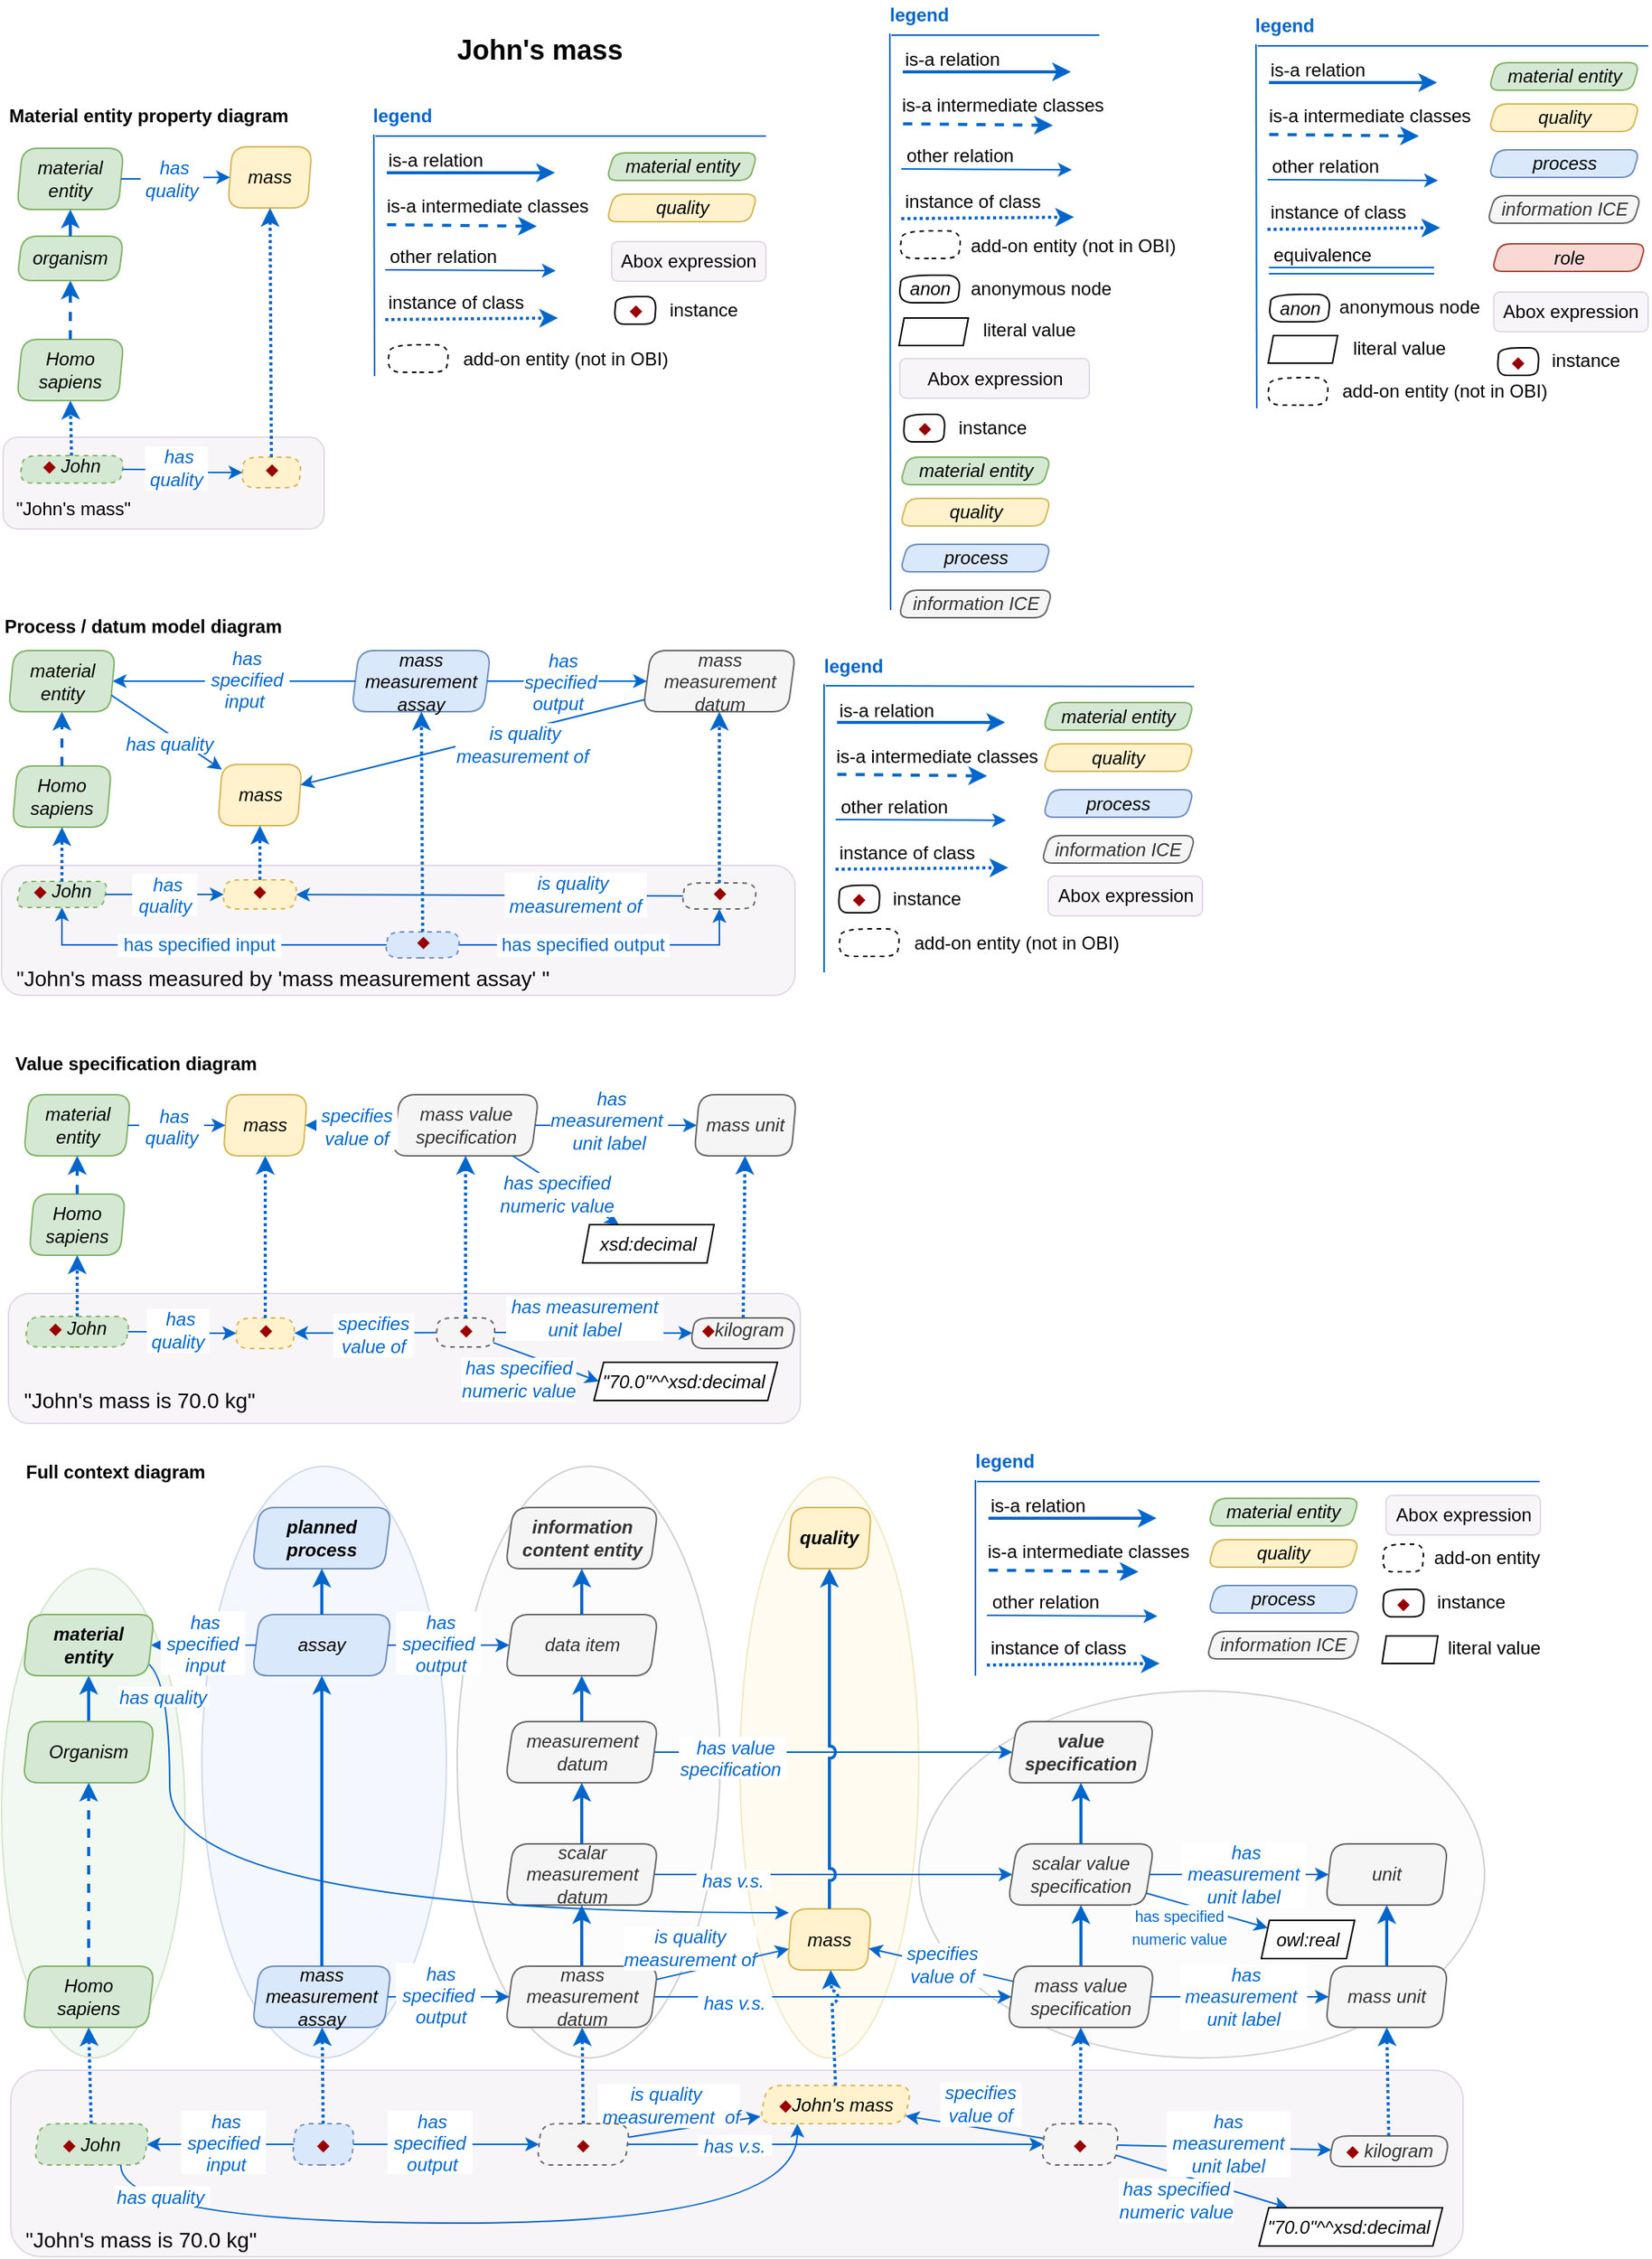 <mxfile version="12.2.2" type="device" pages="4"><diagram id="1262fe33-6820-ffe2-4e00-8b442f9415ab" name="John's mass"><mxGraphModel dx="949" dy="522" grid="1" gridSize="10" guides="1" tooltips="1" connect="1" arrows="1" fold="1" page="1" pageScale="1" pageWidth="827" pageHeight="827" background="#ffffff" math="0" shadow="0"><root><mxCell id="0"/><mxCell id="1" parent="0"/><mxCell id="e1cMqwW9q0IbcMFLGF-0-112" value="" style="ellipse;whiteSpace=wrap;html=1;labelBackgroundColor=none;align=center;strokeColor=#d6b656;fillColor=#fff2cc;strokeWidth=1;opacity=30;" parent="1" vertex="1"><mxGeometry x="523" y="980" width="117" height="380" as="geometry"/></mxCell><mxCell id="e1cMqwW9q0IbcMFLGF-0-109" value="" style="ellipse;whiteSpace=wrap;html=1;labelBackgroundColor=none;align=center;strokeColor=#666666;fillColor=#f5f5f5;fontColor=#333333;strokeWidth=1;opacity=30;" parent="1" vertex="1"><mxGeometry x="338" y="973" width="172" height="387" as="geometry"/></mxCell><mxCell id="e1cMqwW9q0IbcMFLGF-0-107" value="" style="ellipse;whiteSpace=wrap;html=1;labelBackgroundColor=none;align=center;strokeColor=#666666;fillColor=#f5f5f5;fontColor=#333333;strokeWidth=1;opacity=30;" parent="1" vertex="1"><mxGeometry x="640" y="1120" width="370" height="240" as="geometry"/></mxCell><mxCell id="e1cMqwW9q0IbcMFLGF-0-108" value="" style="ellipse;whiteSpace=wrap;html=1;labelBackgroundColor=none;align=center;strokeColor=#6c8ebf;fillColor=#dae8fc;strokeWidth=1;opacity=30;" parent="1" vertex="1"><mxGeometry x="171" y="973" width="160" height="387" as="geometry"/></mxCell><mxCell id="e1cMqwW9q0IbcMFLGF-0-106" value="" style="ellipse;whiteSpace=wrap;html=1;labelBackgroundColor=none;align=center;strokeColor=#82b366;fillColor=#d5e8d4;strokeWidth=1;opacity=30;" parent="1" vertex="1"><mxGeometry x="40" y="1040" width="120" height="320" as="geometry"/></mxCell><mxCell id="80" style="rounded=0;html=1;jettySize=auto;orthogonalLoop=1;strokeColor=#0066CC;fontSize=18;strokeWidth=1;" parent="1" source="6" target="23" edge="1"><mxGeometry relative="1" as="geometry"><mxPoint x="430" y="1450" as="sourcePoint"/><mxPoint x="725" y="1450" as="targetPoint"/></mxGeometry></mxCell><mxCell id="81" value=" has v.s. &#10;" style="text;resizable=0;points=[];align=center;verticalAlign=middle;labelBackgroundColor=#ffffff;fontSize=12;fontStyle=2;horizontal=1;fontColor=#0066CC;" parent="80" vertex="1" connectable="0"><mxGeometry x="-0.192" y="-1" relative="1" as="geometry"><mxPoint x="-42" y="9" as="offset"/></mxGeometry></mxCell><mxCell id="87" style="rounded=0;html=1;jettySize=auto;orthogonalLoop=1;strokeColor=#0066CC;fontSize=18;strokeWidth=1;" parent="1" source="86" target="27" edge="1"><mxGeometry relative="1" as="geometry"><mxPoint x="447" y="1270" as="sourcePoint"/><mxPoint x="724" y="1270" as="targetPoint"/></mxGeometry></mxCell><mxCell id="88" value=" has v.s. &#10;" style="text;resizable=0;points=[];align=center;verticalAlign=middle;labelBackgroundColor=#ffffff;fontSize=12;fontStyle=2;horizontal=1;fontColor=#0066CC;" parent="87" vertex="1" connectable="0"><mxGeometry x="-0.192" y="-1" relative="1" as="geometry"><mxPoint x="-43" y="9" as="offset"/></mxGeometry></mxCell><mxCell id="96" style="rounded=0;html=1;jettySize=auto;orthogonalLoop=1;strokeColor=#0066CC;fontSize=18;strokeWidth=1;" parent="1" source="94" target="69" edge="1"><mxGeometry relative="1" as="geometry"><mxPoint x="454" y="1170" as="sourcePoint"/><mxPoint x="729" y="1170" as="targetPoint"/></mxGeometry></mxCell><mxCell id="97" value=" has value &#10;specification &#10;" style="text;resizable=0;points=[];align=center;verticalAlign=middle;labelBackgroundColor=#ffffff;fontSize=12;fontStyle=2;horizontal=1;fontColor=#0066CC;" parent="96" vertex="1" connectable="0"><mxGeometry x="-0.192" y="-1" relative="1" as="geometry"><mxPoint x="-43" y="9" as="offset"/></mxGeometry></mxCell><mxCell id="77" value="&lt;div style=&quot;text-align: left&quot;&gt;&lt;font style=&quot;font-size: 14px&quot;&gt;&amp;nbsp; &lt;font&gt;&quot;John's mass is 70.0 kg&lt;/font&gt;&lt;font&gt;&quot;&lt;/font&gt;&lt;/font&gt;&lt;/div&gt;" style="rounded=1;whiteSpace=wrap;html=1;shadow=0;comic=0;strokeColor=#9673a6;fillColor=#e1d5e7;fontSize=12;opacity=25;arcSize=16;align=left;verticalAlign=bottom;strokeWidth=1;" parent="1" vertex="1"><mxGeometry x="46" y="1368" width="950" height="122" as="geometry"/></mxCell><mxCell id="50962ce2c1a8c9d5-7" style="edgeStyle=orthogonalEdgeStyle;rounded=0;html=1;entryX=0;entryY=0.5;jettySize=auto;orthogonalLoop=1;strokeColor=#0066CC;fontSize=18;strokeWidth=1;" parent="1" source="3" target="50962ce2c1a8c9d5-5" edge="1"><mxGeometry relative="1" as="geometry"><mxPoint x="271.25" y="1423" as="sourcePoint"/></mxGeometry></mxCell><mxCell id="50962ce2c1a8c9d5-8" value=" has &#10; specified &#10; output&#10;" style="text;resizable=0;points=[];align=center;verticalAlign=middle;labelBackgroundColor=#ffffff;fontSize=12;fontStyle=2;horizontal=1;fontColor=#0066CC;" parent="50962ce2c1a8c9d5-7" vertex="1" connectable="0"><mxGeometry x="-0.192" y="-1" relative="1" as="geometry"><mxPoint x="1" y="4" as="offset"/></mxGeometry></mxCell><mxCell id="7" style="rounded=0;html=1;exitX=0.5;exitY=0;jettySize=auto;orthogonalLoop=1;strokeWidth=2;dashed=1;dashPattern=1 1;strokeColor=#0066CC;" parent="1" source="50962ce2c1a8c9d5-5" target="6" edge="1"><mxGeometry relative="1" as="geometry"/></mxCell><mxCell id="33" style="edgeStyle=none;rounded=0;html=1;jettySize=auto;orthogonalLoop=1;strokeColor=#0066CC;strokeWidth=1;fontSize=12;fontColor=#0066CC;" parent="1" source="50962ce2c1a8c9d5-5" target="30" edge="1"><mxGeometry relative="1" as="geometry"/></mxCell><mxCell id="39" value="&lt;font style=&quot;font-size: 12px&quot;&gt;&lt;span&gt;is quality&amp;nbsp;&lt;/span&gt;&lt;br&gt;&lt;span&gt;&amp;nbsp;measurement&amp;nbsp; of&lt;/span&gt;&lt;/font&gt;" style="text;html=1;resizable=0;points=[];align=center;verticalAlign=middle;labelBackgroundColor=#ffffff;fontSize=12;fontColor=#0066CC;fontStyle=2" parent="33" vertex="1" connectable="0"><mxGeometry x="-0.216" y="2" relative="1" as="geometry"><mxPoint x="-8" y="-14" as="offset"/></mxGeometry></mxCell><mxCell id="44" style="rounded=0;html=1;jettySize=auto;orthogonalLoop=1;strokeColor=#0066CC;strokeWidth=1;fontSize=12;fontColor=#0066CC;" parent="1" source="20" target="43" edge="1"><mxGeometry relative="1" as="geometry"><mxPoint x="715.5" y="1483" as="sourcePoint"/></mxGeometry></mxCell><mxCell id="45" value="has specified &lt;br&gt;numeric value" style="text;html=1;resizable=0;points=[];align=center;verticalAlign=middle;labelBackgroundColor=#ffffff;fontSize=12;fontColor=#0066CC;fontStyle=2" parent="44" vertex="1" connectable="0"><mxGeometry x="0.327" y="1" relative="1" as="geometry"><mxPoint x="-36.5" y="7.5" as="offset"/></mxGeometry></mxCell><mxCell id="50962ce2c1a8c9d5-5" value="&lt;span&gt;&lt;font color=&quot;#990000&quot;&gt;⬥&lt;/font&gt;&lt;/span&gt;" style="shape=parallelogram;perimeter=parallelogramPerimeter;whiteSpace=wrap;html=1;strokeColor=#666666;fontSize=12;align=center;size=0.053;fillColor=#f5f5f5;rounded=1;comic=0;shadow=0;spacing=0;line-height:.8rem;fontColor=#333333;dashed=1;" parent="1" vertex="1"><mxGeometry x="390" y="1403" width="61" height="27" as="geometry"/></mxCell><mxCell id="3" value="&lt;span&gt;&lt;font color=&quot;#990000&quot;&gt;⬥&lt;/font&gt;&lt;/span&gt;" style="shape=parallelogram;perimeter=parallelogramPerimeter;whiteSpace=wrap;html=1;strokeColor=#6c8ebf;fontSize=12;align=center;size=0.053;fillColor=#dae8fc;rounded=1;comic=0;shadow=0;spacing=0;line-height:.8rem;dashed=1;" parent="1" vertex="1"><mxGeometry x="230" y="1403" width="41" height="27" as="geometry"/></mxCell><mxCell id="6" value="&lt;font size=&quot;1&quot;&gt;&lt;i style=&quot;font-size: 12px&quot;&gt;mass measurement&lt;br&gt;datum&lt;br&gt;&lt;/i&gt;&lt;/font&gt;" style="shape=parallelogram;perimeter=parallelogramPerimeter;whiteSpace=wrap;html=1;strokeColor=#666666;fontSize=12;align=center;size=0.053;fillColor=#f5f5f5;rounded=1;comic=0;shadow=0;spacing=0;line-height:.8rem;fontColor=#333333;" parent="1" vertex="1"><mxGeometry x="369.5" y="1300" width="100" height="40" as="geometry"/></mxCell><mxCell id="9" value="&lt;span&gt;&lt;font color=&quot;#990000&quot;&gt;⬥&amp;nbsp;&lt;/font&gt;&lt;/span&gt;&lt;i&gt;&lt;font&gt;John&lt;/font&gt;&lt;/i&gt;" style="shape=parallelogram;perimeter=parallelogramPerimeter;whiteSpace=wrap;html=1;strokeColor=#82b366;fontSize=12;align=center;size=0.053;fillColor=#d5e8d4;rounded=1;comic=0;shadow=0;spacing=0;line-height:.8rem;dashed=1;" parent="1" vertex="1"><mxGeometry x="61" y="1403" width="76" height="27" as="geometry"/></mxCell><mxCell id="12" style="edgeStyle=orthogonalEdgeStyle;rounded=0;html=1;jettySize=auto;orthogonalLoop=1;strokeColor=#0066CC;fontSize=18;strokeWidth=1;exitX=0;exitY=0.5;" parent="1" source="3" target="9" edge="1"><mxGeometry relative="1" as="geometry"><mxPoint x="277.88" y="1433" as="sourcePoint"/><mxPoint x="388" y="1433" as="targetPoint"/></mxGeometry></mxCell><mxCell id="13" value=" has&#10; specified &#10; input&#10;" style="text;resizable=0;points=[];align=center;verticalAlign=middle;labelBackgroundColor=#ffffff;fontSize=12;fontStyle=2;horizontal=1;fontColor=#0066CC;" parent="12" vertex="1" connectable="0"><mxGeometry x="-0.192" y="-1" relative="1" as="geometry"><mxPoint x="-7" y="6" as="offset"/></mxGeometry></mxCell><mxCell id="14" value="&lt;i&gt;mass measurement assay&lt;/i&gt;&lt;br&gt;" style="shape=parallelogram;perimeter=parallelogramPerimeter;whiteSpace=wrap;html=1;strokeColor=#6c8ebf;fontSize=12;align=center;size=0.053;fillColor=#dae8fc;rounded=1;comic=0;shadow=0;spacing=0;line-height:.8rem" parent="1" vertex="1"><mxGeometry x="204" y="1300" width="91" height="40" as="geometry"/></mxCell><mxCell id="15" style="rounded=0;html=1;jettySize=auto;orthogonalLoop=1;strokeWidth=2;dashed=1;dashPattern=1 1;strokeColor=#0066CC;" parent="1" source="3" target="14" edge="1"><mxGeometry relative="1" as="geometry"><mxPoint x="472.5" y="1410" as="sourcePoint"/><mxPoint x="487.5" y="1350" as="targetPoint"/></mxGeometry></mxCell><mxCell id="17" value="&lt;font size=&quot;1&quot;&gt;&lt;i style=&quot;font-size: 12px&quot;&gt;Homo &lt;br&gt;sapiens&lt;/i&gt;&lt;/font&gt;" style="shape=parallelogram;perimeter=parallelogramPerimeter;whiteSpace=wrap;html=1;strokeColor=#82b366;fontSize=12;align=center;size=0.053;fillColor=#d5e8d4;rounded=1;comic=0;shadow=0;spacing=0;line-height:.8rem" parent="1" vertex="1"><mxGeometry x="54" y="1300" width="86" height="40" as="geometry"/></mxCell><mxCell id="18" style="rounded=0;html=1;jettySize=auto;orthogonalLoop=1;strokeWidth=2;dashed=1;dashPattern=1 1;strokeColor=#0066CC;entryX=0.5;entryY=1;" parent="1" source="9" target="17" edge="1"><mxGeometry relative="1" as="geometry"><mxPoint x="302" y="1410" as="sourcePoint"/><mxPoint x="320" y="1350" as="targetPoint"/></mxGeometry></mxCell><mxCell id="34" style="edgeStyle=none;rounded=0;html=1;jettySize=auto;orthogonalLoop=1;strokeColor=#0066CC;strokeWidth=1;fontSize=12;fontColor=#0066CC;" parent="1" source="20" target="30" edge="1"><mxGeometry relative="1" as="geometry"/></mxCell><mxCell id="35" value="&amp;nbsp;specifies&amp;nbsp;&lt;br&gt;value of" style="text;html=1;resizable=0;points=[];align=center;verticalAlign=middle;labelBackgroundColor=#ffffff;fontSize=12;fontColor=#0066CC;fontStyle=2" parent="34" vertex="1" connectable="0"><mxGeometry x="-0.109" y="1" relative="1" as="geometry"><mxPoint x="-1" y="-17" as="offset"/></mxGeometry></mxCell><mxCell id="20" value="&lt;span&gt;&lt;font color=&quot;#990000&quot;&gt;⬥&lt;/font&gt;&lt;/span&gt;" style="shape=parallelogram;perimeter=parallelogramPerimeter;whiteSpace=wrap;html=1;strokeColor=#666666;fontSize=12;align=center;size=0.053;fillColor=#f5f5f5;rounded=1;comic=0;shadow=0;spacing=0;line-height:.8rem;fontColor=#333333;dashed=1;" parent="1" vertex="1"><mxGeometry x="720" y="1403" width="51" height="27" as="geometry"/></mxCell><mxCell id="21" style="rounded=0;html=1;jettySize=auto;orthogonalLoop=1;strokeColor=#0066CC;fontSize=18;strokeWidth=1;" parent="1" source="50962ce2c1a8c9d5-5" target="20" edge="1"><mxGeometry relative="1" as="geometry"><mxPoint x="327.88" y="1413" as="sourcePoint"/><mxPoint x="455.5" y="1533" as="targetPoint"/></mxGeometry></mxCell><mxCell id="22" value=" has v.s. &#10;" style="text;resizable=0;points=[];align=center;verticalAlign=middle;labelBackgroundColor=#ffffff;fontSize=12;fontStyle=2;horizontal=1;fontColor=#0066CC;" parent="21" vertex="1" connectable="0"><mxGeometry x="-0.192" y="-1" relative="1" as="geometry"><mxPoint x="-40" y="6" as="offset"/></mxGeometry></mxCell><mxCell id="28" value="" style="edgeStyle=none;rounded=0;html=1;exitX=0.5;exitY=0;jettySize=auto;orthogonalLoop=1;strokeColor=#0066CC;strokeWidth=2;fontSize=12;fontColor=#0066CC;" parent="1" source="23" target="27" edge="1"><mxGeometry relative="1" as="geometry"><mxPoint x="736.714" y="1250" as="targetPoint"/></mxGeometry></mxCell><mxCell id="23" value="&lt;font size=&quot;1&quot;&gt;&lt;i style=&quot;font-size: 12px&quot;&gt;mass value &lt;br&gt;specification&lt;br&gt;&lt;/i&gt;&lt;/font&gt;" style="shape=parallelogram;perimeter=parallelogramPerimeter;whiteSpace=wrap;html=1;strokeColor=#666666;fontSize=12;align=center;size=0.053;fillColor=#f5f5f5;rounded=1;comic=0;shadow=0;spacing=0;line-height:.8rem;fontColor=#333333;" parent="1" vertex="1"><mxGeometry x="698" y="1300" width="96" height="40" as="geometry"/></mxCell><mxCell id="24" style="rounded=0;html=1;jettySize=auto;orthogonalLoop=1;strokeWidth=2;dashed=1;dashPattern=1 1;strokeColor=#0066CC;" parent="1" source="20" target="23" edge="1"><mxGeometry relative="1" as="geometry"><mxPoint x="476" y="1410" as="sourcePoint"/><mxPoint x="491" y="1350" as="targetPoint"/></mxGeometry></mxCell><mxCell id="27" value="&lt;font size=&quot;1&quot;&gt;&lt;i style=&quot;font-size: 12px&quot;&gt;scalar value &lt;br&gt;specification&lt;br&gt;&lt;/i&gt;&lt;/font&gt;" style="shape=parallelogram;perimeter=parallelogramPerimeter;whiteSpace=wrap;html=1;strokeColor=#666666;fontSize=12;align=center;size=0.067;fillColor=#f5f5f5;rounded=1;comic=0;shadow=0;spacing=0;line-height:.8rem;fontColor=#333333;" parent="1" vertex="1"><mxGeometry x="698" y="1220" width="96" height="40" as="geometry"/></mxCell><mxCell id="30" value="&lt;span&gt;&lt;font color=&quot;#990000&quot;&gt;⬥&lt;/font&gt;&lt;/span&gt;&lt;i&gt;&lt;font&gt;John's mass&lt;/font&gt;&lt;/i&gt;" style="shape=parallelogram;perimeter=parallelogramPerimeter;whiteSpace=wrap;html=1;strokeColor=#d6b656;fontSize=12;align=center;size=0.053;fillColor=#fff2cc;rounded=1;comic=0;shadow=0;spacing=0;line-height:.8rem;dashed=1;" parent="1" vertex="1"><mxGeometry x="535.5" y="1378" width="100" height="25" as="geometry"/></mxCell><mxCell id="31" value="&lt;i&gt;mass&lt;/i&gt;&lt;br&gt;" style="shape=parallelogram;perimeter=parallelogramPerimeter;whiteSpace=wrap;html=1;strokeColor=#d6b656;fontSize=12;align=center;size=0.053;fillColor=#fff2cc;rounded=1;comic=0;shadow=0;spacing=0;line-height:.8rem;" parent="1" vertex="1"><mxGeometry x="554" y="1262.5" width="55" height="40" as="geometry"/></mxCell><mxCell id="32" value="&lt;i&gt;&amp;nbsp;specifies&amp;nbsp;&lt;br&gt;value of&lt;/i&gt;&lt;br&gt;" style="edgeStyle=none;rounded=0;html=1;jettySize=auto;orthogonalLoop=1;strokeColor=#0066CC;strokeWidth=1;fontSize=12;fontColor=#0066CC;" parent="1" source="23" target="31" edge="1"><mxGeometry relative="1" as="geometry"><mxPoint x="749" y="1310" as="sourcePoint"/><mxPoint x="759.714" y="1260" as="targetPoint"/></mxGeometry></mxCell><mxCell id="36" style="rounded=0;html=1;jettySize=auto;orthogonalLoop=1;strokeWidth=2;dashed=1;dashPattern=1 1;strokeColor=#0066CC;exitX=0.5;exitY=0;jumpStyle=arc;" parent="1" source="30" target="31" edge="1"><mxGeometry relative="1" as="geometry"><mxPoint x="727.8" y="1410" as="sourcePoint"/><mxPoint x="743.7" y="1350" as="targetPoint"/></mxGeometry></mxCell><mxCell id="43" value="&lt;i&gt;&quot;70.0&quot;^^xsd:decimal&amp;nbsp;&lt;/i&gt;&lt;br&gt;" style="shape=parallelogram;perimeter=parallelogramPerimeter;whiteSpace=wrap;html=1;strokeColor=#000000;fontSize=12;align=center;size=0.053;fillColor=#ffffff;rounded=1;comic=0;shadow=0;spacing=0;line-height:.8rem;arcSize=0;" parent="1" vertex="1"><mxGeometry x="862.5" y="1458" width="120" height="25" as="geometry"/></mxCell><mxCell id="46" value="&lt;font color=&quot;#990000&quot;&gt;⬥&lt;/font&gt;&amp;nbsp;&lt;i&gt;kilogram&lt;/i&gt;&lt;br&gt;" style="shape=parallelogram;perimeter=parallelogramPerimeter;whiteSpace=wrap;html=1;strokeColor=#666666;fontSize=12;align=center;size=0.053;fillColor=#f5f5f5;rounded=1;comic=0;shadow=0;spacing=0;line-height:.8rem;fontColor=#333333;" parent="1" vertex="1"><mxGeometry x="907.5" y="1411" width="80" height="20" as="geometry"/></mxCell><mxCell id="47" style="rounded=0;html=1;jettySize=auto;orthogonalLoop=1;strokeColor=#0066CC;strokeWidth=1;fontSize=12;fontColor=#0066CC;" parent="1" source="20" target="46" edge="1"><mxGeometry relative="1" as="geometry"><mxPoint x="431.5" y="1453" as="sourcePoint"/><mxPoint x="431.5" y="1563" as="targetPoint"/></mxGeometry></mxCell><mxCell id="48" value="&amp;nbsp;has&amp;nbsp;&lt;br&gt;&amp;nbsp;measurement&amp;nbsp;&lt;br&gt;unit label" style="text;html=1;resizable=0;points=[];align=center;verticalAlign=middle;labelBackgroundColor=#ffffff;fontSize=12;fontColor=#0066CC;fontStyle=2" parent="47" vertex="1" connectable="0"><mxGeometry x="0.327" y="1" relative="1" as="geometry"><mxPoint x="-20.5" y="-2" as="offset"/></mxGeometry></mxCell><mxCell id="49" value="&lt;i&gt;assay&lt;/i&gt;&lt;br&gt;" style="shape=parallelogram;perimeter=parallelogramPerimeter;whiteSpace=wrap;html=1;strokeColor=#6c8ebf;fontSize=12;align=center;size=0.053;fillColor=#dae8fc;rounded=1;comic=0;shadow=0;spacing=0;line-height:.8rem" parent="1" vertex="1"><mxGeometry x="204" y="1070" width="91" height="40" as="geometry"/></mxCell><mxCell id="50" value="" style="edgeStyle=none;rounded=0;html=1;jettySize=auto;orthogonalLoop=1;strokeColor=#0066CC;strokeWidth=2;fontSize=12;fontColor=#0066CC;" parent="1" source="14" target="49" edge="1"><mxGeometry relative="1" as="geometry"><mxPoint x="756" y="1310" as="sourcePoint"/><mxPoint x="756" y="1260" as="targetPoint"/></mxGeometry></mxCell><mxCell id="51" value="&lt;font size=&quot;1&quot;&gt;&lt;i style=&quot;font-size: 12px&quot;&gt;data item&lt;br&gt;&lt;/i&gt;&lt;/font&gt;" style="shape=parallelogram;perimeter=parallelogramPerimeter;whiteSpace=wrap;html=1;strokeColor=#666666;fontSize=12;align=center;size=0.053;fillColor=#f5f5f5;rounded=1;comic=0;shadow=0;spacing=0;line-height:.8rem;fontColor=#333333;" parent="1" vertex="1"><mxGeometry x="369.5" y="1070" width="100" height="40" as="geometry"/></mxCell><mxCell id="52" value="" style="edgeStyle=none;rounded=0;html=1;jettySize=auto;orthogonalLoop=1;strokeColor=#0066CC;strokeWidth=2;fontSize=12;fontColor=#0066CC;" parent="1" source="6" target="86" edge="1"><mxGeometry relative="1" as="geometry"><mxPoint x="259.5" y="1310" as="sourcePoint"/><mxPoint x="420" y="1260" as="targetPoint"/></mxGeometry></mxCell><mxCell id="55" style="edgeStyle=orthogonalEdgeStyle;rounded=0;html=1;jettySize=auto;orthogonalLoop=1;strokeColor=#0066CC;fontSize=18;strokeWidth=1;" parent="1" source="14" target="6" edge="1"><mxGeometry relative="1" as="geometry"><mxPoint x="302.573" y="1430" as="sourcePoint"/><mxPoint x="377" y="1430" as="targetPoint"/></mxGeometry></mxCell><mxCell id="56" value=" has &#10; specified &#10; output&#10;" style="text;resizable=0;points=[];align=center;verticalAlign=middle;labelBackgroundColor=#ffffff;fontSize=12;fontStyle=2;horizontal=1;fontColor=#0066CC;" parent="55" vertex="1" connectable="0"><mxGeometry x="-0.192" y="-1" relative="1" as="geometry"><mxPoint x="1" y="4" as="offset"/></mxGeometry></mxCell><mxCell id="57" style="rounded=0;html=1;jettySize=auto;orthogonalLoop=1;strokeColor=#0066CC;fontSize=18;strokeWidth=1;" parent="1" source="49" target="51" edge="1"><mxGeometry relative="1" as="geometry"><mxPoint x="302.573" y="1200" as="sourcePoint"/><mxPoint x="382.167" y="1200" as="targetPoint"/></mxGeometry></mxCell><mxCell id="58" value=" has &#10; specified &#10; output&#10;" style="text;resizable=0;points=[];align=center;verticalAlign=middle;labelBackgroundColor=#ffffff;fontSize=12;fontStyle=2;horizontal=1;fontColor=#0066CC;" parent="57" vertex="1" connectable="0"><mxGeometry x="-0.192" y="-1" relative="1" as="geometry"><mxPoint x="1" y="4" as="offset"/></mxGeometry></mxCell><mxCell id="59" value="" style="edgeStyle=none;html=1;jettySize=auto;orthogonalLoop=1;strokeColor=#0066CC;strokeWidth=2;fontSize=12;fontColor=#0066CC;dashed=1;rounded=0;jumpStyle=none;" parent="1" source="17" target="99" edge="1"><mxGeometry relative="1" as="geometry"><mxPoint x="134" y="1290" as="sourcePoint"/><mxPoint x="134" y="1250" as="targetPoint"/></mxGeometry></mxCell><mxCell id="61" style="rounded=0;html=1;jettySize=auto;orthogonalLoop=1;strokeColor=#0066CC;fontSize=18;strokeWidth=1;" parent="1" source="49" target="60" edge="1"><mxGeometry relative="1" as="geometry"><mxPoint x="216" y="1300" as="sourcePoint"/><mxPoint x="142.973" y="1300" as="targetPoint"/></mxGeometry></mxCell><mxCell id="62" value=" has&#10; specified &#10; input&#10;" style="text;resizable=0;points=[];align=center;verticalAlign=middle;labelBackgroundColor=#ffffff;fontSize=12;fontStyle=2;horizontal=1;fontColor=#0066CC;" parent="61" vertex="1" connectable="0"><mxGeometry x="-0.192" y="-1" relative="1" as="geometry"><mxPoint x="-7" y="6" as="offset"/></mxGeometry></mxCell><mxCell id="64" value="" style="edgeStyle=none;rounded=0;html=1;jettySize=auto;orthogonalLoop=1;strokeColor=#0066CC;strokeWidth=2;fontSize=12;fontColor=#0066CC;jumpStyle=arc;" parent="1" source="31" target="63" edge="1"><mxGeometry x="-0.528" relative="1" as="geometry"><mxPoint x="429.5" y="1310" as="sourcePoint"/><mxPoint x="429.5" y="1250" as="targetPoint"/><mxPoint as="offset"/></mxGeometry></mxCell><mxCell id="65" value="&lt;i&gt;planned&lt;br&gt;process&lt;/i&gt;&lt;br&gt;" style="shape=parallelogram;perimeter=parallelogramPerimeter;whiteSpace=wrap;html=1;strokeColor=#6c8ebf;fontSize=12;align=center;size=0.053;fillColor=#dae8fc;rounded=1;comic=0;shadow=0;spacing=0;line-height:.8rem;fontStyle=1" parent="1" vertex="1"><mxGeometry x="204" y="1000" width="91" height="40" as="geometry"/></mxCell><mxCell id="66" value="" style="edgeStyle=none;rounded=0;html=1;jettySize=auto;orthogonalLoop=1;strokeColor=#0066CC;strokeWidth=2;fontSize=12;fontColor=#0066CC;" parent="1" source="49" target="65" edge="1"><mxGeometry relative="1" as="geometry"><mxPoint x="259.5" y="1180" as="sourcePoint"/><mxPoint x="259.5" y="1120" as="targetPoint"/></mxGeometry></mxCell><mxCell id="67" value="&lt;font size=&quot;1&quot;&gt;&lt;i style=&quot;font-size: 12px&quot;&gt;information content entity&lt;br&gt;&lt;/i&gt;&lt;/font&gt;" style="shape=parallelogram;perimeter=parallelogramPerimeter;whiteSpace=wrap;html=1;strokeColor=#666666;fontSize=12;align=center;size=0.053;fillColor=#f5f5f5;rounded=1;comic=0;shadow=0;spacing=0;line-height:.8rem;fontColor=#333333;fontStyle=1" parent="1" vertex="1"><mxGeometry x="369.5" y="1000" width="100" height="40" as="geometry"/></mxCell><mxCell id="68" value="" style="edgeStyle=none;rounded=0;html=1;jettySize=auto;orthogonalLoop=1;strokeColor=#0066CC;strokeWidth=2;fontSize=12;fontColor=#0066CC;" parent="1" source="51" target="67" edge="1"><mxGeometry relative="1" as="geometry"><mxPoint x="429.5" y="1190" as="sourcePoint"/><mxPoint x="429.5" y="1130" as="targetPoint"/></mxGeometry></mxCell><mxCell id="69" value="&lt;font size=&quot;1&quot;&gt;&lt;i style=&quot;font-size: 12px&quot;&gt;value &lt;br&gt;specification&lt;br&gt;&lt;/i&gt;&lt;/font&gt;" style="shape=parallelogram;perimeter=parallelogramPerimeter;whiteSpace=wrap;html=1;strokeColor=#666666;fontSize=12;align=center;size=0.067;fillColor=#f5f5f5;rounded=1;comic=0;shadow=0;spacing=0;line-height:.8rem;fontColor=#333333;fontStyle=1" parent="1" vertex="1"><mxGeometry x="698" y="1140" width="96" height="40" as="geometry"/></mxCell><mxCell id="70" value="" style="edgeStyle=none;rounded=0;html=1;jettySize=auto;orthogonalLoop=1;strokeColor=#0066CC;strokeWidth=2;fontSize=12;fontColor=#0066CC;" parent="1" source="27" target="69" edge="1"><mxGeometry relative="1" as="geometry"><mxPoint x="756" y="1320" as="sourcePoint"/><mxPoint x="756" y="1260" as="targetPoint"/></mxGeometry></mxCell><mxCell id="71" value="&lt;i&gt;mass unit&lt;/i&gt;&lt;br&gt;" style="shape=parallelogram;perimeter=parallelogramPerimeter;whiteSpace=wrap;html=1;strokeColor=#666666;fontSize=12;align=center;size=0.053;fillColor=#f5f5f5;rounded=1;comic=0;shadow=0;spacing=0;line-height:.8rem;fontColor=#333333;" parent="1" vertex="1"><mxGeometry x="906" y="1300" width="80" height="40" as="geometry"/></mxCell><mxCell id="72" style="rounded=0;html=1;jettySize=auto;orthogonalLoop=1;strokeColor=#0066CC;strokeWidth=1;fontSize=12;fontColor=#0066CC;" parent="1" source="23" target="71" edge="1"><mxGeometry relative="1" as="geometry"><mxPoint x="794.193" y="1320" as="sourcePoint"/><mxPoint x="419.5" y="1460" as="targetPoint"/></mxGeometry></mxCell><mxCell id="73" value="&lt;i&gt;&amp;nbsp;has&lt;br&gt;&amp;nbsp;measurement&amp;nbsp;&amp;nbsp;&lt;br&gt;unit label&lt;/i&gt;" style="text;html=1;resizable=0;points=[];align=center;verticalAlign=middle;labelBackgroundColor=#ffffff;fontSize=12;fontColor=#0066CC;" parent="72" vertex="1" connectable="0"><mxGeometry x="0.327" y="1" relative="1" as="geometry"><mxPoint x="-17.5" y="1" as="offset"/></mxGeometry></mxCell><mxCell id="74" style="rounded=0;html=1;jettySize=auto;orthogonalLoop=1;strokeWidth=2;dashed=1;dashPattern=1 1;strokeColor=#0066CC;entryX=0.5;entryY=1;" parent="1" source="46" target="71" edge="1"><mxGeometry relative="1" as="geometry"><mxPoint x="756" y="1410" as="sourcePoint"/><mxPoint x="946" y="1380" as="targetPoint"/></mxGeometry></mxCell><mxCell id="82" style="rounded=0;html=1;jettySize=auto;orthogonalLoop=1;strokeColor=#0066CC;strokeWidth=1;fontSize=12;fontColor=#0066CC;" parent="1" source="27" target="84" edge="1"><mxGeometry relative="1" as="geometry"><mxPoint x="801.44" y="1340" as="sourcePoint"/><mxPoint x="884" y="1240" as="targetPoint"/></mxGeometry></mxCell><mxCell id="83" value="&lt;i&gt;&amp;nbsp;has&lt;br&gt;&amp;nbsp;measurement&amp;nbsp;&lt;br&gt;unit label&lt;/i&gt;" style="text;html=1;resizable=0;points=[];align=center;verticalAlign=middle;labelBackgroundColor=#ffffff;fontSize=12;fontColor=#0066CC;" parent="82" vertex="1" connectable="0"><mxGeometry x="0.327" y="1" relative="1" as="geometry"><mxPoint x="-17.5" y="1" as="offset"/></mxGeometry></mxCell><mxCell id="84" value="&lt;i&gt;unit&lt;/i&gt;&lt;br&gt;" style="shape=parallelogram;perimeter=parallelogramPerimeter;whiteSpace=wrap;html=1;strokeColor=#666666;fontSize=12;align=center;size=0.053;fillColor=#f5f5f5;rounded=1;comic=0;shadow=0;spacing=0;line-height:.8rem;fontColor=#333333;" parent="1" vertex="1"><mxGeometry x="906" y="1220" width="80" height="40" as="geometry"/></mxCell><mxCell id="85" value="" style="edgeStyle=none;rounded=0;html=1;jettySize=auto;orthogonalLoop=1;strokeColor=#0066CC;strokeWidth=2;fontSize=12;fontColor=#0066CC;" parent="1" source="71" target="84" edge="1"><mxGeometry relative="1" as="geometry"><mxPoint x="756" y="1310" as="sourcePoint"/><mxPoint x="756" y="1260" as="targetPoint"/></mxGeometry></mxCell><mxCell id="86" value="&lt;font size=&quot;1&quot;&gt;&lt;i style=&quot;font-size: 12px&quot;&gt;scalar measurement&lt;br&gt;datum&lt;br&gt;&lt;/i&gt;&lt;/font&gt;" style="shape=parallelogram;perimeter=parallelogramPerimeter;whiteSpace=wrap;html=1;strokeColor=#666666;fontSize=12;align=center;size=0.053;fillColor=#f5f5f5;rounded=1;comic=0;shadow=0;spacing=0;line-height:.8rem;fontColor=#333333;" parent="1" vertex="1"><mxGeometry x="369.5" y="1220" width="100" height="40" as="geometry"/></mxCell><mxCell id="89" value="" style="edgeStyle=none;rounded=0;html=1;jettySize=auto;orthogonalLoop=1;strokeColor=#0066CC;strokeWidth=2;fontSize=12;fontColor=#0066CC;" parent="1" source="86" target="94" edge="1"><mxGeometry relative="1" as="geometry"><mxPoint x="429.5" y="1310" as="sourcePoint"/><mxPoint x="429.5" y="1260" as="targetPoint"/></mxGeometry></mxCell><mxCell id="90" style="rounded=0;html=1;jettySize=auto;orthogonalLoop=1;strokeColor=#0066CC;strokeWidth=1;fontSize=12;fontColor=#0066CC;" parent="1" source="27" target="92" edge="1"><mxGeometry relative="1" as="geometry"><mxPoint x="889.5" y="1075" as="sourcePoint"/></mxGeometry></mxCell><mxCell id="91" value="&lt;font style=&quot;font-size: 10px&quot;&gt;has specified &lt;br&gt;numeric value&lt;/font&gt;" style="text;html=1;resizable=0;points=[];align=center;verticalAlign=middle;labelBackgroundColor=#ffffff;fontSize=12;fontColor=#0066CC;" parent="90" vertex="1" connectable="0"><mxGeometry x="0.327" y="1" relative="1" as="geometry"><mxPoint x="-32.5" y="7.5" as="offset"/></mxGeometry></mxCell><mxCell id="92" value="&lt;i&gt;owl:real&lt;/i&gt;&lt;br&gt;" style="shape=parallelogram;perimeter=parallelogramPerimeter;whiteSpace=wrap;html=1;strokeColor=#000000;fontSize=12;align=center;size=0.087;fillColor=#ffffff;rounded=0;comic=0;shadow=0;spacing=0;line-height:.8rem;" parent="1" vertex="1"><mxGeometry x="864" y="1270" width="61" height="25" as="geometry"/></mxCell><mxCell id="94" value="&lt;font size=&quot;1&quot;&gt;&lt;i style=&quot;font-size: 12px&quot;&gt;measurement&lt;br&gt;datum&lt;br&gt;&lt;/i&gt;&lt;/font&gt;" style="shape=parallelogram;perimeter=parallelogramPerimeter;whiteSpace=wrap;html=1;strokeColor=#666666;fontSize=12;align=center;size=0.053;fillColor=#f5f5f5;rounded=1;comic=0;shadow=0;spacing=0;line-height:.8rem;fontColor=#333333;" parent="1" vertex="1"><mxGeometry x="369.5" y="1140" width="100" height="40" as="geometry"/></mxCell><mxCell id="95" value="" style="edgeStyle=none;rounded=0;html=1;jettySize=auto;orthogonalLoop=1;strokeColor=#0066CC;strokeWidth=2;fontSize=12;fontColor=#0066CC;" parent="1" source="94" target="51" edge="1"><mxGeometry relative="1" as="geometry"><mxPoint x="429.5" y="1310" as="sourcePoint"/><mxPoint x="429.5" y="1260" as="targetPoint"/></mxGeometry></mxCell><mxCell id="63" value="&lt;i&gt;quality&lt;/i&gt;&lt;br&gt;" style="shape=parallelogram;perimeter=parallelogramPerimeter;whiteSpace=wrap;html=1;strokeColor=#d6b656;fontSize=12;align=center;size=0.053;fillColor=#fff2cc;rounded=1;comic=0;shadow=0;spacing=0;line-height:.8rem;fontStyle=1" parent="1" vertex="1"><mxGeometry x="554" y="1000" width="55" height="40" as="geometry"/></mxCell><mxCell id="100" value="" style="edgeStyle=none;rounded=0;html=1;jettySize=auto;orthogonalLoop=1;strokeColor=#0066CC;strokeWidth=2;fontSize=12;fontColor=#0066CC;" parent="1" source="99" target="60" edge="1"><mxGeometry relative="1" as="geometry"><mxPoint x="115.533" y="1310" as="sourcePoint"/><mxPoint x="162.467" y="1200" as="targetPoint"/></mxGeometry></mxCell><mxCell id="102" style="html=1;jettySize=auto;orthogonalLoop=1;strokeColor=#0066CC;fontSize=18;strokeWidth=1;edgeStyle=orthogonalEdgeStyle;curved=1;entryX=0.018;entryY=0.063;entryDx=0;entryDy=0;entryPerimeter=0;" parent="1" target="31" edge="1"><mxGeometry relative="1" as="geometry"><mxPoint x="130" y="1100" as="sourcePoint"/><mxPoint x="556" y="1280" as="targetPoint"/><Array as="points"><mxPoint x="150" y="1100"/><mxPoint x="150" y="1265"/></Array></mxGeometry></mxCell><mxCell id="103" value="has quality&#10;" style="text;resizable=0;points=[];align=center;verticalAlign=middle;labelBackgroundColor=#ffffff;fontSize=12;fontStyle=2;horizontal=1;fontColor=#0066CC;" parent="102" vertex="1" connectable="0"><mxGeometry x="-0.192" y="-1" relative="1" as="geometry"><mxPoint x="-58" y="-136" as="offset"/></mxGeometry></mxCell><mxCell id="104" style="html=1;jettySize=auto;orthogonalLoop=1;strokeColor=#0066CC;fontSize=18;strokeWidth=1;exitX=0.75;exitY=1;entryX=0.25;entryY=1;edgeStyle=orthogonalEdgeStyle;curved=1;" parent="1" source="9" target="30" edge="1"><mxGeometry relative="1" as="geometry"><mxPoint x="130.5" y="1318" as="sourcePoint"/><mxPoint x="579.5" y="1281" as="targetPoint"/><Array as="points"><mxPoint x="117.5" y="1468"/><mxPoint x="560.5" y="1468"/></Array></mxGeometry></mxCell><mxCell id="105" value="has quality " style="text;resizable=0;points=[];align=center;verticalAlign=middle;labelBackgroundColor=#ffffff;fontSize=12;fontStyle=2;horizontal=1;fontColor=#0066CC;" parent="104" vertex="1" connectable="0"><mxGeometry x="-0.192" y="-1" relative="1" as="geometry"><mxPoint x="-155" y="-19" as="offset"/></mxGeometry></mxCell><mxCell id="106" value="John's mass" style="text;html=1;fontStyle=1;fontSize=18;" parent="1" vertex="1"><mxGeometry x="336" y="30" width="170" height="30" as="geometry"/></mxCell><mxCell id="7Uyam2QVA69Zfm9APyBK-171" value="&lt;div style=&quot;text-align: left&quot;&gt;&lt;font style=&quot;font-size: 14px&quot;&gt;&amp;nbsp; &lt;font&gt;&quot;John's mass is 70.0 kg&lt;/font&gt;&lt;font&gt;&quot;&lt;/font&gt;&lt;/font&gt;&lt;/div&gt;" style="rounded=1;whiteSpace=wrap;html=1;shadow=0;comic=0;strokeColor=#9673a6;fillColor=#e1d5e7;fontSize=12;opacity=25;arcSize=16;align=left;verticalAlign=bottom;strokeWidth=1;spacingBottom=4;" parent="1" vertex="1"><mxGeometry x="44.5" y="860" width="518" height="85" as="geometry"/></mxCell><mxCell id="7Uyam2QVA69Zfm9APyBK-177" style="rounded=0;html=1;jettySize=auto;orthogonalLoop=1;strokeColor=#0066CC;strokeWidth=1;fontSize=12;fontColor=#0066CC;entryX=0;entryY=0.5;" parent="1" source="7Uyam2QVA69Zfm9APyBK-191" target="7Uyam2QVA69Zfm9APyBK-201" edge="1"><mxGeometry relative="1" as="geometry"><mxPoint x="397.5" y="950" as="sourcePoint"/></mxGeometry></mxCell><mxCell id="7Uyam2QVA69Zfm9APyBK-178" value="has specified &lt;br&gt;numeric value" style="text;html=1;resizable=0;points=[];align=center;verticalAlign=middle;labelBackgroundColor=#ffffff;fontSize=12;fontColor=#0066CC;fontStyle=2" parent="7Uyam2QVA69Zfm9APyBK-177" vertex="1" connectable="0"><mxGeometry x="0.327" y="1" relative="1" as="geometry"><mxPoint x="-30" y="7.5" as="offset"/></mxGeometry></mxCell><mxCell id="7Uyam2QVA69Zfm9APyBK-182" value="&lt;span&gt;&lt;font color=&quot;#990000&quot;&gt;⬥&lt;/font&gt;&lt;/span&gt;&lt;i&gt;&amp;nbsp;John&lt;/i&gt;&lt;span&gt;&lt;br&gt;&lt;/span&gt;" style="shape=parallelogram;perimeter=parallelogramPerimeter;whiteSpace=wrap;html=1;strokeColor=#82b366;fontSize=12;align=center;size=0.053;fillColor=#d5e8d4;rounded=1;comic=0;shadow=0;spacing=0;line-height:.8rem;dashed=1;verticalAlign=middle;spacingTop=-4;" parent="1" vertex="1"><mxGeometry x="54.5" y="875" width="70" height="20" as="geometry"/></mxCell><mxCell id="7Uyam2QVA69Zfm9APyBK-187" value="&lt;font size=&quot;1&quot;&gt;&lt;i style=&quot;font-size: 12px&quot;&gt;Homo &lt;br&gt;sapiens&lt;/i&gt;&lt;/font&gt;" style="shape=parallelogram;perimeter=parallelogramPerimeter;whiteSpace=wrap;html=1;strokeColor=#82b366;fontSize=12;align=center;size=0.053;fillColor=#d5e8d4;rounded=1;comic=0;shadow=0;spacing=0;line-height:.8rem" parent="1" vertex="1"><mxGeometry x="58" y="795" width="63" height="40" as="geometry"/></mxCell><mxCell id="7Uyam2QVA69Zfm9APyBK-188" style="rounded=0;html=1;jettySize=auto;orthogonalLoop=1;strokeWidth=2;dashed=1;dashPattern=1 1;strokeColor=#0066CC;entryX=0.5;entryY=1;" parent="1" source="7Uyam2QVA69Zfm9APyBK-182" target="7Uyam2QVA69Zfm9APyBK-187" edge="1"><mxGeometry relative="1" as="geometry"><mxPoint x="302.5" y="845" as="sourcePoint"/><mxPoint x="320.5" y="785" as="targetPoint"/></mxGeometry></mxCell><mxCell id="7Uyam2QVA69Zfm9APyBK-189" style="edgeStyle=none;rounded=0;html=1;jettySize=auto;orthogonalLoop=1;strokeColor=#0066CC;strokeWidth=1;fontSize=12;fontColor=#0066CC;" parent="1" source="7Uyam2QVA69Zfm9APyBK-191" target="7Uyam2QVA69Zfm9APyBK-197" edge="1"><mxGeometry relative="1" as="geometry"/></mxCell><mxCell id="7Uyam2QVA69Zfm9APyBK-190" value="&amp;nbsp;specifies&amp;nbsp;&lt;br&gt;value of" style="text;html=1;resizable=0;points=[];align=center;verticalAlign=middle;labelBackgroundColor=#ffffff;fontSize=12;fontColor=#0066CC;fontStyle=2" parent="7Uyam2QVA69Zfm9APyBK-189" vertex="1" connectable="0"><mxGeometry x="-0.109" y="1" relative="1" as="geometry"><mxPoint as="offset"/></mxGeometry></mxCell><mxCell id="7Uyam2QVA69Zfm9APyBK-191" value="&lt;span&gt;&lt;font color=&quot;#990000&quot;&gt;⬥&lt;/font&gt;&lt;/span&gt;&lt;br&gt;" style="shape=parallelogram;perimeter=parallelogramPerimeter;whiteSpace=wrap;html=1;strokeColor=#666666;fontSize=12;align=center;size=0.053;fillColor=#f5f5f5;rounded=1;comic=0;shadow=0;spacing=0;line-height:.8rem;fontColor=#333333;dashed=1;spacingTop=-4;" parent="1" vertex="1"><mxGeometry x="323.5" y="876" width="40" height="19" as="geometry"/></mxCell><mxCell id="7Uyam2QVA69Zfm9APyBK-195" value="&lt;font size=&quot;1&quot;&gt;&lt;i style=&quot;font-size: 12px&quot;&gt;mass value &lt;br&gt;specification&lt;br&gt;&lt;/i&gt;&lt;/font&gt;" style="shape=parallelogram;perimeter=parallelogramPerimeter;whiteSpace=wrap;html=1;strokeColor=#666666;fontSize=12;align=center;size=0.053;fillColor=#f5f5f5;rounded=1;comic=0;shadow=0;spacing=0;line-height:.8rem;fontColor=#333333;" parent="1" vertex="1"><mxGeometry x="295.5" y="730" width="96" height="40" as="geometry"/></mxCell><mxCell id="7Uyam2QVA69Zfm9APyBK-196" style="rounded=0;html=1;jettySize=auto;orthogonalLoop=1;strokeWidth=2;dashed=1;dashPattern=1 1;strokeColor=#0066CC;" parent="1" source="7Uyam2QVA69Zfm9APyBK-191" target="7Uyam2QVA69Zfm9APyBK-195" edge="1"><mxGeometry relative="1" as="geometry"><mxPoint x="159.5" y="845" as="sourcePoint"/><mxPoint x="174.5" y="785" as="targetPoint"/></mxGeometry></mxCell><mxCell id="7Uyam2QVA69Zfm9APyBK-197" value="&lt;span&gt;&lt;font color=&quot;#990000&quot;&gt;⬥&lt;/font&gt;&lt;/span&gt;&lt;br&gt;" style="shape=parallelogram;perimeter=parallelogramPerimeter;whiteSpace=wrap;html=1;strokeColor=#d6b656;fontSize=12;align=center;size=0.053;fillColor=#fff2cc;rounded=1;comic=0;shadow=0;spacing=0;line-height:.8rem;dashed=1;spacingTop=-4;" parent="1" vertex="1"><mxGeometry x="192.5" y="876" width="40" height="20" as="geometry"/></mxCell><mxCell id="7Uyam2QVA69Zfm9APyBK-198" value="&lt;i&gt;mass&lt;/i&gt;&lt;br&gt;" style="shape=parallelogram;perimeter=parallelogramPerimeter;whiteSpace=wrap;html=1;strokeColor=#d6b656;fontSize=12;align=center;size=0.053;fillColor=#fff2cc;rounded=1;comic=0;shadow=0;spacing=0;line-height:.8rem;" parent="1" vertex="1"><mxGeometry x="185" y="730" width="55" height="40" as="geometry"/></mxCell><mxCell id="7Uyam2QVA69Zfm9APyBK-200" style="rounded=0;html=1;jettySize=auto;orthogonalLoop=1;strokeWidth=2;dashed=1;dashPattern=1 1;strokeColor=#0066CC;exitX=0.5;exitY=0;jumpStyle=arc;" parent="1" source="7Uyam2QVA69Zfm9APyBK-197" target="7Uyam2QVA69Zfm9APyBK-198" edge="1"><mxGeometry relative="1" as="geometry"><mxPoint x="411.3" y="845" as="sourcePoint"/><mxPoint x="427.2" y="785" as="targetPoint"/></mxGeometry></mxCell><mxCell id="7Uyam2QVA69Zfm9APyBK-201" value="&lt;i&gt;&quot;70.0&quot;^^xsd:decimal&amp;nbsp;&lt;/i&gt;&lt;br&gt;" style="shape=parallelogram;perimeter=parallelogramPerimeter;whiteSpace=wrap;html=1;strokeColor=#000000;fontSize=12;align=center;size=0.053;fillColor=#ffffff;rounded=1;comic=0;shadow=0;spacing=0;line-height:.8rem;arcSize=0;" parent="1" vertex="1"><mxGeometry x="427.5" y="905" width="120" height="25" as="geometry"/></mxCell><mxCell id="7Uyam2QVA69Zfm9APyBK-202" value="&lt;span&gt;&lt;font color=&quot;#990000&quot;&gt;⬥&lt;/font&gt;&lt;/span&gt;&lt;i&gt;kilogram&lt;/i&gt;&lt;br&gt;" style="shape=parallelogram;perimeter=parallelogramPerimeter;whiteSpace=wrap;html=1;strokeColor=#666666;fontSize=12;align=center;size=0.053;fillColor=#f5f5f5;rounded=1;comic=0;shadow=0;spacing=0;line-height:.8rem;fontColor=#333333;spacingTop=-4;" parent="1" vertex="1"><mxGeometry x="490" y="876" width="70" height="20" as="geometry"/></mxCell><mxCell id="7Uyam2QVA69Zfm9APyBK-203" style="rounded=0;html=1;jettySize=auto;orthogonalLoop=1;strokeColor=#0066CC;strokeWidth=1;fontSize=12;fontColor=#0066CC;" parent="1" source="7Uyam2QVA69Zfm9APyBK-191" target="7Uyam2QVA69Zfm9APyBK-202" edge="1"><mxGeometry relative="1" as="geometry"><mxPoint x="113.5" y="920" as="sourcePoint"/><mxPoint x="113.5" y="1030" as="targetPoint"/></mxGeometry></mxCell><mxCell id="7Uyam2QVA69Zfm9APyBK-204" value="&amp;nbsp;has&amp;nbsp;measurement&amp;nbsp;&lt;br&gt;unit label" style="text;html=1;resizable=0;points=[];align=center;verticalAlign=middle;labelBackgroundColor=#ffffff;fontSize=12;fontColor=#0066CC;fontStyle=2" parent="7Uyam2QVA69Zfm9APyBK-203" vertex="1" connectable="0"><mxGeometry x="0.327" y="1" relative="1" as="geometry"><mxPoint x="-27.5" y="-9" as="offset"/></mxGeometry></mxCell><mxCell id="7Uyam2QVA69Zfm9APyBK-213" style="rounded=0;html=1;jettySize=auto;orthogonalLoop=1;strokeWidth=2;dashed=1;dashPattern=1 1;strokeColor=#0066CC;" parent="1" source="7Uyam2QVA69Zfm9APyBK-202" target="7Uyam2QVA69Zfm9APyBK-219" edge="1"><mxGeometry relative="1" as="geometry"><mxPoint x="365" y="845" as="sourcePoint"/><mxPoint x="553" y="825" as="targetPoint"/></mxGeometry></mxCell><mxCell id="7Uyam2QVA69Zfm9APyBK-217" style="html=1;jettySize=auto;orthogonalLoop=1;strokeColor=#0066CC;fontSize=18;strokeWidth=1;exitX=1;exitY=0.5;entryX=0;entryY=0.5;edgeStyle=orthogonalEdgeStyle;curved=1;" parent="1" source="7Uyam2QVA69Zfm9APyBK-182" target="7Uyam2QVA69Zfm9APyBK-197" edge="1"><mxGeometry relative="1" as="geometry"><mxPoint x="129.5" y="785" as="sourcePoint"/><mxPoint x="578.5" y="748" as="targetPoint"/></mxGeometry></mxCell><mxCell id="7Uyam2QVA69Zfm9APyBK-221" value="&lt;font color=&quot;#0066cc&quot;&gt;&lt;i&gt;&amp;nbsp;has &lt;br&gt;&amp;nbsp;quality&amp;nbsp;&lt;/i&gt;&lt;/font&gt;" style="text;html=1;resizable=0;points=[];align=center;verticalAlign=middle;labelBackgroundColor=#ffffff;" parent="7Uyam2QVA69Zfm9APyBK-217" vertex="1" connectable="0"><mxGeometry x="-0.342" y="-2" relative="1" as="geometry"><mxPoint x="8.5" y="-3.5" as="offset"/></mxGeometry></mxCell><mxCell id="7Uyam2QVA69Zfm9APyBK-219" value="&lt;i&gt;mass unit&lt;/i&gt;&lt;br&gt;" style="shape=parallelogram;perimeter=parallelogramPerimeter;whiteSpace=wrap;html=1;strokeColor=#666666;fontSize=12;align=center;size=0.053;fillColor=#f5f5f5;rounded=1;comic=0;shadow=0;spacing=0;line-height:.8rem;fontColor=#333333;" parent="1" vertex="1"><mxGeometry x="493" y="730" width="67" height="40" as="geometry"/></mxCell><mxCell id="7Uyam2QVA69Zfm9APyBK-224" value="&lt;div style=&quot;text-align: left&quot;&gt;&lt;font style=&quot;font-size: 14px&quot;&gt;&amp;nbsp; &quot;&lt;font&gt;John's mass measured by 'mass measurement assay' &quot;&amp;nbsp;&lt;/font&gt;&lt;/font&gt;&lt;/div&gt;" style="rounded=1;whiteSpace=wrap;html=1;shadow=0;comic=0;strokeColor=#9673a6;fillColor=#e1d5e7;fontSize=12;opacity=25;arcSize=16;align=left;verticalAlign=bottom;strokeWidth=1;" parent="1" vertex="1"><mxGeometry x="40" y="580" width="519" height="85" as="geometry"/></mxCell><mxCell id="7Uyam2QVA69Zfm9APyBK-225" style="rounded=0;html=1;entryX=0.5;entryY=1;jettySize=auto;orthogonalLoop=1;strokeColor=#0066CC;fontSize=18;strokeWidth=1;edgeStyle=orthogonalEdgeStyle;exitX=1;exitY=0.5;" parent="1" source="7Uyam2QVA69Zfm9APyBK-233" target="7Uyam2QVA69Zfm9APyBK-232" edge="1"><mxGeometry relative="1" as="geometry"><mxPoint x="339" y="560" as="sourcePoint"/></mxGeometry></mxCell><mxCell id="gYWKQ_K5sMz9EhdF_emf-168" value="&amp;nbsp;has specified output&amp;nbsp;" style="text;html=1;resizable=0;points=[];align=center;verticalAlign=middle;labelBackgroundColor=#ffffff;fontColor=#0066CC;" parent="7Uyam2QVA69Zfm9APyBK-225" vertex="1" connectable="0"><mxGeometry x="-0.175" y="-3" relative="1" as="geometry"><mxPoint x="1" y="-3" as="offset"/></mxGeometry></mxCell><mxCell id="7Uyam2QVA69Zfm9APyBK-227" style="rounded=0;html=1;exitX=0.5;exitY=0;jettySize=auto;orthogonalLoop=1;strokeWidth=2;dashed=1;dashPattern=1 1;strokeColor=#0066CC;" parent="1" source="7Uyam2QVA69Zfm9APyBK-232" target="7Uyam2QVA69Zfm9APyBK-234" edge="1"><mxGeometry relative="1" as="geometry"/></mxCell><mxCell id="7Uyam2QVA69Zfm9APyBK-228" style="edgeStyle=none;rounded=0;html=1;jettySize=auto;orthogonalLoop=1;strokeColor=#0066CC;strokeWidth=1;fontSize=12;fontColor=#0066CC;exitX=0;exitY=0.5;" parent="1" source="7Uyam2QVA69Zfm9APyBK-232" target="7Uyam2QVA69Zfm9APyBK-250" edge="1"><mxGeometry relative="1" as="geometry"/></mxCell><mxCell id="7Uyam2QVA69Zfm9APyBK-229" value="&lt;font style=&quot;font-size: 12px&quot;&gt;&lt;span&gt;is quality&amp;nbsp;&lt;/span&gt;&lt;br&gt;&lt;span&gt;&amp;nbsp;measurement of&amp;nbsp;&lt;/span&gt;&lt;/font&gt;" style="text;html=1;resizable=0;points=[];align=center;verticalAlign=middle;labelBackgroundColor=#ffffff;fontSize=12;fontColor=#0066CC;fontStyle=2" parent="7Uyam2QVA69Zfm9APyBK-228" vertex="1" connectable="0"><mxGeometry x="-0.216" y="2" relative="1" as="geometry"><mxPoint x="27.5" y="-2.5" as="offset"/></mxGeometry></mxCell><mxCell id="7Uyam2QVA69Zfm9APyBK-232" value="&lt;span&gt;&lt;font color=&quot;#990000&quot;&gt;⬥&lt;/font&gt;&lt;/span&gt;&lt;br&gt;" style="shape=parallelogram;perimeter=parallelogramPerimeter;whiteSpace=wrap;html=1;strokeColor=#666666;fontSize=12;align=center;size=0.053;fillColor=#f5f5f5;rounded=1;comic=0;shadow=0;spacing=0;line-height:.8rem;fontColor=#333333;dashed=1;spacingTop=-4;" parent="1" vertex="1"><mxGeometry x="484.5" y="591.5" width="50" height="17" as="geometry"/></mxCell><mxCell id="7Uyam2QVA69Zfm9APyBK-233" value="&lt;font color=&quot;#990000&quot;&gt;⬥&lt;/font&gt;&lt;br&gt;" style="shape=parallelogram;perimeter=parallelogramPerimeter;whiteSpace=wrap;html=1;strokeColor=#6c8ebf;fontSize=12;align=center;size=0.053;fillColor=#dae8fc;rounded=1;comic=0;shadow=0;spacing=0;line-height:.8rem;dashed=1;spacingTop=-4;" parent="1" vertex="1"><mxGeometry x="290.5" y="623.5" width="50" height="17" as="geometry"/></mxCell><mxCell id="7Uyam2QVA69Zfm9APyBK-234" value="&lt;font size=&quot;1&quot;&gt;&lt;i style=&quot;font-size: 12px&quot;&gt;mass measurement&lt;br&gt;datum&lt;br&gt;&lt;/i&gt;&lt;/font&gt;" style="shape=parallelogram;perimeter=parallelogramPerimeter;whiteSpace=wrap;html=1;strokeColor=#666666;fontSize=12;align=center;size=0.053;fillColor=#f5f5f5;rounded=1;comic=0;shadow=0;spacing=0;line-height:.8rem;fontColor=#333333;" parent="1" vertex="1"><mxGeometry x="459.5" y="439.5" width="100" height="40" as="geometry"/></mxCell><mxCell id="7Uyam2QVA69Zfm9APyBK-235" value="&lt;span&gt;&lt;font color=&quot;#990000&quot;&gt;⬥&lt;/font&gt;&lt;/span&gt;&lt;i&gt;&lt;font&gt;&amp;nbsp;John&lt;/font&gt;&lt;/i&gt;" style="shape=parallelogram;perimeter=parallelogramPerimeter;whiteSpace=wrap;html=1;strokeColor=#82b366;fontSize=12;align=center;size=0.053;fillColor=#d5e8d4;rounded=1;comic=0;shadow=0;spacing=0;line-height:.8rem;dashed=1;spacingTop=-4;arcSize=12;" parent="1" vertex="1"><mxGeometry x="49.5" y="590.5" width="60" height="17" as="geometry"/></mxCell><mxCell id="7Uyam2QVA69Zfm9APyBK-236" value="&lt;font style=&quot;font-size: 12px;&quot;&gt;&amp;nbsp;&lt;/font&gt;&lt;font style=&quot;font-size: 12px;&quot; color=&quot;#0066cc&quot;&gt;has specified input&amp;nbsp;&lt;/font&gt;" style="rounded=0;html=1;jettySize=auto;orthogonalLoop=1;strokeColor=#0066CC;fontSize=12;strokeWidth=1;entryX=0.5;entryY=1;edgeStyle=orthogonalEdgeStyle;exitX=0;exitY=0.5;" parent="1" source="7Uyam2QVA69Zfm9APyBK-233" target="7Uyam2QVA69Zfm9APyBK-235" edge="1"><mxGeometry x="0.034" relative="1" as="geometry"><mxPoint x="271.88" y="628" as="sourcePoint"/><mxPoint x="229.5" y="486" as="targetPoint"/><Array as="points"><mxPoint x="80" y="632"/></Array><mxPoint as="offset"/></mxGeometry></mxCell><mxCell id="7Uyam2QVA69Zfm9APyBK-238" value="&lt;i&gt;mass measurement assay&lt;/i&gt;&lt;br&gt;" style="shape=parallelogram;perimeter=parallelogramPerimeter;whiteSpace=wrap;html=1;strokeColor=#6c8ebf;fontSize=12;align=center;size=0.053;fillColor=#dae8fc;rounded=1;comic=0;shadow=0;spacing=0;line-height:.8rem" parent="1" vertex="1"><mxGeometry x="269" y="439.5" width="91" height="40" as="geometry"/></mxCell><mxCell id="7Uyam2QVA69Zfm9APyBK-239" style="rounded=0;html=1;jettySize=auto;orthogonalLoop=1;strokeWidth=2;dashed=1;dashPattern=1 1;strokeColor=#0066CC;" parent="1" source="7Uyam2QVA69Zfm9APyBK-233" target="7Uyam2QVA69Zfm9APyBK-238" edge="1"><mxGeometry relative="1" as="geometry"><mxPoint x="623.5" y="574" as="sourcePoint"/><mxPoint x="638.5" y="514" as="targetPoint"/></mxGeometry></mxCell><mxCell id="7Uyam2QVA69Zfm9APyBK-240" value="&lt;font size=&quot;1&quot;&gt;&lt;i style=&quot;font-size: 12px&quot;&gt;Homo &lt;br&gt;sapiens&lt;/i&gt;&lt;/font&gt;" style="shape=parallelogram;perimeter=parallelogramPerimeter;whiteSpace=wrap;html=1;strokeColor=#82b366;fontSize=12;align=center;size=0.053;fillColor=#d5e8d4;rounded=1;comic=0;shadow=0;spacing=0;line-height:.8rem" parent="1" vertex="1"><mxGeometry x="47" y="515" width="65" height="40" as="geometry"/></mxCell><mxCell id="7Uyam2QVA69Zfm9APyBK-241" style="rounded=0;html=1;jettySize=auto;orthogonalLoop=1;strokeWidth=2;dashed=1;dashPattern=1 1;strokeColor=#0066CC;entryX=0.5;entryY=1;" parent="1" source="7Uyam2QVA69Zfm9APyBK-235" target="7Uyam2QVA69Zfm9APyBK-240" edge="1"><mxGeometry relative="1" as="geometry"><mxPoint x="297.5" y="573" as="sourcePoint"/><mxPoint x="315.5" y="513" as="targetPoint"/></mxGeometry></mxCell><mxCell id="7Uyam2QVA69Zfm9APyBK-250" value="&lt;font color=&quot;#990000&quot;&gt;⬥&lt;/font&gt;&lt;br&gt;" style="shape=parallelogram;perimeter=parallelogramPerimeter;whiteSpace=wrap;html=1;strokeColor=#d6b656;fontSize=12;align=center;size=0.053;fillColor=#fff2cc;rounded=1;comic=0;shadow=0;spacing=0;line-height:.8rem;dashed=1;spacingTop=-4;" parent="1" vertex="1"><mxGeometry x="184" y="589.5" width="50" height="19" as="geometry"/></mxCell><mxCell id="7Uyam2QVA69Zfm9APyBK-251" value="&lt;i&gt;mass&lt;/i&gt;&lt;br&gt;" style="shape=parallelogram;perimeter=parallelogramPerimeter;whiteSpace=wrap;html=1;strokeColor=#d6b656;fontSize=12;align=center;size=0.053;fillColor=#fff2cc;rounded=1;comic=0;shadow=0;spacing=0;line-height:.8rem;" parent="1" vertex="1"><mxGeometry x="181.5" y="514" width="55" height="40" as="geometry"/></mxCell><mxCell id="7Uyam2QVA69Zfm9APyBK-253" style="rounded=0;html=1;jettySize=auto;orthogonalLoop=1;strokeWidth=2;dashed=1;dashPattern=1 1;strokeColor=#0066CC;exitX=0.5;exitY=0;jumpStyle=arc;" parent="1" source="7Uyam2QVA69Zfm9APyBK-250" target="7Uyam2QVA69Zfm9APyBK-251" edge="1"><mxGeometry relative="1" as="geometry"><mxPoint x="380.3" y="572" as="sourcePoint"/><mxPoint x="396.2" y="512" as="targetPoint"/></mxGeometry></mxCell><mxCell id="7Uyam2QVA69Zfm9APyBK-270" style="html=1;jettySize=auto;orthogonalLoop=1;strokeColor=#0066CC;fontSize=18;strokeWidth=1;exitX=1;exitY=0.5;entryX=0;entryY=0.5;edgeStyle=orthogonalEdgeStyle;curved=1;" parent="1" source="7Uyam2QVA69Zfm9APyBK-235" target="7Uyam2QVA69Zfm9APyBK-250" edge="1"><mxGeometry relative="1" as="geometry"><mxPoint x="124.5" y="505.5" as="sourcePoint"/><mxPoint x="573.5" y="468.5" as="targetPoint"/></mxGeometry></mxCell><mxCell id="7Uyam2QVA69Zfm9APyBK-271" value=" has &#10; quality " style="text;resizable=0;points=[];align=center;verticalAlign=middle;labelBackgroundColor=#ffffff;fontSize=12;fontStyle=2;horizontal=1;fontColor=#0066CC;" parent="7Uyam2QVA69Zfm9APyBK-270" vertex="1" connectable="0"><mxGeometry x="-0.192" y="-1" relative="1" as="geometry"><mxPoint x="7.5" y="-1.5" as="offset"/></mxGeometry></mxCell><mxCell id="53" value="&lt;font style=&quot;font-size: 12px&quot;&gt;&lt;i&gt;is quality&lt;br&gt;measurement of&lt;/i&gt;&lt;/font&gt;&lt;br&gt;" style="edgeStyle=none;rounded=0;html=1;jettySize=auto;orthogonalLoop=1;strokeColor=#0066CC;strokeWidth=1;fontSize=12;fontColor=#0066CC;line-height:.6rem" parent="1" edge="1"><mxGeometry x="-0.424" y="15" relative="1" as="geometry"><mxPoint x="468.341" y="1308.694" as="sourcePoint"/><mxPoint x="555.017" y="1288.63" as="targetPoint"/><mxPoint as="offset"/><Array as="points"/></mxGeometry></mxCell><mxCell id="54" value="&lt;font style=&quot;font-size: 9px ; line-height: 90%&quot;&gt;&lt;br&gt;&lt;/font&gt;" style="text;html=1;resizable=0;points=[];align=center;verticalAlign=middle;labelBackgroundColor=#ffffff;fontSize=12;fontColor=#0066CC;" parent="53" vertex="1" connectable="0"><mxGeometry x="-0.216" y="2" relative="1" as="geometry"><mxPoint x="12" y="3.5" as="offset"/></mxGeometry></mxCell><mxCell id="lPlikTkYocHRjO49DQZ1-162" value="&lt;b&gt;Process / datum model diagram&lt;/b&gt;" style="text;html=1;resizable=0;points=[];autosize=1;align=left;verticalAlign=top;spacingTop=-4;" parent="1" vertex="1"><mxGeometry x="40" y="413.5" width="200" height="20" as="geometry"/></mxCell><mxCell id="lPlikTkYocHRjO49DQZ1-163" value="&lt;b&gt;Value specification diagram&lt;/b&gt;" style="text;html=1;resizable=0;points=[];autosize=1;align=left;verticalAlign=top;spacingTop=-4;" parent="1" vertex="1"><mxGeometry x="46.5" y="700" width="170" height="20" as="geometry"/></mxCell><mxCell id="lPlikTkYocHRjO49DQZ1-164" value="&lt;b&gt;Full context diagram&lt;/b&gt;" style="text;html=1;resizable=0;points=[];autosize=1;align=left;verticalAlign=top;spacingTop=-4;" parent="1" vertex="1"><mxGeometry x="54" y="967" width="130" height="20" as="geometry"/></mxCell><mxCell id="gYWKQ_K5sMz9EhdF_emf-159" value="&lt;div style=&quot;text-align: left&quot;&gt;&lt;font style=&quot;font-size: 12px&quot;&gt;&amp;nbsp; &lt;font style=&quot;font-size: 12px&quot;&gt;&quot;John's mass&lt;/font&gt;&lt;font style=&quot;font-size: 12px&quot;&gt;&quot;&lt;/font&gt;&lt;/font&gt;&lt;/div&gt;" style="rounded=1;whiteSpace=wrap;html=1;shadow=0;comic=0;strokeColor=#9673a6;fillColor=#e1d5e7;fontSize=12;opacity=25;arcSize=16;align=left;verticalAlign=bottom;strokeWidth=1;spacingBottom=4;" parent="1" vertex="1"><mxGeometry x="41" y="300" width="210" height="60" as="geometry"/></mxCell><mxCell id="gYWKQ_K5sMz9EhdF_emf-162" value="&lt;span&gt;&lt;font color=&quot;#990000&quot;&gt;⬥&lt;/font&gt;&lt;/span&gt;&amp;nbsp;&lt;i&gt;John&lt;/i&gt;&lt;span&gt;&lt;br&gt;&lt;/span&gt;" style="shape=parallelogram;perimeter=parallelogramPerimeter;whiteSpace=wrap;html=1;strokeColor=#82b366;fontSize=12;align=center;size=0.053;fillColor=#d5e8d4;rounded=1;comic=0;shadow=0;spacing=0;line-height:.8rem;dashed=1;verticalAlign=middle;spacingTop=-4;" parent="1" vertex="1"><mxGeometry x="51" y="312" width="70" height="18" as="geometry"/></mxCell><mxCell id="gYWKQ_K5sMz9EhdF_emf-163" value="&lt;font size=&quot;1&quot;&gt;&lt;i style=&quot;font-size: 12px&quot;&gt;Homo &lt;br&gt;sapiens&lt;/i&gt;&lt;/font&gt;" style="shape=parallelogram;perimeter=parallelogramPerimeter;whiteSpace=wrap;html=1;strokeColor=#82b366;fontSize=12;align=center;size=0.053;fillColor=#d5e8d4;rounded=1;comic=0;shadow=0;spacing=0;line-height:.8rem" parent="1" vertex="1"><mxGeometry x="50" y="236" width="70" height="40" as="geometry"/></mxCell><mxCell id="gYWKQ_K5sMz9EhdF_emf-164" style="rounded=0;html=1;jettySize=auto;orthogonalLoop=1;strokeWidth=2;dashed=1;dashPattern=1 1;strokeColor=#0066CC;entryX=0.5;entryY=1;" parent="1" source="gYWKQ_K5sMz9EhdF_emf-162" target="gYWKQ_K5sMz9EhdF_emf-163" edge="1"><mxGeometry relative="1" as="geometry"><mxPoint x="299" y="282" as="sourcePoint"/><mxPoint x="317" y="222" as="targetPoint"/></mxGeometry></mxCell><mxCell id="gYWKQ_K5sMz9EhdF_emf-170" value="&lt;span&gt;&lt;font color=&quot;#990000&quot;&gt;⬥&lt;/font&gt;&lt;/span&gt;&lt;br&gt;" style="shape=parallelogram;perimeter=parallelogramPerimeter;whiteSpace=wrap;html=1;strokeColor=#d6b656;fontSize=12;align=center;size=0.053;fillColor=#fff2cc;rounded=1;comic=0;shadow=0;spacing=0;line-height:.8rem;dashed=1;spacingTop=-4;" parent="1" vertex="1"><mxGeometry x="196.5" y="313" width="40" height="20" as="geometry"/></mxCell><mxCell id="gYWKQ_K5sMz9EhdF_emf-171" value="&lt;i&gt;mass&lt;/i&gt;&lt;br&gt;" style="shape=parallelogram;perimeter=parallelogramPerimeter;whiteSpace=wrap;html=1;strokeColor=#d6b656;fontSize=12;align=center;size=0.053;fillColor=#fff2cc;rounded=1;comic=0;shadow=0;spacing=0;line-height:.8rem;" parent="1" vertex="1"><mxGeometry x="188" y="110" width="55" height="40" as="geometry"/></mxCell><mxCell id="gYWKQ_K5sMz9EhdF_emf-172" style="rounded=0;html=1;jettySize=auto;orthogonalLoop=1;strokeWidth=2;dashed=1;dashPattern=1 1;strokeColor=#0066CC;exitX=0.5;exitY=0;jumpStyle=arc;" parent="1" source="gYWKQ_K5sMz9EhdF_emf-170" target="gYWKQ_K5sMz9EhdF_emf-171" edge="1"><mxGeometry relative="1" as="geometry"><mxPoint x="414.3" y="242" as="sourcePoint"/><mxPoint x="430.2" y="182" as="targetPoint"/></mxGeometry></mxCell><mxCell id="gYWKQ_K5sMz9EhdF_emf-178" style="html=1;jettySize=auto;orthogonalLoop=1;strokeColor=#0066CC;fontSize=18;strokeWidth=1;exitX=1;exitY=0.5;entryX=0;entryY=0.5;edgeStyle=orthogonalEdgeStyle;curved=1;" parent="1" source="gYWKQ_K5sMz9EhdF_emf-162" target="gYWKQ_K5sMz9EhdF_emf-170" edge="1"><mxGeometry relative="1" as="geometry"><mxPoint x="126" y="222" as="sourcePoint"/><mxPoint x="575" y="185" as="targetPoint"/></mxGeometry></mxCell><mxCell id="gYWKQ_K5sMz9EhdF_emf-179" value="&lt;font color=&quot;#0066cc&quot;&gt;&lt;i&gt;&amp;nbsp;has &lt;br&gt;&amp;nbsp;quality&amp;nbsp;&lt;/i&gt;&lt;/font&gt;&lt;br&gt;" style="text;html=1;resizable=0;points=[];align=center;verticalAlign=middle;labelBackgroundColor=#ffffff;" parent="gYWKQ_K5sMz9EhdF_emf-178" vertex="1" connectable="0"><mxGeometry x="-0.342" y="-2" relative="1" as="geometry"><mxPoint x="8.5" y="-3.5" as="offset"/></mxGeometry></mxCell><mxCell id="gYWKQ_K5sMz9EhdF_emf-181" value="&lt;b&gt;Material entity property diagram&lt;/b&gt;" style="text;html=1;resizable=0;points=[];autosize=1;align=left;verticalAlign=top;spacingTop=-4;" parent="1" vertex="1"><mxGeometry x="43" y="79.5" width="200" height="20" as="geometry"/></mxCell><mxCell id="gYWKQ_K5sMz9EhdF_emf-165" value="&lt;i&gt;material &lt;br&gt;entity&lt;/i&gt;&lt;br&gt;" style="shape=parallelogram;perimeter=parallelogramPerimeter;whiteSpace=wrap;html=1;strokeColor=#82b366;fontSize=12;align=center;size=0.053;fillColor=#d5e8d4;rounded=1;comic=0;shadow=0;spacing=0;line-height:.8rem" parent="1" vertex="1"><mxGeometry x="50" y="111" width="70" height="40" as="geometry"/></mxCell><mxCell id="gYWKQ_K5sMz9EhdF_emf-166" value="" style="edgeStyle=none;html=1;jettySize=auto;orthogonalLoop=1;strokeColor=#0066CC;strokeWidth=2;fontSize=12;fontColor=#0066CC;dashed=1;rounded=0;jumpStyle=none;exitX=0.5;exitY=0;" parent="1" source="gYWKQ_K5sMz9EhdF_emf-163" target="gYWKQ_K5sMz9EhdF_emf-145" edge="1"><mxGeometry relative="1" as="geometry"><mxPoint x="90" y="142" as="sourcePoint"/><mxPoint x="90" y="106.5" as="targetPoint"/></mxGeometry></mxCell><mxCell id="gYWKQ_K5sMz9EhdF_emf-131" style="html=1;jettySize=auto;orthogonalLoop=1;strokeColor=#0066CC;fontSize=18;strokeWidth=1;exitX=1;exitY=0.5;edgeStyle=orthogonalEdgeStyle;curved=1;" parent="1" source="gYWKQ_K5sMz9EhdF_emf-165" target="gYWKQ_K5sMz9EhdF_emf-171" edge="1"><mxGeometry relative="1" as="geometry"><mxPoint x="128" y="292" as="sourcePoint"/><mxPoint x="207" y="293" as="targetPoint"/><Array as="points"/></mxGeometry></mxCell><mxCell id="gYWKQ_K5sMz9EhdF_emf-132" value="&lt;font color=&quot;#0066cc&quot;&gt;&lt;i&gt;&amp;nbsp;has &lt;br&gt;&amp;nbsp;quality&amp;nbsp;&lt;/i&gt;&lt;/font&gt;&lt;br&gt;" style="text;html=1;resizable=0;points=[];align=center;verticalAlign=middle;labelBackgroundColor=#ffffff;" parent="gYWKQ_K5sMz9EhdF_emf-131" vertex="1" connectable="0"><mxGeometry x="-0.342" y="-2" relative="1" as="geometry"><mxPoint x="9" y="-2" as="offset"/></mxGeometry></mxCell><mxCell id="gYWKQ_K5sMz9EhdF_emf-135" value="other relation" style="text;html=1;resizable=0;points=[];autosize=1;align=left;verticalAlign=top;spacingTop=-4;" parent="1" vertex="1"><mxGeometry x="292" y="172" width="90" height="20" as="geometry"/></mxCell><mxCell id="gYWKQ_K5sMz9EhdF_emf-136" value="" style="group" parent="1" vertex="1" connectable="0"><mxGeometry x="291" y="109" width="111" height="20" as="geometry"/></mxCell><mxCell id="gYWKQ_K5sMz9EhdF_emf-137" value="" style="edgeStyle=none;rounded=0;html=1;jettySize=auto;orthogonalLoop=1;strokeColor=#0066CC;strokeWidth=2;fontSize=12;fontColor=#0066CC;" parent="gYWKQ_K5sMz9EhdF_emf-136" edge="1"><mxGeometry x="-0.651" y="-4" relative="1" as="geometry"><mxPoint x="1" y="18" as="sourcePoint"/><mxPoint x="111" y="18" as="targetPoint"/><mxPoint x="1" as="offset"/></mxGeometry></mxCell><mxCell id="gYWKQ_K5sMz9EhdF_emf-138" value="is-a relation" style="text;html=1;resizable=0;points=[];autosize=1;align=left;verticalAlign=top;spacingTop=-4;" parent="gYWKQ_K5sMz9EhdF_emf-136" vertex="1"><mxGeometry width="80" height="20" as="geometry"/></mxCell><mxCell id="gYWKQ_K5sMz9EhdF_emf-139" value="" style="group" parent="1" vertex="1" connectable="0"><mxGeometry x="289.5" y="139" width="133" height="23" as="geometry"/></mxCell><mxCell id="gYWKQ_K5sMz9EhdF_emf-140" value="is-a intermediate classes" style="text;html=1;resizable=0;points=[];autosize=1;align=left;verticalAlign=top;spacingTop=-4;" parent="gYWKQ_K5sMz9EhdF_emf-139" vertex="1"><mxGeometry width="150" height="20" as="geometry"/></mxCell><mxCell id="gYWKQ_K5sMz9EhdF_emf-141" value="" style="edgeStyle=none;html=1;jettySize=auto;orthogonalLoop=1;strokeColor=#0066CC;strokeWidth=2;fontSize=12;fontColor=#0066CC;dashed=1;rounded=0;jumpStyle=none;" parent="gYWKQ_K5sMz9EhdF_emf-139" edge="1"><mxGeometry relative="1" as="geometry"><mxPoint x="2.66" y="21.955" as="sourcePoint"/><mxPoint x="100.637" y="23" as="targetPoint"/></mxGeometry></mxCell><mxCell id="gYWKQ_K5sMz9EhdF_emf-142" value="" style="group" parent="1" vertex="1" connectable="0"><mxGeometry x="291" y="202" width="120" height="21" as="geometry"/></mxCell><mxCell id="gYWKQ_K5sMz9EhdF_emf-143" value="instance of class" style="text;html=1;resizable=0;points=[];autosize=1;align=left;verticalAlign=top;spacingTop=-4;" parent="gYWKQ_K5sMz9EhdF_emf-142" vertex="1"><mxGeometry width="100" height="20" as="geometry"/></mxCell><mxCell id="gYWKQ_K5sMz9EhdF_emf-144" style="rounded=0;html=1;jettySize=auto;orthogonalLoop=1;strokeWidth=2;dashed=1;dashPattern=1 1;strokeColor=#0066CC;jumpStyle=arc;" parent="gYWKQ_K5sMz9EhdF_emf-142" edge="1"><mxGeometry relative="1" as="geometry"><mxPoint y="21" as="sourcePoint"/><mxPoint x="113" y="20" as="targetPoint"/></mxGeometry></mxCell><mxCell id="gYWKQ_K5sMz9EhdF_emf-148" value="&lt;font color=&quot;#0066cc&quot;&gt;legend&lt;/font&gt;" style="text;html=1;resizable=0;points=[];autosize=1;align=left;verticalAlign=top;spacingTop=-4;fontStyle=1" parent="1" vertex="1"><mxGeometry x="281" y="80" width="50" height="20" as="geometry"/></mxCell><mxCell id="gYWKQ_K5sMz9EhdF_emf-149" value="" style="endArrow=none;html=1;strokeColor=#0066CC;strokeWidth=1;entryX=0.05;entryY=1.1;entryPerimeter=0;" parent="1" target="gYWKQ_K5sMz9EhdF_emf-148" edge="1"><mxGeometry width="50" height="50" relative="1" as="geometry"><mxPoint x="284" y="260" as="sourcePoint"/><mxPoint x="345" y="312" as="targetPoint"/></mxGeometry></mxCell><mxCell id="gYWKQ_K5sMz9EhdF_emf-150" value="" style="endArrow=none;html=1;strokeColor=#0066CC;strokeWidth=1;" parent="1" edge="1"><mxGeometry width="50" height="50" relative="1" as="geometry"><mxPoint x="540" y="103" as="sourcePoint"/><mxPoint x="284.5" y="103" as="targetPoint"/></mxGeometry></mxCell><mxCell id="gYWKQ_K5sMz9EhdF_emf-151" style="rounded=0;html=1;jettySize=auto;orthogonalLoop=1;strokeColor=#0066CC;fontSize=18;strokeWidth=1;" parent="1" edge="1"><mxGeometry relative="1" as="geometry"><mxPoint x="291.073" y="190.5" as="sourcePoint"/><mxPoint x="402.5" y="191" as="targetPoint"/></mxGeometry></mxCell><mxCell id="gYWKQ_K5sMz9EhdF_emf-206" value="&lt;i&gt;material entity&lt;/i&gt;" style="shape=parallelogram;perimeter=parallelogramPerimeter;whiteSpace=wrap;html=1;strokeColor=#82b366;fontSize=12;align=center;size=0.053;fillColor=#d5e8d4;rounded=1;comic=0;shadow=0;spacing=0;line-height:.8rem;arcSize=14;" parent="1" vertex="1"><mxGeometry x="435.5" y="114" width="99" height="18" as="geometry"/></mxCell><mxCell id="gYWKQ_K5sMz9EhdF_emf-207" value="&lt;i&gt;quality&lt;/i&gt;" style="shape=parallelogram;perimeter=parallelogramPerimeter;whiteSpace=wrap;html=1;strokeColor=#d6b656;fontSize=12;align=center;size=0.053;fillColor=#fff2cc;rounded=1;comic=0;shadow=0;spacing=0;line-height:.8rem;arcSize=14;" parent="1" vertex="1"><mxGeometry x="435.5" y="141" width="99" height="18" as="geometry"/></mxCell><mxCell id="gYWKQ_K5sMz9EhdF_emf-211" value="&lt;div style=&quot;text-align: center&quot;&gt;&lt;font style=&quot;font-size: 12px&quot;&gt;Abox expression&lt;/font&gt;&lt;/div&gt;" style="rounded=1;whiteSpace=wrap;html=1;shadow=0;comic=0;strokeColor=#9673a6;fillColor=#e1d5e7;fontSize=12;opacity=25;arcSize=16;align=center;verticalAlign=bottom;strokeWidth=1;spacingBottom=4;" parent="1" vertex="1"><mxGeometry x="439" y="172" width="101" height="26" as="geometry"/></mxCell><mxCell id="gYWKQ_K5sMz9EhdF_emf-108" value="other relation" style="text;html=1;resizable=0;points=[];autosize=1;align=left;verticalAlign=top;spacingTop=-4;" parent="1" vertex="1"><mxGeometry x="629.5" y="106" width="90" height="20" as="geometry"/></mxCell><mxCell id="gYWKQ_K5sMz9EhdF_emf-109" value="" style="group" parent="1" vertex="1" connectable="0"><mxGeometry x="628.5" y="43" width="111" height="20" as="geometry"/></mxCell><mxCell id="gYWKQ_K5sMz9EhdF_emf-110" value="" style="edgeStyle=none;rounded=0;html=1;jettySize=auto;orthogonalLoop=1;strokeColor=#0066CC;strokeWidth=2;fontSize=12;fontColor=#0066CC;" parent="gYWKQ_K5sMz9EhdF_emf-109" edge="1"><mxGeometry x="-0.651" y="-4" relative="1" as="geometry"><mxPoint x="1" y="18" as="sourcePoint"/><mxPoint x="111" y="18" as="targetPoint"/><mxPoint x="1" as="offset"/></mxGeometry></mxCell><mxCell id="gYWKQ_K5sMz9EhdF_emf-111" value="is-a relation" style="text;html=1;resizable=0;points=[];autosize=1;align=left;verticalAlign=top;spacingTop=-4;" parent="gYWKQ_K5sMz9EhdF_emf-109" vertex="1"><mxGeometry width="80" height="20" as="geometry"/></mxCell><mxCell id="gYWKQ_K5sMz9EhdF_emf-112" value="" style="group" parent="1" vertex="1" connectable="0"><mxGeometry x="627" y="73" width="133" height="23" as="geometry"/></mxCell><mxCell id="gYWKQ_K5sMz9EhdF_emf-113" value="is-a intermediate classes" style="text;html=1;resizable=0;points=[];autosize=1;align=left;verticalAlign=top;spacingTop=-4;" parent="gYWKQ_K5sMz9EhdF_emf-112" vertex="1"><mxGeometry width="150" height="20" as="geometry"/></mxCell><mxCell id="gYWKQ_K5sMz9EhdF_emf-114" value="" style="edgeStyle=none;html=1;jettySize=auto;orthogonalLoop=1;strokeColor=#0066CC;strokeWidth=2;fontSize=12;fontColor=#0066CC;dashed=1;rounded=0;jumpStyle=none;" parent="gYWKQ_K5sMz9EhdF_emf-112" edge="1"><mxGeometry relative="1" as="geometry"><mxPoint x="2.66" y="21.955" as="sourcePoint"/><mxPoint x="100.637" y="23" as="targetPoint"/></mxGeometry></mxCell><mxCell id="gYWKQ_K5sMz9EhdF_emf-115" value="" style="group" parent="1" vertex="1" connectable="0"><mxGeometry x="628.5" y="136" width="120" height="21" as="geometry"/></mxCell><mxCell id="gYWKQ_K5sMz9EhdF_emf-116" value="instance of class" style="text;html=1;resizable=0;points=[];autosize=1;align=left;verticalAlign=top;spacingTop=-4;" parent="gYWKQ_K5sMz9EhdF_emf-115" vertex="1"><mxGeometry width="100" height="20" as="geometry"/></mxCell><mxCell id="gYWKQ_K5sMz9EhdF_emf-117" style="rounded=0;html=1;jettySize=auto;orthogonalLoop=1;strokeWidth=2;dashed=1;dashPattern=1 1;strokeColor=#0066CC;jumpStyle=arc;" parent="gYWKQ_K5sMz9EhdF_emf-115" edge="1"><mxGeometry relative="1" as="geometry"><mxPoint y="21" as="sourcePoint"/><mxPoint x="113" y="20" as="targetPoint"/></mxGeometry></mxCell><mxCell id="gYWKQ_K5sMz9EhdF_emf-121" value="&lt;font color=&quot;#0066cc&quot;&gt;legend&lt;/font&gt;" style="text;html=1;resizable=0;points=[];autosize=1;align=left;verticalAlign=top;spacingTop=-4;fontStyle=1" parent="1" vertex="1"><mxGeometry x="618.5" y="14" width="50" height="20" as="geometry"/></mxCell><mxCell id="gYWKQ_K5sMz9EhdF_emf-122" value="" style="endArrow=none;html=1;strokeColor=#0066CC;strokeWidth=1;entryX=0.05;entryY=1.1;entryPerimeter=0;" parent="1" target="gYWKQ_K5sMz9EhdF_emf-121" edge="1"><mxGeometry width="50" height="50" relative="1" as="geometry"><mxPoint x="621.5" y="413" as="sourcePoint"/><mxPoint x="682.5" y="246" as="targetPoint"/></mxGeometry></mxCell><mxCell id="gYWKQ_K5sMz9EhdF_emf-123" value="" style="endArrow=none;html=1;strokeColor=#0066CC;strokeWidth=1;" parent="1" edge="1"><mxGeometry width="50" height="50" relative="1" as="geometry"><mxPoint x="758" y="37" as="sourcePoint"/><mxPoint x="622" y="37" as="targetPoint"/></mxGeometry></mxCell><mxCell id="gYWKQ_K5sMz9EhdF_emf-124" style="rounded=0;html=1;jettySize=auto;orthogonalLoop=1;strokeColor=#0066CC;fontSize=18;strokeWidth=1;" parent="1" edge="1"><mxGeometry relative="1" as="geometry"><mxPoint x="628.573" y="124.5" as="sourcePoint"/><mxPoint x="740" y="125" as="targetPoint"/></mxGeometry></mxCell><mxCell id="gYWKQ_K5sMz9EhdF_emf-126" value="&lt;i&gt;anon&lt;/i&gt;" style="shape=parallelogram;perimeter=parallelogramPerimeter;whiteSpace=wrap;html=1;strokeColor=#000000;fontSize=12;align=center;size=0.053;fillColor=#ffffff;rounded=1;comic=0;shadow=0;spacing=0;line-height:.8rem;arcSize=50;" parent="1" vertex="1"><mxGeometry x="626.5" y="194" width="41" height="18" as="geometry"/></mxCell><mxCell id="gYWKQ_K5sMz9EhdF_emf-127" value="anonymous node" style="text;html=1;resizable=0;points=[];autosize=1;align=left;verticalAlign=top;spacingTop=-4;" parent="1" vertex="1"><mxGeometry x="671.5" y="193" width="110" height="20" as="geometry"/></mxCell><mxCell id="gYWKQ_K5sMz9EhdF_emf-119" value="" style="shape=parallelogram;perimeter=parallelogramPerimeter;whiteSpace=wrap;html=1;strokeColor=#000000;fontSize=12;align=center;size=0.053;fillColor=#ffffff;rounded=1;comic=0;shadow=0;spacing=0;line-height:.8rem;arcSize=50;dashed=1;" parent="1" vertex="1"><mxGeometry x="627" y="165" width="41" height="18" as="geometry"/></mxCell><mxCell id="gYWKQ_K5sMz9EhdF_emf-120" value="add-on entity (not in OBI)" style="text;html=1;resizable=0;points=[];autosize=1;align=left;verticalAlign=top;spacingTop=-4;" parent="1" vertex="1"><mxGeometry x="671.5" y="164.5" width="150" height="20" as="geometry"/></mxCell><mxCell id="gYWKQ_K5sMz9EhdF_emf-106" value="&lt;i&gt;material entity&lt;/i&gt;" style="shape=parallelogram;perimeter=parallelogramPerimeter;whiteSpace=wrap;html=1;strokeColor=#82b366;fontSize=12;align=center;size=0.053;fillColor=#d5e8d4;rounded=1;comic=0;shadow=0;spacing=0;line-height:.8rem;arcSize=14;" parent="1" vertex="1"><mxGeometry x="627.5" y="313" width="99" height="18" as="geometry"/></mxCell><mxCell id="gYWKQ_K5sMz9EhdF_emf-107" value="&lt;i&gt;quality&lt;/i&gt;" style="shape=parallelogram;perimeter=parallelogramPerimeter;whiteSpace=wrap;html=1;strokeColor=#d6b656;fontSize=12;align=center;size=0.053;fillColor=#fff2cc;rounded=1;comic=0;shadow=0;spacing=0;line-height:.8rem;arcSize=14;" parent="1" vertex="1"><mxGeometry x="627.5" y="340" width="99" height="18" as="geometry"/></mxCell><mxCell id="gYWKQ_K5sMz9EhdF_emf-118" value="&lt;i&gt;process&lt;/i&gt;" style="shape=parallelogram;perimeter=parallelogramPerimeter;whiteSpace=wrap;html=1;strokeColor=#6c8ebf;fontSize=12;align=center;size=0.053;fillColor=#dae8fc;rounded=1;comic=0;shadow=0;spacing=0;line-height:.8rem;arcSize=14;" parent="1" vertex="1"><mxGeometry x="627.5" y="370" width="99" height="18" as="geometry"/></mxCell><mxCell id="gYWKQ_K5sMz9EhdF_emf-125" value="&lt;i&gt;information ICE&lt;/i&gt;" style="shape=parallelogram;perimeter=parallelogramPerimeter;whiteSpace=wrap;html=1;strokeColor=#666666;fontSize=12;align=center;size=0.053;fillColor=#f5f5f5;rounded=1;comic=0;shadow=0;spacing=0;line-height:.8rem;arcSize=14;fontColor=#333333;" parent="1" vertex="1"><mxGeometry x="626.5" y="400" width="101" height="18" as="geometry"/></mxCell><mxCell id="gYWKQ_K5sMz9EhdF_emf-128" value="&lt;div style=&quot;text-align: center&quot;&gt;&lt;font style=&quot;font-size: 12px&quot;&gt;Abox expression&lt;/font&gt;&lt;/div&gt;" style="rounded=1;whiteSpace=wrap;html=1;shadow=0;comic=0;strokeColor=#9673a6;fillColor=#e1d5e7;fontSize=12;opacity=25;arcSize=16;align=center;verticalAlign=bottom;strokeWidth=1;spacingBottom=4;" parent="1" vertex="1"><mxGeometry x="627.5" y="248.5" width="124" height="26" as="geometry"/></mxCell><mxCell id="gYWKQ_K5sMz9EhdF_emf-145" value="&lt;i&gt;organism&lt;/i&gt;&lt;br&gt;" style="shape=parallelogram;perimeter=parallelogramPerimeter;whiteSpace=wrap;html=1;strokeColor=#82b366;fontSize=12;align=center;size=0.053;fillColor=#d5e8d4;rounded=1;comic=0;shadow=0;spacing=0;line-height:.8rem" parent="1" vertex="1"><mxGeometry x="50" y="168.5" width="70" height="29" as="geometry"/></mxCell><mxCell id="gYWKQ_K5sMz9EhdF_emf-156" value="" style="edgeStyle=none;rounded=0;html=1;jettySize=auto;orthogonalLoop=1;strokeColor=#0066CC;strokeWidth=2;fontSize=12;fontColor=#0066CC;" parent="1" source="gYWKQ_K5sMz9EhdF_emf-145" target="gYWKQ_K5sMz9EhdF_emf-165" edge="1"><mxGeometry relative="1" as="geometry"><mxPoint x="140" y="210" as="sourcePoint"/><mxPoint x="20" y="307" as="targetPoint"/></mxGeometry></mxCell><mxCell id="gYWKQ_K5sMz9EhdF_emf-158" style="rounded=0;html=1;jettySize=auto;orthogonalLoop=1;strokeColor=#0066CC;fontSize=18;strokeWidth=1;edgeStyle=orthogonalEdgeStyle;" parent="1" source="7Uyam2QVA69Zfm9APyBK-238" target="7Uyam2QVA69Zfm9APyBK-234" edge="1"><mxGeometry relative="1" as="geometry"><mxPoint x="349.167" y="565.5" as="sourcePoint"/><mxPoint x="520" y="542.5" as="targetPoint"/></mxGeometry></mxCell><mxCell id="gYWKQ_K5sMz9EhdF_emf-160" value=" has&#10;specified&#10;output &#10;" style="text;resizable=0;points=[];align=center;verticalAlign=middle;labelBackgroundColor=#ffffff;fontSize=12;fontStyle=2;horizontal=1;fontColor=#0066CC;" parent="gYWKQ_K5sMz9EhdF_emf-158" vertex="1" connectable="0"><mxGeometry x="-0.192" y="-1" relative="1" as="geometry"><mxPoint x="6" y="5.5" as="offset"/></mxGeometry></mxCell><mxCell id="gYWKQ_K5sMz9EhdF_emf-161" value="&lt;i&gt;material &lt;br&gt;entity&lt;/i&gt;&lt;br&gt;" style="shape=parallelogram;perimeter=parallelogramPerimeter;whiteSpace=wrap;html=1;strokeColor=#82b366;fontSize=12;align=center;size=0.053;fillColor=#d5e8d4;rounded=1;comic=0;shadow=0;spacing=0;line-height:.8rem" parent="1" vertex="1"><mxGeometry x="44.5" y="439.5" width="70" height="40" as="geometry"/></mxCell><mxCell id="gYWKQ_K5sMz9EhdF_emf-167" value="" style="edgeStyle=none;html=1;jettySize=auto;orthogonalLoop=1;strokeColor=#0066CC;strokeWidth=2;fontSize=12;fontColor=#0066CC;dashed=1;rounded=0;jumpStyle=none;" parent="1" source="7Uyam2QVA69Zfm9APyBK-240" target="gYWKQ_K5sMz9EhdF_emf-161" edge="1"><mxGeometry relative="1" as="geometry"><mxPoint x="95" y="246" as="sourcePoint"/><mxPoint x="95" y="207.5" as="targetPoint"/></mxGeometry></mxCell><mxCell id="gYWKQ_K5sMz9EhdF_emf-173" style="rounded=0;html=1;jettySize=auto;orthogonalLoop=1;strokeColor=#0066CC;fontSize=18;strokeWidth=1;edgeStyle=orthogonalEdgeStyle;" parent="1" source="7Uyam2QVA69Zfm9APyBK-238" target="gYWKQ_K5sMz9EhdF_emf-161" edge="1"><mxGeometry relative="1" as="geometry"><mxPoint x="301.833" y="642" as="sourcePoint"/><mxPoint x="90" y="618" as="targetPoint"/></mxGeometry></mxCell><mxCell id="gYWKQ_K5sMz9EhdF_emf-174" value="has&#10; specified &#10;input &#10;" style="text;resizable=0;points=[];align=center;verticalAlign=middle;labelBackgroundColor=#ffffff;fontSize=12;fontStyle=2;horizontal=1;fontColor=#0066CC;" parent="gYWKQ_K5sMz9EhdF_emf-173" vertex="1" connectable="0"><mxGeometry x="-0.192" y="-1" relative="1" as="geometry"><mxPoint x="-7" y="6" as="offset"/></mxGeometry></mxCell><mxCell id="gYWKQ_K5sMz9EhdF_emf-175" style="html=1;jettySize=auto;orthogonalLoop=1;strokeColor=#0066CC;fontSize=18;strokeWidth=1;exitX=1;exitY=0.75;" parent="1" source="gYWKQ_K5sMz9EhdF_emf-161" target="7Uyam2QVA69Zfm9APyBK-251" edge="1"><mxGeometry relative="1" as="geometry"><mxPoint x="118" y="609" as="sourcePoint"/><mxPoint x="195" y="609" as="targetPoint"/></mxGeometry></mxCell><mxCell id="gYWKQ_K5sMz9EhdF_emf-176" value="has quality" style="text;resizable=0;points=[];align=center;verticalAlign=middle;labelBackgroundColor=#ffffff;fontSize=12;fontStyle=2;horizontal=1;fontColor=#0066CC;" parent="gYWKQ_K5sMz9EhdF_emf-175" vertex="1" connectable="0"><mxGeometry x="-0.192" y="-1" relative="1" as="geometry"><mxPoint x="9.5" y="10.5" as="offset"/></mxGeometry></mxCell><mxCell id="gYWKQ_K5sMz9EhdF_emf-177" style="rounded=0;html=1;jettySize=auto;orthogonalLoop=1;strokeColor=#0066CC;strokeWidth=1;fontSize=12;fontColor=#0066CC;" parent="1" source="7Uyam2QVA69Zfm9APyBK-195" target="7Uyam2QVA69Zfm9APyBK-219" edge="1"><mxGeometry relative="1" as="geometry"><mxPoint x="372.433" y="830.5" as="sourcePoint"/><mxPoint x="505.833" y="830.5" as="targetPoint"/></mxGeometry></mxCell><mxCell id="gYWKQ_K5sMz9EhdF_emf-180" value="&amp;nbsp;has&lt;br&gt;measurement&amp;nbsp;&lt;br&gt;unit label" style="text;html=1;resizable=0;points=[];align=center;verticalAlign=middle;labelBackgroundColor=#ffffff;fontSize=12;fontColor=#0066CC;fontStyle=2" parent="gYWKQ_K5sMz9EhdF_emf-177" vertex="1" connectable="0"><mxGeometry x="0.327" y="1" relative="1" as="geometry"><mxPoint x="-22.5" y="-2.5" as="offset"/></mxGeometry></mxCell><mxCell id="gYWKQ_K5sMz9EhdF_emf-182" style="edgeStyle=none;rounded=0;html=1;jettySize=auto;orthogonalLoop=1;strokeColor=#0066CC;strokeWidth=1;fontSize=12;fontColor=#0066CC;" parent="1" source="7Uyam2QVA69Zfm9APyBK-195" target="7Uyam2QVA69Zfm9APyBK-198" edge="1"><mxGeometry relative="1" as="geometry"><mxPoint x="334.559" y="830.572" as="sourcePoint"/><mxPoint x="241.441" y="830.928" as="targetPoint"/></mxGeometry></mxCell><mxCell id="gYWKQ_K5sMz9EhdF_emf-183" value="&amp;nbsp;specifies&amp;nbsp;&lt;br&gt;value of" style="text;html=1;resizable=0;points=[];align=center;verticalAlign=middle;labelBackgroundColor=#ffffff;fontSize=12;fontColor=#0066CC;fontStyle=2" parent="gYWKQ_K5sMz9EhdF_emf-182" vertex="1" connectable="0"><mxGeometry x="-0.109" y="1" relative="1" as="geometry"><mxPoint as="offset"/></mxGeometry></mxCell><mxCell id="gYWKQ_K5sMz9EhdF_emf-184" value="&lt;i&gt;material &lt;br&gt;entity&lt;/i&gt;&lt;br&gt;" style="shape=parallelogram;perimeter=parallelogramPerimeter;whiteSpace=wrap;html=1;strokeColor=#82b366;fontSize=12;align=center;size=0.053;fillColor=#d5e8d4;rounded=1;comic=0;shadow=0;spacing=0;line-height:.8rem" parent="1" vertex="1"><mxGeometry x="54.5" y="730" width="70" height="40" as="geometry"/></mxCell><mxCell id="gYWKQ_K5sMz9EhdF_emf-185" style="html=1;jettySize=auto;orthogonalLoop=1;strokeColor=#0066CC;fontSize=18;strokeWidth=1;edgeStyle=orthogonalEdgeStyle;curved=1;" parent="1" source="gYWKQ_K5sMz9EhdF_emf-184" target="7Uyam2QVA69Zfm9APyBK-198" edge="1"><mxGeometry relative="1" as="geometry"><mxPoint x="122" y="479" as="sourcePoint"/><mxPoint x="219" y="524" as="targetPoint"/></mxGeometry></mxCell><mxCell id="gYWKQ_K5sMz9EhdF_emf-186" value=" has &#10; quality " style="text;resizable=0;points=[];align=center;verticalAlign=middle;labelBackgroundColor=#ffffff;fontSize=12;fontStyle=2;horizontal=1;fontColor=#0066CC;" parent="gYWKQ_K5sMz9EhdF_emf-185" vertex="1" connectable="0"><mxGeometry x="-0.192" y="-1" relative="1" as="geometry"><mxPoint x="2.5" y="-1" as="offset"/></mxGeometry></mxCell><mxCell id="gYWKQ_K5sMz9EhdF_emf-187" value="" style="edgeStyle=none;html=1;jettySize=auto;orthogonalLoop=1;strokeColor=#0066CC;strokeWidth=2;fontSize=12;fontColor=#0066CC;dashed=1;rounded=0;jumpStyle=none;" parent="1" source="7Uyam2QVA69Zfm9APyBK-187" target="gYWKQ_K5sMz9EhdF_emf-184" edge="1"><mxGeometry relative="1" as="geometry"><mxPoint x="89.5" y="525" as="sourcePoint"/><mxPoint x="89.5" y="489.5" as="targetPoint"/></mxGeometry></mxCell><mxCell id="gYWKQ_K5sMz9EhdF_emf-188" style="rounded=0;html=1;jettySize=auto;orthogonalLoop=1;strokeColor=#0066CC;strokeWidth=1;fontSize=12;fontColor=#0066CC;" parent="1" source="7Uyam2QVA69Zfm9APyBK-195" target="gYWKQ_K5sMz9EhdF_emf-190" edge="1"><mxGeometry relative="1" as="geometry"><mxPoint x="371.675" y="902.251" as="sourcePoint"/><mxPoint x="390" y="810" as="targetPoint"/></mxGeometry></mxCell><mxCell id="gYWKQ_K5sMz9EhdF_emf-189" value="has specified &lt;br&gt;numeric value" style="text;html=1;resizable=0;points=[];align=center;verticalAlign=middle;labelBackgroundColor=#ffffff;fontSize=12;fontColor=#0066CC;fontStyle=2" parent="gYWKQ_K5sMz9EhdF_emf-188" vertex="1" connectable="0"><mxGeometry x="0.327" y="1" relative="1" as="geometry"><mxPoint x="-18" y="-4" as="offset"/></mxGeometry></mxCell><mxCell id="gYWKQ_K5sMz9EhdF_emf-190" value="&lt;i&gt;xsd:decimal&lt;/i&gt;&lt;br&gt;" style="shape=parallelogram;perimeter=parallelogramPerimeter;whiteSpace=wrap;html=1;strokeColor=#000000;fontSize=12;align=center;size=0.053;fillColor=#ffffff;rounded=1;comic=0;shadow=0;spacing=0;line-height:.8rem;arcSize=0;" parent="1" vertex="1"><mxGeometry x="420" y="815" width="86" height="25" as="geometry"/></mxCell><mxCell id="GC7y43RNXpgbqJFy11B5-106" style="edgeStyle=none;rounded=0;html=1;jettySize=auto;orthogonalLoop=1;strokeColor=#0066CC;strokeWidth=1;fontSize=12;fontColor=#0066CC;" parent="1" source="7Uyam2QVA69Zfm9APyBK-234" target="7Uyam2QVA69Zfm9APyBK-251" edge="1"><mxGeometry relative="1" as="geometry"><mxPoint x="496" y="610" as="sourcePoint"/><mxPoint x="242.655" y="609.085" as="targetPoint"/></mxGeometry></mxCell><mxCell id="GC7y43RNXpgbqJFy11B5-107" value="&lt;font style=&quot;font-size: 12px&quot;&gt;&lt;span&gt;is quality&lt;br&gt;&lt;/span&gt;&lt;span&gt;measurement of&amp;nbsp;&lt;/span&gt;&lt;/font&gt;" style="text;html=1;resizable=0;points=[];align=center;verticalAlign=middle;labelBackgroundColor=#ffffff;fontSize=12;fontColor=#0066CC;fontStyle=2" parent="GC7y43RNXpgbqJFy11B5-106" vertex="1" connectable="0"><mxGeometry x="-0.216" y="2" relative="1" as="geometry"><mxPoint x="9.5" y="5" as="offset"/></mxGeometry></mxCell><mxCell id="GC7y43RNXpgbqJFy11B5-108" value="" style="group" parent="1" vertex="1" connectable="0"><mxGeometry x="292" y="238.5" width="197.5" height="20" as="geometry"/></mxCell><mxCell id="gYWKQ_K5sMz9EhdF_emf-133" value="" style="shape=parallelogram;perimeter=parallelogramPerimeter;whiteSpace=wrap;html=1;strokeColor=#000000;fontSize=12;align=center;size=0.053;fillColor=#ffffff;rounded=1;comic=0;shadow=0;spacing=0;line-height:.8rem;arcSize=50;dashed=1;" parent="GC7y43RNXpgbqJFy11B5-108" vertex="1"><mxGeometry y="1" width="41" height="18" as="geometry"/></mxCell><mxCell id="gYWKQ_K5sMz9EhdF_emf-134" value="add-on entity (not in OBI)" style="text;html=1;resizable=0;points=[];autosize=1;align=left;verticalAlign=top;spacingTop=-4;" parent="GC7y43RNXpgbqJFy11B5-108" vertex="1"><mxGeometry x="47.5" width="150" height="20" as="geometry"/></mxCell><mxCell id="99" value="&lt;i&gt;Organism&lt;/i&gt;&lt;br&gt;" style="shape=parallelogram;perimeter=parallelogramPerimeter;whiteSpace=wrap;html=1;strokeColor=#82b366;fontSize=12;align=center;size=0.053;fillColor=#d5e8d4;rounded=1;comic=0;shadow=0;spacing=0;line-height:.8rem" parent="1" vertex="1"><mxGeometry x="54" y="1140" width="86" height="40" as="geometry"/></mxCell><mxCell id="60" value="&lt;i&gt;&lt;b&gt;material &lt;br&gt;entity&lt;/b&gt;&lt;/i&gt;&lt;br&gt;" style="shape=parallelogram;perimeter=parallelogramPerimeter;whiteSpace=wrap;html=1;strokeColor=#82b366;fontSize=12;align=center;size=0.053;fillColor=#d5e8d4;rounded=1;comic=0;shadow=0;spacing=0;line-height:.8rem" parent="1" vertex="1"><mxGeometry x="54" y="1070" width="86" height="40" as="geometry"/></mxCell><mxCell id="6FdudrupcSe-kaDCaDTj-106" value="&lt;span&gt;&lt;font color=&quot;#990000&quot; style=&quot;line-height: 60%&quot;&gt;⬥&lt;/font&gt;&lt;/span&gt;&lt;br&gt;" style="shape=parallelogram;perimeter=parallelogramPerimeter;whiteSpace=wrap;html=1;strokeColor=#000000;fontSize=12;align=center;size=0.053;fillColor=#ffffff;rounded=1;comic=0;shadow=0;spacing=0;line-height:.8rem;arcSize=50;" parent="1" vertex="1"><mxGeometry x="629.5" y="285" width="28" height="18" as="geometry"/></mxCell><mxCell id="6FdudrupcSe-kaDCaDTj-107" value="instance" style="text;html=1;resizable=0;points=[];autosize=1;align=left;verticalAlign=top;spacingTop=-4;" parent="1" vertex="1"><mxGeometry x="663.5" y="283.5" width="60" height="20" as="geometry"/></mxCell><mxCell id="wwVE_HbJZHTOgL0UMYB2-106" value="other relation" style="text;html=1;resizable=0;points=[];autosize=1;align=left;verticalAlign=top;spacingTop=-4;" parent="1" vertex="1"><mxGeometry x="586.5" y="531.5" width="90" height="20" as="geometry"/></mxCell><mxCell id="wwVE_HbJZHTOgL0UMYB2-107" value="" style="group" parent="1" vertex="1" connectable="0"><mxGeometry x="585.5" y="468.5" width="111" height="20" as="geometry"/></mxCell><mxCell id="wwVE_HbJZHTOgL0UMYB2-108" value="" style="edgeStyle=none;rounded=0;html=1;jettySize=auto;orthogonalLoop=1;strokeColor=#0066CC;strokeWidth=2;fontSize=12;fontColor=#0066CC;" parent="wwVE_HbJZHTOgL0UMYB2-107" edge="1"><mxGeometry x="-0.651" y="-4" relative="1" as="geometry"><mxPoint x="1" y="18" as="sourcePoint"/><mxPoint x="111" y="18" as="targetPoint"/><mxPoint x="1" as="offset"/></mxGeometry></mxCell><mxCell id="wwVE_HbJZHTOgL0UMYB2-109" value="is-a relation" style="text;html=1;resizable=0;points=[];autosize=1;align=left;verticalAlign=top;spacingTop=-4;" parent="wwVE_HbJZHTOgL0UMYB2-107" vertex="1"><mxGeometry width="80" height="20" as="geometry"/></mxCell><mxCell id="wwVE_HbJZHTOgL0UMYB2-110" value="" style="group" parent="1" vertex="1" connectable="0"><mxGeometry x="584" y="498.5" width="133" height="23" as="geometry"/></mxCell><mxCell id="wwVE_HbJZHTOgL0UMYB2-111" value="is-a intermediate classes" style="text;html=1;resizable=0;points=[];autosize=1;align=left;verticalAlign=top;spacingTop=-4;" parent="wwVE_HbJZHTOgL0UMYB2-110" vertex="1"><mxGeometry width="150" height="20" as="geometry"/></mxCell><mxCell id="wwVE_HbJZHTOgL0UMYB2-112" value="" style="edgeStyle=none;html=1;jettySize=auto;orthogonalLoop=1;strokeColor=#0066CC;strokeWidth=2;fontSize=12;fontColor=#0066CC;dashed=1;rounded=0;jumpStyle=none;" parent="wwVE_HbJZHTOgL0UMYB2-110" edge="1"><mxGeometry relative="1" as="geometry"><mxPoint x="2.66" y="21.955" as="sourcePoint"/><mxPoint x="100.637" y="23" as="targetPoint"/></mxGeometry></mxCell><mxCell id="wwVE_HbJZHTOgL0UMYB2-113" value="" style="group" parent="1" vertex="1" connectable="0"><mxGeometry x="585.5" y="561.5" width="120" height="21" as="geometry"/></mxCell><mxCell id="wwVE_HbJZHTOgL0UMYB2-114" value="instance of class" style="text;html=1;resizable=0;points=[];autosize=1;align=left;verticalAlign=top;spacingTop=-4;" parent="wwVE_HbJZHTOgL0UMYB2-113" vertex="1"><mxGeometry width="100" height="20" as="geometry"/></mxCell><mxCell id="wwVE_HbJZHTOgL0UMYB2-115" style="rounded=0;html=1;jettySize=auto;orthogonalLoop=1;strokeWidth=2;dashed=1;dashPattern=1 1;strokeColor=#0066CC;jumpStyle=arc;" parent="wwVE_HbJZHTOgL0UMYB2-113" edge="1"><mxGeometry relative="1" as="geometry"><mxPoint y="21" as="sourcePoint"/><mxPoint x="113" y="20" as="targetPoint"/></mxGeometry></mxCell><mxCell id="wwVE_HbJZHTOgL0UMYB2-116" value="&lt;font color=&quot;#0066cc&quot;&gt;legend&lt;/font&gt;" style="text;html=1;resizable=0;points=[];autosize=1;align=left;verticalAlign=top;spacingTop=-4;fontStyle=1" parent="1" vertex="1"><mxGeometry x="575.5" y="439.5" width="50" height="20" as="geometry"/></mxCell><mxCell id="wwVE_HbJZHTOgL0UMYB2-117" value="" style="endArrow=none;html=1;strokeColor=#0066CC;strokeWidth=1;entryX=0.05;entryY=1.1;entryPerimeter=0;" parent="1" target="wwVE_HbJZHTOgL0UMYB2-116" edge="1"><mxGeometry width="50" height="50" relative="1" as="geometry"><mxPoint x="578" y="650" as="sourcePoint"/><mxPoint x="639.5" y="671.5" as="targetPoint"/></mxGeometry></mxCell><mxCell id="wwVE_HbJZHTOgL0UMYB2-118" value="" style="endArrow=none;html=1;strokeColor=#0066CC;strokeWidth=1;" parent="1" edge="1"><mxGeometry width="50" height="50" relative="1" as="geometry"><mxPoint x="820" y="463" as="sourcePoint"/><mxPoint x="579" y="462.5" as="targetPoint"/></mxGeometry></mxCell><mxCell id="wwVE_HbJZHTOgL0UMYB2-119" style="rounded=0;html=1;jettySize=auto;orthogonalLoop=1;strokeColor=#0066CC;fontSize=18;strokeWidth=1;" parent="1" edge="1"><mxGeometry relative="1" as="geometry"><mxPoint x="585.573" y="550" as="sourcePoint"/><mxPoint x="697" y="550.5" as="targetPoint"/></mxGeometry></mxCell><mxCell id="wwVE_HbJZHTOgL0UMYB2-120" value="&lt;i&gt;material entity&lt;/i&gt;" style="shape=parallelogram;perimeter=parallelogramPerimeter;whiteSpace=wrap;html=1;strokeColor=#82b366;fontSize=12;align=center;size=0.053;fillColor=#d5e8d4;rounded=1;comic=0;shadow=0;spacing=0;line-height:.8rem;arcSize=14;" parent="1" vertex="1"><mxGeometry x="721" y="473.5" width="99" height="18" as="geometry"/></mxCell><mxCell id="wwVE_HbJZHTOgL0UMYB2-121" value="&lt;i&gt;quality&lt;/i&gt;" style="shape=parallelogram;perimeter=parallelogramPerimeter;whiteSpace=wrap;html=1;strokeColor=#d6b656;fontSize=12;align=center;size=0.053;fillColor=#fff2cc;rounded=1;comic=0;shadow=0;spacing=0;line-height:.8rem;arcSize=14;" parent="1" vertex="1"><mxGeometry x="721" y="500.5" width="99" height="18" as="geometry"/></mxCell><mxCell id="wwVE_HbJZHTOgL0UMYB2-122" value="&lt;i&gt;process&lt;/i&gt;" style="shape=parallelogram;perimeter=parallelogramPerimeter;whiteSpace=wrap;html=1;strokeColor=#6c8ebf;fontSize=12;align=center;size=0.053;fillColor=#dae8fc;rounded=1;comic=0;shadow=0;spacing=0;line-height:.8rem;arcSize=14;" parent="1" vertex="1"><mxGeometry x="721" y="530.5" width="99" height="18" as="geometry"/></mxCell><mxCell id="wwVE_HbJZHTOgL0UMYB2-123" value="&lt;i&gt;information ICE&lt;/i&gt;" style="shape=parallelogram;perimeter=parallelogramPerimeter;whiteSpace=wrap;html=1;strokeColor=#666666;fontSize=12;align=center;size=0.053;fillColor=#f5f5f5;rounded=1;comic=0;shadow=0;spacing=0;line-height:.8rem;arcSize=14;fontColor=#333333;" parent="1" vertex="1"><mxGeometry x="720" y="560.5" width="101" height="18" as="geometry"/></mxCell><mxCell id="wwVE_HbJZHTOgL0UMYB2-124" value="&lt;div style=&quot;text-align: center&quot;&gt;&lt;font style=&quot;font-size: 12px&quot;&gt;Abox expression&lt;/font&gt;&lt;/div&gt;" style="rounded=1;whiteSpace=wrap;html=1;shadow=0;comic=0;strokeColor=#9673a6;fillColor=#e1d5e7;fontSize=12;opacity=25;arcSize=16;align=center;verticalAlign=bottom;strokeWidth=1;spacingBottom=4;" parent="1" vertex="1"><mxGeometry x="724.5" y="587" width="101" height="26" as="geometry"/></mxCell><mxCell id="wwVE_HbJZHTOgL0UMYB2-129" value="" style="group" parent="1" vertex="1" connectable="0"><mxGeometry x="587" y="620.5" width="197.5" height="20" as="geometry"/></mxCell><mxCell id="wwVE_HbJZHTOgL0UMYB2-130" value="" style="shape=parallelogram;perimeter=parallelogramPerimeter;whiteSpace=wrap;html=1;strokeColor=#000000;fontSize=12;align=center;size=0.053;fillColor=#ffffff;rounded=1;comic=0;shadow=0;spacing=0;line-height:.8rem;arcSize=50;dashed=1;" parent="wwVE_HbJZHTOgL0UMYB2-129" vertex="1"><mxGeometry y="1" width="41" height="18" as="geometry"/></mxCell><mxCell id="wwVE_HbJZHTOgL0UMYB2-131" value="add-on entity (not in OBI)" style="text;html=1;resizable=0;points=[];autosize=1;align=left;verticalAlign=top;spacingTop=-4;" parent="wwVE_HbJZHTOgL0UMYB2-129" vertex="1"><mxGeometry x="47.5" width="150" height="20" as="geometry"/></mxCell><mxCell id="wwVE_HbJZHTOgL0UMYB2-139" value="" style="group" parent="1" vertex="1" connectable="0"><mxGeometry x="587" y="591.5" width="94" height="20" as="geometry"/></mxCell><mxCell id="wwVE_HbJZHTOgL0UMYB2-136" value="&lt;span&gt;&lt;font color=&quot;#990000&quot; style=&quot;line-height: 60%&quot;&gt;⬥&lt;/font&gt;&lt;/span&gt;&lt;br&gt;" style="shape=parallelogram;perimeter=parallelogramPerimeter;whiteSpace=wrap;html=1;strokeColor=#000000;fontSize=12;align=center;size=0.053;fillColor=#ffffff;rounded=1;comic=0;shadow=0;spacing=0;line-height:.8rem;arcSize=50;" parent="wwVE_HbJZHTOgL0UMYB2-139" vertex="1"><mxGeometry y="1.5" width="28" height="18" as="geometry"/></mxCell><mxCell id="wwVE_HbJZHTOgL0UMYB2-137" value="instance" style="text;html=1;resizable=0;points=[];autosize=1;align=left;verticalAlign=top;spacingTop=-4;" parent="wwVE_HbJZHTOgL0UMYB2-139" vertex="1"><mxGeometry x="34" width="60" height="20" as="geometry"/></mxCell><mxCell id="YMYQQEgNA9GCzz6jYf1h-106" value="other relation" style="text;html=1;resizable=0;points=[];autosize=1;align=left;verticalAlign=top;spacingTop=-4;" parent="1" vertex="1"><mxGeometry x="685.5" y="1052" width="90" height="20" as="geometry"/></mxCell><mxCell id="YMYQQEgNA9GCzz6jYf1h-107" value="" style="group" parent="1" vertex="1" connectable="0"><mxGeometry x="684.5" y="989" width="111" height="20" as="geometry"/></mxCell><mxCell id="YMYQQEgNA9GCzz6jYf1h-108" value="" style="edgeStyle=none;rounded=0;html=1;jettySize=auto;orthogonalLoop=1;strokeColor=#0066CC;strokeWidth=2;fontSize=12;fontColor=#0066CC;" parent="YMYQQEgNA9GCzz6jYf1h-107" edge="1"><mxGeometry x="-0.651" y="-4" relative="1" as="geometry"><mxPoint x="1" y="18" as="sourcePoint"/><mxPoint x="111" y="18" as="targetPoint"/><mxPoint x="1" as="offset"/></mxGeometry></mxCell><mxCell id="YMYQQEgNA9GCzz6jYf1h-109" value="is-a relation" style="text;html=1;resizable=0;points=[];autosize=1;align=left;verticalAlign=top;spacingTop=-4;" parent="YMYQQEgNA9GCzz6jYf1h-107" vertex="1"><mxGeometry width="80" height="20" as="geometry"/></mxCell><mxCell id="YMYQQEgNA9GCzz6jYf1h-110" value="" style="group" parent="1" vertex="1" connectable="0"><mxGeometry x="683" y="1019" width="133" height="23" as="geometry"/></mxCell><mxCell id="YMYQQEgNA9GCzz6jYf1h-111" value="is-a intermediate classes" style="text;html=1;resizable=0;points=[];autosize=1;align=left;verticalAlign=top;spacingTop=-4;" parent="YMYQQEgNA9GCzz6jYf1h-110" vertex="1"><mxGeometry width="150" height="20" as="geometry"/></mxCell><mxCell id="YMYQQEgNA9GCzz6jYf1h-112" value="" style="edgeStyle=none;html=1;jettySize=auto;orthogonalLoop=1;strokeColor=#0066CC;strokeWidth=2;fontSize=12;fontColor=#0066CC;dashed=1;rounded=0;jumpStyle=none;" parent="YMYQQEgNA9GCzz6jYf1h-110" edge="1"><mxGeometry relative="1" as="geometry"><mxPoint x="2.66" y="21.955" as="sourcePoint"/><mxPoint x="100.637" y="23" as="targetPoint"/></mxGeometry></mxCell><mxCell id="YMYQQEgNA9GCzz6jYf1h-113" value="" style="group" parent="1" vertex="1" connectable="0"><mxGeometry x="684.5" y="1082" width="120" height="21" as="geometry"/></mxCell><mxCell id="YMYQQEgNA9GCzz6jYf1h-114" value="instance of class" style="text;html=1;resizable=0;points=[];autosize=1;align=left;verticalAlign=top;spacingTop=-4;" parent="YMYQQEgNA9GCzz6jYf1h-113" vertex="1"><mxGeometry width="100" height="20" as="geometry"/></mxCell><mxCell id="YMYQQEgNA9GCzz6jYf1h-115" style="rounded=0;html=1;jettySize=auto;orthogonalLoop=1;strokeWidth=2;dashed=1;dashPattern=1 1;strokeColor=#0066CC;jumpStyle=arc;" parent="YMYQQEgNA9GCzz6jYf1h-113" edge="1"><mxGeometry relative="1" as="geometry"><mxPoint y="21" as="sourcePoint"/><mxPoint x="113" y="20" as="targetPoint"/></mxGeometry></mxCell><mxCell id="YMYQQEgNA9GCzz6jYf1h-116" value="&lt;font color=&quot;#0066cc&quot;&gt;legend&lt;/font&gt;" style="text;html=1;resizable=0;points=[];autosize=1;align=left;verticalAlign=top;spacingTop=-4;fontStyle=1" parent="1" vertex="1"><mxGeometry x="674.5" y="960" width="50" height="20" as="geometry"/></mxCell><mxCell id="YMYQQEgNA9GCzz6jYf1h-117" value="" style="endArrow=none;html=1;strokeColor=#0066CC;strokeWidth=1;entryX=0.05;entryY=1.1;entryPerimeter=0;" parent="1" target="YMYQQEgNA9GCzz6jYf1h-116" edge="1"><mxGeometry width="50" height="50" relative="1" as="geometry"><mxPoint x="677" y="1110" as="sourcePoint"/><mxPoint x="738.5" y="1192" as="targetPoint"/></mxGeometry></mxCell><mxCell id="YMYQQEgNA9GCzz6jYf1h-118" value="" style="endArrow=none;html=1;strokeColor=#0066CC;strokeWidth=1;" parent="1" edge="1"><mxGeometry width="50" height="50" relative="1" as="geometry"><mxPoint x="1046" y="983" as="sourcePoint"/><mxPoint x="678" y="983" as="targetPoint"/></mxGeometry></mxCell><mxCell id="YMYQQEgNA9GCzz6jYf1h-119" style="rounded=0;html=1;jettySize=auto;orthogonalLoop=1;strokeColor=#0066CC;fontSize=18;strokeWidth=1;" parent="1" edge="1"><mxGeometry relative="1" as="geometry"><mxPoint x="684.573" y="1070.5" as="sourcePoint"/><mxPoint x="796" y="1071" as="targetPoint"/></mxGeometry></mxCell><mxCell id="YMYQQEgNA9GCzz6jYf1h-120" value="&lt;i&gt;material entity&lt;/i&gt;" style="shape=parallelogram;perimeter=parallelogramPerimeter;whiteSpace=wrap;html=1;strokeColor=#82b366;fontSize=12;align=center;size=0.053;fillColor=#d5e8d4;rounded=1;comic=0;shadow=0;spacing=0;line-height:.8rem;arcSize=14;" parent="1" vertex="1"><mxGeometry x="829" y="994" width="99" height="18" as="geometry"/></mxCell><mxCell id="YMYQQEgNA9GCzz6jYf1h-121" value="&lt;i&gt;quality&lt;/i&gt;" style="shape=parallelogram;perimeter=parallelogramPerimeter;whiteSpace=wrap;html=1;strokeColor=#d6b656;fontSize=12;align=center;size=0.053;fillColor=#fff2cc;rounded=1;comic=0;shadow=0;spacing=0;line-height:.8rem;arcSize=14;" parent="1" vertex="1"><mxGeometry x="829" y="1021" width="99" height="18" as="geometry"/></mxCell><mxCell id="YMYQQEgNA9GCzz6jYf1h-122" value="&lt;i&gt;process&lt;/i&gt;" style="shape=parallelogram;perimeter=parallelogramPerimeter;whiteSpace=wrap;html=1;strokeColor=#6c8ebf;fontSize=12;align=center;size=0.053;fillColor=#dae8fc;rounded=1;comic=0;shadow=0;spacing=0;line-height:.8rem;arcSize=14;" parent="1" vertex="1"><mxGeometry x="829" y="1051" width="99" height="18" as="geometry"/></mxCell><mxCell id="YMYQQEgNA9GCzz6jYf1h-123" value="&lt;i&gt;information ICE&lt;/i&gt;" style="shape=parallelogram;perimeter=parallelogramPerimeter;whiteSpace=wrap;html=1;strokeColor=#666666;fontSize=12;align=center;size=0.053;fillColor=#f5f5f5;rounded=1;comic=0;shadow=0;spacing=0;line-height:.8rem;arcSize=14;fontColor=#333333;" parent="1" vertex="1"><mxGeometry x="828" y="1081" width="101" height="18" as="geometry"/></mxCell><mxCell id="YMYQQEgNA9GCzz6jYf1h-124" value="&lt;div style=&quot;text-align: center&quot;&gt;&lt;font style=&quot;font-size: 12px&quot;&gt;Abox expression&lt;/font&gt;&lt;/div&gt;" style="rounded=1;whiteSpace=wrap;html=1;shadow=0;comic=0;strokeColor=#9673a6;fillColor=#e1d5e7;fontSize=12;opacity=25;arcSize=16;align=center;verticalAlign=bottom;strokeWidth=1;spacingBottom=4;" parent="1" vertex="1"><mxGeometry x="945.5" y="992" width="101" height="26" as="geometry"/></mxCell><mxCell id="YMYQQEgNA9GCzz6jYf1h-129" value="" style="group" parent="1" vertex="1" connectable="0"><mxGeometry x="943" y="1023" width="133" height="20" as="geometry"/></mxCell><mxCell id="YMYQQEgNA9GCzz6jYf1h-130" value="" style="shape=parallelogram;perimeter=parallelogramPerimeter;whiteSpace=wrap;html=1;strokeColor=#000000;fontSize=12;align=center;size=0.053;fillColor=#ffffff;rounded=1;comic=0;shadow=0;spacing=0;line-height:.8rem;arcSize=50;dashed=1;" parent="YMYQQEgNA9GCzz6jYf1h-129" vertex="1"><mxGeometry y="1" width="27.61" height="18" as="geometry"/></mxCell><mxCell id="YMYQQEgNA9GCzz6jYf1h-131" value="add-on entity" style="text;html=1;resizable=0;points=[];autosize=1;align=left;verticalAlign=top;spacingTop=-4;" parent="YMYQQEgNA9GCzz6jYf1h-129" vertex="1"><mxGeometry x="31.987" width="80" height="20" as="geometry"/></mxCell><mxCell id="YMYQQEgNA9GCzz6jYf1h-132" value="" style="group" parent="1" vertex="1" connectable="0"><mxGeometry x="943" y="1082" width="103" height="20" as="geometry"/></mxCell><mxCell id="YMYQQEgNA9GCzz6jYf1h-133" value="" style="shape=parallelogram;perimeter=parallelogramPerimeter;whiteSpace=wrap;html=1;strokeColor=#000000;fontSize=12;align=center;size=0.074;fillColor=#ffffff;rounded=1;comic=0;shadow=0;spacing=0;line-height:.8rem;arcSize=0;" parent="YMYQQEgNA9GCzz6jYf1h-132" vertex="1"><mxGeometry y="2" width="36.46" height="18" as="geometry"/></mxCell><mxCell id="YMYQQEgNA9GCzz6jYf1h-134" value="literal value" style="text;html=1;resizable=0;points=[];autosize=1;align=left;verticalAlign=top;spacingTop=-4;" parent="YMYQQEgNA9GCzz6jYf1h-132" vertex="1"><mxGeometry x="41.045" width="80" height="20" as="geometry"/></mxCell><mxCell id="YMYQQEgNA9GCzz6jYf1h-139" value="" style="group" parent="1" vertex="1" connectable="0"><mxGeometry x="943" y="1052" width="94" height="20" as="geometry"/></mxCell><mxCell id="YMYQQEgNA9GCzz6jYf1h-136" value="&lt;span&gt;&lt;font color=&quot;#990000&quot; style=&quot;line-height: 60%&quot;&gt;⬥&lt;/font&gt;&lt;/span&gt;&lt;br&gt;" style="shape=parallelogram;perimeter=parallelogramPerimeter;whiteSpace=wrap;html=1;strokeColor=#000000;fontSize=12;align=center;size=0.053;fillColor=#ffffff;rounded=1;comic=0;shadow=0;spacing=0;line-height:.8rem;arcSize=50;" parent="YMYQQEgNA9GCzz6jYf1h-139" vertex="1"><mxGeometry y="1.5" width="28" height="18" as="geometry"/></mxCell><mxCell id="YMYQQEgNA9GCzz6jYf1h-137" value="instance" style="text;html=1;resizable=0;points=[];autosize=1;align=left;verticalAlign=top;spacingTop=-4;" parent="YMYQQEgNA9GCzz6jYf1h-139" vertex="1"><mxGeometry x="34" width="60" height="20" as="geometry"/></mxCell><mxCell id="YMYQQEgNA9GCzz6jYf1h-141" value="other relation" style="text;html=1;resizable=0;points=[];autosize=1;align=left;verticalAlign=top;spacingTop=-4;" parent="1" vertex="1"><mxGeometry x="869" y="113" width="90" height="20" as="geometry"/></mxCell><mxCell id="YMYQQEgNA9GCzz6jYf1h-142" value="" style="group" parent="1" vertex="1" connectable="0"><mxGeometry x="868" y="50" width="111" height="20" as="geometry"/></mxCell><mxCell id="YMYQQEgNA9GCzz6jYf1h-143" value="" style="edgeStyle=none;rounded=0;html=1;jettySize=auto;orthogonalLoop=1;strokeColor=#0066CC;strokeWidth=2;fontSize=12;fontColor=#0066CC;" parent="YMYQQEgNA9GCzz6jYf1h-142" edge="1"><mxGeometry x="-0.651" y="-4" relative="1" as="geometry"><mxPoint x="1" y="18" as="sourcePoint"/><mxPoint x="111" y="18" as="targetPoint"/><mxPoint x="1" as="offset"/></mxGeometry></mxCell><mxCell id="YMYQQEgNA9GCzz6jYf1h-144" value="is-a relation" style="text;html=1;resizable=0;points=[];autosize=1;align=left;verticalAlign=top;spacingTop=-4;" parent="YMYQQEgNA9GCzz6jYf1h-142" vertex="1"><mxGeometry width="80" height="20" as="geometry"/></mxCell><mxCell id="YMYQQEgNA9GCzz6jYf1h-145" value="" style="group" parent="1" vertex="1" connectable="0"><mxGeometry x="866.5" y="80" width="133" height="23" as="geometry"/></mxCell><mxCell id="YMYQQEgNA9GCzz6jYf1h-146" value="is-a intermediate classes" style="text;html=1;resizable=0;points=[];autosize=1;align=left;verticalAlign=top;spacingTop=-4;" parent="YMYQQEgNA9GCzz6jYf1h-145" vertex="1"><mxGeometry width="150" height="20" as="geometry"/></mxCell><mxCell id="YMYQQEgNA9GCzz6jYf1h-147" value="" style="edgeStyle=none;html=1;jettySize=auto;orthogonalLoop=1;strokeColor=#0066CC;strokeWidth=2;fontSize=12;fontColor=#0066CC;dashed=1;rounded=0;jumpStyle=none;" parent="YMYQQEgNA9GCzz6jYf1h-145" edge="1"><mxGeometry relative="1" as="geometry"><mxPoint x="2.66" y="21.955" as="sourcePoint"/><mxPoint x="100.637" y="23" as="targetPoint"/></mxGeometry></mxCell><mxCell id="YMYQQEgNA9GCzz6jYf1h-148" value="" style="group" parent="1" vertex="1" connectable="0"><mxGeometry x="868" y="143" width="120" height="21" as="geometry"/></mxCell><mxCell id="YMYQQEgNA9GCzz6jYf1h-149" value="instance of class" style="text;html=1;resizable=0;points=[];autosize=1;align=left;verticalAlign=top;spacingTop=-4;" parent="YMYQQEgNA9GCzz6jYf1h-148" vertex="1"><mxGeometry width="100" height="20" as="geometry"/></mxCell><mxCell id="YMYQQEgNA9GCzz6jYf1h-150" style="rounded=0;html=1;jettySize=auto;orthogonalLoop=1;strokeWidth=2;dashed=1;dashPattern=1 1;strokeColor=#0066CC;jumpStyle=arc;" parent="YMYQQEgNA9GCzz6jYf1h-148" edge="1"><mxGeometry relative="1" as="geometry"><mxPoint y="21" as="sourcePoint"/><mxPoint x="113" y="20" as="targetPoint"/></mxGeometry></mxCell><mxCell id="YMYQQEgNA9GCzz6jYf1h-151" value="&lt;font color=&quot;#0066cc&quot;&gt;legend&lt;/font&gt;" style="text;html=1;resizable=0;points=[];autosize=1;align=left;verticalAlign=top;spacingTop=-4;fontStyle=1" parent="1" vertex="1"><mxGeometry x="858" y="21" width="50" height="20" as="geometry"/></mxCell><mxCell id="YMYQQEgNA9GCzz6jYf1h-152" value="" style="endArrow=none;html=1;strokeColor=#0066CC;strokeWidth=1;entryX=0.05;entryY=1.1;entryPerimeter=0;" parent="1" target="YMYQQEgNA9GCzz6jYf1h-151" edge="1"><mxGeometry width="50" height="50" relative="1" as="geometry"><mxPoint x="861" y="281" as="sourcePoint"/><mxPoint x="922" y="253" as="targetPoint"/></mxGeometry></mxCell><mxCell id="YMYQQEgNA9GCzz6jYf1h-153" value="" style="endArrow=none;html=1;strokeColor=#0066CC;strokeWidth=1;" parent="1" edge="1"><mxGeometry width="50" height="50" relative="1" as="geometry"><mxPoint x="1117" y="44" as="sourcePoint"/><mxPoint x="861.5" y="44" as="targetPoint"/></mxGeometry></mxCell><mxCell id="YMYQQEgNA9GCzz6jYf1h-154" style="rounded=0;html=1;jettySize=auto;orthogonalLoop=1;strokeColor=#0066CC;fontSize=18;strokeWidth=1;" parent="1" edge="1"><mxGeometry relative="1" as="geometry"><mxPoint x="868.073" y="131.5" as="sourcePoint"/><mxPoint x="979.5" y="132" as="targetPoint"/></mxGeometry></mxCell><mxCell id="YMYQQEgNA9GCzz6jYf1h-155" value="&lt;i&gt;material entity&lt;/i&gt;" style="shape=parallelogram;perimeter=parallelogramPerimeter;whiteSpace=wrap;html=1;strokeColor=#82b366;fontSize=12;align=center;size=0.053;fillColor=#d5e8d4;rounded=1;comic=0;shadow=0;spacing=0;line-height:.8rem;arcSize=14;" parent="1" vertex="1"><mxGeometry x="1012.5" y="55" width="99" height="18" as="geometry"/></mxCell><mxCell id="YMYQQEgNA9GCzz6jYf1h-156" value="&lt;i&gt;quality&lt;/i&gt;" style="shape=parallelogram;perimeter=parallelogramPerimeter;whiteSpace=wrap;html=1;strokeColor=#d6b656;fontSize=12;align=center;size=0.053;fillColor=#fff2cc;rounded=1;comic=0;shadow=0;spacing=0;line-height:.8rem;arcSize=14;" parent="1" vertex="1"><mxGeometry x="1012.5" y="82" width="99" height="18" as="geometry"/></mxCell><mxCell id="YMYQQEgNA9GCzz6jYf1h-157" value="&lt;i&gt;process&lt;/i&gt;" style="shape=parallelogram;perimeter=parallelogramPerimeter;whiteSpace=wrap;html=1;strokeColor=#6c8ebf;fontSize=12;align=center;size=0.053;fillColor=#dae8fc;rounded=1;comic=0;shadow=0;spacing=0;line-height:.8rem;arcSize=14;" parent="1" vertex="1"><mxGeometry x="1012.5" y="112" width="99" height="18" as="geometry"/></mxCell><mxCell id="YMYQQEgNA9GCzz6jYf1h-158" value="&lt;i&gt;information ICE&lt;/i&gt;" style="shape=parallelogram;perimeter=parallelogramPerimeter;whiteSpace=wrap;html=1;strokeColor=#666666;fontSize=12;align=center;size=0.053;fillColor=#f5f5f5;rounded=1;comic=0;shadow=0;spacing=0;line-height:.8rem;arcSize=14;fontColor=#333333;" parent="1" vertex="1"><mxGeometry x="1011.5" y="142" width="101" height="18" as="geometry"/></mxCell><mxCell id="YMYQQEgNA9GCzz6jYf1h-159" value="&lt;div style=&quot;text-align: center&quot;&gt;&lt;font style=&quot;font-size: 12px&quot;&gt;Abox expression&lt;/font&gt;&lt;/div&gt;" style="rounded=1;whiteSpace=wrap;html=1;shadow=0;comic=0;strokeColor=#9673a6;fillColor=#e1d5e7;fontSize=12;opacity=25;arcSize=16;align=center;verticalAlign=bottom;strokeWidth=1;spacingBottom=4;" parent="1" vertex="1"><mxGeometry x="1016" y="205" width="101" height="26" as="geometry"/></mxCell><mxCell id="YMYQQEgNA9GCzz6jYf1h-160" value="&lt;i&gt;anon&lt;/i&gt;" style="shape=parallelogram;perimeter=parallelogramPerimeter;whiteSpace=wrap;html=1;strokeColor=#000000;fontSize=12;align=center;size=0.053;fillColor=#ffffff;rounded=1;comic=0;shadow=0;spacing=0;line-height:.8rem;arcSize=50;" parent="1" vertex="1"><mxGeometry x="868.5" y="206.5" width="41" height="18" as="geometry"/></mxCell><mxCell id="YMYQQEgNA9GCzz6jYf1h-161" value="anonymous node" style="text;html=1;resizable=0;points=[];autosize=1;align=left;verticalAlign=top;spacingTop=-4;" parent="1" vertex="1"><mxGeometry x="913" y="204.5" width="110" height="20" as="geometry"/></mxCell><mxCell id="YMYQQEgNA9GCzz6jYf1h-162" value="equivalence" style="text;html=1;resizable=0;points=[];autosize=1;align=left;verticalAlign=top;spacingTop=-4;" parent="1" vertex="1"><mxGeometry x="870" y="171" width="80" height="20" as="geometry"/></mxCell><mxCell id="YMYQQEgNA9GCzz6jYf1h-163" style="rounded=0;html=1;jettySize=auto;orthogonalLoop=1;strokeColor=#0066CC;fontSize=18;strokeWidth=1;shape=link;" parent="1" edge="1"><mxGeometry relative="1" as="geometry"><mxPoint x="869" y="191" as="sourcePoint"/><mxPoint x="977" y="191" as="targetPoint"/></mxGeometry></mxCell><mxCell id="YMYQQEgNA9GCzz6jYf1h-164" value="" style="group" parent="1" vertex="1" connectable="0"><mxGeometry x="867.5" y="260" width="197.5" height="20" as="geometry"/></mxCell><mxCell id="YMYQQEgNA9GCzz6jYf1h-165" value="" style="shape=parallelogram;perimeter=parallelogramPerimeter;whiteSpace=wrap;html=1;strokeColor=#000000;fontSize=12;align=center;size=0.053;fillColor=#ffffff;rounded=1;comic=0;shadow=0;spacing=0;line-height:.8rem;arcSize=50;dashed=1;" parent="YMYQQEgNA9GCzz6jYf1h-164" vertex="1"><mxGeometry y="1" width="41" height="18" as="geometry"/></mxCell><mxCell id="YMYQQEgNA9GCzz6jYf1h-166" value="add-on entity (not in OBI)" style="text;html=1;resizable=0;points=[];autosize=1;align=left;verticalAlign=top;spacingTop=-4;" parent="YMYQQEgNA9GCzz6jYf1h-164" vertex="1"><mxGeometry x="47.5" width="150" height="20" as="geometry"/></mxCell><mxCell id="YMYQQEgNA9GCzz6jYf1h-167" value="" style="group" parent="1" vertex="1" connectable="0"><mxGeometry x="868.5" y="231.5" width="133" height="20" as="geometry"/></mxCell><mxCell id="YMYQQEgNA9GCzz6jYf1h-168" value="" style="shape=parallelogram;perimeter=parallelogramPerimeter;whiteSpace=wrap;html=1;strokeColor=#000000;fontSize=12;align=center;size=0.074;fillColor=#ffffff;rounded=1;comic=0;shadow=0;spacing=0;line-height:.8rem;arcSize=0;" parent="YMYQQEgNA9GCzz6jYf1h-167" vertex="1"><mxGeometry y="2" width="45.358" height="18" as="geometry"/></mxCell><mxCell id="YMYQQEgNA9GCzz6jYf1h-169" value="literal value" style="text;html=1;resizable=0;points=[];autosize=1;align=left;verticalAlign=top;spacingTop=-4;" parent="YMYQQEgNA9GCzz6jYf1h-167" vertex="1"><mxGeometry x="53" width="80" height="20" as="geometry"/></mxCell><mxCell id="YMYQQEgNA9GCzz6jYf1h-170" value="&lt;i&gt;role&lt;/i&gt;" style="shape=parallelogram;perimeter=parallelogramPerimeter;whiteSpace=wrap;html=1;strokeColor=#ae4132;fontSize=12;align=center;size=0.053;fillColor=#fad9d5;rounded=1;comic=0;shadow=0;spacing=0;line-height:.8rem;arcSize=14;" parent="1" vertex="1"><mxGeometry x="1014.5" y="173.5" width="101" height="18" as="geometry"/></mxCell><mxCell id="YMYQQEgNA9GCzz6jYf1h-171" value="&lt;span&gt;&lt;font color=&quot;#990000&quot; style=&quot;line-height: 60%&quot;&gt;⬥&lt;/font&gt;&lt;/span&gt;&lt;br&gt;" style="shape=parallelogram;perimeter=parallelogramPerimeter;whiteSpace=wrap;html=1;strokeColor=#000000;fontSize=12;align=center;size=0.053;fillColor=#ffffff;rounded=1;comic=0;shadow=0;spacing=0;line-height:.8rem;arcSize=50;" parent="1" vertex="1"><mxGeometry x="1018" y="241.5" width="28" height="18" as="geometry"/></mxCell><mxCell id="YMYQQEgNA9GCzz6jYf1h-172" value="instance" style="text;html=1;resizable=0;points=[];autosize=1;align=left;verticalAlign=top;spacingTop=-4;" parent="1" vertex="1"><mxGeometry x="1052" y="240" width="60" height="20" as="geometry"/></mxCell><mxCell id="YMYQQEgNA9GCzz6jYf1h-173" value="" style="group" parent="1" vertex="1" connectable="0"><mxGeometry x="440.5" y="206.5" width="94" height="20" as="geometry"/></mxCell><mxCell id="6FdudrupcSe-kaDCaDTj-110" value="&lt;span&gt;&lt;font color=&quot;#990000&quot; style=&quot;line-height: 60%&quot;&gt;⬥&lt;/font&gt;&lt;/span&gt;&lt;br&gt;" style="shape=parallelogram;perimeter=parallelogramPerimeter;whiteSpace=wrap;html=1;strokeColor=#000000;fontSize=12;align=center;size=0.053;fillColor=#ffffff;rounded=1;comic=0;shadow=0;spacing=0;line-height:.8rem;arcSize=50;" parent="YMYQQEgNA9GCzz6jYf1h-173" vertex="1"><mxGeometry y="1.5" width="28" height="18" as="geometry"/></mxCell><mxCell id="6FdudrupcSe-kaDCaDTj-111" value="instance" style="text;html=1;resizable=0;points=[];autosize=1;align=left;verticalAlign=top;spacingTop=-4;" parent="YMYQQEgNA9GCzz6jYf1h-173" vertex="1"><mxGeometry x="34" width="60" height="20" as="geometry"/></mxCell><mxCell id="ZjkXQbFBVA0B5mhFTBy0-106" value="" style="group" parent="1" vertex="1" connectable="0"><mxGeometry x="627" y="220" width="133" height="20" as="geometry"/></mxCell><mxCell id="gYWKQ_K5sMz9EhdF_emf-129" value="" style="shape=parallelogram;perimeter=parallelogramPerimeter;whiteSpace=wrap;html=1;strokeColor=#000000;fontSize=12;align=center;size=0.074;fillColor=#ffffff;rounded=1;comic=0;shadow=0;spacing=0;line-height:.8rem;arcSize=0;" parent="ZjkXQbFBVA0B5mhFTBy0-106" vertex="1"><mxGeometry y="2" width="45.358" height="18" as="geometry"/></mxCell><mxCell id="gYWKQ_K5sMz9EhdF_emf-130" value="literal value" style="text;html=1;resizable=0;points=[];autosize=1;align=left;verticalAlign=top;spacingTop=-4;" parent="ZjkXQbFBVA0B5mhFTBy0-106" vertex="1"><mxGeometry x="53" width="80" height="20" as="geometry"/></mxCell></root></mxGraphModel></diagram><diagram id="2ksLo3LOVtoLDQRGFcsn" name="John's eye color"><mxGraphModel dx="949" dy="522" grid="1" gridSize="10" guides="1" tooltips="1" connect="1" arrows="1" fold="1" page="1" pageScale="1" pageWidth="850" pageHeight="1100" math="0" shadow="0"><root><mxCell id="GC7y43RNXpgbqJFy11B5-0"/><mxCell id="GC7y43RNXpgbqJFy11B5-1" parent="GC7y43RNXpgbqJFy11B5-0"/><mxCell id="DCZB2tGoe-T-MunO1mP7-0" value="&lt;div style=&quot;text-align: left&quot;&gt;&lt;font style=&quot;font-size: 14px&quot;&gt;&amp;nbsp; &lt;font&gt;&quot;John's eye has quality 'brown'&amp;nbsp;&lt;/font&gt;&lt;font&gt;&quot;&lt;/font&gt;&lt;/font&gt;&lt;/div&gt;" style="rounded=1;whiteSpace=wrap;html=1;shadow=0;comic=0;strokeColor=#9673a6;fillColor=#e1d5e7;fontSize=12;opacity=25;arcSize=16;align=left;verticalAlign=bottom;strokeWidth=1;" parent="GC7y43RNXpgbqJFy11B5-1" vertex="1"><mxGeometry x="30" y="561" width="758" height="89" as="geometry"/></mxCell><mxCell id="GC7y43RNXpgbqJFy11B5-54" value="&lt;div style=&quot;text-align: left&quot;&gt;&lt;font style=&quot;font-size: 14px&quot;&gt;&amp;nbsp; &lt;font&gt;&quot;John's eye has quality 'brown'&amp;nbsp;&lt;/font&gt;&lt;font&gt;&quot;&lt;/font&gt;&lt;/font&gt;&lt;/div&gt;" style="rounded=1;whiteSpace=wrap;html=1;shadow=0;comic=0;strokeColor=#9673a6;fillColor=#e1d5e7;fontSize=12;opacity=25;arcSize=16;align=left;verticalAlign=bottom;strokeWidth=1;" parent="GC7y43RNXpgbqJFy11B5-1" vertex="1"><mxGeometry x="80" y="251" width="510" height="60" as="geometry"/></mxCell><mxCell id="GC7y43RNXpgbqJFy11B5-2" value="&lt;font size=&quot;1&quot;&gt;&lt;i style=&quot;font-size: 12px&quot;&gt;value &lt;br&gt;specification&lt;br&gt;&lt;/i&gt;&lt;/font&gt;" style="shape=parallelogram;perimeter=parallelogramPerimeter;whiteSpace=wrap;html=1;strokeColor=#666666;fontSize=12;align=center;size=0.067;fillColor=#f5f5f5;rounded=1;comic=0;shadow=0;spacing=0;line-height:.8rem;fontColor=#333333;" parent="GC7y43RNXpgbqJFy11B5-1" vertex="1"><mxGeometry x="234" y="427.5" width="96" height="40" as="geometry"/></mxCell><mxCell id="GC7y43RNXpgbqJFy11B5-3" value="&lt;span&gt;&lt;font color=&quot;#990000&quot;&gt;⬥&lt;/font&gt;&lt;/span&gt;&lt;br&gt;" style="shape=parallelogram;perimeter=parallelogramPerimeter;whiteSpace=wrap;html=1;strokeColor=#666666;fontSize=12;align=center;size=0.053;fillColor=#f5f5f5;rounded=1;comic=0;shadow=0;spacing=0;line-height:.8rem;fontColor=#333333;dashed=1;" parent="GC7y43RNXpgbqJFy11B5-1" vertex="1"><mxGeometry x="255" y="568" width="53" height="20" as="geometry"/></mxCell><mxCell id="GC7y43RNXpgbqJFy11B5-4" style="rounded=0;html=1;jettySize=auto;orthogonalLoop=1;strokeWidth=2;dashed=1;dashPattern=1 1;strokeColor=#0066CC;" parent="GC7y43RNXpgbqJFy11B5-1" source="GC7y43RNXpgbqJFy11B5-3" target="GC7y43RNXpgbqJFy11B5-2" edge="1"><mxGeometry relative="1" as="geometry"><mxPoint x="724.709" y="399.5" as="sourcePoint"/><mxPoint x="723.791" y="336.5" as="targetPoint"/></mxGeometry></mxCell><mxCell id="GC7y43RNXpgbqJFy11B5-5" value="&amp;nbsp;specifies&amp;nbsp;&lt;br&gt;value of&lt;br&gt;" style="edgeStyle=none;rounded=0;html=1;jettySize=auto;orthogonalLoop=1;strokeColor=#0066CC;strokeWidth=1;fontSize=12;fontColor=#0066CC;" parent="GC7y43RNXpgbqJFy11B5-1" source="GC7y43RNXpgbqJFy11B5-3" target="GC7y43RNXpgbqJFy11B5-6" edge="1"><mxGeometry relative="1" as="geometry"><mxPoint x="656.348" y="223.935" as="sourcePoint"/><mxPoint x="204.5" y="614" as="targetPoint"/></mxGeometry></mxCell><mxCell id="GC7y43RNXpgbqJFy11B5-6" value="&lt;font color=&quot;#990000&quot;&gt;⬥&lt;/font&gt;&lt;br&gt;" style="shape=parallelogram;perimeter=parallelogramPerimeter;whiteSpace=wrap;html=1;strokeColor=#d6b656;fontSize=12;align=center;size=0.053;fillColor=#fff2cc;rounded=1;comic=0;shadow=0;spacing=0;line-height:.8rem;dashed=1;" parent="GC7y43RNXpgbqJFy11B5-1" vertex="1"><mxGeometry x="395" y="604" width="49" height="20" as="geometry"/></mxCell><mxCell id="GC7y43RNXpgbqJFy11B5-7" value="&lt;i&gt;brown&lt;br&gt;&lt;/i&gt;&lt;span&gt;&lt;font style=&quot;font-size: 10px&quot;&gt;&lt;a href=&quot;http://purl.obolibrary.org/obo/PATO_0000952&quot;&gt;PATO_0000952&lt;/a&gt;&lt;/font&gt;&lt;/span&gt;&lt;br&gt;" style="shape=parallelogram;perimeter=parallelogramPerimeter;whiteSpace=wrap;html=1;strokeColor=#d6b656;fontSize=12;align=center;size=0.053;fillColor=#fff2cc;rounded=1;comic=0;shadow=0;spacing=0;line-height:.8rem;" parent="GC7y43RNXpgbqJFy11B5-1" vertex="1"><mxGeometry x="379.5" y="490" width="84" height="40" as="geometry"/></mxCell><mxCell id="GC7y43RNXpgbqJFy11B5-8" style="rounded=0;html=1;jettySize=auto;orthogonalLoop=1;strokeWidth=2;dashed=1;dashPattern=1 1;strokeColor=#0066CC;" parent="GC7y43RNXpgbqJFy11B5-1" source="GC7y43RNXpgbqJFy11B5-6" target="GC7y43RNXpgbqJFy11B5-7" edge="1"><mxGeometry relative="1" as="geometry"><mxPoint x="274.269" y="615" as="sourcePoint"/><mxPoint x="419.5" y="550" as="targetPoint"/></mxGeometry></mxCell><mxCell id="GC7y43RNXpgbqJFy11B5-9" value="&lt;font color=&quot;#990000&quot;&gt;⬥&amp;nbsp;&lt;/font&gt;&lt;i&gt;John&lt;/i&gt;&lt;br&gt;" style="shape=parallelogram;perimeter=parallelogramPerimeter;whiteSpace=wrap;html=1;strokeColor=#82b366;fontSize=12;align=center;size=0.053;fillColor=#d5e8d4;rounded=1;comic=0;shadow=0;spacing=0;line-height:.8rem;dashed=1;" parent="GC7y43RNXpgbqJFy11B5-1" vertex="1"><mxGeometry x="702.5" y="604" width="76" height="21" as="geometry"/></mxCell><mxCell id="GC7y43RNXpgbqJFy11B5-10" value="&lt;font size=&quot;1&quot;&gt;&lt;i style=&quot;font-size: 12px&quot;&gt;Homo &lt;br&gt;sapiens&lt;/i&gt;&lt;/font&gt;" style="shape=parallelogram;perimeter=parallelogramPerimeter;whiteSpace=wrap;html=1;strokeColor=#82b366;fontSize=12;align=center;size=0.053;fillColor=#d5e8d4;rounded=1;comic=0;shadow=0;spacing=0;line-height:.8rem" parent="GC7y43RNXpgbqJFy11B5-1" vertex="1"><mxGeometry x="699.5" y="498.5" width="86" height="40" as="geometry"/></mxCell><mxCell id="GC7y43RNXpgbqJFy11B5-11" style="rounded=0;html=1;jettySize=auto;orthogonalLoop=1;strokeWidth=2;dashed=1;dashPattern=1 1;strokeColor=#0066CC;entryX=0.5;entryY=1;entryDx=0;entryDy=0;" parent="GC7y43RNXpgbqJFy11B5-1" source="GC7y43RNXpgbqJFy11B5-9" target="GC7y43RNXpgbqJFy11B5-10" edge="1"><mxGeometry relative="1" as="geometry"><mxPoint x="945.5" y="639" as="sourcePoint"/><mxPoint x="741" y="550.5" as="targetPoint"/></mxGeometry></mxCell><mxCell id="GC7y43RNXpgbqJFy11B5-12" value="&lt;font color=&quot;#990000&quot;&gt;⬥&lt;/font&gt;&lt;br&gt;" style="shape=parallelogram;perimeter=parallelogramPerimeter;whiteSpace=wrap;html=1;strokeColor=#82b366;fontSize=12;align=center;size=0.053;fillColor=#d5e8d4;rounded=1;comic=0;shadow=0;spacing=0;line-height:.8rem;dashed=1;" parent="GC7y43RNXpgbqJFy11B5-1" vertex="1"><mxGeometry x="560" y="604" width="50" height="21" as="geometry"/></mxCell><mxCell id="GC7y43RNXpgbqJFy11B5-13" value="&lt;i&gt;eye&lt;/i&gt;&lt;br&gt;" style="shape=parallelogram;perimeter=parallelogramPerimeter;whiteSpace=wrap;html=1;strokeColor=#82b366;fontSize=12;align=center;size=0.053;fillColor=#d5e8d4;rounded=1;comic=0;shadow=0;spacing=0;line-height:.8rem" parent="GC7y43RNXpgbqJFy11B5-1" vertex="1"><mxGeometry x="542" y="427.5" width="86" height="40" as="geometry"/></mxCell><mxCell id="GC7y43RNXpgbqJFy11B5-14" style="rounded=0;html=1;jettySize=auto;orthogonalLoop=1;strokeWidth=2;dashed=1;dashPattern=1 1;strokeColor=#0066CC;entryX=0.5;entryY=1;" parent="GC7y43RNXpgbqJFy11B5-1" source="GC7y43RNXpgbqJFy11B5-12" target="GC7y43RNXpgbqJFy11B5-13" edge="1"><mxGeometry relative="1" as="geometry"><mxPoint x="791" y="627.5" as="sourcePoint"/><mxPoint x="809" y="567.5" as="targetPoint"/></mxGeometry></mxCell><mxCell id="GC7y43RNXpgbqJFy11B5-15" value="&amp;nbsp;quality of&amp;nbsp;&lt;br&gt;" style="edgeStyle=none;rounded=0;html=1;jettySize=auto;orthogonalLoop=1;strokeColor=#0066CC;strokeWidth=1;fontSize=12;fontColor=#0066CC;" parent="GC7y43RNXpgbqJFy11B5-1" source="GC7y43RNXpgbqJFy11B5-6" target="GC7y43RNXpgbqJFy11B5-12" edge="1"><mxGeometry relative="1" as="geometry"><mxPoint x="299.587" y="625" as="sourcePoint"/><mxPoint x="409.307" y="625" as="targetPoint"/></mxGeometry></mxCell><mxCell id="GC7y43RNXpgbqJFy11B5-16" value="&amp;nbsp;part of&amp;nbsp;&lt;br&gt;" style="edgeStyle=none;rounded=0;html=1;jettySize=auto;orthogonalLoop=1;strokeColor=#0066CC;strokeWidth=1;fontSize=12;fontColor=#0066CC;" parent="GC7y43RNXpgbqJFy11B5-1" source="GC7y43RNXpgbqJFy11B5-12" target="GC7y43RNXpgbqJFy11B5-9" edge="1"><mxGeometry relative="1" as="geometry"><mxPoint x="326.587" y="624" as="sourcePoint"/><mxPoint x="436.307" y="624" as="targetPoint"/></mxGeometry></mxCell><mxCell id="GC7y43RNXpgbqJFy11B5-17" value="&lt;font size=&quot;1&quot;&gt;&lt;i style=&quot;font-size: 12px&quot;&gt;measurement&lt;br&gt;datum&lt;br&gt;&lt;/i&gt;&lt;/font&gt;" style="shape=parallelogram;perimeter=parallelogramPerimeter;whiteSpace=wrap;html=1;strokeColor=#666666;fontSize=12;align=center;size=0.067;fillColor=#f5f5f5;rounded=1;comic=0;shadow=0;spacing=0;line-height:.8rem;fontColor=#333333;" parent="GC7y43RNXpgbqJFy11B5-1" vertex="1"><mxGeometry x="41" y="425.5" width="96" height="40" as="geometry"/></mxCell><mxCell id="GC7y43RNXpgbqJFy11B5-18" value="&lt;span&gt;&lt;font color=&quot;#990000&quot;&gt;⬥&lt;/font&gt;&lt;/span&gt;&lt;br&gt;" style="shape=parallelogram;perimeter=parallelogramPerimeter;whiteSpace=wrap;html=1;strokeColor=#666666;fontSize=12;align=center;size=0.053;fillColor=#f5f5f5;rounded=1;comic=0;shadow=0;spacing=0;line-height:.8rem;fontColor=#333333;dashed=1;" parent="GC7y43RNXpgbqJFy11B5-1" vertex="1"><mxGeometry x="61.5" y="603" width="53" height="20" as="geometry"/></mxCell><mxCell id="GC7y43RNXpgbqJFy11B5-19" style="rounded=0;html=1;jettySize=auto;orthogonalLoop=1;strokeWidth=2;dashed=1;dashPattern=1 1;strokeColor=#0066CC;" parent="GC7y43RNXpgbqJFy11B5-1" source="GC7y43RNXpgbqJFy11B5-18" target="GC7y43RNXpgbqJFy11B5-17" edge="1"><mxGeometry relative="1" as="geometry"><mxPoint x="611.209" y="334.5" as="sourcePoint"/><mxPoint x="610.291" y="271.5" as="targetPoint"/></mxGeometry></mxCell><mxCell id="GC7y43RNXpgbqJFy11B5-20" value="is quality &lt;br&gt;measurement of&lt;br&gt;" style="edgeStyle=none;rounded=0;html=1;jettySize=auto;orthogonalLoop=1;strokeColor=#0066CC;strokeWidth=1;fontSize=12;fontColor=#0066CC;" parent="GC7y43RNXpgbqJFy11B5-1" source="GC7y43RNXpgbqJFy11B5-18" target="GC7y43RNXpgbqJFy11B5-6" edge="1"><mxGeometry x="-0.538" y="-1" relative="1" as="geometry"><mxPoint x="127.087" y="624" as="sourcePoint"/><mxPoint x="236.807" y="624" as="targetPoint"/><mxPoint as="offset"/></mxGeometry></mxCell><mxCell id="GC7y43RNXpgbqJFy11B5-21" value="" style="edgeStyle=none;rounded=0;html=1;jettySize=auto;orthogonalLoop=1;strokeColor=#0066CC;strokeWidth=2;fontSize=12;fontColor=#0066CC;" parent="GC7y43RNXpgbqJFy11B5-1" source="GC7y43RNXpgbqJFy11B5-7" target="GC7y43RNXpgbqJFy11B5-22" edge="1"><mxGeometry relative="1" as="geometry"><mxPoint x="557.5" y="478.5" as="targetPoint"/><mxPoint x="647.5" y="428.5" as="sourcePoint"/></mxGeometry></mxCell><mxCell id="GC7y43RNXpgbqJFy11B5-22" value="&lt;i&gt;color&lt;br&gt;&lt;/i&gt;&lt;span&gt;&lt;font style=&quot;font-size: 10px&quot;&gt;&lt;a href=&quot;http://purl.obolibrary.org/obo/PATO_0000014&quot;&gt;PATO_0000014&lt;/a&gt;&lt;/font&gt;&lt;/span&gt;&lt;br&gt;" style="shape=parallelogram;perimeter=parallelogramPerimeter;whiteSpace=wrap;html=1;strokeColor=#d6b656;fontSize=12;align=center;size=0.053;fillColor=#fff2cc;rounded=1;comic=0;shadow=0;spacing=0;line-height:.8rem;" parent="GC7y43RNXpgbqJFy11B5-1" vertex="1"><mxGeometry x="379.5" y="428.5" width="84" height="40" as="geometry"/></mxCell><mxCell id="GC7y43RNXpgbqJFy11B5-23" value="&amp;nbsp;quality of&amp;nbsp;&lt;br&gt;" style="edgeStyle=none;rounded=0;html=1;jettySize=auto;orthogonalLoop=1;strokeColor=#0066CC;strokeWidth=1;fontSize=12;fontColor=#0066CC;" parent="GC7y43RNXpgbqJFy11B5-1" source="GC7y43RNXpgbqJFy11B5-22" target="GC7y43RNXpgbqJFy11B5-13" edge="1"><mxGeometry relative="1" as="geometry"><mxPoint x="457.682" y="613.586" as="sourcePoint"/><mxPoint x="546.344" y="613.913" as="targetPoint"/></mxGeometry></mxCell><mxCell id="GC7y43RNXpgbqJFy11B5-25" value="has value&lt;br&gt;specification&lt;br&gt;" style="rounded=0;html=1;jettySize=auto;orthogonalLoop=1;strokeColor=#0066CC;strokeWidth=1;fontSize=12;fontColor=#0066CC;entryX=0;entryY=0.5;exitX=1;exitY=0.5;" parent="GC7y43RNXpgbqJFy11B5-1" source="GC7y43RNXpgbqJFy11B5-17" target="GC7y43RNXpgbqJFy11B5-2" edge="1"><mxGeometry relative="1" as="geometry"><mxPoint x="135.293" y="755" as="sourcePoint"/><mxPoint x="272.707" y="621.5" as="targetPoint"/></mxGeometry></mxCell><mxCell id="GC7y43RNXpgbqJFy11B5-50" value="Similar to above, but flipped around" style="text;html=1;resizable=0;points=[];autosize=1;align=left;verticalAlign=top;spacingTop=-4;" parent="GC7y43RNXpgbqJFy11B5-1" vertex="1"><mxGeometry x="41" y="392.5" width="200" height="20" as="geometry"/></mxCell><mxCell id="GC7y43RNXpgbqJFy11B5-52" value="&lt;font style=&quot;font-size: 18px&quot;&gt;&lt;b&gt;John's eye color&lt;/b&gt;&lt;/font&gt;" style="text;html=1;resizable=0;points=[];autosize=1;align=left;verticalAlign=top;spacingTop=-4;" parent="GC7y43RNXpgbqJFy11B5-1" vertex="1"><mxGeometry x="370.5" y="40" width="160" height="20" as="geometry"/></mxCell><mxCell id="GC7y43RNXpgbqJFy11B5-53" value="data_johns_eye.png" style="text;html=1;resizable=0;points=[];autosize=1;align=left;verticalAlign=top;spacingTop=-4;" parent="GC7y43RNXpgbqJFy11B5-1" vertex="1"><mxGeometry x="575" y="9" width="120" height="20" as="geometry"/></mxCell><mxCell id="GC7y43RNXpgbqJFy11B5-60" value="&lt;i&gt;Mammalia&lt;/i&gt;&lt;br&gt;" style="shape=parallelogram;perimeter=parallelogramPerimeter;whiteSpace=wrap;html=1;strokeColor=#82b366;fontSize=12;align=center;size=0.053;fillColor=#d5e8d4;rounded=1;comic=0;shadow=0;spacing=0;line-height:.8rem" parent="GC7y43RNXpgbqJFy11B5-1" vertex="1"><mxGeometry x="699.5" y="428.5" width="86" height="40" as="geometry"/></mxCell><mxCell id="GC7y43RNXpgbqJFy11B5-61" value="" style="edgeStyle=none;html=1;jettySize=auto;orthogonalLoop=1;strokeColor=#0066CC;strokeWidth=2;fontSize=12;fontColor=#0066CC;dashed=1;rounded=0;jumpStyle=none;" parent="GC7y43RNXpgbqJFy11B5-1" source="GC7y43RNXpgbqJFy11B5-10" target="GC7y43RNXpgbqJFy11B5-60" edge="1"><mxGeometry relative="1" as="geometry"><mxPoint x="95.5" y="268.5" as="sourcePoint"/><mxPoint x="95.5" y="225.5" as="targetPoint"/></mxGeometry></mxCell><mxCell id="GC7y43RNXpgbqJFy11B5-26" value="&lt;font size=&quot;1&quot;&gt;&lt;i style=&quot;font-size: 12px&quot;&gt;color value &lt;br&gt;specification&lt;br&gt;&lt;/i&gt;&lt;/font&gt;" style="shape=parallelogram;perimeter=parallelogramPerimeter;whiteSpace=wrap;html=1;strokeColor=#666666;fontSize=12;align=center;size=0.067;fillColor=#f5f5f5;rounded=1;comic=0;shadow=0;spacing=0;line-height:.8rem;fontColor=#333333;dashed=1;" parent="GC7y43RNXpgbqJFy11B5-1" vertex="1"><mxGeometry x="500" y="113" width="96" height="40" as="geometry"/></mxCell><mxCell id="GC7y43RNXpgbqJFy11B5-27" value="&lt;span&gt;&lt;font color=&quot;#990000&quot;&gt;⬥&lt;/font&gt;&lt;/span&gt;&lt;br&gt;" style="shape=parallelogram;perimeter=parallelogramPerimeter;whiteSpace=wrap;html=1;strokeColor=#666666;fontSize=12;align=center;size=0.053;fillColor=#f5f5f5;rounded=1;comic=0;shadow=0;spacing=0;line-height:.8rem;fontColor=#333333;dashed=1;" parent="GC7y43RNXpgbqJFy11B5-1" vertex="1"><mxGeometry x="521.5" y="261" width="53" height="20" as="geometry"/></mxCell><mxCell id="GC7y43RNXpgbqJFy11B5-28" style="rounded=0;html=1;jettySize=auto;orthogonalLoop=1;strokeWidth=2;dashed=1;dashPattern=1 1;strokeColor=#0066CC;" parent="GC7y43RNXpgbqJFy11B5-1" source="GC7y43RNXpgbqJFy11B5-27" target="GC7y43RNXpgbqJFy11B5-26" edge="1"><mxGeometry relative="1" as="geometry"><mxPoint x="1000.709" y="85" as="sourcePoint"/><mxPoint x="999.791" y="22" as="targetPoint"/></mxGeometry></mxCell><mxCell id="GC7y43RNXpgbqJFy11B5-29" value="specifies&lt;br&gt;value of&amp;nbsp;&lt;br&gt;" style="edgeStyle=none;rounded=0;html=1;jettySize=auto;orthogonalLoop=1;strokeColor=#0066CC;strokeWidth=1;fontSize=12;fontColor=#0066CC;" parent="GC7y43RNXpgbqJFy11B5-1" source="GC7y43RNXpgbqJFy11B5-27" target="GC7y43RNXpgbqJFy11B5-30" edge="1"><mxGeometry x="0.113" relative="1" as="geometry"><mxPoint x="639.348" y="-398.065" as="sourcePoint"/><mxPoint x="187.5" y="-8" as="targetPoint"/><mxPoint as="offset"/></mxGeometry></mxCell><mxCell id="GC7y43RNXpgbqJFy11B5-30" value="&lt;font color=&quot;#990000&quot;&gt;⬥&lt;/font&gt;&lt;br&gt;" style="shape=parallelogram;perimeter=parallelogramPerimeter;whiteSpace=wrap;html=1;strokeColor=#d6b656;fontSize=12;align=center;size=0.053;fillColor=#fff2cc;rounded=1;comic=0;shadow=0;spacing=0;line-height:.8rem;dashed=1;" parent="GC7y43RNXpgbqJFy11B5-1" vertex="1"><mxGeometry x="357.5" y="261" width="49" height="20" as="geometry"/></mxCell><mxCell id="GC7y43RNXpgbqJFy11B5-31" value="&lt;i&gt;brown&lt;br&gt;&lt;/i&gt;&lt;span&gt;&lt;font style=&quot;font-size: 10px&quot;&gt;&lt;a href=&quot;http://purl.obolibrary.org/obo/PATO_0000952&quot;&gt;PATO_0000952&lt;/a&gt;&lt;/font&gt;&lt;/span&gt;&lt;br&gt;" style="shape=parallelogram;perimeter=parallelogramPerimeter;whiteSpace=wrap;html=1;strokeColor=#d6b656;fontSize=12;align=center;size=0.053;fillColor=#fff2cc;rounded=1;comic=0;shadow=0;spacing=0;line-height:.8rem;" parent="GC7y43RNXpgbqJFy11B5-1" vertex="1"><mxGeometry x="340.5" y="182" width="84" height="40" as="geometry"/></mxCell><mxCell id="GC7y43RNXpgbqJFy11B5-32" style="rounded=0;html=1;jettySize=auto;orthogonalLoop=1;strokeWidth=2;dashed=1;dashPattern=1 1;strokeColor=#0066CC;" parent="GC7y43RNXpgbqJFy11B5-1" source="GC7y43RNXpgbqJFy11B5-30" target="GC7y43RNXpgbqJFy11B5-31" edge="1"><mxGeometry relative="1" as="geometry"><mxPoint x="237.269" y="287" as="sourcePoint"/><mxPoint x="236.462" y="252" as="targetPoint"/></mxGeometry></mxCell><mxCell id="GC7y43RNXpgbqJFy11B5-33" value="&lt;font color=&quot;#990000&quot;&gt;⬥&amp;nbsp;&lt;/font&gt;&lt;i&gt;John&lt;/i&gt;&lt;br&gt;" style="shape=parallelogram;perimeter=parallelogramPerimeter;whiteSpace=wrap;html=1;strokeColor=#82b366;fontSize=12;align=center;size=0.053;fillColor=#d5e8d4;rounded=1;comic=0;shadow=0;spacing=0;line-height:.8rem;dashed=1;" parent="GC7y43RNXpgbqJFy11B5-1" vertex="1"><mxGeometry x="85.5" y="261" width="76" height="21" as="geometry"/></mxCell><mxCell id="GC7y43RNXpgbqJFy11B5-34" value="&lt;font size=&quot;1&quot;&gt;&lt;i style=&quot;font-size: 12px&quot;&gt;Homo &lt;br&gt;sapiens&lt;/i&gt;&lt;/font&gt;" style="shape=parallelogram;perimeter=parallelogramPerimeter;whiteSpace=wrap;html=1;strokeColor=#82b366;fontSize=12;align=center;size=0.053;fillColor=#d5e8d4;rounded=1;comic=0;shadow=0;spacing=0;line-height:.8rem" parent="GC7y43RNXpgbqJFy11B5-1" vertex="1"><mxGeometry x="80.5" y="182" width="86" height="40" as="geometry"/></mxCell><mxCell id="GC7y43RNXpgbqJFy11B5-35" style="rounded=0;html=1;jettySize=auto;orthogonalLoop=1;strokeWidth=2;dashed=1;dashPattern=1 1;strokeColor=#0066CC;entryX=0.5;entryY=1;" parent="GC7y43RNXpgbqJFy11B5-1" source="GC7y43RNXpgbqJFy11B5-33" target="GC7y43RNXpgbqJFy11B5-34" edge="1"><mxGeometry relative="1" as="geometry"><mxPoint x="329" y="313" as="sourcePoint"/><mxPoint x="347" y="253" as="targetPoint"/></mxGeometry></mxCell><mxCell id="GC7y43RNXpgbqJFy11B5-36" value="&lt;font color=&quot;#990000&quot;&gt;⬥&lt;/font&gt;&lt;br&gt;" style="shape=parallelogram;perimeter=parallelogramPerimeter;whiteSpace=wrap;html=1;strokeColor=#82b366;fontSize=12;align=center;size=0.053;fillColor=#d5e8d4;rounded=1;comic=0;shadow=0;spacing=0;line-height:.8rem;dashed=1;" parent="GC7y43RNXpgbqJFy11B5-1" vertex="1"><mxGeometry x="224" y="261" width="50" height="21" as="geometry"/></mxCell><mxCell id="GC7y43RNXpgbqJFy11B5-37" value="&lt;i&gt;eye&lt;/i&gt;&lt;br&gt;" style="shape=parallelogram;perimeter=parallelogramPerimeter;whiteSpace=wrap;html=1;strokeColor=#82b366;fontSize=12;align=center;size=0.053;fillColor=#d5e8d4;rounded=1;comic=0;shadow=0;spacing=0;line-height:.8rem" parent="GC7y43RNXpgbqJFy11B5-1" vertex="1"><mxGeometry x="220" y="112" width="58" height="38" as="geometry"/></mxCell><mxCell id="GC7y43RNXpgbqJFy11B5-38" style="rounded=0;html=1;jettySize=auto;orthogonalLoop=1;strokeWidth=2;dashed=1;dashPattern=1 1;strokeColor=#0066CC;entryX=0.5;entryY=1;" parent="GC7y43RNXpgbqJFy11B5-1" source="GC7y43RNXpgbqJFy11B5-36" target="GC7y43RNXpgbqJFy11B5-37" edge="1"><mxGeometry relative="1" as="geometry"><mxPoint x="461" y="312" as="sourcePoint"/><mxPoint x="479" y="252" as="targetPoint"/></mxGeometry></mxCell><mxCell id="GC7y43RNXpgbqJFy11B5-39" value="&amp;nbsp;has &lt;br&gt;quality&amp;nbsp;&lt;br&gt;" style="edgeStyle=none;rounded=0;html=1;jettySize=auto;orthogonalLoop=1;strokeColor=#0066CC;strokeWidth=1;fontSize=12;fontColor=#0066CC;exitX=1;exitY=0.5;" parent="GC7y43RNXpgbqJFy11B5-1" source="GC7y43RNXpgbqJFy11B5-36" target="GC7y43RNXpgbqJFy11B5-30" edge="1"><mxGeometry x="-0.137" relative="1" as="geometry"><mxPoint x="339.5" y="223" as="sourcePoint"/><mxPoint x="410.307" y="2" as="targetPoint"/><mxPoint as="offset"/></mxGeometry></mxCell><mxCell id="GC7y43RNXpgbqJFy11B5-40" value="&amp;nbsp;part of&amp;nbsp;&lt;br&gt;" style="edgeStyle=none;rounded=0;html=1;jettySize=auto;orthogonalLoop=1;strokeColor=#0066CC;strokeWidth=1;fontSize=12;fontColor=#0066CC;" parent="GC7y43RNXpgbqJFy11B5-1" source="GC7y43RNXpgbqJFy11B5-36" target="GC7y43RNXpgbqJFy11B5-33" edge="1"><mxGeometry relative="1" as="geometry"><mxPoint x="349.087" y="2" as="sourcePoint"/><mxPoint x="458.807" y="2" as="targetPoint"/></mxGeometry></mxCell><mxCell id="GC7y43RNXpgbqJFy11B5-45" value="" style="edgeStyle=none;rounded=0;html=1;jettySize=auto;orthogonalLoop=1;strokeColor=#0066CC;strokeWidth=2;fontSize=12;fontColor=#0066CC;" parent="GC7y43RNXpgbqJFy11B5-1" source="GC7y43RNXpgbqJFy11B5-31" target="GC7y43RNXpgbqJFy11B5-46" edge="1"><mxGeometry relative="1" as="geometry"><mxPoint x="518.5" y="162" as="targetPoint"/><mxPoint x="608.5" y="112" as="sourcePoint"/></mxGeometry></mxCell><mxCell id="GC7y43RNXpgbqJFy11B5-46" value="&lt;i&gt;color&lt;br&gt;&lt;/i&gt;&lt;span&gt;&lt;font style=&quot;font-size: 10px&quot;&gt;&lt;a href=&quot;http://purl.obolibrary.org/obo/PATO_0000014&quot;&gt;PATO_0000014&lt;/a&gt;&lt;/font&gt;&lt;/span&gt;&lt;br&gt;" style="shape=parallelogram;perimeter=parallelogramPerimeter;whiteSpace=wrap;html=1;strokeColor=#d6b656;fontSize=12;align=center;size=0.053;fillColor=#fff2cc;rounded=1;comic=0;shadow=0;spacing=0;line-height:.8rem;" parent="GC7y43RNXpgbqJFy11B5-1" vertex="1"><mxGeometry x="340" y="113" width="84" height="40" as="geometry"/></mxCell><mxCell id="GC7y43RNXpgbqJFy11B5-58" value="&lt;i&gt;Mammalia&lt;/i&gt;&lt;br&gt;" style="shape=parallelogram;perimeter=parallelogramPerimeter;whiteSpace=wrap;html=1;strokeColor=#82b366;fontSize=12;align=center;size=0.053;fillColor=#d5e8d4;rounded=1;comic=0;shadow=0;spacing=0;line-height:.8rem" parent="GC7y43RNXpgbqJFy11B5-1" vertex="1"><mxGeometry x="80.5" y="112" width="86" height="40" as="geometry"/></mxCell><mxCell id="GC7y43RNXpgbqJFy11B5-59" value="" style="edgeStyle=none;html=1;jettySize=auto;orthogonalLoop=1;strokeColor=#0066CC;strokeWidth=2;fontSize=12;fontColor=#0066CC;dashed=1;rounded=0;jumpStyle=none;" parent="GC7y43RNXpgbqJFy11B5-1" source="GC7y43RNXpgbqJFy11B5-34" target="GC7y43RNXpgbqJFy11B5-58" edge="1"><mxGeometry relative="1" as="geometry"><mxPoint x="128" y="182" as="sourcePoint"/><mxPoint x="128" y="146.5" as="targetPoint"/></mxGeometry></mxCell><mxCell id="GC7y43RNXpgbqJFy11B5-51" value="specifies&amp;nbsp;&lt;br&gt;value of&amp;nbsp;&amp;nbsp;&lt;br&gt;" style="rounded=0;html=1;jettySize=auto;orthogonalLoop=1;strokeColor=#0066CC;strokeWidth=1;fontSize=12;fontColor=#0066CC;entryX=1;entryY=0.5;exitX=0;exitY=0.5;entryDx=0;entryDy=0;exitDx=0;exitDy=0;" parent="GC7y43RNXpgbqJFy11B5-1" source="GC7y43RNXpgbqJFy11B5-26" target="GC7y43RNXpgbqJFy11B5-46" edge="1"><mxGeometry x="-0.013" y="-1" relative="1" as="geometry"><mxPoint x="694.413" y="320" as="sourcePoint"/><mxPoint x="415.693" y="320" as="targetPoint"/><mxPoint as="offset"/></mxGeometry></mxCell></root></mxGraphModel></diagram><diagram id="093e3989-819e-4054-cf42-e71a3ccce4a7" name="John's BMI"><mxGraphModel dx="949" dy="522" grid="1" gridSize="10" guides="1" tooltips="1" connect="1" arrows="1" fold="1" page="1" pageScale="1" pageWidth="850" pageHeight="850" background="#ffffff" math="0" shadow="0"><root><mxCell id="0"/><mxCell id="1" parent="0"/><mxCell id="129" value="&lt;div style=&quot;text-align: left&quot;&gt;&lt;font style=&quot;font-size: 12px&quot;&gt;&lt;font style=&quot;font-size: 12px&quot;&gt;&quot;John's BMI is 29.9&lt;/font&gt;&lt;font style=&quot;font-size: 12px&quot;&gt;&quot;&lt;/font&gt;&lt;/font&gt;&lt;/div&gt;" style="rounded=1;whiteSpace=wrap;html=1;shadow=0;comic=0;strokeColor=#9673a6;fillColor=#e1d5e7;fontSize=12;opacity=25;arcSize=16;align=left;verticalAlign=bottom;" parent="1" vertex="1"><mxGeometry x="499" y="2143.5" width="824" height="116" as="geometry"/></mxCell><mxCell id="lPlikTkYocHRjO49DQZ1-334" value="&lt;div style=&quot;text-align: left&quot;&gt;&lt;font style=&quot;font-size: 12px&quot;&gt;&lt;font style=&quot;font-size: 12px&quot;&gt;&amp;nbsp;&quot;John's BMI is 29.9 kg/cm&lt;sup&gt;2&lt;/sup&gt;&lt;/font&gt;&lt;font style=&quot;font-size: 12px&quot;&gt;&quot;&lt;/font&gt;&lt;/font&gt;&lt;/div&gt;" style="rounded=1;whiteSpace=wrap;html=1;shadow=0;comic=0;strokeColor=#9673a6;fillColor=#e1d5e7;fontSize=12;opacity=25;arcSize=16;align=left;verticalAlign=bottom;" parent="1" vertex="1"><mxGeometry x="153" y="1513.5" width="517" height="90" as="geometry"/></mxCell><mxCell id="gYWKQ_K5sMz9EhdF_emf-226" value="&lt;div style=&quot;text-align: left&quot;&gt;&lt;font style=&quot;font-size: 12px&quot; color=&quot;#000000&quot;&gt;&amp;nbsp; &lt;font style=&quot;font-size: 12px&quot;&gt;&quot;John&lt;/font&gt;&lt;font style=&quot;font-size: 12px&quot;&gt;&quot;&lt;/font&gt;&lt;/font&gt;&lt;/div&gt;" style="rounded=1;whiteSpace=wrap;html=1;shadow=0;comic=0;strokeColor=#6c8ebf;fillColor=#dae8fc;fontSize=12;fontColor=#0066CC;opacity=25;arcSize=16;align=left;verticalAlign=bottom;" parent="1" vertex="1"><mxGeometry x="43" y="1073.5" width="102" height="60" as="geometry"/></mxCell><mxCell id="lPlikTkYocHRjO49DQZ1-228" style="html=1;jettySize=auto;orthogonalLoop=1;strokeColor=#0066CC;fontSize=18;strokeWidth=1;entryX=0;entryY=0.5;edgeStyle=orthogonalEdgeStyle;curved=1;" parent="1" target="lPlikTkYocHRjO49DQZ1-329" edge="1"><mxGeometry relative="1" as="geometry"><mxPoint x="71" y="570" as="sourcePoint"/><mxPoint x="905" y="1087" as="targetPoint"/><Array as="points"><mxPoint x="61" y="570"/><mxPoint x="61" y="860"/></Array></mxGeometry></mxCell><mxCell id="lPlikTkYocHRjO49DQZ1-365" value="&lt;font color=&quot;#004c99&quot;&gt;&amp;nbsp;has quality&lt;/font&gt;&lt;br&gt;" style="text;html=1;resizable=0;points=[];align=center;verticalAlign=middle;labelBackgroundColor=#ffffff;" parent="lPlikTkYocHRjO49DQZ1-228" vertex="1" connectable="0"><mxGeometry x="-0.13" y="16" relative="1" as="geometry"><mxPoint x="65.5" y="-9" as="offset"/></mxGeometry></mxCell><mxCell id="lPlikTkYocHRjO49DQZ1-278" style="html=1;jettySize=auto;orthogonalLoop=1;strokeColor=#0066CC;fontSize=18;strokeWidth=1;entryX=0;entryY=0.5;elbow=vertical;edgeStyle=orthogonalEdgeStyle;curved=1;exitX=0.75;exitY=1;" parent="1" source="lPlikTkYocHRjO49DQZ1-277" target="lPlikTkYocHRjO49DQZ1-261" edge="1"><mxGeometry relative="1" as="geometry"><mxPoint x="126" y="650" as="sourcePoint"/><mxPoint x="569" y="756" as="targetPoint"/><Array as="points"><mxPoint x="126" y="640"/><mxPoint x="126" y="709"/></Array></mxGeometry></mxCell><mxCell id="lPlikTkYocHRjO49DQZ1-362" value="&lt;font color=&quot;#004c99&quot;&gt;&lt;i&gt;&amp;nbsp;has quality&lt;/i&gt;&lt;/font&gt;&lt;br&gt;" style="text;html=1;resizable=0;points=[];align=center;verticalAlign=middle;labelBackgroundColor=#ffffff;" parent="lPlikTkYocHRjO49DQZ1-278" vertex="1" connectable="0"><mxGeometry x="-0.175" y="31" relative="1" as="geometry"><mxPoint x="-37" y="10.5" as="offset"/></mxGeometry></mxCell><mxCell id="127" style="html=1;jettySize=auto;orthogonalLoop=1;strokeColor=#0066CC;fontSize=18;strokeWidth=1;exitX=0.25;exitY=1;edgeStyle=orthogonalEdgeStyle;curved=1;entryX=0;entryY=0.25;" parent="1" source="88" target="168" edge="1"><mxGeometry relative="1" as="geometry"><mxPoint x="127" y="2173.5" as="sourcePoint"/><mxPoint x="594" y="2303.5" as="targetPoint"/><Array as="points"><mxPoint x="43" y="1713.5"/><mxPoint x="43" y="2309.5"/></Array></mxGeometry></mxCell><mxCell id="lPlikTkYocHRjO49DQZ1-368" value="&lt;i&gt;&lt;font color=&quot;#004c99&quot;&gt;has quality&lt;/font&gt;&lt;/i&gt;" style="text;html=1;resizable=0;points=[];align=center;verticalAlign=middle;labelBackgroundColor=#ffffff;" parent="127" vertex="1" connectable="0"><mxGeometry x="-0.833" y="14" relative="1" as="geometry"><mxPoint x="4" y="-30" as="offset"/></mxGeometry></mxCell><mxCell id="155" style="html=1;jettySize=auto;orthogonalLoop=1;strokeColor=#0066CC;fontSize=18;strokeWidth=1;entryX=1;entryY=0.25;exitX=1;exitY=0.5;edgeStyle=orthogonalEdgeStyle;curved=1;" parent="1" source="88" target="193" edge="1"><mxGeometry relative="1" as="geometry"><mxPoint x="83" y="2075" as="sourcePoint"/><mxPoint x="960.5" y="2419" as="targetPoint"/><Array as="points"><mxPoint x="145" y="1683.5"/><mxPoint x="1043" y="1683.5"/><mxPoint x="1043" y="2033.5"/></Array></mxGeometry></mxCell><mxCell id="lPlikTkYocHRjO49DQZ1-367" value="&lt;font color=&quot;#004c99&quot;&gt;&amp;nbsp;&lt;i&gt;bearer of&lt;/i&gt;&amp;nbsp;&lt;/font&gt;" style="text;html=1;resizable=0;points=[];align=center;verticalAlign=middle;labelBackgroundColor=#ffffff;" parent="155" vertex="1" connectable="0"><mxGeometry x="-0.91" y="-6" relative="1" as="geometry"><mxPoint as="offset"/></mxGeometry></mxCell><mxCell id="139" style="edgeStyle=orthogonalEdgeStyle;rounded=0;html=1;jettySize=auto;orthogonalLoop=1;strokeColor=#0066CC;fontSize=18;strokeWidth=1;entryX=0.75;entryY=0;exitX=0;exitY=0.75;" parent="1" source="138" target="107" edge="1"><mxGeometry relative="1" as="geometry"><mxPoint x="243" y="2203.5" as="sourcePoint"/><mxPoint x="515.473" y="2772" as="targetPoint"/><Array as="points"><mxPoint x="483" y="2216.5"/><mxPoint x="483" y="2383.5"/><mxPoint x="443" y="2383.5"/></Array></mxGeometry></mxCell><mxCell id="191" style="rounded=0;html=1;jettySize=auto;orthogonalLoop=1;strokeColor=#0066CC;fontSize=18;strokeWidth=1;exitX=0;exitY=0.75;edgeStyle=orthogonalEdgeStyle;entryX=0.75;entryY=0;" parent="1" source="190" target="94" edge="1"><mxGeometry relative="1" as="geometry"><mxPoint x="313" y="2243.5" as="sourcePoint"/><mxPoint x="443" y="2328.5" as="targetPoint"/><Array as="points"><mxPoint x="451" y="2092.5"/></Array></mxGeometry></mxCell><mxCell id="200" style="edgeStyle=orthogonalEdgeStyle;rounded=0;html=1;jettySize=auto;orthogonalLoop=1;strokeColor=#0066CC;fontSize=18;strokeWidth=1;exitX=0;exitY=0.25;entryX=0.5;entryY=1;" parent="1" source="138" target="19" edge="1"><mxGeometry relative="1" as="geometry"><mxPoint x="604" y="2571" as="sourcePoint"/><mxPoint x="511" y="2276" as="targetPoint"/></mxGeometry></mxCell><mxCell id="10" value="&lt;div style=&quot;text-align: left&quot;&gt;&lt;font style=&quot;font-size: 12px&quot;&gt;&amp;nbsp; &amp;nbsp;&amp;nbsp;&lt;font style=&quot;font-size: 12px&quot;&gt;&quot;John's mass is 70.0 kg&lt;/font&gt;&lt;font style=&quot;font-size: 12px&quot;&gt;&quot;&lt;/font&gt;&lt;/font&gt;&lt;/div&gt;" style="rounded=1;whiteSpace=wrap;html=1;shadow=0;comic=0;strokeColor=#9673a6;fillColor=#e1d5e7;fontSize=12;opacity=25;arcSize=16;align=left;verticalAlign=bottom;" parent="1" vertex="1"><mxGeometry x="160" y="1884" width="841" height="130" as="geometry"/></mxCell><mxCell id="19" value="&lt;font color=&quot;#990000&quot;&gt;⬥&lt;/font&gt;&lt;br&gt;" style="shape=parallelogram;perimeter=parallelogramPerimeter;whiteSpace=wrap;html=1;strokeColor=#666666;fontSize=12;align=center;size=0.053;fillColor=#f5f5f5;rounded=1;comic=0;shadow=0;spacing=0;line-height:.8rem;fontColor=#333333;dashed=1;" parent="1" vertex="1"><mxGeometry x="401" y="1933" width="51" height="18" as="geometry"/></mxCell><mxCell id="162" value="&lt;div style=&quot;text-align: left&quot;&gt;&lt;span style=&quot;font-size: 13px&quot;&gt;&amp;nbsp; &amp;nbsp; &quot;John's height is 153.0 cm&quot;&lt;/span&gt;&lt;/div&gt;" style="rounded=1;whiteSpace=wrap;html=1;shadow=0;comic=0;strokeColor=#9673a6;fillColor=#e1d5e7;fontSize=12;opacity=25;arcSize=16;align=left;verticalAlign=bottom;" parent="1" vertex="1"><mxGeometry x="160" y="2414" width="844" height="120" as="geometry"/></mxCell><mxCell id="2" value="&lt;font style=&quot;font-size: 18px&quot;&gt;&lt;b&gt;John's BMI&lt;/b&gt;&lt;/font&gt;" style="text;html=1;resizable=0;points=[];autosize=1;align=left;verticalAlign=top;spacingTop=-4;" parent="1" vertex="1"><mxGeometry x="310" y="32" width="110" height="20" as="geometry"/></mxCell><mxCell id="3" style="rounded=0;html=1;jettySize=auto;orthogonalLoop=1;strokeColor=#0066CC;fontSize=18;strokeWidth=1;" parent="1" source="21" target="37" edge="1"><mxGeometry relative="1" as="geometry"><mxPoint x="437" y="1948.5" as="sourcePoint"/><mxPoint x="732" y="1948.5" as="targetPoint"/></mxGeometry></mxCell><mxCell id="4" value=" has value&#10;specification &#10;" style="text;resizable=0;points=[];align=center;verticalAlign=middle;labelBackgroundColor=#ffffff;fontSize=12;fontStyle=2;horizontal=1;fontColor=#0066CC;" parent="3" vertex="1" connectable="0"><mxGeometry x="-0.192" y="-1" relative="1" as="geometry"><mxPoint x="-42" y="9" as="offset"/></mxGeometry></mxCell><mxCell id="11" style="edgeStyle=orthogonalEdgeStyle;rounded=0;html=1;entryX=0;entryY=0.5;jettySize=auto;orthogonalLoop=1;strokeColor=#0066CC;fontSize=18;strokeWidth=1;" parent="1" source="20" target="19" edge="1"><mxGeometry relative="1" as="geometry"><mxPoint x="276.75" y="1939.5" as="sourcePoint"/></mxGeometry></mxCell><mxCell id="12" value=" has &#10; specified &#10; output&#10;" style="text;resizable=0;points=[];align=center;verticalAlign=middle;labelBackgroundColor=#ffffff;fontSize=12;fontStyle=2;horizontal=1;fontColor=#0066CC;" parent="11" vertex="1" connectable="0"><mxGeometry x="-0.192" y="-1" relative="1" as="geometry"><mxPoint x="1" y="4" as="offset"/></mxGeometry></mxCell><mxCell id="13" style="rounded=0;html=1;exitX=0.5;exitY=0;jettySize=auto;orthogonalLoop=1;strokeWidth=2;dashed=1;dashPattern=1 1;strokeColor=#0066CC;" parent="1" source="19" target="21" edge="1"><mxGeometry relative="1" as="geometry"/></mxCell><mxCell id="15" style="edgeStyle=none;rounded=0;html=1;jettySize=auto;orthogonalLoop=1;strokeColor=#0066CC;strokeWidth=1;fontSize=12;fontColor=#0066CC;" parent="1" source="19" target="41" edge="1"><mxGeometry relative="1" as="geometry"/></mxCell><mxCell id="16" value="&lt;span style=&quot;font-size: 10px&quot;&gt;q.m. of&lt;/span&gt;&lt;br&gt;" style="text;html=1;resizable=0;points=[];align=center;verticalAlign=middle;labelBackgroundColor=#ffffff;fontSize=12;fontColor=#0066CC;" parent="15" vertex="1" connectable="0"><mxGeometry x="-0.216" y="2" relative="1" as="geometry"><mxPoint x="26" y="-8" as="offset"/></mxGeometry></mxCell><mxCell id="17" style="rounded=0;html=1;jettySize=auto;orthogonalLoop=1;strokeColor=#0066CC;strokeWidth=1;fontSize=12;fontColor=#0066CC;" parent="1" source="33" target="46" edge="1"><mxGeometry relative="1" as="geometry"><mxPoint x="721" y="1999.5" as="sourcePoint"/></mxGeometry></mxCell><mxCell id="18" value="has specified &lt;br&gt;numeric value" style="text;html=1;resizable=0;points=[];align=center;verticalAlign=middle;labelBackgroundColor=#ffffff;fontSize=12;fontColor=#0066CC;" parent="17" vertex="1" connectable="0"><mxGeometry x="0.327" y="1" relative="1" as="geometry"><mxPoint x="-21.5" y="9" as="offset"/></mxGeometry></mxCell><mxCell id="20" value="&lt;font color=&quot;#990000&quot;&gt;⬥&lt;/font&gt;" style="shape=parallelogram;perimeter=parallelogramPerimeter;whiteSpace=wrap;html=1;strokeColor=#6c8ebf;fontSize=12;align=center;size=0.053;fillColor=#dae8fc;rounded=1;comic=0;shadow=0;spacing=0;line-height:.8rem;dashed=1;" parent="1" vertex="1"><mxGeometry x="234" y="1931.5" width="46" height="23" as="geometry"/></mxCell><mxCell id="21" value="&lt;font size=&quot;1&quot;&gt;&lt;i style=&quot;font-size: 12px&quot;&gt;mass measurement&lt;br&gt;datum&lt;br&gt;&lt;/i&gt;&lt;/font&gt;" style="shape=parallelogram;perimeter=parallelogramPerimeter;whiteSpace=wrap;html=1;strokeColor=#666666;fontSize=12;align=center;size=0.053;fillColor=#f5f5f5;rounded=1;comic=0;shadow=0;spacing=0;line-height:.8rem;fontColor=#333333;" parent="1" vertex="1"><mxGeometry x="376.5" y="1798.5" width="100" height="40" as="geometry"/></mxCell><mxCell id="23" style="edgeStyle=orthogonalEdgeStyle;rounded=0;html=1;jettySize=auto;orthogonalLoop=1;strokeColor=#0066CC;fontSize=18;strokeWidth=1;exitX=0;exitY=0.5;entryX=0.5;entryY=1;entryDx=0;entryDy=0;" parent="1" source="20" target="7fHAl0RsvVoGkHzc-pFp-226" edge="1"><mxGeometry relative="1" as="geometry"><mxPoint x="283.38" y="1949.5" as="sourcePoint"/><mxPoint x="139.872" y="1944" as="targetPoint"/></mxGeometry></mxCell><mxCell id="24" value=" has&#10; specified &#10; input&#10;" style="text;resizable=0;points=[];align=center;verticalAlign=middle;labelBackgroundColor=#ffffff;fontSize=12;fontStyle=2;horizontal=1;fontColor=#0066CC;" parent="23" vertex="1" connectable="0"><mxGeometry x="-0.192" y="-1" relative="1" as="geometry"><mxPoint x="47" y="7" as="offset"/></mxGeometry></mxCell><mxCell id="25" value="&lt;i&gt;mass measurement assay&lt;/i&gt;&lt;br&gt;" style="shape=parallelogram;perimeter=parallelogramPerimeter;whiteSpace=wrap;html=1;strokeColor=#6c8ebf;fontSize=12;align=center;size=0.053;fillColor=#dae8fc;rounded=1;comic=0;shadow=0;spacing=0;line-height:.8rem;dashed=1;" parent="1" vertex="1"><mxGeometry x="211" y="1798.5" width="91" height="40" as="geometry"/></mxCell><mxCell id="26" style="rounded=0;html=1;jettySize=auto;orthogonalLoop=1;strokeWidth=2;dashed=1;dashPattern=1 1;strokeColor=#0066CC;" parent="1" source="20" target="25" edge="1"><mxGeometry relative="1" as="geometry"><mxPoint x="479.5" y="1888.5" as="sourcePoint"/><mxPoint x="494.5" y="1828.5" as="targetPoint"/></mxGeometry></mxCell><mxCell id="28" value="&lt;font size=&quot;1&quot;&gt;&lt;i style=&quot;font-size: 12px&quot;&gt;Homo &lt;br&gt;sapiens&lt;/i&gt;&lt;/font&gt;" style="shape=parallelogram;perimeter=parallelogramPerimeter;whiteSpace=wrap;html=1;strokeColor=#82b366;fontSize=12;align=center;size=0.053;fillColor=#d5e8d4;rounded=1;comic=0;shadow=0;spacing=0;line-height:.8rem" parent="1" vertex="1"><mxGeometry x="61" y="1770" width="86" height="40" as="geometry"/></mxCell><mxCell id="29" style="rounded=0;html=1;jettySize=auto;orthogonalLoop=1;strokeWidth=2;dashed=1;dashPattern=1 1;strokeColor=#0066CC;entryX=0.5;entryY=1;exitX=0.5;exitY=0;exitDx=0;exitDy=0;" parent="1" source="7fHAl0RsvVoGkHzc-pFp-226" target="28" edge="1"><mxGeometry relative="1" as="geometry"><mxPoint x="309" y="1888.5" as="sourcePoint"/><mxPoint x="327" y="1828.5" as="targetPoint"/></mxGeometry></mxCell><mxCell id="31" style="edgeStyle=none;rounded=0;html=1;jettySize=auto;orthogonalLoop=1;strokeColor=#0066CC;strokeWidth=1;fontSize=12;fontColor=#0066CC;" parent="1" source="33" target="41" edge="1"><mxGeometry relative="1" as="geometry"/></mxCell><mxCell id="32" value="&amp;nbsp;specifies&amp;nbsp;&lt;br&gt;value of" style="text;html=1;resizable=0;points=[];align=center;verticalAlign=middle;labelBackgroundColor=#ffffff;fontSize=12;fontColor=#0066CC;" parent="31" vertex="1" connectable="0"><mxGeometry x="-0.109" y="1" relative="1" as="geometry"><mxPoint as="offset"/></mxGeometry></mxCell><mxCell id="33" value="&lt;font color=&quot;#990000&quot;&gt;⬥&lt;/font&gt;" style="shape=parallelogram;perimeter=parallelogramPerimeter;whiteSpace=wrap;html=1;strokeColor=#666666;fontSize=12;align=center;size=0.053;fillColor=#f5f5f5;rounded=1;comic=0;shadow=0;spacing=0;line-height:.8rem;fontColor=#333333;dashed=1;" parent="1" vertex="1"><mxGeometry x="724.5" y="1931.5" width="57" height="19" as="geometry"/></mxCell><mxCell id="34" style="rounded=0;html=1;jettySize=auto;orthogonalLoop=1;strokeColor=#0066CC;fontSize=18;strokeWidth=1;" parent="1" source="19" target="33" edge="1"><mxGeometry relative="1" as="geometry"><mxPoint x="333.38" y="1929.5" as="sourcePoint"/><mxPoint x="461" y="2049.5" as="targetPoint"/></mxGeometry></mxCell><mxCell id="35" value="has v.s.&#10;" style="text;resizable=0;points=[];align=center;verticalAlign=middle;labelBackgroundColor=#ffffff;fontSize=12;fontStyle=2;horizontal=1;fontColor=#0066CC;" parent="34" vertex="1" connectable="0"><mxGeometry x="-0.192" y="-1" relative="1" as="geometry"><mxPoint x="-35.5" y="6" as="offset"/></mxGeometry></mxCell><mxCell id="37" value="&lt;font size=&quot;1&quot;&gt;&lt;i style=&quot;font-size: 12px&quot;&gt;mass value &lt;br&gt;specification&lt;br&gt;&lt;/i&gt;&lt;/font&gt;" style="shape=parallelogram;perimeter=parallelogramPerimeter;whiteSpace=wrap;html=1;strokeColor=#666666;fontSize=12;align=center;size=0.053;fillColor=#f5f5f5;rounded=1;comic=0;shadow=0;spacing=0;line-height:.8rem;fontColor=#333333;" parent="1" vertex="1"><mxGeometry x="705" y="1798.5" width="96" height="40" as="geometry"/></mxCell><mxCell id="38" style="rounded=0;html=1;jettySize=auto;orthogonalLoop=1;strokeWidth=2;dashed=1;dashPattern=1 1;strokeColor=#0066CC;" parent="1" source="33" target="37" edge="1"><mxGeometry relative="1" as="geometry"><mxPoint x="483" y="1888.5" as="sourcePoint"/><mxPoint x="498" y="1828.5" as="targetPoint"/></mxGeometry></mxCell><mxCell id="41" value="&lt;span&gt;&lt;font color=&quot;#990000&quot;&gt;⬥&lt;/font&gt;&lt;/span&gt;&lt;br&gt;" style="shape=parallelogram;perimeter=parallelogramPerimeter;whiteSpace=wrap;html=1;strokeColor=#d6b656;fontSize=12;align=center;size=0.053;fillColor=#fff2cc;rounded=1;comic=0;shadow=0;spacing=0;line-height:.8rem;dashed=1;" parent="1" vertex="1"><mxGeometry x="568.5" y="1892" width="40" height="23" as="geometry"/></mxCell><mxCell id="42" value="&lt;i&gt;mass&lt;/i&gt;&lt;br&gt;" style="shape=parallelogram;perimeter=parallelogramPerimeter;whiteSpace=wrap;html=1;strokeColor=#d6b656;fontSize=12;align=center;size=0.053;fillColor=#fff2cc;rounded=1;comic=0;shadow=0;spacing=0;line-height:.8rem;" parent="1" vertex="1"><mxGeometry x="561" y="1741" width="55" height="40" as="geometry"/></mxCell><mxCell id="43" value="&amp;nbsp;specifies&amp;nbsp;&lt;br&gt;value of&lt;br&gt;" style="edgeStyle=none;rounded=0;html=1;jettySize=auto;orthogonalLoop=1;strokeColor=#0066CC;strokeWidth=1;fontSize=12;fontColor=#0066CC;" parent="1" source="37" target="42" edge="1"><mxGeometry relative="1" as="geometry"><mxPoint x="756" y="1808.5" as="sourcePoint"/><mxPoint x="766.714" y="1758.5" as="targetPoint"/></mxGeometry></mxCell><mxCell id="44" style="rounded=0;html=1;jettySize=auto;orthogonalLoop=1;strokeWidth=2;dashed=1;dashPattern=1 1;strokeColor=#0066CC;exitX=0.5;exitY=0;jumpStyle=arc;" parent="1" source="41" target="42" edge="1"><mxGeometry relative="1" as="geometry"><mxPoint x="734.8" y="1888.5" as="sourcePoint"/><mxPoint x="750.7" y="1828.5" as="targetPoint"/></mxGeometry></mxCell><mxCell id="46" value="&lt;i&gt;xsd:decimal 70.0&lt;/i&gt;&lt;br&gt;" style="shape=parallelogram;perimeter=parallelogramPerimeter;whiteSpace=wrap;html=1;strokeColor=#000000;fontSize=12;align=center;size=0.053;fillColor=#ffffff;rounded=1;comic=0;shadow=0;spacing=0;line-height:.8rem;arcSize=0;" parent="1" vertex="1"><mxGeometry x="871" y="1959.5" width="120" height="25" as="geometry"/></mxCell><mxCell id="47" value="&lt;font color=&quot;#990000&quot;&gt;⬥&lt;/font&gt;&lt;i&gt;kilogram&lt;br&gt;&lt;/i&gt;&lt;a href=&quot;http://purl.obolibrary.org/obo/UO_0000009&quot;&gt;&lt;font style=&quot;font-size: 10px&quot;&gt;&lt;i&gt;UO:0000009&lt;/i&gt;&lt;/font&gt;&lt;/a&gt;&lt;br&gt;" style="shape=parallelogram;perimeter=parallelogramPerimeter;whiteSpace=wrap;html=1;strokeColor=#666666;fontSize=12;align=center;size=0.053;fillColor=#f5f5f5;rounded=1;comic=0;shadow=0;spacing=0;line-height:.8rem;fontColor=#333333;" parent="1" vertex="1"><mxGeometry x="911" y="1892" width="80" height="38" as="geometry"/></mxCell><mxCell id="48" style="rounded=0;html=1;jettySize=auto;orthogonalLoop=1;strokeColor=#0066CC;strokeWidth=1;fontSize=12;fontColor=#0066CC;" parent="1" source="33" target="47" edge="1"><mxGeometry relative="1" as="geometry"><mxPoint x="437" y="1969.5" as="sourcePoint"/><mxPoint x="437" y="2079.5" as="targetPoint"/></mxGeometry></mxCell><mxCell id="49" value="&amp;nbsp;has&amp;nbsp;&lt;br&gt;&amp;nbsp;measurement&amp;nbsp;&lt;br&gt;unit label" style="text;html=1;resizable=0;points=[];align=center;verticalAlign=middle;labelBackgroundColor=#ffffff;fontSize=12;fontColor=#0066CC;" parent="48" vertex="1" connectable="0"><mxGeometry x="0.327" y="1" relative="1" as="geometry"><mxPoint x="-22.5" y="1" as="offset"/></mxGeometry></mxCell><mxCell id="54" value="&lt;font style=&quot;font-size: 9px&quot;&gt;is quality&lt;br&gt;measurement of&lt;/font&gt;&lt;br&gt;" style="edgeStyle=none;rounded=0;html=1;jettySize=auto;orthogonalLoop=1;strokeColor=#0066CC;strokeWidth=1;fontSize=12;fontColor=#0066CC;line-height:.6rem" parent="1" target="42" edge="1"><mxGeometry x="-0.106" y="5" relative="1" as="geometry"><mxPoint x="475.341" y="1807.194" as="sourcePoint"/><mxPoint x="562.017" y="1787.13" as="targetPoint"/><mxPoint as="offset"/></mxGeometry></mxCell><mxCell id="55" value="&lt;font style=&quot;font-size: 9px ; line-height: 90%&quot;&gt;&lt;br&gt;&lt;/font&gt;" style="text;html=1;resizable=0;points=[];align=center;verticalAlign=middle;labelBackgroundColor=#ffffff;fontSize=12;fontColor=#0066CC;" parent="54" vertex="1" connectable="0"><mxGeometry x="-0.216" y="2" relative="1" as="geometry"><mxPoint x="12" y="3.5" as="offset"/></mxGeometry></mxCell><mxCell id="56" style="edgeStyle=orthogonalEdgeStyle;rounded=0;html=1;jettySize=auto;orthogonalLoop=1;strokeColor=#0066CC;fontSize=18;strokeWidth=1;" parent="1" source="25" target="21" edge="1"><mxGeometry relative="1" as="geometry"><mxPoint x="309.573" y="1928.5" as="sourcePoint"/><mxPoint x="384" y="1928.5" as="targetPoint"/></mxGeometry></mxCell><mxCell id="57" value=" has &#10; specified &#10; output&#10;" style="text;resizable=0;points=[];align=center;verticalAlign=middle;labelBackgroundColor=#ffffff;fontSize=12;fontStyle=2;horizontal=1;fontColor=#0066CC;" parent="56" vertex="1" connectable="0"><mxGeometry x="-0.192" y="-1" relative="1" as="geometry"><mxPoint x="1" y="4" as="offset"/></mxGeometry></mxCell><mxCell id="60" value="" style="edgeStyle=none;html=1;jettySize=auto;orthogonalLoop=1;strokeColor=#0066CC;strokeWidth=2;fontSize=12;fontColor=#0066CC;dashed=1;rounded=0;jumpStyle=none;" parent="1" source="28" target="88" edge="1"><mxGeometry relative="1" as="geometry"><mxPoint x="141" y="1768.5" as="sourcePoint"/><mxPoint x="141" y="1728.5" as="targetPoint"/></mxGeometry></mxCell><mxCell id="71" value="&lt;i&gt;mass unit&lt;/i&gt;&lt;br&gt;" style="shape=parallelogram;perimeter=parallelogramPerimeter;whiteSpace=wrap;html=1;strokeColor=#666666;fontSize=12;align=center;size=0.053;fillColor=#f5f5f5;rounded=1;comic=0;shadow=0;spacing=0;line-height:.8rem;fontColor=#333333;" parent="1" vertex="1"><mxGeometry x="911" y="1798.5" width="80" height="40" as="geometry"/></mxCell><mxCell id="72" style="rounded=0;html=1;jettySize=auto;orthogonalLoop=1;strokeColor=#0066CC;strokeWidth=2;fontSize=12;fontColor=#0066CC;" parent="1" source="37" target="71" edge="1"><mxGeometry relative="1" as="geometry"><mxPoint x="801.193" y="1818.5" as="sourcePoint"/><mxPoint x="426.5" y="1958.5" as="targetPoint"/></mxGeometry></mxCell><mxCell id="73" value="&amp;nbsp;has&lt;br&gt;&amp;nbsp;measurement&amp;nbsp;&amp;nbsp;&lt;br&gt;unit label" style="text;html=1;resizable=0;points=[];align=center;verticalAlign=middle;labelBackgroundColor=#ffffff;fontSize=12;fontColor=#0066CC;" parent="72" vertex="1" connectable="0"><mxGeometry x="0.327" y="1" relative="1" as="geometry"><mxPoint x="-17.5" y="1" as="offset"/></mxGeometry></mxCell><mxCell id="74" style="rounded=0;html=1;jettySize=auto;orthogonalLoop=1;strokeWidth=2;dashed=1;dashPattern=1 1;strokeColor=#0066CC;" parent="1" source="47" target="71" edge="1"><mxGeometry relative="1" as="geometry"><mxPoint x="763" y="1888.5" as="sourcePoint"/><mxPoint x="763" y="1828.5" as="targetPoint"/></mxGeometry></mxCell><mxCell id="88" value="&lt;i&gt;Organism&lt;/i&gt;&lt;br&gt;" style="shape=parallelogram;perimeter=parallelogramPerimeter;whiteSpace=wrap;html=1;strokeColor=#82b366;fontSize=12;align=center;size=0.053;fillColor=#d5e8d4;rounded=1;comic=0;shadow=0;spacing=0;line-height:.8rem" parent="1" vertex="1"><mxGeometry x="61" y="1673.5" width="86" height="40" as="geometry"/></mxCell><mxCell id="90" style="html=1;jettySize=auto;orthogonalLoop=1;strokeColor=#0066CC;fontSize=18;strokeWidth=1;entryX=0;entryY=0.5;elbow=vertical;exitX=0.75;exitY=1;edgeStyle=orthogonalEdgeStyle;curved=1;" parent="1" source="88" target="42" edge="1"><mxGeometry relative="1" as="geometry"><mxPoint x="131" y="1733.5" as="sourcePoint"/><mxPoint x="571" y="1828.5" as="targetPoint"/></mxGeometry></mxCell><mxCell id="91" value=" has quality&#10;" style="text;resizable=0;points=[];align=center;verticalAlign=middle;labelBackgroundColor=#ffffff;fontSize=12;fontStyle=2;horizontal=1;fontColor=#0066CC;" parent="90" vertex="1" connectable="0"><mxGeometry x="-0.192" y="-1" relative="1" as="geometry"><mxPoint x="-111" y="-21.5" as="offset"/></mxGeometry></mxCell><mxCell id="92" style="html=1;jettySize=auto;orthogonalLoop=1;strokeColor=#0066CC;fontSize=18;strokeWidth=1;exitX=0.75;exitY=1;edgeStyle=orthogonalEdgeStyle;curved=1;exitDx=0;exitDy=0;entryX=0;entryY=0.5;entryDx=0;entryDy=0;" parent="1" source="7fHAl0RsvVoGkHzc-pFp-226" target="41" edge="1"><mxGeometry relative="1" as="geometry"><mxPoint x="123" y="1954" as="sourcePoint"/><mxPoint x="589" y="1915" as="targetPoint"/><Array as="points"><mxPoint x="122" y="1904"/></Array></mxGeometry></mxCell><mxCell id="93" value="has quality" style="text;resizable=0;points=[];align=center;verticalAlign=middle;labelBackgroundColor=#ffffff;fontSize=12;fontStyle=2;horizontal=1;fontColor=#0066CC;" parent="92" vertex="1" connectable="0"><mxGeometry x="-0.192" y="-1" relative="1" as="geometry"><mxPoint x="-183" y="-2" as="offset"/></mxGeometry></mxCell><mxCell id="94" value="&lt;font size=&quot;1&quot;&gt;&lt;i style=&quot;font-size: 12px&quot;&gt;length&lt;br&gt;measurement&lt;br&gt;datum&lt;br&gt;&lt;/i&gt;&lt;/font&gt;" style="shape=parallelogram;perimeter=parallelogramPerimeter;whiteSpace=wrap;html=1;strokeColor=#666666;fontSize=12;align=center;size=0.053;fillColor=#f5f5f5;rounded=1;comic=0;shadow=0;spacing=0;line-height:.8rem;fontColor=#333333;" parent="1" vertex="1"><mxGeometry x="384" y="2328.5" width="89" height="40" as="geometry"/></mxCell><mxCell id="96" style="edgeStyle=orthogonalEdgeStyle;rounded=0;html=1;jettySize=auto;orthogonalLoop=1;strokeColor=#0066CC;fontSize=18;strokeWidth=1;" parent="1" source="158" target="94" edge="1"><mxGeometry relative="1" as="geometry"><mxPoint x="366.073" y="2258.5" as="sourcePoint"/><mxPoint x="440.5" y="2258.5" as="targetPoint"/></mxGeometry></mxCell><mxCell id="97" value=" has &#10; specified &#10; output&#10;" style="text;resizable=0;points=[];align=center;verticalAlign=middle;labelBackgroundColor=#ffffff;fontSize=12;fontStyle=2;horizontal=1;fontColor=#0066CC;" parent="96" vertex="1" connectable="0"><mxGeometry x="-0.192" y="-1" relative="1" as="geometry"><mxPoint x="2" y="-1" as="offset"/></mxGeometry></mxCell><mxCell id="100" style="edgeStyle=orthogonalEdgeStyle;rounded=0;html=1;entryX=0;entryY=0.5;jettySize=auto;orthogonalLoop=1;strokeColor=#0066CC;fontSize=18;strokeWidth=1;" parent="1" source="108" target="107" edge="1"><mxGeometry relative="1" as="geometry"><mxPoint x="283.75" y="2468.5" as="sourcePoint"/></mxGeometry></mxCell><mxCell id="101" value=" has &#10; specified &#10; output&#10;" style="text;resizable=0;points=[];align=center;verticalAlign=middle;labelBackgroundColor=#ffffff;fontSize=12;fontStyle=2;horizontal=1;fontColor=#0066CC;" parent="100" vertex="1" connectable="0"><mxGeometry x="-0.192" y="-1" relative="1" as="geometry"><mxPoint x="1" y="4" as="offset"/></mxGeometry></mxCell><mxCell id="103" style="edgeStyle=none;rounded=0;html=1;jettySize=auto;orthogonalLoop=1;strokeColor=#0066CC;strokeWidth=1;fontSize=12;fontColor=#0066CC;" parent="1" source="107" target="120" edge="1"><mxGeometry relative="1" as="geometry"/></mxCell><mxCell id="104" value="&lt;span style=&quot;font-size: 10px&quot;&gt;q. m. of&lt;/span&gt;&lt;br&gt;" style="text;html=1;resizable=0;points=[];align=center;verticalAlign=middle;labelBackgroundColor=#ffffff;fontSize=12;fontColor=#0066CC;" parent="103" vertex="1" connectable="0"><mxGeometry x="-0.216" y="2" relative="1" as="geometry"><mxPoint x="5.5" y="-7" as="offset"/></mxGeometry></mxCell><mxCell id="105" style="rounded=0;html=1;jettySize=auto;orthogonalLoop=1;strokeColor=#0066CC;strokeWidth=1;fontSize=12;fontColor=#0066CC;" parent="1" source="116" target="122" edge="1"><mxGeometry relative="1" as="geometry"><mxPoint x="728" y="2528.5" as="sourcePoint"/><mxPoint x="872.762" y="2528.5" as="targetPoint"/></mxGeometry></mxCell><mxCell id="106" value="has specified &lt;br&gt;numeric value" style="text;html=1;resizable=0;points=[];align=center;verticalAlign=middle;labelBackgroundColor=#ffffff;fontSize=12;fontColor=#0066CC;" parent="105" vertex="1" connectable="0"><mxGeometry x="0.327" y="1" relative="1" as="geometry"><mxPoint x="-34" y="6" as="offset"/></mxGeometry></mxCell><mxCell id="107" value="&lt;font color=&quot;#990000&quot;&gt;⬥&lt;/font&gt;&lt;br&gt;" style="shape=parallelogram;perimeter=parallelogramPerimeter;whiteSpace=wrap;html=1;strokeColor=#000000;fontSize=12;align=center;size=0.053;fillColor=#f5f5f5;rounded=1;comic=0;shadow=0;spacing=0;line-height:.8rem;fontColor=#333333;dashed=1;" parent="1" vertex="1"><mxGeometry x="400" y="2456.5" width="57" height="20" as="geometry"/></mxCell><mxCell id="108" value="&lt;font color=&quot;#990000&quot;&gt;⬥&lt;/font&gt;&lt;br&gt;" style="shape=parallelogram;perimeter=parallelogramPerimeter;whiteSpace=wrap;html=1;strokeColor=#000000;fontSize=12;align=center;size=0.053;fillColor=#dae8fc;rounded=1;comic=0;shadow=0;spacing=0;line-height:.8rem;dashed=1;" parent="1" vertex="1"><mxGeometry x="239" y="2458.5" width="52" height="20" as="geometry"/></mxCell><mxCell id="110" style="edgeStyle=orthogonalEdgeStyle;rounded=0;html=1;jettySize=auto;orthogonalLoop=1;strokeColor=#0066CC;fontSize=18;strokeWidth=1;exitX=0;exitY=0.5;entryX=0.5;entryY=1;entryDx=0;entryDy=0;" parent="1" source="108" target="7fHAl0RsvVoGkHzc-pFp-226" edge="1"><mxGeometry relative="1" as="geometry"><mxPoint x="287.38" y="2163.5" as="sourcePoint"/><mxPoint x="104" y="1954" as="targetPoint"/></mxGeometry></mxCell><mxCell id="111" value=" has&#10;specified&#10;input&#10;" style="text;resizable=0;points=[];align=center;verticalAlign=middle;labelBackgroundColor=#ffffff;fontSize=12;fontStyle=2;horizontal=1;fontColor=#0066CC;" parent="110" vertex="1" connectable="0"><mxGeometry x="-0.192" y="-1" relative="1" as="geometry"><mxPoint x="429.5" y="-95" as="offset"/></mxGeometry></mxCell><mxCell id="225" value="&lt;font color=&quot;#0066cc&quot;&gt;has&lt;br&gt;&amp;nbsp;specified&amp;nbsp;&lt;br&gt;input&lt;/font&gt;&lt;br&gt;" style="text;html=1;resizable=0;points=[];align=center;verticalAlign=middle;labelBackgroundColor=#ffffff;" parent="110" vertex="1" connectable="0"><mxGeometry x="-0.73" relative="1" as="geometry"><mxPoint x="50" y="-2" as="offset"/></mxGeometry></mxCell><mxCell id="114" style="edgeStyle=none;rounded=0;html=1;jettySize=auto;orthogonalLoop=1;strokeColor=#0066CC;strokeWidth=1;fontSize=12;fontColor=#0066CC;" parent="1" source="116" target="120" edge="1"><mxGeometry relative="1" as="geometry"/></mxCell><mxCell id="115" value="&amp;nbsp;specifies&amp;nbsp;&lt;br&gt;value of" style="text;html=1;resizable=0;points=[];align=center;verticalAlign=middle;labelBackgroundColor=#ffffff;fontSize=12;fontColor=#0066CC;" parent="114" vertex="1" connectable="0"><mxGeometry x="-0.109" y="1" relative="1" as="geometry"><mxPoint as="offset"/></mxGeometry></mxCell><mxCell id="116" value="&lt;font color=&quot;#990000&quot;&gt;⬥&lt;/font&gt;&lt;br&gt;" style="shape=parallelogram;perimeter=parallelogramPerimeter;whiteSpace=wrap;html=1;strokeColor=#000000;fontSize=12;align=center;size=0.053;fillColor=#f5f5f5;rounded=1;comic=0;shadow=0;spacing=0;line-height:.8rem;fontColor=#333333;dashed=1;" parent="1" vertex="1"><mxGeometry x="729" y="2456.5" width="62" height="20" as="geometry"/></mxCell><mxCell id="117" style="rounded=0;html=1;jettySize=auto;orthogonalLoop=1;strokeColor=#0066CC;fontSize=18;strokeWidth=1;" parent="1" source="107" target="116" edge="1"><mxGeometry relative="1" as="geometry"><mxPoint x="340.38" y="2458.5" as="sourcePoint"/><mxPoint x="468" y="2578.5" as="targetPoint"/></mxGeometry></mxCell><mxCell id="118" value=" has v.s. &#10;" style="text;resizable=0;points=[];align=center;verticalAlign=middle;labelBackgroundColor=#ffffff;fontSize=12;fontStyle=2;horizontal=1;fontColor=#0066CC;" parent="117" vertex="1" connectable="0"><mxGeometry x="-0.192" y="-1" relative="1" as="geometry"><mxPoint x="-13" y="6" as="offset"/></mxGeometry></mxCell><mxCell id="120" value="&lt;span&gt;&lt;font color=&quot;#990000&quot;&gt;⬥&lt;/font&gt;&lt;/span&gt;&lt;br&gt;" style="shape=parallelogram;perimeter=parallelogramPerimeter;whiteSpace=wrap;html=1;strokeColor=#000000;fontSize=12;align=center;size=0.053;fillColor=#fff2cc;rounded=1;comic=0;shadow=0;spacing=0;line-height:.8rem;dashed=1;" parent="1" vertex="1"><mxGeometry x="564" y="2428.5" width="56" height="20" as="geometry"/></mxCell><mxCell id="122" value="&lt;i&gt;xsd:decimal 1.53&lt;/i&gt;&lt;br&gt;" style="shape=parallelogram;perimeter=parallelogramPerimeter;whiteSpace=wrap;html=1;strokeColor=#000000;fontSize=12;align=center;size=0.053;fillColor=#ffffff;rounded=1;comic=0;shadow=0;spacing=0;line-height:.8rem;arcSize=0;" parent="1" vertex="1"><mxGeometry x="878" y="2496.5" width="120" height="25" as="geometry"/></mxCell><mxCell id="123" value="&lt;font color=&quot;#990000&quot;&gt;⬥&amp;nbsp;&lt;/font&gt;&lt;i&gt;meter&lt;br&gt;&lt;/i&gt;&lt;a href=&quot;http://purl.obolibrary.org/obo/UO_0000008&quot;&gt;&lt;font style=&quot;font-size: 10px&quot;&gt;&lt;i&gt;UO:0000008&lt;/i&gt;&lt;/font&gt;&lt;/a&gt;&lt;br&gt;" style="shape=parallelogram;perimeter=parallelogramPerimeter;whiteSpace=wrap;html=1;strokeColor=#666666;fontSize=12;align=center;size=0.053;fillColor=#f5f5f5;rounded=1;comic=0;shadow=0;spacing=0;line-height:.8rem;fontColor=#333333;" parent="1" vertex="1"><mxGeometry x="918" y="2421" width="80" height="40" as="geometry"/></mxCell><mxCell id="124" style="rounded=0;html=1;jettySize=auto;orthogonalLoop=1;strokeColor=#0066CC;strokeWidth=1;fontSize=12;fontColor=#0066CC;" parent="1" source="116" target="123" edge="1"><mxGeometry relative="1" as="geometry"><mxPoint x="444" y="2498.5" as="sourcePoint"/><mxPoint x="444" y="2608.5" as="targetPoint"/></mxGeometry></mxCell><mxCell id="125" value="&amp;nbsp;has&amp;nbsp;&lt;br&gt;&amp;nbsp;measurement&amp;nbsp;&lt;br&gt;unit label" style="text;html=1;resizable=0;points=[];align=center;verticalAlign=middle;labelBackgroundColor=#ffffff;fontSize=12;fontColor=#0066CC;" parent="124" vertex="1" connectable="0"><mxGeometry x="0.327" y="1" relative="1" as="geometry"><mxPoint x="-22.5" y="1" as="offset"/></mxGeometry></mxCell><mxCell id="130" style="edgeStyle=orthogonalEdgeStyle;rounded=0;html=1;entryX=0;entryY=0.5;jettySize=auto;orthogonalLoop=1;strokeColor=#0066CC;fontSize=18;strokeWidth=1;" parent="1" source="138" target="137" edge="1"><mxGeometry relative="1" as="geometry"><mxPoint x="622.25" y="2219" as="sourcePoint"/></mxGeometry></mxCell><mxCell id="131" value=" has &#10; specified &#10; output&#10;" style="text;resizable=0;points=[];align=center;verticalAlign=middle;labelBackgroundColor=#ffffff;fontSize=12;fontStyle=2;horizontal=1;fontColor=#0066CC;" parent="130" vertex="1" connectable="0"><mxGeometry x="-0.192" y="-1" relative="1" as="geometry"><mxPoint x="1" y="4" as="offset"/></mxGeometry></mxCell><mxCell id="133" style="edgeStyle=none;rounded=0;html=1;jettySize=auto;orthogonalLoop=1;strokeColor=#0066CC;strokeWidth=1;fontSize=12;fontColor=#0066CC;" parent="1" source="137" target="148" edge="1"><mxGeometry relative="1" as="geometry"/></mxCell><mxCell id="134" value="&lt;span style=&quot;font-size: 10px&quot;&gt;estimate of&lt;/span&gt;&lt;br&gt;" style="text;html=1;resizable=0;points=[];align=center;verticalAlign=middle;labelBackgroundColor=#ffffff;fontSize=12;fontColor=#0066CC;" parent="133" vertex="1" connectable="0"><mxGeometry x="-0.216" y="2" relative="1" as="geometry"><mxPoint x="7" y="-2" as="offset"/></mxGeometry></mxCell><mxCell id="135" style="rounded=0;html=1;jettySize=auto;orthogonalLoop=1;strokeColor=#0066CC;strokeWidth=1;fontSize=12;fontColor=#0066CC;" parent="1" source="144" target="150" edge="1"><mxGeometry relative="1" as="geometry"><mxPoint x="1066.5" y="2279" as="sourcePoint"/></mxGeometry></mxCell><mxCell id="136" value="has specified &lt;br&gt;numeric value" style="text;html=1;resizable=0;points=[];align=center;verticalAlign=middle;labelBackgroundColor=#ffffff;fontSize=12;fontColor=#0066CC;" parent="135" vertex="1" connectable="0"><mxGeometry x="0.327" y="1" relative="1" as="geometry"><mxPoint x="-26" y="12" as="offset"/></mxGeometry></mxCell><mxCell id="137" value="&lt;font color=&quot;#990000&quot;&gt;⬥&lt;/font&gt;&lt;br&gt;" style="shape=parallelogram;perimeter=parallelogramPerimeter;whiteSpace=wrap;html=1;strokeColor=#666666;fontSize=12;align=center;size=0.053;fillColor=#f5f5f5;rounded=1;comic=0;shadow=0;spacing=0;line-height:.8rem;fontColor=#333333;dashed=1;" parent="1" vertex="1"><mxGeometry x="737" y="2199" width="56" height="24" as="geometry"/></mxCell><mxCell id="138" value="&lt;font color=&quot;#990000&quot;&gt;⬥&lt;/font&gt;&lt;br&gt;" style="shape=parallelogram;perimeter=parallelogramPerimeter;whiteSpace=wrap;html=1;strokeColor=#6c8ebf;fontSize=12;align=center;size=0.053;fillColor=#dae8fc;rounded=1;comic=0;shadow=0;spacing=0;line-height:.8rem;dashed=1;" parent="1" vertex="1"><mxGeometry x="573.5" y="2199" width="59" height="24" as="geometry"/></mxCell><mxCell id="142" style="edgeStyle=none;rounded=0;html=1;jettySize=auto;orthogonalLoop=1;strokeColor=#0066CC;strokeWidth=1;fontSize=12;fontColor=#0066CC;" parent="1" source="144" target="148" edge="1"><mxGeometry relative="1" as="geometry"/></mxCell><mxCell id="143" value="&amp;nbsp;specifies&amp;nbsp;&lt;br&gt;value of" style="text;html=1;resizable=0;points=[];align=center;verticalAlign=middle;labelBackgroundColor=#ffffff;fontSize=12;fontColor=#0066CC;" parent="142" vertex="1" connectable="0"><mxGeometry x="-0.109" y="1" relative="1" as="geometry"><mxPoint as="offset"/></mxGeometry></mxCell><mxCell id="144" value="&lt;font color=&quot;#990000&quot;&gt;⬥&lt;/font&gt;&lt;br&gt;" style="shape=parallelogram;perimeter=parallelogramPerimeter;whiteSpace=wrap;html=1;strokeColor=#666666;fontSize=12;align=center;size=0.053;fillColor=#f5f5f5;rounded=1;comic=0;shadow=0;spacing=0;line-height:.8rem;fontColor=#333333;dashed=1;" parent="1" vertex="1"><mxGeometry x="1073" y="2199" width="50" height="24" as="geometry"/></mxCell><mxCell id="145" style="rounded=0;html=1;jettySize=auto;orthogonalLoop=1;strokeColor=#0066CC;fontSize=18;strokeWidth=1;" parent="1" source="137" target="144" edge="1"><mxGeometry relative="1" as="geometry"><mxPoint x="678.88" y="2209" as="sourcePoint"/><mxPoint x="806.5" y="2329" as="targetPoint"/></mxGeometry></mxCell><mxCell id="146" value=" has value&#10;specification &#10;" style="text;resizable=0;points=[];align=center;verticalAlign=middle;labelBackgroundColor=#ffffff;fontSize=12;fontStyle=2;horizontal=1;fontColor=#0066CC;" parent="145" vertex="1" connectable="0"><mxGeometry x="-0.192" y="-1" relative="1" as="geometry"><mxPoint x="45" y="16" as="offset"/></mxGeometry></mxCell><mxCell id="148" value="&lt;span&gt;&lt;font color=&quot;#990000&quot;&gt;⬥&lt;/font&gt;&lt;/span&gt;&lt;br&gt;" style="shape=parallelogram;perimeter=parallelogramPerimeter;whiteSpace=wrap;html=1;strokeColor=#666666;fontSize=12;align=center;size=0.053;fillColor=#f5f5f5;rounded=1;comic=0;shadow=0;spacing=0;line-height:.8rem;dashed=1;fontColor=#333333;" parent="1" vertex="1"><mxGeometry x="893" y="2159" width="56" height="24" as="geometry"/></mxCell><mxCell id="150" value="&lt;i&gt;xsd:decimal&amp;nbsp;29.9&lt;/i&gt;&lt;br&gt;" style="shape=parallelogram;perimeter=parallelogramPerimeter;whiteSpace=wrap;html=1;strokeColor=#000000;fontSize=12;align=center;size=0.053;fillColor=#ffffff;rounded=1;comic=0;shadow=0;spacing=0;line-height:.8rem;arcSize=0;" parent="1" vertex="1"><mxGeometry x="1194" y="2223" width="120" height="25" as="geometry"/></mxCell><mxCell id="151" value="&lt;font color=&quot;#990000&quot;&gt;⬥&amp;nbsp;&lt;/font&gt;&lt;i&gt;kg/m&lt;sup&gt;2&lt;br&gt;&lt;/sup&gt;&lt;/i&gt;&lt;span&gt;&lt;a href=&quot;http://purl.obolibrary.org/obo/UO_0000086&quot;&gt;&lt;i&gt;&lt;font style=&quot;font-size: 10px&quot;&gt;UO:0000086&lt;/font&gt;&lt;/i&gt;&lt;/a&gt;&lt;/span&gt;&lt;br&gt;" style="shape=parallelogram;perimeter=parallelogramPerimeter;whiteSpace=wrap;html=1;strokeColor=#666666;fontSize=12;align=center;size=0.053;fillColor=#f5f5f5;rounded=1;comic=0;shadow=0;spacing=0;line-height:.8rem;fontColor=#333333;verticalAlign=top;" parent="1" vertex="1"><mxGeometry x="1229" y="2147" width="80" height="43" as="geometry"/></mxCell><mxCell id="152" style="rounded=0;html=1;jettySize=auto;orthogonalLoop=1;strokeColor=#0066CC;strokeWidth=1;fontSize=12;fontColor=#0066CC;" parent="1" source="144" target="151" edge="1"><mxGeometry relative="1" as="geometry"><mxPoint x="782.5" y="2249" as="sourcePoint"/><mxPoint x="782.5" y="2359" as="targetPoint"/></mxGeometry></mxCell><mxCell id="153" value="&amp;nbsp;has&amp;nbsp;&lt;br&gt;&amp;nbsp;measurement&amp;nbsp;&lt;br&gt;unit label" style="text;html=1;resizable=0;points=[];align=center;verticalAlign=middle;labelBackgroundColor=#ffffff;fontSize=12;fontColor=#0066CC;" parent="152" vertex="1" connectable="0"><mxGeometry x="0.327" y="1" relative="1" as="geometry"><mxPoint x="-22.5" y="1" as="offset"/></mxGeometry></mxCell><mxCell id="158" value="&lt;i&gt;length&lt;br&gt;measurement assay&lt;/i&gt;&lt;br&gt;" style="shape=parallelogram;perimeter=parallelogramPerimeter;whiteSpace=wrap;html=1;strokeColor=#6c8ebf;fontSize=12;align=center;size=0.053;fillColor=#dae8fc;rounded=1;comic=0;shadow=0;spacing=0;line-height:.8rem" parent="1" vertex="1"><mxGeometry x="219.5" y="2328.5" width="91" height="40" as="geometry"/></mxCell><mxCell id="159" style="rounded=0;html=1;jettySize=auto;orthogonalLoop=1;strokeWidth=2;dashed=1;dashPattern=1 1;strokeColor=#0066CC;entryX=0.5;entryY=1;exitX=0.5;exitY=0;" parent="1" source="108" target="158" edge="1"><mxGeometry relative="1" as="geometry"><mxPoint x="267.5" y="2196" as="sourcePoint"/><mxPoint x="267.5" y="2038.5" as="targetPoint"/></mxGeometry></mxCell><mxCell id="163" style="rounded=0;html=1;jettySize=auto;orthogonalLoop=1;strokeWidth=2;dashed=1;dashPattern=1 1;strokeColor=#0066CC;entryX=0.5;entryY=1;exitX=0.5;exitY=0;" parent="1" source="107" target="94" edge="1"><mxGeometry relative="1" as="geometry"><mxPoint x="274" y="2458.5" as="sourcePoint"/><mxPoint x="275" y="2378.5" as="targetPoint"/></mxGeometry></mxCell><mxCell id="167" value="&lt;font size=&quot;1&quot;&gt;&lt;i style=&quot;font-size: 12px&quot;&gt;length value &lt;br&gt;specification&lt;br&gt;&lt;/i&gt;&lt;/font&gt;" style="shape=parallelogram;perimeter=parallelogramPerimeter;whiteSpace=wrap;html=1;strokeColor=#666666;fontSize=12;align=center;size=0.053;fillColor=#f5f5f5;rounded=1;comic=0;shadow=0;spacing=0;line-height:.8rem;fontColor=#333333;dashed=1;" parent="1" vertex="1"><mxGeometry x="712" y="2328.5" width="96" height="40" as="geometry"/></mxCell><mxCell id="168" value="&lt;i&gt;length&lt;/i&gt;&lt;br&gt;" style="shape=parallelogram;perimeter=parallelogramPerimeter;whiteSpace=wrap;html=1;strokeColor=#d6b656;fontSize=12;align=center;size=0.053;fillColor=#fff2cc;rounded=1;comic=0;shadow=0;spacing=0;line-height:.8rem;" parent="1" vertex="1"><mxGeometry x="564" y="2298.5" width="60" height="40" as="geometry"/></mxCell><mxCell id="169" value="&amp;nbsp;specifies&amp;nbsp;&lt;br&gt;value of&lt;br&gt;" style="edgeStyle=none;rounded=0;html=1;jettySize=auto;orthogonalLoop=1;strokeColor=#0066CC;strokeWidth=1;fontSize=12;fontColor=#0066CC;" parent="1" source="167" target="168" edge="1"><mxGeometry relative="1" as="geometry"><mxPoint x="767" y="2358.5" as="sourcePoint"/><mxPoint x="777.714" y="2308.5" as="targetPoint"/></mxGeometry></mxCell><mxCell id="170" value="&lt;i&gt;length unit&lt;/i&gt;&lt;br&gt;" style="shape=parallelogram;perimeter=parallelogramPerimeter;whiteSpace=wrap;html=1;strokeColor=#666666;fontSize=12;align=center;size=0.053;fillColor=#f5f5f5;rounded=1;comic=0;shadow=0;spacing=0;line-height:.8rem;fontColor=#333333;" parent="1" vertex="1"><mxGeometry x="918" y="2328.5" width="80" height="40" as="geometry"/></mxCell><mxCell id="171" style="rounded=0;html=1;jettySize=auto;orthogonalLoop=1;strokeColor=#0066CC;strokeWidth=1;fontSize=12;fontColor=#0066CC;" parent="1" source="167" target="170" edge="1"><mxGeometry relative="1" as="geometry"><mxPoint x="812.193" y="2368.5" as="sourcePoint"/><mxPoint x="437.5" y="2508.5" as="targetPoint"/></mxGeometry></mxCell><mxCell id="172" value="&amp;nbsp;has&lt;br&gt;&amp;nbsp;measurement&amp;nbsp;&amp;nbsp;&lt;br&gt;unit label" style="text;html=1;resizable=0;points=[];align=center;verticalAlign=middle;labelBackgroundColor=#ffffff;fontSize=12;fontColor=#0066CC;" parent="171" vertex="1" connectable="0"><mxGeometry x="0.327" y="1" relative="1" as="geometry"><mxPoint x="-17.5" y="1" as="offset"/></mxGeometry></mxCell><mxCell id="176" style="rounded=0;html=1;jettySize=auto;orthogonalLoop=1;strokeColor=#0066CC;fontSize=18;strokeWidth=1;entryX=0;entryY=0.5;exitX=1;exitY=0.5;" parent="1" source="94" target="167" edge="1"><mxGeometry relative="1" as="geometry"><mxPoint x="484.833" y="2018.5" as="sourcePoint"/><mxPoint x="718.56" y="2018.5" as="targetPoint"/></mxGeometry></mxCell><mxCell id="177" value=" has v. s. &#10;" style="text;resizable=0;points=[];align=center;verticalAlign=middle;labelBackgroundColor=#ffffff;fontSize=12;fontStyle=2;horizontal=1;fontColor=#0066CC;" parent="176" vertex="1" connectable="0"><mxGeometry x="-0.192" y="-1" relative="1" as="geometry"><mxPoint x="-27" y="4" as="offset"/></mxGeometry></mxCell><mxCell id="178" style="rounded=0;html=1;jettySize=auto;orthogonalLoop=1;strokeWidth=2;dashed=1;dashPattern=1 1;strokeColor=#0066CC;entryX=0.5;entryY=1;exitX=0.5;exitY=0;" parent="1" source="120" target="168" edge="1"><mxGeometry relative="1" as="geometry"><mxPoint x="444" y="2458.5" as="sourcePoint"/><mxPoint x="444" y="2378.5" as="targetPoint"/></mxGeometry></mxCell><mxCell id="180" style="rounded=0;html=1;jettySize=auto;orthogonalLoop=1;strokeWidth=2;dashed=1;dashPattern=1 1;strokeColor=#0066CC;" parent="1" source="123" target="170" edge="1"><mxGeometry relative="1" as="geometry"><mxPoint x="962" y="2202" as="sourcePoint"/><mxPoint x="962" y="2038.5" as="targetPoint"/></mxGeometry></mxCell><mxCell id="184" style="rounded=0;html=1;jettySize=auto;orthogonalLoop=1;strokeWidth=2;dashed=1;dashPattern=1 1;strokeColor=#0066CC;entryX=0.5;entryY=1;exitX=0.5;exitY=0;" parent="1" source="116" target="167" edge="1"><mxGeometry relative="1" as="geometry"><mxPoint x="602" y="2438.5" as="sourcePoint"/><mxPoint x="602" y="2358.5" as="targetPoint"/></mxGeometry></mxCell><mxCell id="187" value="&lt;font style=&quot;font-size: 10px&quot;&gt;q. m. of&lt;/font&gt;" style="edgeStyle=none;rounded=0;html=1;jettySize=auto;orthogonalLoop=1;strokeColor=#0066CC;strokeWidth=1;fontSize=12;fontColor=#0066CC;line-height:.6rem;entryX=0;entryY=0.5;" parent="1" source="94" target="168" edge="1"><mxGeometry x="0.232" y="2" relative="1" as="geometry"><mxPoint x="482" y="2338.5" as="sourcePoint"/><mxPoint x="573.017" y="2007.13" as="targetPoint"/><mxPoint as="offset"/></mxGeometry></mxCell><mxCell id="188" value="&lt;font style=&quot;font-size: 9px ; line-height: 90%&quot;&gt;&lt;br&gt;&lt;/font&gt;" style="text;html=1;resizable=0;points=[];align=center;verticalAlign=middle;labelBackgroundColor=#ffffff;fontSize=12;fontColor=#0066CC;" parent="187" vertex="1" connectable="0"><mxGeometry x="-0.216" y="2" relative="1" as="geometry"><mxPoint x="12" y="3.5" as="offset"/></mxGeometry></mxCell><mxCell id="190" value="&lt;i&gt;BMI data transformation&lt;/i&gt;&lt;br&gt;" style="shape=parallelogram;perimeter=parallelogramPerimeter;whiteSpace=wrap;html=1;strokeColor=#6c8ebf;fontSize=12;align=center;size=0.053;fillColor=#dae8fc;rounded=1;comic=0;shadow=0;spacing=0;line-height:.8rem;dashed=1;" parent="1" vertex="1"><mxGeometry x="558.5" y="2063" width="91" height="40" as="geometry"/></mxCell><mxCell id="193" value="&lt;i&gt;body fat ratio&lt;/i&gt;&lt;br&gt;" style="shape=parallelogram;perimeter=parallelogramPerimeter;whiteSpace=wrap;html=1;strokeColor=#666666;fontSize=12;align=center;size=0.053;fillColor=#f5f5f5;rounded=1;comic=0;shadow=0;spacing=0;line-height:.8rem;dashed=1;fontColor=#333333;" parent="1" vertex="1"><mxGeometry x="891" y="2020" width="60" height="43" as="geometry"/></mxCell><mxCell id="194" style="edgeStyle=orthogonalEdgeStyle;rounded=0;html=1;jettySize=auto;orthogonalLoop=1;strokeColor=#0066CC;fontSize=18;strokeWidth=1;exitX=0;exitY=0.25;entryX=0.75;entryY=1;" parent="1" source="190" target="21" edge="1"><mxGeometry relative="1" as="geometry"><mxPoint x="466" y="2083.5" as="sourcePoint"/><mxPoint x="403" y="1838.5" as="targetPoint"/><Array as="points"><mxPoint x="452" y="2073.5"/></Array></mxGeometry></mxCell><mxCell id="195" value=" has&#10;specified &#10;input&#10;" style="text;resizable=0;points=[];align=center;verticalAlign=middle;labelBackgroundColor=#ffffff;fontSize=12;fontStyle=2;horizontal=1;fontColor=#0066CC;" parent="194" vertex="1" connectable="0"><mxGeometry x="-0.192" y="-1" relative="1" as="geometry"><mxPoint x="46" y="38.5" as="offset"/></mxGeometry></mxCell><mxCell id="202" style="rounded=0;html=1;jettySize=auto;orthogonalLoop=1;strokeWidth=2;dashed=1;dashPattern=1 1;strokeColor=#0066CC;exitX=0.5;exitY=0;" parent="1" source="138" target="190" edge="1"><mxGeometry relative="1" as="geometry"><mxPoint x="807" y="1914" as="sourcePoint"/><mxPoint x="807" y="1826" as="targetPoint"/></mxGeometry></mxCell><mxCell id="204" style="rounded=0;html=1;jettySize=auto;orthogonalLoop=1;strokeWidth=2;dashed=1;dashPattern=1 1;strokeColor=#0066CC;exitX=0.5;exitY=0;entryX=0.5;entryY=1;" parent="1" source="148" edge="1"><mxGeometry relative="1" as="geometry"><mxPoint x="1005" y="1913.5" as="sourcePoint"/><mxPoint x="921.5" y="2063.5" as="targetPoint"/></mxGeometry></mxCell><mxCell id="206" value="&lt;i&gt;Body Mass Index&amp;nbsp;&lt;br&gt;&lt;a href=&quot;http://purl.obolibrary.org/obo/NCIT_C16358&quot;&gt;&lt;font style=&quot;font-size: 10px&quot;&gt;NCIT:C16358&lt;/font&gt;&lt;/a&gt;&lt;/i&gt;" style="shape=parallelogram;perimeter=parallelogramPerimeter;whiteSpace=wrap;html=1;strokeColor=#666666;fontSize=12;align=center;size=0.053;fillColor=#f5f5f5;rounded=1;comic=0;shadow=0;spacing=0;line-height:.8rem;fontColor=#333333;dashed=1;" parent="1" vertex="1"><mxGeometry x="717" y="2063" width="93" height="43" as="geometry"/></mxCell><mxCell id="207" style="edgeStyle=orthogonalEdgeStyle;rounded=0;html=1;jettySize=auto;orthogonalLoop=1;strokeColor=#0066CC;fontSize=18;strokeWidth=1;exitX=1;exitY=0.5;" parent="1" source="190" target="206" edge="1"><mxGeometry relative="1" as="geometry"><mxPoint x="640.927" y="2221" as="sourcePoint"/><mxPoint x="728" y="2221" as="targetPoint"/></mxGeometry></mxCell><mxCell id="208" value=" has &#10; specified &#10; output&#10;" style="text;resizable=0;points=[];align=center;verticalAlign=middle;labelBackgroundColor=#ffffff;fontSize=12;fontStyle=2;horizontal=1;fontColor=#0066CC;" parent="207" vertex="1" connectable="0"><mxGeometry x="-0.192" y="-1" relative="1" as="geometry"><mxPoint x="1" y="4" as="offset"/></mxGeometry></mxCell><mxCell id="209" style="edgeStyle=none;rounded=0;html=1;jettySize=auto;orthogonalLoop=1;strokeColor=#0066CC;strokeWidth=1;fontSize=12;fontColor=#0066CC;" parent="1" source="206" edge="1"><mxGeometry relative="1" as="geometry"><mxPoint x="508.224" y="1919.102" as="sourcePoint"/><mxPoint x="892.005" y="2050.435" as="targetPoint"/></mxGeometry></mxCell><mxCell id="210" value="&lt;span style=&quot;font-size: 10px&quot;&gt;estimate of&lt;/span&gt;&lt;br&gt;" style="text;html=1;resizable=0;points=[];align=center;verticalAlign=middle;labelBackgroundColor=#ffffff;fontSize=12;fontColor=#0066CC;" parent="209" vertex="1" connectable="0"><mxGeometry x="-0.216" y="2" relative="1" as="geometry"><mxPoint x="7.5" y="2" as="offset"/></mxGeometry></mxCell><mxCell id="211" style="rounded=0;html=1;jettySize=auto;orthogonalLoop=1;strokeWidth=2;dashed=1;dashPattern=1 1;strokeColor=#0066CC;entryX=0.5;entryY=1;" parent="1" source="137" target="206" edge="1"><mxGeometry relative="1" as="geometry"><mxPoint x="613" y="2209" as="sourcePoint"/><mxPoint x="613.828" y="2113" as="targetPoint"/></mxGeometry></mxCell><mxCell id="213" value="&lt;font size=&quot;1&quot;&gt;&lt;i style=&quot;font-size: 12px&quot;&gt;BMI value &lt;br&gt;specification&lt;br&gt;&lt;/i&gt;&lt;/font&gt;" style="shape=parallelogram;perimeter=parallelogramPerimeter;whiteSpace=wrap;html=1;strokeColor=#666666;fontSize=12;align=center;size=0.053;fillColor=#f5f5f5;rounded=1;comic=0;shadow=0;spacing=0;line-height:.8rem;fontColor=#333333;dashed=1;" parent="1" vertex="1"><mxGeometry x="1050" y="2063" width="96" height="40" as="geometry"/></mxCell><mxCell id="214" style="rounded=0;html=1;jettySize=auto;orthogonalLoop=1;strokeWidth=2;dashed=1;dashPattern=1 1;strokeColor=#0066CC;exitX=0.5;exitY=0;entryX=0.5;entryY=1;" parent="1" source="144" target="213" edge="1"><mxGeometry relative="1" as="geometry"><mxPoint x="935" y="2169" as="sourcePoint"/><mxPoint x="931" y="2073" as="targetPoint"/></mxGeometry></mxCell><mxCell id="216" value="&amp;nbsp;specifies&amp;nbsp;&lt;br&gt;value of&lt;br&gt;" style="edgeStyle=none;rounded=0;html=1;jettySize=auto;orthogonalLoop=1;strokeColor=#0066CC;strokeWidth=1;fontSize=12;fontColor=#0066CC;" parent="1" source="213" edge="1"><mxGeometry relative="1" as="geometry"><mxPoint x="762.587" y="1797.974" as="sourcePoint"/><mxPoint x="948.896" y="2049.304" as="targetPoint"/></mxGeometry></mxCell><mxCell id="217" style="rounded=0;html=1;jettySize=auto;orthogonalLoop=1;strokeColor=#0066CC;fontSize=18;strokeWidth=1;entryX=0;entryY=0.5;exitX=1;exitY=0.5;" parent="1" source="206" target="213" edge="1"><mxGeometry relative="1" as="geometry"><mxPoint x="507.48" y="1924" as="sourcePoint"/><mxPoint x="777.653" y="1924" as="targetPoint"/></mxGeometry></mxCell><mxCell id="218" value=" has value&#10;specification &#10;" style="text;resizable=0;points=[];align=center;verticalAlign=middle;labelBackgroundColor=#ffffff;fontSize=12;fontStyle=2;horizontal=1;fontColor=#0066CC;" parent="217" vertex="1" connectable="0"><mxGeometry x="-0.192" y="-1" relative="1" as="geometry"><mxPoint x="-35" y="9" as="offset"/></mxGeometry></mxCell><mxCell id="lPlikTkYocHRjO49DQZ1-226" value="&lt;b&gt;Full context view&lt;/b&gt;" style="text;html=1;resizable=0;points=[];autosize=1;align=left;verticalAlign=top;spacingTop=-4;" parent="1" vertex="1"><mxGeometry x="61" y="1643.5" width="110" height="20" as="geometry"/></mxCell><mxCell id="lPlikTkYocHRjO49DQZ1-227" style="html=1;jettySize=auto;orthogonalLoop=1;strokeColor=#0066CC;fontSize=18;strokeWidth=1;exitX=0.75;exitY=1;entryX=0;entryY=0.5;edgeStyle=orthogonalEdgeStyle;curved=1;" parent="1" source="lPlikTkYocHRjO49DQZ1-277" target="lPlikTkYocHRjO49DQZ1-342" edge="1"><mxGeometry relative="1" as="geometry"><mxPoint x="161" y="790" as="sourcePoint"/><mxPoint x="811" y="620" as="targetPoint"/><Array as="points"><mxPoint x="127" y="680"/></Array></mxGeometry></mxCell><mxCell id="lPlikTkYocHRjO49DQZ1-361" value="&lt;i&gt;&lt;font color=&quot;#004c99&quot;&gt;&amp;nbsp;bearer of&amp;nbsp;&lt;/font&gt;&lt;/i&gt;" style="text;html=1;resizable=0;points=[];align=center;verticalAlign=middle;labelBackgroundColor=#ffffff;" parent="lPlikTkYocHRjO49DQZ1-227" vertex="1" connectable="0"><mxGeometry x="-0.546" y="-3" relative="1" as="geometry"><mxPoint x="-19" y="-23" as="offset"/></mxGeometry></mxCell><mxCell id="lPlikTkYocHRjO49DQZ1-230" style="rounded=0;html=1;jettySize=auto;orthogonalLoop=1;strokeColor=#0066CC;fontSize=18;strokeWidth=1;exitX=0;exitY=0.75;entryX=1;entryY=0.5;edgeStyle=orthogonalEdgeStyle;" parent="1" source="lPlikTkYocHRjO49DQZ1-341" target="lPlikTkYocHRjO49DQZ1-282" edge="1"><mxGeometry relative="1" as="geometry"><mxPoint x="311" y="1171" as="sourcePoint"/><mxPoint x="441" y="1256" as="targetPoint"/><Array as="points"><mxPoint x="501" y="862"/><mxPoint x="501" y="930"/></Array></mxGeometry></mxCell><mxCell id="lPlikTkYocHRjO49DQZ1-245" value="&lt;font size=&quot;1&quot;&gt;&lt;i style=&quot;font-size: 12px&quot;&gt;length&lt;br&gt;measurement&lt;br&gt;datum&lt;br&gt;&lt;/i&gt;&lt;/font&gt;" style="shape=parallelogram;perimeter=parallelogramPerimeter;whiteSpace=wrap;html=1;strokeColor=#666666;fontSize=12;align=center;size=0.053;fillColor=#f5f5f5;rounded=1;comic=0;shadow=0;spacing=0;line-height:.8rem;fontColor=#333333;" parent="1" vertex="1"><mxGeometry x="376.5" y="760" width="100" height="40" as="geometry"/></mxCell><mxCell id="lPlikTkYocHRjO49DQZ1-249" value="&lt;i&gt;length&lt;br&gt;measurement assay&lt;/i&gt;&lt;br&gt;" style="shape=parallelogram;perimeter=parallelogramPerimeter;whiteSpace=wrap;html=1;strokeColor=#6c8ebf;fontSize=12;align=center;size=0.053;fillColor=#dae8fc;rounded=1;comic=0;shadow=0;spacing=0;line-height:.8rem" parent="1" vertex="1"><mxGeometry x="209.5" y="760" width="91" height="40" as="geometry"/></mxCell><mxCell id="lPlikTkYocHRjO49DQZ1-261" value="&lt;i&gt;length&lt;/i&gt;&lt;br&gt;" style="shape=parallelogram;perimeter=parallelogramPerimeter;whiteSpace=wrap;html=1;strokeColor=#d6b656;fontSize=12;align=center;size=0.053;fillColor=#fff2cc;rounded=1;comic=0;shadow=0;spacing=0;line-height:.8rem;" parent="1" vertex="1"><mxGeometry x="397" y="688.5" width="55" height="40" as="geometry"/></mxCell><mxCell id="lPlikTkYocHRjO49DQZ1-268" value="&lt;font style=&quot;font-size: 9px&quot;&gt;is quality measurement of&lt;/font&gt;&lt;br&gt;" style="edgeStyle=none;rounded=0;html=1;jettySize=auto;orthogonalLoop=1;strokeColor=#0066CC;strokeWidth=1;fontSize=12;fontColor=#0066CC;line-height:.6rem;exitX=0.5;exitY=0;" parent="1" source="lPlikTkYocHRjO49DQZ1-245" target="lPlikTkYocHRjO49DQZ1-261" edge="1"><mxGeometry x="-0.106" y="5" relative="1" as="geometry"><mxPoint x="473.341" y="734.694" as="sourcePoint"/><mxPoint x="560.017" y="714.63" as="targetPoint"/><mxPoint as="offset"/></mxGeometry></mxCell><mxCell id="lPlikTkYocHRjO49DQZ1-269" value="&lt;font style=&quot;font-size: 9px ; line-height: 90%&quot;&gt;&lt;br&gt;&lt;/font&gt;" style="text;html=1;resizable=0;points=[];align=center;verticalAlign=middle;labelBackgroundColor=#ffffff;fontSize=12;fontColor=#0066CC;" parent="lPlikTkYocHRjO49DQZ1-268" vertex="1" connectable="0"><mxGeometry x="-0.216" y="2" relative="1" as="geometry"><mxPoint x="12" y="3.5" as="offset"/></mxGeometry></mxCell><mxCell id="lPlikTkYocHRjO49DQZ1-270" style="edgeStyle=orthogonalEdgeStyle;rounded=0;html=1;jettySize=auto;orthogonalLoop=1;strokeColor=#0066CC;fontSize=18;strokeWidth=1;" parent="1" source="lPlikTkYocHRjO49DQZ1-249" target="lPlikTkYocHRjO49DQZ1-245" edge="1"><mxGeometry relative="1" as="geometry"><mxPoint x="306.073" y="890" as="sourcePoint"/><mxPoint x="380.5" y="890" as="targetPoint"/></mxGeometry></mxCell><mxCell id="lPlikTkYocHRjO49DQZ1-271" value=" has &#10; specified &#10; output&#10;" style="text;resizable=0;points=[];align=center;verticalAlign=middle;labelBackgroundColor=#ffffff;fontSize=12;fontStyle=2;horizontal=1;fontColor=#0066CC;" parent="lPlikTkYocHRjO49DQZ1-270" vertex="1" connectable="0"><mxGeometry x="-0.192" y="-1" relative="1" as="geometry"><mxPoint x="1" y="6" as="offset"/></mxGeometry></mxCell><mxCell id="lPlikTkYocHRjO49DQZ1-277" value="&lt;i&gt;Mammalia&lt;/i&gt;&lt;br&gt;" style="shape=parallelogram;perimeter=parallelogramPerimeter;whiteSpace=wrap;html=1;strokeColor=#82b366;fontSize=12;align=center;size=0.053;fillColor=#d5e8d4;rounded=1;comic=0;shadow=0;spacing=0;line-height:.8rem" parent="1" vertex="1"><mxGeometry x="77" y="600" width="66" height="40" as="geometry"/></mxCell><mxCell id="lPlikTkYocHRjO49DQZ1-282" value="&lt;font size=&quot;1&quot;&gt;&lt;i style=&quot;font-size: 12px&quot;&gt;mass&lt;br&gt;measurement&lt;br&gt;datum&lt;br&gt;&lt;/i&gt;&lt;/font&gt;" style="shape=parallelogram;perimeter=parallelogramPerimeter;whiteSpace=wrap;html=1;strokeColor=#666666;fontSize=12;align=center;size=0.053;fillColor=#f5f5f5;rounded=1;comic=0;shadow=0;spacing=0;line-height:.8rem;fontColor=#333333;" parent="1" vertex="1"><mxGeometry x="380" y="910" width="89" height="40" as="geometry"/></mxCell><mxCell id="lPlikTkYocHRjO49DQZ1-283" style="edgeStyle=orthogonalEdgeStyle;rounded=0;html=1;jettySize=auto;orthogonalLoop=1;strokeColor=#0066CC;fontSize=18;strokeWidth=1;" parent="1" source="lPlikTkYocHRjO49DQZ1-325" target="lPlikTkYocHRjO49DQZ1-282" edge="1"><mxGeometry relative="1" as="geometry"><mxPoint x="353.073" y="840" as="sourcePoint"/><mxPoint x="427.5" y="840" as="targetPoint"/></mxGeometry></mxCell><mxCell id="lPlikTkYocHRjO49DQZ1-284" value=" has &#10; specified &#10; output&#10;" style="text;resizable=0;points=[];align=center;verticalAlign=middle;labelBackgroundColor=#ffffff;fontSize=12;fontStyle=2;horizontal=1;fontColor=#0066CC;" parent="lPlikTkYocHRjO49DQZ1-283" vertex="1" connectable="0"><mxGeometry x="-0.192" y="-1" relative="1" as="geometry"><mxPoint x="6" y="6" as="offset"/></mxGeometry></mxCell><mxCell id="lPlikTkYocHRjO49DQZ1-325" value="&lt;i&gt;mass&lt;br&gt;measurement assay&lt;/i&gt;&lt;br&gt;" style="shape=parallelogram;perimeter=parallelogramPerimeter;whiteSpace=wrap;html=1;strokeColor=#6c8ebf;fontSize=12;align=center;size=0.053;fillColor=#dae8fc;rounded=1;comic=0;shadow=0;spacing=0;line-height:.8rem;dashed=1;" parent="1" vertex="1"><mxGeometry x="206.5" y="910" width="91" height="40" as="geometry"/></mxCell><mxCell id="lPlikTkYocHRjO49DQZ1-329" value="&lt;i&gt;mass&lt;/i&gt;&lt;br&gt;" style="shape=parallelogram;perimeter=parallelogramPerimeter;whiteSpace=wrap;html=1;strokeColor=#d6b656;fontSize=12;align=center;size=0.053;fillColor=#fff2cc;rounded=1;comic=0;shadow=0;spacing=0;line-height:.8rem;" parent="1" vertex="1"><mxGeometry x="395.5" y="840" width="60" height="40" as="geometry"/></mxCell><mxCell id="lPlikTkYocHRjO49DQZ1-339" value="&lt;span&gt;&lt;font style=&quot;font-size: 10px&quot;&gt;is quality&amp;nbsp;measurement of&lt;/font&gt;&lt;/span&gt;&lt;br&gt;" style="edgeStyle=none;rounded=0;html=1;jettySize=auto;orthogonalLoop=1;strokeColor=#0066CC;strokeWidth=1;fontSize=12;fontColor=#0066CC;line-height:.6rem;" parent="1" source="lPlikTkYocHRjO49DQZ1-282" target="lPlikTkYocHRjO49DQZ1-329" edge="1"><mxGeometry x="-0.2" relative="1" as="geometry"><mxPoint x="488" y="1196" as="sourcePoint"/><mxPoint x="579.017" y="864.63" as="targetPoint"/><mxPoint as="offset"/></mxGeometry></mxCell><mxCell id="lPlikTkYocHRjO49DQZ1-340" value="&lt;font style=&quot;font-size: 9px ; line-height: 90%&quot;&gt;&lt;br&gt;&lt;/font&gt;" style="text;html=1;resizable=0;points=[];align=center;verticalAlign=middle;labelBackgroundColor=#ffffff;fontSize=12;fontColor=#0066CC;" parent="lPlikTkYocHRjO49DQZ1-339" vertex="1" connectable="0"><mxGeometry x="-0.216" y="2" relative="1" as="geometry"><mxPoint x="6.5" y="-196.5" as="offset"/></mxGeometry></mxCell><mxCell id="lPlikTkYocHRjO49DQZ1-341" value="&lt;i&gt;BMI data transformation&lt;/i&gt;&lt;br&gt;" style="shape=parallelogram;perimeter=parallelogramPerimeter;whiteSpace=wrap;html=1;strokeColor=#6c8ebf;fontSize=12;align=center;size=0.053;fillColor=#dae8fc;rounded=1;comic=0;shadow=0;spacing=0;line-height:.8rem;dashed=1;" parent="1" vertex="1"><mxGeometry x="584" y="832" width="91" height="40" as="geometry"/></mxCell><mxCell id="lPlikTkYocHRjO49DQZ1-342" value="&lt;i&gt;body fat ratio&lt;/i&gt;&lt;br&gt;" style="shape=parallelogram;perimeter=parallelogramPerimeter;whiteSpace=wrap;html=1;strokeColor=#666666;fontSize=12;align=center;size=0.053;fillColor=#f5f5f5;rounded=1;comic=0;shadow=0;spacing=0;line-height:.8rem;dashed=1;fontColor=#333333;" parent="1" vertex="1"><mxGeometry x="750" y="665" width="90" height="30" as="geometry"/></mxCell><mxCell id="lPlikTkYocHRjO49DQZ1-343" style="edgeStyle=orthogonalEdgeStyle;rounded=0;html=1;jettySize=auto;orthogonalLoop=1;strokeColor=#0066CC;fontSize=18;strokeWidth=1;exitX=0;exitY=0.25;entryX=1;entryY=0.5;" parent="1" source="lPlikTkYocHRjO49DQZ1-341" target="lPlikTkYocHRjO49DQZ1-245" edge="1"><mxGeometry relative="1" as="geometry"><mxPoint x="464" y="1011" as="sourcePoint"/><mxPoint x="401" y="766" as="targetPoint"/><Array as="points"><mxPoint x="501" y="843"/><mxPoint x="501" y="780"/></Array></mxGeometry></mxCell><mxCell id="lPlikTkYocHRjO49DQZ1-344" value=" has&#10;specified &#10;input&#10;" style="text;resizable=0;points=[];align=center;verticalAlign=middle;labelBackgroundColor=#ffffff;fontSize=12;fontStyle=2;horizontal=1;fontColor=#0066CC;" parent="lPlikTkYocHRjO49DQZ1-343" vertex="1" connectable="0"><mxGeometry x="-0.192" y="-1" relative="1" as="geometry"><mxPoint x="30.5" y="18" as="offset"/></mxGeometry></mxCell><mxCell id="lPlikTkYocHRjO49DQZ1-347" value="&lt;i&gt;Body Mass Index &lt;a href=&quot;http://purl.obolibrary.org/obo/NCIT_C16358&quot;&gt;&lt;font style=&quot;font-size: 10px&quot;&gt;NCIT:C16358&lt;/font&gt;&lt;/a&gt;&lt;/i&gt;&lt;br&gt;" style="shape=parallelogram;perimeter=parallelogramPerimeter;whiteSpace=wrap;html=1;strokeColor=#666666;fontSize=12;align=center;size=0.053;fillColor=#f5f5f5;rounded=1;comic=0;shadow=0;spacing=0;line-height:.8rem;fontColor=#333333;dashed=1;" parent="1" vertex="1"><mxGeometry x="750" y="826" width="90" height="52" as="geometry"/></mxCell><mxCell id="lPlikTkYocHRjO49DQZ1-348" style="edgeStyle=orthogonalEdgeStyle;rounded=0;html=1;jettySize=auto;orthogonalLoop=1;strokeColor=#0066CC;fontSize=18;strokeWidth=1;exitX=1;exitY=0.5;" parent="1" source="lPlikTkYocHRjO49DQZ1-341" target="lPlikTkYocHRjO49DQZ1-347" edge="1"><mxGeometry relative="1" as="geometry"><mxPoint x="686.927" y="990" as="sourcePoint"/><mxPoint x="774" y="990" as="targetPoint"/></mxGeometry></mxCell><mxCell id="lPlikTkYocHRjO49DQZ1-349" value=" has &#10; specified &#10; output&#10;" style="text;resizable=0;points=[];align=center;verticalAlign=middle;labelBackgroundColor=#ffffff;fontSize=12;fontStyle=2;horizontal=1;fontColor=#0066CC;" parent="lPlikTkYocHRjO49DQZ1-348" vertex="1" connectable="0"><mxGeometry x="-0.192" y="-1" relative="1" as="geometry"><mxPoint x="1" y="4" as="offset"/></mxGeometry></mxCell><mxCell id="lPlikTkYocHRjO49DQZ1-350" style="edgeStyle=none;rounded=0;html=1;jettySize=auto;orthogonalLoop=1;strokeColor=#0066CC;strokeWidth=1;fontSize=12;fontColor=#0066CC;" parent="1" source="lPlikTkYocHRjO49DQZ1-347" target="lPlikTkYocHRjO49DQZ1-342" edge="1"><mxGeometry relative="1" as="geometry"><mxPoint x="475.224" y="846.602" as="sourcePoint"/><mxPoint x="859.005" y="977.935" as="targetPoint"/></mxGeometry></mxCell><mxCell id="lPlikTkYocHRjO49DQZ1-351" value="&lt;span&gt;&lt;i&gt;estimate of &lt;br&gt;&lt;a href=&quot;http://purl.obolibrary.org/obo/STATO_0000403&quot;&gt;&lt;font style=&quot;font-size: 10px&quot;&gt;STATO:0000403&lt;/font&gt;&lt;/a&gt;&lt;/i&gt;&lt;/span&gt;&lt;br&gt;" style="text;html=1;resizable=0;points=[];align=center;verticalAlign=middle;labelBackgroundColor=#ffffff;fontSize=12;fontColor=#0066CC;" parent="lPlikTkYocHRjO49DQZ1-350" vertex="1" connectable="0"><mxGeometry x="-0.216" y="2" relative="1" as="geometry"><mxPoint x="2.5" y="-11" as="offset"/></mxGeometry></mxCell><mxCell id="lPlikTkYocHRjO49DQZ1-358" value="&lt;b&gt;Process / datum model view&lt;/b&gt;" style="text;html=1;resizable=0;points=[];autosize=1;align=left;verticalAlign=top;spacingTop=-4;" parent="1" vertex="1"><mxGeometry x="51" y="500" width="180" height="20" as="geometry"/></mxCell><mxCell id="lPlikTkYocHRjO49DQZ1-233" value="&lt;i&gt;material entity&lt;/i&gt;&lt;br&gt;" style="shape=parallelogram;perimeter=parallelogramPerimeter;whiteSpace=wrap;html=1;strokeColor=#82b366;fontSize=12;align=center;size=0.053;fillColor=#d5e8d4;rounded=1;comic=0;shadow=0;spacing=0;line-height:.8rem" parent="1" vertex="1"><mxGeometry x="41" y="530" width="140" height="40" as="geometry"/></mxCell><mxCell id="lPlikTkYocHRjO49DQZ1-234" value="" style="edgeStyle=none;html=1;jettySize=auto;orthogonalLoop=1;strokeColor=#0066CC;strokeWidth=2;fontSize=12;fontColor=#0066CC;dashed=1;rounded=0;jumpStyle=none;" parent="1" source="lPlikTkYocHRjO49DQZ1-277" target="lPlikTkYocHRjO49DQZ1-233" edge="1"><mxGeometry relative="1" as="geometry"><mxPoint x="110.868" y="770" as="sourcePoint"/><mxPoint x="113.582" y="640" as="targetPoint"/></mxGeometry></mxCell><mxCell id="lPlikTkYocHRjO49DQZ1-235" style="rounded=0;html=1;jettySize=auto;orthogonalLoop=1;strokeColor=#0066CC;fontSize=18;strokeWidth=1;edgeStyle=orthogonalEdgeStyle;" parent="1" edge="1"><mxGeometry relative="1" as="geometry"><mxPoint x="209" y="780" as="sourcePoint"/><mxPoint x="104" y="640" as="targetPoint"/><Array as="points"><mxPoint x="104" y="780"/><mxPoint x="104" y="640"/></Array></mxGeometry></mxCell><mxCell id="lPlikTkYocHRjO49DQZ1-237" value="&lt;font color=&quot;#004c99&quot;&gt;&amp;nbsp;has &lt;br&gt;&amp;nbsp;specified &lt;br&gt;input&lt;/font&gt;&lt;br&gt;" style="text;html=1;resizable=0;points=[];align=center;verticalAlign=middle;labelBackgroundColor=#ffffff;" parent="lPlikTkYocHRjO49DQZ1-235" vertex="1" connectable="0"><mxGeometry x="-0.676" y="-1" relative="1" as="geometry"><mxPoint x="-10" y="-1" as="offset"/></mxGeometry></mxCell><mxCell id="lPlikTkYocHRjO49DQZ1-236" style="rounded=0;html=1;jettySize=auto;orthogonalLoop=1;strokeColor=#0066CC;fontSize=18;strokeWidth=1;edgeStyle=orthogonalEdgeStyle;exitX=0;exitY=0.5;entryX=0.061;entryY=1.025;entryPerimeter=0;" parent="1" source="lPlikTkYocHRjO49DQZ1-325" target="lPlikTkYocHRjO49DQZ1-233" edge="1"><mxGeometry relative="1" as="geometry"><mxPoint x="171" y="880" as="sourcePoint"/><mxPoint x="114" y="650" as="targetPoint"/></mxGeometry></mxCell><mxCell id="lPlikTkYocHRjO49DQZ1-238" value="&lt;i&gt;&lt;font color=&quot;#004c99&quot;&gt;&lt;span&gt;&amp;nbsp;has&amp;nbsp;&lt;/span&gt;&lt;br&gt;&lt;span&gt;&amp;nbsp;specified&amp;nbsp;&lt;/span&gt;&lt;br&gt;&lt;span&gt;input&lt;/span&gt;&lt;/font&gt;&lt;/i&gt;" style="text;html=1;resizable=0;points=[];align=center;verticalAlign=middle;labelBackgroundColor=#ffffff;" parent="lPlikTkYocHRjO49DQZ1-236" vertex="1" connectable="0"><mxGeometry x="-0.447" y="3" relative="1" as="geometry"><mxPoint x="94" y="-5" as="offset"/></mxGeometry></mxCell><mxCell id="lPlikTkYocHRjO49DQZ1-247" value="&lt;div style=&quot;text-align: left&quot;&gt;&lt;font style=&quot;font-size: 12px&quot;&gt;&amp;nbsp;&amp;nbsp;&lt;font style=&quot;font-size: 12px&quot;&gt;&quot;John's mass is 70.0 kg&lt;/font&gt;&lt;font style=&quot;font-size: 12px&quot;&gt;&quot;&lt;/font&gt;&lt;/font&gt;&lt;/div&gt;" style="rounded=1;whiteSpace=wrap;html=1;shadow=0;comic=0;strokeColor=#9673a6;fillColor=#e1d5e7;fontSize=12;opacity=25;arcSize=16;align=left;verticalAlign=bottom;" parent="1" vertex="1"><mxGeometry x="153" y="1162" width="517" height="86" as="geometry"/></mxCell><mxCell id="lPlikTkYocHRjO49DQZ1-250" value="&lt;div style=&quot;text-align: left&quot;&gt;&lt;span style=&quot;font-size: 13px&quot;&gt;&amp;nbsp;&quot;John's length (height) is 153.0 cm&quot;&lt;/span&gt;&lt;/div&gt;" style="rounded=1;whiteSpace=wrap;html=1;shadow=0;comic=0;strokeColor=#9673a6;fillColor=#e1d5e7;fontSize=12;opacity=25;arcSize=16;align=left;verticalAlign=bottom;" parent="1" vertex="1"><mxGeometry x="153" y="1334" width="517" height="90" as="geometry"/></mxCell><mxCell id="lPlikTkYocHRjO49DQZ1-258" style="rounded=0;html=1;jettySize=auto;orthogonalLoop=1;strokeColor=#0066CC;strokeWidth=1;fontSize=12;fontColor=#0066CC;" parent="1" source="lPlikTkYocHRjO49DQZ1-276" target="lPlikTkYocHRjO49DQZ1-290" edge="1"><mxGeometry relative="1" as="geometry"><mxPoint x="393" y="1257.5" as="sourcePoint"/></mxGeometry></mxCell><mxCell id="lPlikTkYocHRjO49DQZ1-259" value="has specified numeric value" style="text;html=1;resizable=0;points=[];align=center;verticalAlign=middle;labelBackgroundColor=#ffffff;fontSize=12;fontColor=#0066CC;" parent="lPlikTkYocHRjO49DQZ1-258" vertex="1" connectable="0"><mxGeometry x="0.327" y="1" relative="1" as="geometry"><mxPoint x="-39" y="-5" as="offset"/></mxGeometry></mxCell><mxCell id="lPlikTkYocHRjO49DQZ1-263" value="&lt;font color=&quot;#990000&quot;&gt;⬥&amp;nbsp;&lt;/font&gt;&lt;i&gt;John&lt;/i&gt;&lt;br&gt;" style="shape=parallelogram;perimeter=parallelogramPerimeter;whiteSpace=wrap;html=1;strokeColor=#82b366;fontSize=12;align=center;size=0.053;fillColor=#d5e8d4;rounded=1;comic=0;shadow=0;spacing=0;line-height:.8rem;dashed=1;" parent="1" vertex="1"><mxGeometry x="56" y="1091.5" width="76" height="21" as="geometry"/></mxCell><mxCell id="lPlikTkYocHRjO49DQZ1-272" value="&lt;font size=&quot;1&quot;&gt;&lt;i style=&quot;font-size: 12px&quot;&gt;Homo &lt;br&gt;sapiens&lt;/i&gt;&lt;/font&gt;" style="shape=parallelogram;perimeter=parallelogramPerimeter;whiteSpace=wrap;html=1;strokeColor=#82b366;fontSize=12;align=center;size=0.053;fillColor=#d5e8d4;rounded=1;comic=0;shadow=0;spacing=0;line-height:.8rem" parent="1" vertex="1"><mxGeometry x="51" y="1008.5" width="86" height="40" as="geometry"/></mxCell><mxCell id="lPlikTkYocHRjO49DQZ1-273" style="rounded=0;html=1;jettySize=auto;orthogonalLoop=1;strokeWidth=2;dashed=1;dashPattern=1 1;strokeColor=#0066CC;entryX=0.5;entryY=1;" parent="1" source="lPlikTkYocHRjO49DQZ1-263" target="lPlikTkYocHRjO49DQZ1-272" edge="1"><mxGeometry relative="1" as="geometry"><mxPoint x="299" y="1051" as="sourcePoint"/><mxPoint x="317" y="991" as="targetPoint"/></mxGeometry></mxCell><mxCell id="lPlikTkYocHRjO49DQZ1-274" style="edgeStyle=none;rounded=0;html=1;jettySize=auto;orthogonalLoop=1;strokeColor=#0066CC;strokeWidth=1;fontSize=12;fontColor=#0066CC;" parent="1" source="lPlikTkYocHRjO49DQZ1-276" target="lPlikTkYocHRjO49DQZ1-286" edge="1"><mxGeometry relative="1" as="geometry"/></mxCell><mxCell id="lPlikTkYocHRjO49DQZ1-275" value="&amp;nbsp;specifies&amp;nbsp;&lt;br&gt;value of" style="text;html=1;resizable=0;points=[];align=center;verticalAlign=middle;labelBackgroundColor=#ffffff;fontSize=12;fontColor=#0066CC;" parent="lPlikTkYocHRjO49DQZ1-274" vertex="1" connectable="0"><mxGeometry x="-0.109" y="1" relative="1" as="geometry"><mxPoint as="offset"/></mxGeometry></mxCell><mxCell id="lPlikTkYocHRjO49DQZ1-276" value="&lt;span&gt;&lt;font color=&quot;#990000&quot;&gt;⬥&amp;nbsp;&lt;/font&gt;&lt;/span&gt;" style="shape=parallelogram;perimeter=parallelogramPerimeter;whiteSpace=wrap;html=1;strokeColor=#666666;fontSize=12;align=center;size=0.053;fillColor=#f5f5f5;rounded=1;comic=0;shadow=0;spacing=0;line-height:.8rem;fontColor=#333333;dashed=1;" parent="1" vertex="1"><mxGeometry x="397" y="1172" width="57" height="20" as="geometry"/></mxCell><mxCell id="lPlikTkYocHRjO49DQZ1-281" value="&lt;font size=&quot;1&quot;&gt;&lt;i style=&quot;font-size: 12px&quot;&gt;mass value &lt;br&gt;specification&lt;br&gt;&lt;/i&gt;&lt;/font&gt;" style="shape=parallelogram;perimeter=parallelogramPerimeter;whiteSpace=wrap;html=1;strokeColor=#666666;fontSize=12;align=center;size=0.053;fillColor=#f5f5f5;rounded=1;comic=0;shadow=0;spacing=0;line-height:.8rem;fontColor=#333333;" parent="1" vertex="1"><mxGeometry x="377" y="1102" width="96" height="40" as="geometry"/></mxCell><mxCell id="lPlikTkYocHRjO49DQZ1-285" style="rounded=0;html=1;jettySize=auto;orthogonalLoop=1;strokeWidth=2;dashed=1;dashPattern=1 1;strokeColor=#0066CC;" parent="1" source="lPlikTkYocHRjO49DQZ1-276" target="lPlikTkYocHRjO49DQZ1-281" edge="1"><mxGeometry relative="1" as="geometry"><mxPoint x="155" y="1146.5" as="sourcePoint"/><mxPoint x="170" y="1086.5" as="targetPoint"/></mxGeometry></mxCell><mxCell id="lPlikTkYocHRjO49DQZ1-286" value="&lt;font color=&quot;#990000&quot;&gt;⬥&lt;/font&gt;&lt;br&gt;" style="shape=parallelogram;perimeter=parallelogramPerimeter;whiteSpace=wrap;html=1;strokeColor=#d6b656;fontSize=12;align=center;size=0.053;fillColor=#fff2cc;rounded=1;comic=0;shadow=0;spacing=0;line-height:.8rem;dashed=1;" parent="1" vertex="1"><mxGeometry x="247" y="1172" width="40" height="23" as="geometry"/></mxCell><mxCell id="lPlikTkYocHRjO49DQZ1-287" value="&lt;i&gt;mass&lt;/i&gt;&lt;br&gt;" style="shape=parallelogram;perimeter=parallelogramPerimeter;whiteSpace=wrap;html=1;strokeColor=#d6b656;fontSize=12;align=center;size=0.053;fillColor=#fff2cc;rounded=1;comic=0;shadow=0;spacing=0;line-height:.8rem;" parent="1" vertex="1"><mxGeometry x="239.5" y="1102" width="55" height="40" as="geometry"/></mxCell><mxCell id="lPlikTkYocHRjO49DQZ1-289" style="rounded=0;html=1;jettySize=auto;orthogonalLoop=1;strokeWidth=2;dashed=1;dashPattern=1 1;strokeColor=#0066CC;exitX=0.5;exitY=0;jumpStyle=arc;" parent="1" source="lPlikTkYocHRjO49DQZ1-286" target="lPlikTkYocHRjO49DQZ1-287" edge="1"><mxGeometry relative="1" as="geometry"><mxPoint x="413.8" y="1146" as="sourcePoint"/><mxPoint x="429.7" y="1086" as="targetPoint"/></mxGeometry></mxCell><mxCell id="lPlikTkYocHRjO49DQZ1-290" value="&lt;i&gt;xsd:decimal 70.0&lt;/i&gt;&lt;br&gt;" style="shape=parallelogram;perimeter=parallelogramPerimeter;whiteSpace=wrap;html=1;strokeColor=#000000;fontSize=12;align=center;size=0.053;fillColor=#ffffff;rounded=1;comic=0;shadow=0;spacing=0;line-height:.8rem;arcSize=0;" parent="1" vertex="1"><mxGeometry x="478" y="1222" width="120" height="20" as="geometry"/></mxCell><mxCell id="lPlikTkYocHRjO49DQZ1-291" value="&lt;font color=&quot;#990000&quot;&gt;⬥&lt;/font&gt;&amp;nbsp;&lt;i&gt;kilogram&lt;br&gt;&lt;/i&gt;&lt;span&gt;&lt;a href=&quot;http://purl.obolibrary.org/obo/UO_0000009&quot;&gt;&lt;font style=&quot;font-size: 10px&quot;&gt;&lt;i&gt;UO:0000009&lt;/i&gt;&lt;/font&gt;&lt;/a&gt;&lt;/span&gt;&lt;br&gt;" style="shape=parallelogram;perimeter=parallelogramPerimeter;whiteSpace=wrap;html=1;strokeColor=#666666;fontSize=12;align=center;size=0.053;fillColor=#f5f5f5;rounded=1;comic=0;shadow=0;spacing=0;line-height:.8rem;fontColor=#333333;" parent="1" vertex="1"><mxGeometry x="581" y="1172" width="80" height="38" as="geometry"/></mxCell><mxCell id="lPlikTkYocHRjO49DQZ1-292" style="rounded=0;html=1;jettySize=auto;orthogonalLoop=1;strokeColor=#0066CC;strokeWidth=1;fontSize=12;fontColor=#0066CC;" parent="1" source="lPlikTkYocHRjO49DQZ1-276" target="lPlikTkYocHRjO49DQZ1-291" edge="1"><mxGeometry relative="1" as="geometry"><mxPoint x="109" y="1227.5" as="sourcePoint"/><mxPoint x="109" y="1337.5" as="targetPoint"/></mxGeometry></mxCell><mxCell id="lPlikTkYocHRjO49DQZ1-293" value="&amp;nbsp;has&amp;nbsp;measurement&amp;nbsp;&lt;br&gt;unit label" style="text;html=1;resizable=0;points=[];align=center;verticalAlign=middle;labelBackgroundColor=#ffffff;fontSize=12;fontColor=#0066CC;" parent="lPlikTkYocHRjO49DQZ1-292" vertex="1" connectable="0"><mxGeometry x="0.327" y="1" relative="1" as="geometry"><mxPoint x="-22.5" y="1" as="offset"/></mxGeometry></mxCell><mxCell id="lPlikTkYocHRjO49DQZ1-306" style="html=1;jettySize=auto;orthogonalLoop=1;strokeColor=#0066CC;fontSize=18;strokeWidth=1;exitX=0.5;exitY=0.667;edgeStyle=orthogonalEdgeStyle;exitPerimeter=0;" parent="1" source="gYWKQ_K5sMz9EhdF_emf-226" target="lPlikTkYocHRjO49DQZ1-286" edge="1"><mxGeometry relative="1" as="geometry"><mxPoint x="126" y="967" as="sourcePoint"/><mxPoint x="579" y="1047.5" as="targetPoint"/><Array as="points"><mxPoint x="94" y="1185.5"/></Array></mxGeometry></mxCell><mxCell id="lPlikTkYocHRjO49DQZ1-307" value=" has quality " style="text;resizable=0;points=[];align=center;verticalAlign=middle;labelBackgroundColor=#ffffff;fontSize=12;fontStyle=2;horizontal=1;fontColor=#0066CC;direction=south;" parent="lPlikTkYocHRjO49DQZ1-306" vertex="1" connectable="0"><mxGeometry x="-0.192" y="-1" relative="1" as="geometry"><mxPoint x="88" y="-3" as="offset"/></mxGeometry></mxCell><mxCell id="lPlikTkYocHRjO49DQZ1-315" style="rounded=0;html=1;jettySize=auto;orthogonalLoop=1;strokeColor=#0066CC;strokeWidth=1;fontSize=12;fontColor=#0066CC;" parent="1" source="lPlikTkYocHRjO49DQZ1-324" target="lPlikTkYocHRjO49DQZ1-330" edge="1"><mxGeometry relative="1" as="geometry"><mxPoint x="398" y="1429.5" as="sourcePoint"/><mxPoint x="542.762" y="1429.5" as="targetPoint"/></mxGeometry></mxCell><mxCell id="lPlikTkYocHRjO49DQZ1-316" value="has specified numeric value" style="text;html=1;resizable=0;points=[];align=center;verticalAlign=middle;labelBackgroundColor=#ffffff;fontSize=12;fontColor=#0066CC;" parent="lPlikTkYocHRjO49DQZ1-315" vertex="1" connectable="0"><mxGeometry x="0.327" y="1" relative="1" as="geometry"><mxPoint x="-47" y="-4" as="offset"/></mxGeometry></mxCell><mxCell id="lPlikTkYocHRjO49DQZ1-322" style="edgeStyle=none;rounded=0;html=1;jettySize=auto;orthogonalLoop=1;strokeColor=#0066CC;strokeWidth=1;fontSize=12;fontColor=#0066CC;" parent="1" source="lPlikTkYocHRjO49DQZ1-324" target="lPlikTkYocHRjO49DQZ1-328" edge="1"><mxGeometry relative="1" as="geometry"/></mxCell><mxCell id="lPlikTkYocHRjO49DQZ1-323" value="&amp;nbsp;specifies&amp;nbsp;&lt;br&gt;value of" style="text;html=1;resizable=0;points=[];align=center;verticalAlign=middle;labelBackgroundColor=#ffffff;fontSize=12;fontColor=#0066CC;" parent="lPlikTkYocHRjO49DQZ1-322" vertex="1" connectable="0"><mxGeometry x="-0.109" y="1" relative="1" as="geometry"><mxPoint as="offset"/></mxGeometry></mxCell><mxCell id="lPlikTkYocHRjO49DQZ1-324" value="&lt;font color=&quot;#990000&quot;&gt;⬥&lt;/font&gt;&lt;br&gt;" style="shape=parallelogram;perimeter=parallelogramPerimeter;whiteSpace=wrap;html=1;strokeColor=#666666;fontSize=12;align=center;size=0.053;fillColor=#f5f5f5;rounded=1;comic=0;shadow=0;spacing=0;line-height:.8rem;fontColor=#333333;dashed=1;" parent="1" vertex="1"><mxGeometry x="394.5" y="1343.5" width="62" height="20" as="geometry"/></mxCell><mxCell id="lPlikTkYocHRjO49DQZ1-328" value="&lt;font color=&quot;#990000&quot;&gt;⬥&lt;/font&gt;&lt;br&gt;" style="shape=parallelogram;perimeter=parallelogramPerimeter;whiteSpace=wrap;html=1;strokeColor=#d6b656;fontSize=12;align=center;size=0.053;fillColor=#fff2cc;rounded=1;comic=0;shadow=0;spacing=0;line-height:.8rem;dashed=1;" parent="1" vertex="1"><mxGeometry x="247.5" y="1343.5" width="56" height="20" as="geometry"/></mxCell><mxCell id="lPlikTkYocHRjO49DQZ1-330" value="&lt;i&gt;xsd:decimal 1.53&lt;/i&gt;&lt;br&gt;" style="shape=parallelogram;perimeter=parallelogramPerimeter;whiteSpace=wrap;html=1;strokeColor=#000000;fontSize=12;align=center;size=0.053;fillColor=#ffffff;rounded=1;comic=0;shadow=0;spacing=0;line-height:.8rem;arcSize=0;" parent="1" vertex="1"><mxGeometry x="496" y="1393.5" width="120" height="20" as="geometry"/></mxCell><mxCell id="lPlikTkYocHRjO49DQZ1-331" value="&lt;font color=&quot;#990000&quot;&gt;⬥&amp;nbsp;&lt;/font&gt;&lt;i&gt;meter&lt;br&gt;&lt;/i&gt;&lt;span&gt;&lt;a href=&quot;http://purl.obolibrary.org/obo/UO_0000008&quot;&gt;&lt;font style=&quot;font-size: 10px&quot;&gt;&lt;i&gt;UO:0000008&lt;/i&gt;&lt;/font&gt;&lt;/a&gt;&lt;/span&gt;&lt;br&gt;" style="shape=parallelogram;perimeter=parallelogramPerimeter;whiteSpace=wrap;html=1;strokeColor=#666666;fontSize=12;align=center;size=0.053;fillColor=#f5f5f5;rounded=1;comic=0;shadow=0;spacing=0;line-height:.8rem;fontColor=#333333;" parent="1" vertex="1"><mxGeometry x="582" y="1341" width="80" height="40" as="geometry"/></mxCell><mxCell id="lPlikTkYocHRjO49DQZ1-332" style="rounded=0;html=1;jettySize=auto;orthogonalLoop=1;strokeColor=#0066CC;strokeWidth=1;fontSize=12;fontColor=#0066CC;" parent="1" source="lPlikTkYocHRjO49DQZ1-324" target="lPlikTkYocHRjO49DQZ1-331" edge="1"><mxGeometry relative="1" as="geometry"><mxPoint x="114" y="1399.5" as="sourcePoint"/><mxPoint x="114" y="1509.5" as="targetPoint"/></mxGeometry></mxCell><mxCell id="lPlikTkYocHRjO49DQZ1-333" value="&amp;nbsp;has measurement&amp;nbsp;&lt;br&gt;unit label" style="text;html=1;resizable=0;points=[];align=center;verticalAlign=middle;labelBackgroundColor=#ffffff;fontSize=12;fontColor=#0066CC;" parent="lPlikTkYocHRjO49DQZ1-332" vertex="1" connectable="0"><mxGeometry x="0.327" y="1" relative="1" as="geometry"><mxPoint x="-26" as="offset"/></mxGeometry></mxCell><mxCell id="lPlikTkYocHRjO49DQZ1-345" style="rounded=0;html=1;jettySize=auto;orthogonalLoop=1;strokeColor=#0066CC;strokeWidth=1;fontSize=12;fontColor=#0066CC;" parent="1" source="lPlikTkYocHRjO49DQZ1-356" target="lPlikTkYocHRjO49DQZ1-363" edge="1"><mxGeometry relative="1" as="geometry"><mxPoint x="413" y="1627" as="sourcePoint"/></mxGeometry></mxCell><mxCell id="lPlikTkYocHRjO49DQZ1-346" value="has specified numeric value" style="text;html=1;resizable=0;points=[];align=center;verticalAlign=middle;labelBackgroundColor=#ffffff;fontSize=12;fontColor=#0066CC;" parent="lPlikTkYocHRjO49DQZ1-345" vertex="1" connectable="0"><mxGeometry x="0.327" y="1" relative="1" as="geometry"><mxPoint x="-39.5" y="-5" as="offset"/></mxGeometry></mxCell><mxCell id="lPlikTkYocHRjO49DQZ1-354" style="edgeStyle=none;rounded=0;html=1;jettySize=auto;orthogonalLoop=1;strokeColor=#0066CC;strokeWidth=1;fontSize=12;fontColor=#0066CC;" parent="1" source="lPlikTkYocHRjO49DQZ1-356" target="lPlikTkYocHRjO49DQZ1-360" edge="1"><mxGeometry relative="1" as="geometry"/></mxCell><mxCell id="lPlikTkYocHRjO49DQZ1-355" value="&amp;nbsp;specifies&amp;nbsp;&lt;br&gt;value of" style="text;html=1;resizable=0;points=[];align=center;verticalAlign=middle;labelBackgroundColor=#ffffff;fontSize=12;fontColor=#0066CC;" parent="lPlikTkYocHRjO49DQZ1-354" vertex="1" connectable="0"><mxGeometry x="-0.109" y="1" relative="1" as="geometry"><mxPoint as="offset"/></mxGeometry></mxCell><mxCell id="lPlikTkYocHRjO49DQZ1-356" value="&lt;font color=&quot;#990000&quot;&gt;⬥&lt;/font&gt;&lt;br&gt;" style="shape=parallelogram;perimeter=parallelogramPerimeter;whiteSpace=wrap;html=1;strokeColor=#666666;fontSize=12;align=center;size=0.053;fillColor=#f5f5f5;rounded=1;comic=0;shadow=0;spacing=0;line-height:.8rem;fontColor=#333333;dashed=1;" parent="1" vertex="1"><mxGeometry x="400" y="1522.5" width="50" height="21" as="geometry"/></mxCell><mxCell id="lPlikTkYocHRjO49DQZ1-360" value="&lt;font color=&quot;#990000&quot;&gt;⬥&lt;/font&gt;&lt;br&gt;" style="shape=parallelogram;perimeter=parallelogramPerimeter;whiteSpace=wrap;html=1;strokeColor=#666666;fontSize=12;align=center;size=0.053;fillColor=#f5f5f5;rounded=1;comic=0;shadow=0;spacing=0;line-height:.8rem;dashed=1;fontColor=#333333;" parent="1" vertex="1"><mxGeometry x="239.5" y="1524.5" width="56" height="20" as="geometry"/></mxCell><mxCell id="lPlikTkYocHRjO49DQZ1-363" value="&lt;i&gt;xsd:decimal&amp;nbsp;29.9&lt;/i&gt;&lt;br&gt;" style="shape=parallelogram;perimeter=parallelogramPerimeter;whiteSpace=wrap;html=1;strokeColor=#000000;fontSize=12;align=center;size=0.053;fillColor=#ffffff;rounded=1;comic=0;shadow=0;spacing=0;line-height:.8rem;arcSize=0;" parent="1" vertex="1"><mxGeometry x="496" y="1573.5" width="120" height="20" as="geometry"/></mxCell><mxCell id="lPlikTkYocHRjO49DQZ1-364" value="&lt;font color=&quot;#990000&quot;&gt;⬥&amp;nbsp;&lt;/font&gt;&lt;i&gt;kg/m&lt;sup&gt;2&lt;br&gt;&lt;/sup&gt;&lt;/i&gt;&lt;a href=&quot;http://purl.obolibrary.org/obo/UO_0000086&quot;&gt;&lt;i&gt;&lt;font style=&quot;font-size: 10px&quot;&gt;UO:0000086&lt;/font&gt;&lt;/i&gt;&lt;/a&gt;&lt;br&gt;" style="shape=parallelogram;perimeter=parallelogramPerimeter;whiteSpace=wrap;html=1;strokeColor=#666666;fontSize=12;align=center;size=0.053;fillColor=#f5f5f5;rounded=1;comic=0;shadow=0;spacing=0;line-height:.8rem;fontColor=#333333;verticalAlign=middle;" parent="1" vertex="1"><mxGeometry x="591" y="1518" width="70" height="42" as="geometry"/></mxCell><mxCell id="lPlikTkYocHRjO49DQZ1-366" style="rounded=0;html=1;jettySize=auto;orthogonalLoop=1;strokeColor=#0066CC;strokeWidth=1;fontSize=12;fontColor=#0066CC;" parent="1" source="lPlikTkYocHRjO49DQZ1-356" target="lPlikTkYocHRjO49DQZ1-364" edge="1"><mxGeometry relative="1" as="geometry"><mxPoint x="129" y="1597" as="sourcePoint"/><mxPoint x="129" y="1707" as="targetPoint"/></mxGeometry></mxCell><mxCell id="lPlikTkYocHRjO49DQZ1-369" value="&amp;nbsp;has&amp;nbsp;measurement&amp;nbsp;&lt;br&gt;unit label" style="text;html=1;resizable=0;points=[];align=center;verticalAlign=middle;labelBackgroundColor=#ffffff;fontSize=12;fontColor=#0066CC;" parent="lPlikTkYocHRjO49DQZ1-366" vertex="1" connectable="0"><mxGeometry x="0.327" y="1" relative="1" as="geometry"><mxPoint x="-22.5" y="1" as="offset"/></mxGeometry></mxCell><mxCell id="lPlikTkYocHRjO49DQZ1-373" value="&lt;font size=&quot;1&quot;&gt;&lt;i style=&quot;font-size: 12px&quot;&gt;length value &lt;br&gt;specification&lt;br&gt;&lt;/i&gt;&lt;/font&gt;" style="shape=parallelogram;perimeter=parallelogramPerimeter;whiteSpace=wrap;html=1;strokeColor=#666666;fontSize=12;align=center;size=0.053;fillColor=#f5f5f5;rounded=1;comic=0;shadow=0;spacing=0;line-height:.8rem;fontColor=#333333;" parent="1" vertex="1"><mxGeometry x="376" y="1273.5" width="96" height="40" as="geometry"/></mxCell><mxCell id="lPlikTkYocHRjO49DQZ1-374" value="&lt;i&gt;length&lt;/i&gt;&lt;br&gt;" style="shape=parallelogram;perimeter=parallelogramPerimeter;whiteSpace=wrap;html=1;strokeColor=#d6b656;fontSize=12;align=center;size=0.053;fillColor=#fff2cc;rounded=1;comic=0;shadow=0;spacing=0;line-height:.8rem;" parent="1" vertex="1"><mxGeometry x="245" y="1273.5" width="60" height="40" as="geometry"/></mxCell><mxCell id="lPlikTkYocHRjO49DQZ1-381" style="rounded=0;html=1;jettySize=auto;orthogonalLoop=1;strokeWidth=2;dashed=1;dashPattern=1 1;strokeColor=#0066CC;entryX=0.5;entryY=1;exitX=0.5;exitY=0;" parent="1" source="lPlikTkYocHRjO49DQZ1-328" target="lPlikTkYocHRjO49DQZ1-374" edge="1"><mxGeometry relative="1" as="geometry"><mxPoint x="127" y="1359.5" as="sourcePoint"/><mxPoint x="127" y="1279.5" as="targetPoint"/></mxGeometry></mxCell><mxCell id="lPlikTkYocHRjO49DQZ1-383" style="rounded=0;html=1;jettySize=auto;orthogonalLoop=1;strokeWidth=2;dashed=1;dashPattern=1 1;strokeColor=#0066CC;exitX=0.5;exitY=0;" parent="1" source="lPlikTkYocHRjO49DQZ1-324" target="lPlikTkYocHRjO49DQZ1-373" edge="1"><mxGeometry relative="1" as="geometry"><mxPoint x="277" y="1339.5" as="sourcePoint"/><mxPoint x="435.5" y="1298.5" as="targetPoint"/></mxGeometry></mxCell><mxCell id="lPlikTkYocHRjO49DQZ1-398" value="&lt;font size=&quot;1&quot;&gt;&lt;i style=&quot;font-size: 12px&quot;&gt;BMI value &lt;br&gt;specification&lt;br&gt;&lt;/i&gt;&lt;/font&gt;" style="shape=parallelogram;perimeter=parallelogramPerimeter;whiteSpace=wrap;html=1;strokeColor=#666666;fontSize=12;align=center;size=0.053;fillColor=#f5f5f5;rounded=1;comic=0;shadow=0;spacing=0;line-height:.8rem;fontColor=#333333;dashed=1;" parent="1" vertex="1"><mxGeometry x="377.5" y="1453.5" width="96" height="40" as="geometry"/></mxCell><mxCell id="lPlikTkYocHRjO49DQZ1-399" style="rounded=0;html=1;jettySize=auto;orthogonalLoop=1;strokeWidth=2;dashed=1;dashPattern=1 1;strokeColor=#0066CC;exitX=0.5;exitY=0;" parent="1" source="lPlikTkYocHRjO49DQZ1-356" target="lPlikTkYocHRjO49DQZ1-398" edge="1"><mxGeometry relative="1" as="geometry"><mxPoint x="262" y="1517" as="sourcePoint"/><mxPoint x="425" y="1477.5" as="targetPoint"/></mxGeometry></mxCell><mxCell id="lPlikTkYocHRjO49DQZ1-403" value="&lt;b&gt;Value specification diagram&lt;/b&gt;" style="text;html=1;resizable=0;points=[];autosize=1;align=left;verticalAlign=top;spacingTop=-4;" parent="1" vertex="1"><mxGeometry x="41" y="983.5" width="170" height="20" as="geometry"/></mxCell><mxCell id="lPlikTkYocHRjO49DQZ1-387" value="&lt;i&gt;body fat ratio&lt;/i&gt;&lt;br&gt;" style="shape=parallelogram;perimeter=parallelogramPerimeter;whiteSpace=wrap;html=1;strokeColor=#666666;fontSize=12;align=center;size=0.053;fillColor=#f5f5f5;rounded=1;comic=0;shadow=0;spacing=0;line-height:.8rem;dashed=1;fontColor=#333333;" parent="1" vertex="1"><mxGeometry x="238" y="1450" width="60" height="44" as="geometry"/></mxCell><mxCell id="lPlikTkYocHRjO49DQZ1-405" style="rounded=0;html=1;jettySize=auto;orthogonalLoop=1;strokeWidth=2;dashed=1;dashPattern=1 1;strokeColor=#0066CC;exitX=0.5;exitY=0;entryX=0.5;entryY=1;" parent="1" source="lPlikTkYocHRjO49DQZ1-360" target="lPlikTkYocHRjO49DQZ1-387" edge="1"><mxGeometry relative="1" as="geometry"><mxPoint x="267.5" y="1507" as="sourcePoint"/><mxPoint x="268" y="1411.5" as="targetPoint"/></mxGeometry></mxCell><mxCell id="gYWKQ_K5sMz9EhdF_emf-227" style="html=1;jettySize=auto;orthogonalLoop=1;strokeColor=#0066CC;fontSize=18;strokeWidth=1;edgeStyle=orthogonalEdgeStyle;exitX=0.5;exitY=1;" parent="1" source="lPlikTkYocHRjO49DQZ1-263" target="lPlikTkYocHRjO49DQZ1-328" edge="1"><mxGeometry relative="1" as="geometry"><mxPoint x="104" y="1093.5" as="sourcePoint"/><mxPoint x="269" y="1208.5" as="targetPoint"/><Array as="points"><mxPoint x="94" y="1353.5"/></Array></mxGeometry></mxCell><mxCell id="gYWKQ_K5sMz9EhdF_emf-229" value="&lt;font color=&quot;#004c99&quot;&gt;&lt;i&gt;&amp;nbsp;has quality&amp;nbsp;&lt;/i&gt;&lt;/font&gt;&lt;br&gt;" style="text;html=1;resizable=0;points=[];align=center;verticalAlign=middle;labelBackgroundColor=#ffffff;" parent="gYWKQ_K5sMz9EhdF_emf-227" vertex="1" connectable="0"><mxGeometry x="0.741" y="-1" relative="1" as="geometry"><mxPoint as="offset"/></mxGeometry></mxCell><mxCell id="gYWKQ_K5sMz9EhdF_emf-230" style="html=1;jettySize=auto;orthogonalLoop=1;strokeColor=#0066CC;fontSize=18;strokeWidth=1;edgeStyle=orthogonalEdgeStyle;exitX=0.5;exitY=1;" parent="1" source="lPlikTkYocHRjO49DQZ1-263" target="lPlikTkYocHRjO49DQZ1-360" edge="1"><mxGeometry relative="1" as="geometry"><mxPoint x="104" y="1092.5" as="sourcePoint"/><mxPoint x="251" y="1576.5" as="targetPoint"/><Array as="points"><mxPoint x="94" y="1534.5"/></Array></mxGeometry></mxCell><mxCell id="gYWKQ_K5sMz9EhdF_emf-232" value="&lt;font color=&quot;#004c99&quot;&gt;&lt;i&gt;&amp;nbsp;bearer of&amp;nbsp;&lt;/i&gt;&lt;/font&gt;&lt;br&gt;" style="text;html=1;resizable=0;points=[];align=center;verticalAlign=middle;labelBackgroundColor=#ffffff;" parent="gYWKQ_K5sMz9EhdF_emf-230" vertex="1" connectable="0"><mxGeometry x="0.741" y="-1" relative="1" as="geometry"><mxPoint x="31" y="-1" as="offset"/></mxGeometry></mxCell><mxCell id="gYWKQ_K5sMz9EhdF_emf-228" value="" style="group" parent="1" vertex="1" connectable="0"><mxGeometry x="473.5" y="79" width="160" height="276" as="geometry"/></mxCell><mxCell id="gYWKQ_K5sMz9EhdF_emf-231" value="" style="group" parent="gYWKQ_K5sMz9EhdF_emf-228" vertex="1" connectable="0"><mxGeometry width="160" height="276" as="geometry"/></mxCell><mxCell id="gYWKQ_K5sMz9EhdF_emf-233" value="other relation" style="text;html=1;resizable=0;points=[];autosize=1;align=left;verticalAlign=top;spacingTop=-4;" parent="gYWKQ_K5sMz9EhdF_emf-231" vertex="1"><mxGeometry x="11" y="92" width="90" height="20" as="geometry"/></mxCell><mxCell id="gYWKQ_K5sMz9EhdF_emf-234" value="" style="group" parent="gYWKQ_K5sMz9EhdF_emf-231" vertex="1" connectable="0"><mxGeometry x="10" y="29" width="111" height="20" as="geometry"/></mxCell><mxCell id="gYWKQ_K5sMz9EhdF_emf-235" value="" style="edgeStyle=none;rounded=0;html=1;jettySize=auto;orthogonalLoop=1;strokeColor=#0066CC;strokeWidth=2;fontSize=12;fontColor=#0066CC;" parent="gYWKQ_K5sMz9EhdF_emf-234" edge="1"><mxGeometry x="-0.651" y="-4" relative="1" as="geometry"><mxPoint x="1" y="18" as="sourcePoint"/><mxPoint x="111" y="18" as="targetPoint"/><mxPoint x="1" as="offset"/></mxGeometry></mxCell><mxCell id="gYWKQ_K5sMz9EhdF_emf-236" value="is-a relation" style="text;html=1;resizable=0;points=[];autosize=1;align=left;verticalAlign=top;spacingTop=-4;" parent="gYWKQ_K5sMz9EhdF_emf-234" vertex="1"><mxGeometry width="80" height="20" as="geometry"/></mxCell><mxCell id="gYWKQ_K5sMz9EhdF_emf-237" value="" style="group" parent="gYWKQ_K5sMz9EhdF_emf-231" vertex="1" connectable="0"><mxGeometry x="8.5" y="59" width="133" height="23" as="geometry"/></mxCell><mxCell id="gYWKQ_K5sMz9EhdF_emf-238" value="is-a intermediate classes" style="text;html=1;resizable=0;points=[];autosize=1;align=left;verticalAlign=top;spacingTop=-4;" parent="gYWKQ_K5sMz9EhdF_emf-237" vertex="1"><mxGeometry width="150" height="20" as="geometry"/></mxCell><mxCell id="gYWKQ_K5sMz9EhdF_emf-239" value="" style="edgeStyle=none;html=1;jettySize=auto;orthogonalLoop=1;strokeColor=#0066CC;strokeWidth=2;fontSize=12;fontColor=#0066CC;dashed=1;rounded=0;jumpStyle=none;" parent="gYWKQ_K5sMz9EhdF_emf-237" edge="1"><mxGeometry relative="1" as="geometry"><mxPoint x="2.66" y="21.955" as="sourcePoint"/><mxPoint x="100.637" y="23" as="targetPoint"/></mxGeometry></mxCell><mxCell id="gYWKQ_K5sMz9EhdF_emf-240" value="" style="group" parent="gYWKQ_K5sMz9EhdF_emf-231" vertex="1" connectable="0"><mxGeometry x="10" y="122" width="120" height="21" as="geometry"/></mxCell><mxCell id="gYWKQ_K5sMz9EhdF_emf-241" value="instance of class" style="text;html=1;resizable=0;points=[];autosize=1;align=left;verticalAlign=top;spacingTop=-4;" parent="gYWKQ_K5sMz9EhdF_emf-240" vertex="1"><mxGeometry width="100" height="20" as="geometry"/></mxCell><mxCell id="gYWKQ_K5sMz9EhdF_emf-242" style="rounded=0;html=1;jettySize=auto;orthogonalLoop=1;strokeWidth=2;dashed=1;dashPattern=1 1;strokeColor=#0066CC;jumpStyle=arc;" parent="gYWKQ_K5sMz9EhdF_emf-240" edge="1"><mxGeometry relative="1" as="geometry"><mxPoint y="21" as="sourcePoint"/><mxPoint x="113" y="20" as="targetPoint"/></mxGeometry></mxCell><mxCell id="gYWKQ_K5sMz9EhdF_emf-243" value="" style="group" parent="gYWKQ_K5sMz9EhdF_emf-231" vertex="1" connectable="0"><mxGeometry x="10" y="151" width="150" height="38" as="geometry"/></mxCell><mxCell id="gYWKQ_K5sMz9EhdF_emf-244" value="" style="shape=parallelogram;perimeter=parallelogramPerimeter;whiteSpace=wrap;html=1;strokeColor=#000000;fontSize=12;align=center;size=0.053;fillColor=#ffffff;rounded=1;comic=0;shadow=0;spacing=0;line-height:.8rem;arcSize=50;dashed=1;" parent="gYWKQ_K5sMz9EhdF_emf-243" vertex="1"><mxGeometry y="20" width="41" height="18" as="geometry"/></mxCell><mxCell id="gYWKQ_K5sMz9EhdF_emf-245" value="custom entity&amp;nbsp;(not in OBI)" style="text;html=1;resizable=0;points=[];autosize=1;align=left;verticalAlign=top;spacingTop=-4;" parent="gYWKQ_K5sMz9EhdF_emf-243" vertex="1"><mxGeometry width="150" height="20" as="geometry"/></mxCell><mxCell id="gYWKQ_K5sMz9EhdF_emf-246" value="&lt;font color=&quot;#0066cc&quot;&gt;legend&lt;/font&gt;" style="text;html=1;resizable=0;points=[];autosize=1;align=left;verticalAlign=top;spacingTop=-4;fontStyle=1" parent="gYWKQ_K5sMz9EhdF_emf-231" vertex="1"><mxGeometry width="50" height="20" as="geometry"/></mxCell><mxCell id="gYWKQ_K5sMz9EhdF_emf-247" value="" style="endArrow=none;html=1;strokeColor=#0066CC;strokeWidth=1;entryX=0.05;entryY=1.1;entryPerimeter=0;" parent="gYWKQ_K5sMz9EhdF_emf-231" target="gYWKQ_K5sMz9EhdF_emf-246" edge="1"><mxGeometry width="50" height="50" relative="1" as="geometry"><mxPoint x="2.5" y="276" as="sourcePoint"/><mxPoint x="64" y="232" as="targetPoint"/></mxGeometry></mxCell><mxCell id="gYWKQ_K5sMz9EhdF_emf-248" value="" style="endArrow=none;html=1;strokeColor=#0066CC;strokeWidth=1;" parent="gYWKQ_K5sMz9EhdF_emf-231" edge="1"><mxGeometry width="50" height="50" relative="1" as="geometry"><mxPoint x="139.5" y="23" as="sourcePoint"/><mxPoint x="3.5" y="23" as="targetPoint"/></mxGeometry></mxCell><mxCell id="gYWKQ_K5sMz9EhdF_emf-249" style="rounded=0;html=1;jettySize=auto;orthogonalLoop=1;strokeColor=#0066CC;fontSize=18;strokeWidth=1;" parent="gYWKQ_K5sMz9EhdF_emf-231" edge="1"><mxGeometry relative="1" as="geometry"><mxPoint x="10.073" y="110.5" as="sourcePoint"/><mxPoint x="121.5" y="111" as="targetPoint"/></mxGeometry></mxCell><mxCell id="gYWKQ_K5sMz9EhdF_emf-250" value="" style="group" parent="gYWKQ_K5sMz9EhdF_emf-231" vertex="1" connectable="0"><mxGeometry x="11" y="193" width="110" height="38" as="geometry"/></mxCell><mxCell id="gYWKQ_K5sMz9EhdF_emf-251" value="&lt;i&gt;anon&lt;/i&gt;" style="shape=parallelogram;perimeter=parallelogramPerimeter;whiteSpace=wrap;html=1;strokeColor=#000000;fontSize=12;align=center;size=0.053;fillColor=#ffffff;rounded=1;comic=0;shadow=0;spacing=0;line-height:.8rem;arcSize=50;" parent="gYWKQ_K5sMz9EhdF_emf-250" vertex="1"><mxGeometry y="20" width="41" height="18" as="geometry"/></mxCell><mxCell id="gYWKQ_K5sMz9EhdF_emf-252" value="anonymous node" style="text;html=1;resizable=0;points=[];autosize=1;align=left;verticalAlign=top;spacingTop=-4;" parent="gYWKQ_K5sMz9EhdF_emf-250" vertex="1"><mxGeometry width="110" height="20" as="geometry"/></mxCell><mxCell id="gYWKQ_K5sMz9EhdF_emf-253" value="" style="group" parent="gYWKQ_K5sMz9EhdF_emf-231" vertex="1" connectable="0"><mxGeometry x="8.5" y="237" width="103" height="38" as="geometry"/></mxCell><mxCell id="gYWKQ_K5sMz9EhdF_emf-254" value="" style="shape=parallelogram;perimeter=parallelogramPerimeter;whiteSpace=wrap;html=1;strokeColor=#000000;fontSize=12;align=center;size=0.074;fillColor=#ffffff;rounded=1;comic=0;shadow=0;spacing=0;line-height:.8rem;arcSize=0;" parent="gYWKQ_K5sMz9EhdF_emf-253" vertex="1"><mxGeometry y="20" width="45.358" height="18" as="geometry"/></mxCell><mxCell id="gYWKQ_K5sMz9EhdF_emf-255" value="literal value" style="text;html=1;resizable=0;points=[];autosize=1;align=left;verticalAlign=top;spacingTop=-4;" parent="gYWKQ_K5sMz9EhdF_emf-253" vertex="1"><mxGeometry width="80" height="20" as="geometry"/></mxCell><mxCell id="gYWKQ_K5sMz9EhdF_emf-256" value="&lt;b&gt;Entity property diagram&lt;/b&gt;" style="text;html=1;resizable=0;points=[];autosize=1;align=left;verticalAlign=top;spacingTop=-4;" parent="1" vertex="1"><mxGeometry x="38" y="81" width="150" height="20" as="geometry"/></mxCell><mxCell id="gYWKQ_K5sMz9EhdF_emf-257" style="html=1;jettySize=auto;orthogonalLoop=1;strokeColor=#0066CC;fontSize=18;strokeWidth=1;exitX=0.75;exitY=1;entryX=0;entryY=0.5;edgeStyle=orthogonalEdgeStyle;curved=1;" parent="1" source="gYWKQ_K5sMz9EhdF_emf-282" target="gYWKQ_K5sMz9EhdF_emf-271" edge="1"><mxGeometry relative="1" as="geometry"><mxPoint x="66.5" y="160" as="sourcePoint"/><mxPoint x="900" y="677" as="targetPoint"/><Array as="points"><mxPoint x="124.5" y="203"/></Array></mxGeometry></mxCell><mxCell id="gYWKQ_K5sMz9EhdF_emf-258" value="&lt;font color=&quot;#004c99&quot;&gt;&amp;nbsp;has quality&lt;/font&gt;&lt;br&gt;" style="text;html=1;resizable=0;points=[];align=center;verticalAlign=middle;labelBackgroundColor=#ffffff;" parent="gYWKQ_K5sMz9EhdF_emf-257" vertex="1" connectable="0"><mxGeometry x="-0.13" y="16" relative="1" as="geometry"><mxPoint x="4" y="-14" as="offset"/></mxGeometry></mxCell><mxCell id="gYWKQ_K5sMz9EhdF_emf-259" style="html=1;jettySize=auto;orthogonalLoop=1;strokeColor=#0066CC;fontSize=18;strokeWidth=1;entryX=0;entryY=0.5;elbow=vertical;exitX=0.75;exitY=1;edgeStyle=orthogonalEdgeStyle;curved=1;" parent="1" source="gYWKQ_K5sMz9EhdF_emf-270" target="gYWKQ_K5sMz9EhdF_emf-265" edge="1"><mxGeometry relative="1" as="geometry"><mxPoint x="121" y="240" as="sourcePoint"/><mxPoint x="564" y="346" as="targetPoint"/><Array as="points"><mxPoint x="116.5" y="258"/></Array></mxGeometry></mxCell><mxCell id="gYWKQ_K5sMz9EhdF_emf-260" value="&lt;font color=&quot;#004c99&quot;&gt;&lt;i&gt;&amp;nbsp;has quality&amp;nbsp;&lt;/i&gt;&lt;/font&gt;" style="text;html=1;resizable=0;points=[];align=center;verticalAlign=middle;labelBackgroundColor=#ffffff;" parent="gYWKQ_K5sMz9EhdF_emf-259" vertex="1" connectable="0"><mxGeometry x="-0.175" y="31" relative="1" as="geometry"><mxPoint x="-23" y="21" as="offset"/></mxGeometry></mxCell><mxCell id="gYWKQ_K5sMz9EhdF_emf-261" style="html=1;jettySize=auto;orthogonalLoop=1;strokeColor=#0066CC;fontSize=18;strokeWidth=1;exitX=0.75;exitY=1;edgeStyle=orthogonalEdgeStyle;curved=1;entryX=0;entryY=0.5;" parent="1" source="gYWKQ_K5sMz9EhdF_emf-270" target="gYWKQ_K5sMz9EhdF_emf-274" edge="1"><mxGeometry relative="1" as="geometry"><mxPoint x="156" y="380" as="sourcePoint"/><mxPoint x="806" y="210" as="targetPoint"/><Array as="points"><mxPoint x="117" y="299"/></Array></mxGeometry></mxCell><mxCell id="gYWKQ_K5sMz9EhdF_emf-262" value="&lt;i&gt;&lt;font color=&quot;#004c99&quot;&gt;bearer of&lt;/font&gt;&lt;/i&gt;" style="text;html=1;resizable=0;points=[];align=center;verticalAlign=middle;labelBackgroundColor=#ffffff;" parent="gYWKQ_K5sMz9EhdF_emf-261" vertex="1" connectable="0"><mxGeometry x="-0.546" y="-3" relative="1" as="geometry"><mxPoint x="66" y="-21" as="offset"/></mxGeometry></mxCell><mxCell id="gYWKQ_K5sMz9EhdF_emf-265" value="&lt;i&gt;length&lt;/i&gt;&lt;br&gt;" style="shape=parallelogram;perimeter=parallelogramPerimeter;whiteSpace=wrap;html=1;strokeColor=#d6b656;fontSize=12;align=center;size=0.053;fillColor=#fff2cc;rounded=1;comic=0;shadow=0;spacing=0;line-height:.8rem;" parent="1" vertex="1"><mxGeometry x="309" y="238" width="55" height="40" as="geometry"/></mxCell><mxCell id="gYWKQ_K5sMz9EhdF_emf-270" value="&lt;i&gt;Mammalia&lt;/i&gt;&lt;br&gt;" style="shape=parallelogram;perimeter=parallelogramPerimeter;whiteSpace=wrap;html=1;strokeColor=#82b366;fontSize=12;align=center;size=0.053;fillColor=#d5e8d4;rounded=1;comic=0;shadow=0;spacing=0;line-height:.8rem" parent="1" vertex="1"><mxGeometry x="67" y="190" width="66" height="40" as="geometry"/></mxCell><mxCell id="gYWKQ_K5sMz9EhdF_emf-271" value="&lt;i&gt;mass&lt;/i&gt;&lt;br&gt;" style="shape=parallelogram;perimeter=parallelogramPerimeter;whiteSpace=wrap;html=1;strokeColor=#d6b656;fontSize=12;align=center;size=0.053;fillColor=#fff2cc;rounded=1;comic=0;shadow=0;spacing=0;line-height:.8rem;" parent="1" vertex="1"><mxGeometry x="213" y="183" width="60" height="40" as="geometry"/></mxCell><mxCell id="gYWKQ_K5sMz9EhdF_emf-272" value="&lt;font style=&quot;font-size: 9px ; line-height: 90%&quot;&gt;&lt;br&gt;&lt;/font&gt;" style="text;html=1;resizable=0;points=[];align=center;verticalAlign=middle;labelBackgroundColor=#ffffff;fontSize=12;fontColor=#0066CC;" parent="1" vertex="1" connectable="0"><mxGeometry x="424.457" y="291.473" as="geometry"><mxPoint x="6.5" y="-196.5" as="offset"/></mxGeometry></mxCell><mxCell id="gYWKQ_K5sMz9EhdF_emf-282" value="&lt;i&gt;material entity&lt;/i&gt;&lt;br&gt;" style="shape=parallelogram;perimeter=parallelogramPerimeter;whiteSpace=wrap;html=1;strokeColor=#82b366;fontSize=12;align=center;size=0.053;fillColor=#d5e8d4;rounded=1;comic=0;shadow=0;spacing=0;line-height:.8rem" parent="1" vertex="1"><mxGeometry x="51" y="120" width="98" height="40" as="geometry"/></mxCell><mxCell id="gYWKQ_K5sMz9EhdF_emf-283" value="" style="edgeStyle=none;html=1;jettySize=auto;orthogonalLoop=1;strokeColor=#0066CC;strokeWidth=2;fontSize=12;fontColor=#0066CC;dashed=1;rounded=0;jumpStyle=none;" parent="1" source="gYWKQ_K5sMz9EhdF_emf-270" target="gYWKQ_K5sMz9EhdF_emf-282" edge="1"><mxGeometry relative="1" as="geometry"><mxPoint x="105.868" y="360" as="sourcePoint"/><mxPoint x="108.582" y="230" as="targetPoint"/></mxGeometry></mxCell><mxCell id="gYWKQ_K5sMz9EhdF_emf-263" value="&lt;div style=&quot;text-align: left&quot;&gt;&lt;font style=&quot;font-size: 14px&quot;&gt;&amp;nbsp; &lt;font&gt;&quot;John's mass, length, and body size&lt;/font&gt;&lt;font&gt;&quot;&lt;/font&gt;&lt;/font&gt;&lt;/div&gt;" style="rounded=1;whiteSpace=wrap;html=1;shadow=0;comic=0;strokeColor=#9673a6;fillColor=#e1d5e7;fontSize=12;opacity=25;arcSize=16;align=left;verticalAlign=bottom;strokeWidth=1;spacingBottom=4;" parent="1" vertex="1"><mxGeometry x="57.5" y="341" width="402" height="105" as="geometry"/></mxCell><mxCell id="gYWKQ_K5sMz9EhdF_emf-264" value="&lt;p&gt;&lt;font color=&quot;#990000&quot;&gt;⬥&amp;nbsp;&lt;/font&gt;&lt;i&gt;John&lt;/i&gt;&lt;br&gt;&lt;/p&gt;" style="shape=parallelogram;perimeter=parallelogramPerimeter;whiteSpace=wrap;html=1;strokeColor=#82b366;fontSize=12;align=center;size=0.053;fillColor=#d5e8d4;rounded=1;comic=0;shadow=0;spacing=0;line-height:.8rem;dashed=1;verticalAlign=middle;spacingTop=-4;" parent="1" vertex="1"><mxGeometry x="67" y="355" width="70" height="20" as="geometry"/></mxCell><mxCell id="gYWKQ_K5sMz9EhdF_emf-266" value="&lt;font color=&quot;#990000&quot;&gt;⬥&lt;/font&gt;&lt;br&gt;" style="shape=parallelogram;perimeter=parallelogramPerimeter;whiteSpace=wrap;html=1;strokeColor=#d6b656;fontSize=12;align=center;size=0.053;fillColor=#fff2cc;rounded=1;comic=0;shadow=0;spacing=0;line-height:.8rem;dashed=1;spacingTop=-4;" parent="1" vertex="1"><mxGeometry x="222.5" y="356" width="40" height="20" as="geometry"/></mxCell><mxCell id="gYWKQ_K5sMz9EhdF_emf-267" style="html=1;jettySize=auto;orthogonalLoop=1;strokeColor=#0066CC;fontSize=18;strokeWidth=1;exitX=1;exitY=0.5;entryX=0;entryY=0.5;edgeStyle=orthogonalEdgeStyle;curved=1;" parent="1" source="gYWKQ_K5sMz9EhdF_emf-264" target="gYWKQ_K5sMz9EhdF_emf-266" edge="1"><mxGeometry relative="1" as="geometry"><mxPoint x="142" y="265" as="sourcePoint"/><mxPoint x="591" y="228" as="targetPoint"/></mxGeometry></mxCell><mxCell id="gYWKQ_K5sMz9EhdF_emf-268" value="&lt;font color=&quot;#0066cc&quot;&gt;&lt;i&gt;&amp;nbsp;has quality&amp;nbsp;&lt;/i&gt;&lt;/font&gt;&lt;br&gt;" style="text;html=1;resizable=0;points=[];align=center;verticalAlign=middle;labelBackgroundColor=#ffffff;" parent="gYWKQ_K5sMz9EhdF_emf-267" vertex="1" connectable="0"><mxGeometry x="-0.342" y="-2" relative="1" as="geometry"><mxPoint x="8.5" y="-3.5" as="offset"/></mxGeometry></mxCell><mxCell id="gYWKQ_K5sMz9EhdF_emf-269" value="&lt;font size=&quot;1&quot;&gt;&lt;i style=&quot;font-size: 12px&quot;&gt;Homo &lt;br&gt;sapiens&lt;/i&gt;&lt;/font&gt;" style="shape=parallelogram;perimeter=parallelogramPerimeter;whiteSpace=wrap;html=1;strokeColor=#82b366;fontSize=12;align=center;size=0.053;fillColor=#d5e8d4;rounded=1;comic=0;shadow=0;spacing=0;line-height:.8rem" parent="1" vertex="1"><mxGeometry x="70" y="278" width="63" height="36" as="geometry"/></mxCell><mxCell id="gYWKQ_K5sMz9EhdF_emf-273" style="rounded=0;html=1;jettySize=auto;orthogonalLoop=1;strokeWidth=2;dashed=1;dashPattern=1 1;strokeColor=#0066CC;entryX=0.5;entryY=1;exitX=0.5;exitY=0;" parent="1" source="gYWKQ_K5sMz9EhdF_emf-264" target="gYWKQ_K5sMz9EhdF_emf-269" edge="1"><mxGeometry relative="1" as="geometry"><mxPoint x="112.601" y="349.5" as="sourcePoint"/><mxPoint x="335.5" y="250" as="targetPoint"/></mxGeometry></mxCell><mxCell id="gYWKQ_K5sMz9EhdF_emf-275" value="" style="edgeStyle=none;html=1;jettySize=auto;orthogonalLoop=1;strokeColor=#0066CC;strokeWidth=2;fontSize=12;fontColor=#0066CC;dashed=1;rounded=0;jumpStyle=none;" parent="1" source="gYWKQ_K5sMz9EhdF_emf-269" target="gYWKQ_K5sMz9EhdF_emf-270" edge="1"><mxGeometry relative="1" as="geometry"><mxPoint x="115.286" y="200" as="sourcePoint"/><mxPoint x="115.714" y="170" as="targetPoint"/></mxGeometry></mxCell><mxCell id="gYWKQ_K5sMz9EhdF_emf-274" value="&lt;i&gt;body fat ratio&lt;/i&gt;&lt;br&gt;" style="shape=parallelogram;perimeter=parallelogramPerimeter;whiteSpace=wrap;html=1;strokeColor=#666666;fontSize=12;align=center;size=0.053;fillColor=#f5f5f5;rounded=1;comic=0;shadow=0;spacing=0;line-height:.8rem;dashed=1;fontColor=#333333;" parent="1" vertex="1"><mxGeometry x="392" y="277" width="66" height="43" as="geometry"/></mxCell><mxCell id="gYWKQ_K5sMz9EhdF_emf-276" style="rounded=0;html=1;jettySize=auto;orthogonalLoop=1;strokeWidth=2;dashed=1;dashPattern=1 1;strokeColor=#0066CC;" parent="1" source="gYWKQ_K5sMz9EhdF_emf-266" target="gYWKQ_K5sMz9EhdF_emf-271" edge="1"><mxGeometry relative="1" as="geometry"><mxPoint x="112.5" y="390" as="sourcePoint"/><mxPoint x="111.5" y="324" as="targetPoint"/></mxGeometry></mxCell><mxCell id="gYWKQ_K5sMz9EhdF_emf-278" value="&lt;font color=&quot;#990000&quot;&gt;⬥&lt;/font&gt;&lt;br&gt;" style="shape=parallelogram;perimeter=parallelogramPerimeter;whiteSpace=wrap;html=1;strokeColor=#d6b656;fontSize=12;align=center;size=0.053;fillColor=#fff2cc;rounded=1;comic=0;shadow=0;spacing=0;line-height:.8rem;dashed=1;spacingTop=-4;" parent="1" vertex="1"><mxGeometry x="316" y="378" width="40" height="20" as="geometry"/></mxCell><mxCell id="gYWKQ_K5sMz9EhdF_emf-279" value="&lt;span&gt;&lt;font color=&quot;#990000&quot;&gt;⬥&lt;/font&gt;&lt;/span&gt;&lt;br&gt;" style="shape=parallelogram;perimeter=parallelogramPerimeter;whiteSpace=wrap;html=1;strokeColor=#666666;fontSize=12;align=center;size=0.053;fillColor=#f5f5f5;rounded=1;comic=0;shadow=0;spacing=0;line-height:.8rem;dashed=1;spacingTop=-4;fontColor=#333333;" parent="1" vertex="1"><mxGeometry x="404" y="408" width="40" height="20" as="geometry"/></mxCell><mxCell id="gYWKQ_K5sMz9EhdF_emf-280" style="rounded=0;html=1;jettySize=auto;orthogonalLoop=1;strokeWidth=2;dashed=1;dashPattern=1 1;strokeColor=#0066CC;" parent="1" source="gYWKQ_K5sMz9EhdF_emf-278" target="gYWKQ_K5sMz9EhdF_emf-265" edge="1"><mxGeometry relative="1" as="geometry"><mxPoint x="253" y="391" as="sourcePoint"/><mxPoint x="253" y="233" as="targetPoint"/></mxGeometry></mxCell><mxCell id="gYWKQ_K5sMz9EhdF_emf-281" style="rounded=0;html=1;jettySize=auto;orthogonalLoop=1;strokeWidth=2;dashed=1;dashPattern=1 1;strokeColor=#0066CC;" parent="1" source="gYWKQ_K5sMz9EhdF_emf-279" target="gYWKQ_K5sMz9EhdF_emf-274" edge="1"><mxGeometry relative="1" as="geometry"><mxPoint x="346.5" y="410" as="sourcePoint"/><mxPoint x="346.5" y="288" as="targetPoint"/></mxGeometry></mxCell><mxCell id="gYWKQ_K5sMz9EhdF_emf-284" style="html=1;jettySize=auto;orthogonalLoop=1;strokeColor=#0066CC;fontSize=18;strokeWidth=1;exitX=0.75;exitY=1;entryX=0;entryY=0.5;edgeStyle=orthogonalEdgeStyle;curved=1;" parent="1" source="gYWKQ_K5sMz9EhdF_emf-264" target="gYWKQ_K5sMz9EhdF_emf-278" edge="1"><mxGeometry relative="1" as="geometry"><mxPoint x="145" y="375" as="sourcePoint"/><mxPoint x="234" y="376" as="targetPoint"/><Array as="points"><mxPoint x="120" y="388"/></Array></mxGeometry></mxCell><mxCell id="gYWKQ_K5sMz9EhdF_emf-285" value="&lt;font color=&quot;#0066cc&quot;&gt;&lt;i&gt;&amp;nbsp;has quality&amp;nbsp;&lt;/i&gt;&lt;/font&gt;&lt;br&gt;" style="text;html=1;resizable=0;points=[];align=center;verticalAlign=middle;labelBackgroundColor=#ffffff;" parent="gYWKQ_K5sMz9EhdF_emf-284" vertex="1" connectable="0"><mxGeometry x="-0.342" y="-2" relative="1" as="geometry"><mxPoint x="8.5" y="-3.5" as="offset"/></mxGeometry></mxCell><mxCell id="gYWKQ_K5sMz9EhdF_emf-286" style="html=1;jettySize=auto;orthogonalLoop=1;strokeColor=#0066CC;fontSize=18;strokeWidth=1;exitX=0.75;exitY=1;entryX=0;entryY=0.5;edgeStyle=orthogonalEdgeStyle;curved=1;" parent="1" source="gYWKQ_K5sMz9EhdF_emf-264" target="gYWKQ_K5sMz9EhdF_emf-279" edge="1"><mxGeometry relative="1" as="geometry"><mxPoint x="129.5" y="385" as="sourcePoint"/><mxPoint x="327" y="398" as="targetPoint"/><Array as="points"><mxPoint x="120" y="418"/></Array></mxGeometry></mxCell><mxCell id="gYWKQ_K5sMz9EhdF_emf-287" value="&lt;i&gt;&lt;font color=&quot;#0066cc&quot;&gt;&amp;nbsp;bearer of&amp;nbsp;&lt;/font&gt;&lt;/i&gt;" style="text;html=1;resizable=0;points=[];align=center;verticalAlign=middle;labelBackgroundColor=#ffffff;" parent="gYWKQ_K5sMz9EhdF_emf-286" vertex="1" connectable="0"><mxGeometry x="-0.342" y="-2" relative="1" as="geometry"><mxPoint x="4.5" y="-12" as="offset"/></mxGeometry></mxCell><mxCell id="GC7y43RNXpgbqJFy11B5-226" style="html=1;jettySize=auto;orthogonalLoop=1;strokeColor=#0066CC;fontSize=18;strokeWidth=1;exitX=0.75;exitY=1;entryX=0;entryY=0.25;exitDx=0;exitDy=0;edgeStyle=orthogonalEdgeStyle;curved=1;" parent="1" source="7fHAl0RsvVoGkHzc-pFp-226" target="120" edge="1"><mxGeometry relative="1" as="geometry"><mxPoint x="123" y="1954" as="sourcePoint"/><mxPoint x="599" y="1925" as="targetPoint"/><Array as="points"><mxPoint x="110" y="1871"/><mxPoint x="110" y="2434"/></Array></mxGeometry></mxCell><mxCell id="GC7y43RNXpgbqJFy11B5-228" value="&lt;font color=&quot;#0066cc&quot;&gt;&lt;i&gt;has quality&lt;/i&gt;&lt;/font&gt;" style="text;html=1;resizable=0;points=[];align=center;verticalAlign=middle;labelBackgroundColor=#ffffff;" parent="GC7y43RNXpgbqJFy11B5-226" vertex="1" connectable="0"><mxGeometry x="-0.651" y="2" relative="1" as="geometry"><mxPoint x="38" y="-90" as="offset"/></mxGeometry></mxCell><mxCell id="gybj3YErB-2FE60i3mdJ-227" value="&lt;span&gt;&lt;i&gt;Body Mass Index Finding&lt;br&gt;&lt;/i&gt;&lt;a href=&quot;Http://purl.obolibrary.org/obo/NCIT_C138901&quot;&gt;&lt;i&gt;&lt;font style=&quot;font-size: 10px&quot;&gt;NCIT:C138901&lt;/font&gt;&lt;/i&gt;&lt;/a&gt;&lt;/span&gt;" style="shape=parallelogram;perimeter=parallelogramPerimeter;whiteSpace=wrap;html=1;strokeColor=#666666;fontSize=12;align=center;size=0.053;fillColor=#f5f5f5;rounded=1;comic=0;shadow=0;spacing=0;line-height:.8rem;fontColor=#333333;dashed=1;" parent="1" vertex="1"><mxGeometry x="737" y="388" width="90" height="52" as="geometry"/></mxCell><mxCell id="ZP1VXG9N6zIqFuKWfj2Q-225" value="&lt;i&gt;area density unit &lt;font style=&quot;font-size: 10px&quot;&gt;&lt;a href=&quot;http://purl.obolibrary.org/obo/UO_0000054&quot;&gt;UO:0000054&lt;/a&gt;&lt;/font&gt;&amp;nbsp;&lt;/i&gt;&lt;br&gt;" style="shape=parallelogram;perimeter=parallelogramPerimeter;whiteSpace=wrap;html=1;strokeColor=#666666;fontSize=12;align=center;size=0.053;fillColor=#f5f5f5;rounded=1;comic=0;shadow=0;spacing=0;line-height:.8rem;fontColor=#333333;" parent="1" vertex="1"><mxGeometry x="1231" y="2056.5" width="76" height="53" as="geometry"/></mxCell><mxCell id="ZP1VXG9N6zIqFuKWfj2Q-226" style="rounded=0;html=1;jettySize=auto;orthogonalLoop=1;strokeColor=#0066CC;strokeWidth=2;fontSize=12;fontColor=#0066CC;entryX=0;entryY=0.5;entryDx=0;entryDy=0;exitX=1;exitY=0.5;exitDx=0;exitDy=0;" parent="1" source="213" target="ZP1VXG9N6zIqFuKWfj2Q-225" edge="1"><mxGeometry relative="1" as="geometry"><mxPoint x="808.44" y="1828.5" as="sourcePoint"/><mxPoint x="923.133" y="1828.5" as="targetPoint"/></mxGeometry></mxCell><mxCell id="ZP1VXG9N6zIqFuKWfj2Q-227" value="&amp;nbsp;has&lt;br&gt;&amp;nbsp;measurement&amp;nbsp;&amp;nbsp;&lt;br&gt;unit label" style="text;html=1;resizable=0;points=[];align=center;verticalAlign=middle;labelBackgroundColor=#ffffff;fontSize=12;fontColor=#0066CC;" parent="ZP1VXG9N6zIqFuKWfj2Q-226" vertex="1" connectable="0"><mxGeometry x="0.327" y="1" relative="1" as="geometry"><mxPoint x="-17.5" y="1" as="offset"/></mxGeometry></mxCell><mxCell id="ZP1VXG9N6zIqFuKWfj2Q-228" style="rounded=0;html=1;jettySize=auto;orthogonalLoop=1;strokeWidth=2;dashed=1;dashPattern=1 1;strokeColor=#0066CC;exitX=0.5;exitY=0;entryX=0.5;entryY=1;exitDx=0;exitDy=0;entryDx=0;entryDy=0;" parent="1" source="151" target="ZP1VXG9N6zIqFuKWfj2Q-225" edge="1"><mxGeometry relative="1" as="geometry"><mxPoint x="1108" y="2209" as="sourcePoint"/><mxPoint x="1108" y="2113" as="targetPoint"/></mxGeometry></mxCell><mxCell id="7fHAl0RsvVoGkHzc-pFp-225" value="&lt;div style=&quot;text-align: left&quot;&gt;&lt;font style=&quot;font-size: 12px&quot; color=&quot;#000000&quot;&gt;&amp;nbsp; &lt;font style=&quot;font-size: 12px&quot;&gt;&quot;John&lt;/font&gt;&lt;font style=&quot;font-size: 12px&quot;&gt;&quot;&lt;/font&gt;&lt;/font&gt;&lt;/div&gt;" style="rounded=1;whiteSpace=wrap;html=1;shadow=0;comic=0;strokeColor=#6c8ebf;fillColor=#dae8fc;fontSize=12;fontColor=#0066CC;opacity=25;arcSize=16;align=left;verticalAlign=bottom;" parent="1" vertex="1"><mxGeometry x="51" y="1838.5" width="102" height="60" as="geometry"/></mxCell><mxCell id="7fHAl0RsvVoGkHzc-pFp-226" value="&lt;font color=&quot;#990000&quot;&gt;⬥&amp;nbsp;&lt;/font&gt;&lt;i&gt;John&lt;/i&gt;&lt;br&gt;" style="shape=parallelogram;perimeter=parallelogramPerimeter;whiteSpace=wrap;html=1;strokeColor=#82b366;fontSize=12;align=center;size=0.053;fillColor=#d5e8d4;rounded=1;comic=0;shadow=0;spacing=0;line-height:.8rem;dashed=1;" parent="1" vertex="1"><mxGeometry x="65" y="1850" width="76" height="21" as="geometry"/></mxCell></root></mxGraphModel></diagram><diagram id="fdjmUOXP2li45uywaAgD" name="John's Sex"><mxGraphModel dx="949" dy="522" grid="1" gridSize="10" guides="1" tooltips="1" connect="1" arrows="1" fold="1" page="1" pageScale="1" pageWidth="850" pageHeight="1100" math="0" shadow="0"><root><mxCell id="vfBPcglRRW31pmw_jyNc-0"/><mxCell id="vfBPcglRRW31pmw_jyNc-1" parent="vfBPcglRRW31pmw_jyNc-0"/><mxCell id="vfBPcglRRW31pmw_jyNc-3" style="rounded=0;html=1;jettySize=auto;orthogonalLoop=1;strokeWidth=2;strokeColor=#0066CC;jumpStyle=arc;" edge="1" parent="vfBPcglRRW31pmw_jyNc-1" source="vfBPcglRRW31pmw_jyNc-64" target="vfBPcglRRW31pmw_jyNc-30"><mxGeometry relative="1" as="geometry"><mxPoint x="733.3" y="1392.5" as="sourcePoint"/><mxPoint x="749.2" y="1332.5" as="targetPoint"/></mxGeometry></mxCell><mxCell id="vfBPcglRRW31pmw_jyNc-4" style="rounded=0;html=1;jettySize=auto;orthogonalLoop=1;strokeWidth=2;strokeColor=#0066CC;jumpStyle=arc;" edge="1" parent="vfBPcglRRW31pmw_jyNc-1" source="vfBPcglRRW31pmw_jyNc-65" target="vfBPcglRRW31pmw_jyNc-30"><mxGeometry relative="1" as="geometry"><mxPoint x="641.118" y="1317.5" as="sourcePoint"/><mxPoint x="618.008" y="1295.5" as="targetPoint"/></mxGeometry></mxCell><mxCell id="vfBPcglRRW31pmw_jyNc-5" style="rounded=0;html=1;jettySize=auto;orthogonalLoop=1;strokeWidth=2;strokeColor=#0066CC;jumpStyle=arc;" edge="1" parent="vfBPcglRRW31pmw_jyNc-1" source="vfBPcglRRW31pmw_jyNc-68" target="vfBPcglRRW31pmw_jyNc-30"><mxGeometry relative="1" as="geometry"><mxPoint x="590.889" y="1352.5" as="sourcePoint"/><mxPoint x="595.413" y="1295.5" as="targetPoint"/></mxGeometry></mxCell><mxCell id="vfBPcglRRW31pmw_jyNc-6" value="&lt;div style=&quot;text-align: left&quot;&gt;&lt;font style=&quot;font-size: 14px&quot;&gt;&amp;nbsp; &lt;font&gt;&quot;John's sex is male&lt;/font&gt;&lt;font&gt;&quot;&lt;/font&gt;&lt;/font&gt;&lt;/div&gt;" style="rounded=1;whiteSpace=wrap;html=1;shadow=0;comic=0;strokeColor=#9673a6;fillColor=#e1d5e7;fontSize=12;opacity=25;arcSize=16;align=left;verticalAlign=bottom;" vertex="1" parent="vfBPcglRRW31pmw_jyNc-1"><mxGeometry x="31.5" y="1423.5" width="780" height="118" as="geometry"/></mxCell><mxCell id="vfBPcglRRW31pmw_jyNc-7" style="edgeStyle=orthogonalEdgeStyle;rounded=0;html=1;entryX=0;entryY=0.5;jettySize=auto;orthogonalLoop=1;strokeColor=#0066CC;fontSize=18;strokeWidth=1;" edge="1" parent="vfBPcglRRW31pmw_jyNc-1" source="vfBPcglRRW31pmw_jyNc-13" target="vfBPcglRRW31pmw_jyNc-12"><mxGeometry relative="1" as="geometry"><mxPoint x="275.25" y="1477.5" as="sourcePoint"/></mxGeometry></mxCell><mxCell id="vfBPcglRRW31pmw_jyNc-8" value=" has &#10; specified &#10; output&#10;" style="text;resizable=0;points=[];align=center;verticalAlign=middle;labelBackgroundColor=#ffffff;fontSize=12;fontStyle=2;horizontal=1;fontColor=#0066CC;" vertex="1" connectable="0" parent="vfBPcglRRW31pmw_jyNc-7"><mxGeometry x="-0.192" y="-1" relative="1" as="geometry"><mxPoint x="1" y="4" as="offset"/></mxGeometry></mxCell><mxCell id="vfBPcglRRW31pmw_jyNc-9" style="rounded=0;html=1;exitX=0.5;exitY=0;jettySize=auto;orthogonalLoop=1;strokeWidth=2;dashed=1;dashPattern=1 1;strokeColor=#0066CC;" edge="1" parent="vfBPcglRRW31pmw_jyNc-1" source="vfBPcglRRW31pmw_jyNc-12" target="vfBPcglRRW31pmw_jyNc-14"><mxGeometry relative="1" as="geometry"/></mxCell><mxCell id="vfBPcglRRW31pmw_jyNc-10" style="edgeStyle=none;rounded=0;html=1;jettySize=auto;orthogonalLoop=1;strokeColor=#0066CC;strokeWidth=1;fontSize=12;fontColor=#0066CC;" edge="1" parent="vfBPcglRRW31pmw_jyNc-1" source="vfBPcglRRW31pmw_jyNc-12" target="vfBPcglRRW31pmw_jyNc-29"><mxGeometry relative="1" as="geometry"/></mxCell><mxCell id="vfBPcglRRW31pmw_jyNc-11" value="&lt;span style=&quot;font-size: 10px&quot;&gt;&amp;nbsp;is q.m. of&lt;/span&gt;&lt;br&gt;" style="text;html=1;resizable=0;points=[];align=center;verticalAlign=middle;labelBackgroundColor=#ffffff;fontSize=12;fontColor=#0066CC;" vertex="1" connectable="0" parent="vfBPcglRRW31pmw_jyNc-10"><mxGeometry x="-0.216" y="2" relative="1" as="geometry"><mxPoint x="15" y="-4.5" as="offset"/></mxGeometry></mxCell><mxCell id="vfBPcglRRW31pmw_jyNc-12" value="&lt;span&gt;&lt;font color=&quot;#990000&quot;&gt;⬥&lt;/font&gt;&lt;/span&gt;&lt;br&gt;" style="shape=parallelogram;perimeter=parallelogramPerimeter;whiteSpace=wrap;html=1;strokeColor=#666666;fontSize=12;align=center;size=0.053;fillColor=#f5f5f5;rounded=1;comic=0;shadow=0;spacing=0;line-height:.8rem;fontColor=#333333;dashed=1;" vertex="1" parent="vfBPcglRRW31pmw_jyNc-1"><mxGeometry x="390" y="1462.5" width="70" height="21" as="geometry"/></mxCell><mxCell id="vfBPcglRRW31pmw_jyNc-13" value="&lt;font color=&quot;#990000&quot;&gt;⬥&lt;/font&gt;&lt;br&gt;" style="shape=parallelogram;perimeter=parallelogramPerimeter;whiteSpace=wrap;html=1;strokeColor=#6c8ebf;fontSize=12;align=center;size=0.053;fillColor=#dae8fc;rounded=1;comic=0;shadow=0;spacing=0;line-height:.8rem;dashed=1;" vertex="1" parent="vfBPcglRRW31pmw_jyNc-1"><mxGeometry x="223.5" y="1462.5" width="64" height="21" as="geometry"/></mxCell><mxCell id="vfBPcglRRW31pmw_jyNc-14" value="&lt;font size=&quot;1&quot;&gt;&lt;i style=&quot;font-size: 12px&quot;&gt;sex phenotype measurement&lt;br&gt;datum&lt;br&gt;&lt;/i&gt;&lt;/font&gt;" style="shape=parallelogram;perimeter=parallelogramPerimeter;whiteSpace=wrap;html=1;strokeColor=#666666;fontSize=12;align=center;size=0.053;fillColor=#f5f5f5;rounded=1;comic=0;shadow=0;spacing=0;line-height:.8rem;fontColor=#333333;dashed=1;" vertex="1" parent="vfBPcglRRW31pmw_jyNc-1"><mxGeometry x="375" y="1282.5" width="100" height="40" as="geometry"/></mxCell><mxCell id="vfBPcglRRW31pmw_jyNc-15" value="&lt;font color=&quot;#990000&quot;&gt;⬥&amp;nbsp;&lt;/font&gt;&lt;i&gt;John&lt;/i&gt;&lt;br&gt;" style="shape=parallelogram;perimeter=parallelogramPerimeter;whiteSpace=wrap;html=1;strokeColor=#82b366;fontSize=12;align=center;size=0.053;fillColor=#d5e8d4;rounded=1;comic=0;shadow=0;spacing=0;line-height:.8rem;dashed=1;" vertex="1" parent="vfBPcglRRW31pmw_jyNc-1"><mxGeometry x="63.5" y="1462.5" width="76" height="20" as="geometry"/></mxCell><mxCell id="vfBPcglRRW31pmw_jyNc-16" style="edgeStyle=orthogonalEdgeStyle;rounded=0;html=1;jettySize=auto;orthogonalLoop=1;strokeColor=#0066CC;fontSize=18;strokeWidth=1;exitX=0;exitY=0.5;" edge="1" parent="vfBPcglRRW31pmw_jyNc-1" source="vfBPcglRRW31pmw_jyNc-13" target="vfBPcglRRW31pmw_jyNc-15"><mxGeometry relative="1" as="geometry"><mxPoint x="281.88" y="1487.5" as="sourcePoint"/><mxPoint x="392" y="1487.5" as="targetPoint"/></mxGeometry></mxCell><mxCell id="vfBPcglRRW31pmw_jyNc-17" value=" has&#10; specified &#10; input&#10;" style="text;resizable=0;points=[];align=center;verticalAlign=middle;labelBackgroundColor=#ffffff;fontSize=12;fontStyle=2;horizontal=1;fontColor=#0066CC;" vertex="1" connectable="0" parent="vfBPcglRRW31pmw_jyNc-16"><mxGeometry x="-0.192" y="-1" relative="1" as="geometry"><mxPoint x="-7" y="6" as="offset"/></mxGeometry></mxCell><mxCell id="vfBPcglRRW31pmw_jyNc-18" value="&lt;i&gt;sex phenotype assay&lt;/i&gt;&lt;br&gt;" style="shape=parallelogram;perimeter=parallelogramPerimeter;whiteSpace=wrap;html=1;strokeColor=#6c8ebf;fontSize=12;align=center;size=0.053;fillColor=#dae8fc;rounded=1;comic=0;shadow=0;spacing=0;line-height:.8rem;dashed=1;" vertex="1" parent="vfBPcglRRW31pmw_jyNc-1"><mxGeometry x="209.5" y="1282.5" width="91" height="40" as="geometry"/></mxCell><mxCell id="vfBPcglRRW31pmw_jyNc-19" style="rounded=0;html=1;jettySize=auto;orthogonalLoop=1;strokeWidth=2;dashed=1;dashPattern=1 1;strokeColor=#0066CC;" edge="1" parent="vfBPcglRRW31pmw_jyNc-1" source="vfBPcglRRW31pmw_jyNc-13" target="vfBPcglRRW31pmw_jyNc-18"><mxGeometry relative="1" as="geometry"><mxPoint x="478" y="1392.5" as="sourcePoint"/><mxPoint x="493" y="1332.5" as="targetPoint"/></mxGeometry></mxCell><mxCell id="vfBPcglRRW31pmw_jyNc-20" value="&lt;font size=&quot;1&quot;&gt;&lt;i style=&quot;font-size: 12px&quot;&gt;Homo &lt;br&gt;sapiens&lt;/i&gt;&lt;/font&gt;" style="shape=parallelogram;perimeter=parallelogramPerimeter;whiteSpace=wrap;html=1;strokeColor=#82b366;fontSize=12;align=center;size=0.053;fillColor=#d5e8d4;rounded=1;comic=0;shadow=0;spacing=0;line-height:.8rem" vertex="1" parent="vfBPcglRRW31pmw_jyNc-1"><mxGeometry x="58" y="1347.5" width="86" height="40" as="geometry"/></mxCell><mxCell id="vfBPcglRRW31pmw_jyNc-21" style="rounded=0;html=1;jettySize=auto;orthogonalLoop=1;strokeWidth=2;dashed=1;dashPattern=1 1;strokeColor=#0066CC;entryX=0.5;entryY=1;" edge="1" parent="vfBPcglRRW31pmw_jyNc-1" source="vfBPcglRRW31pmw_jyNc-15" target="vfBPcglRRW31pmw_jyNc-20"><mxGeometry relative="1" as="geometry"><mxPoint x="307.5" y="1392.5" as="sourcePoint"/><mxPoint x="325.5" y="1332.5" as="targetPoint"/></mxGeometry></mxCell><mxCell id="vfBPcglRRW31pmw_jyNc-22" value="&lt;span&gt;&lt;font color=&quot;#990000&quot;&gt;⬥&lt;/font&gt;&lt;/span&gt;&lt;br&gt;" style="shape=parallelogram;perimeter=parallelogramPerimeter;whiteSpace=wrap;html=1;strokeColor=#666666;fontSize=12;align=center;size=0.053;fillColor=#f5f5f5;rounded=1;comic=0;shadow=0;spacing=0;line-height:.8rem;fontColor=#333333;dashed=1;" vertex="1" parent="vfBPcglRRW31pmw_jyNc-1"><mxGeometry x="716.5" y="1462.5" width="70" height="20" as="geometry"/></mxCell><mxCell id="vfBPcglRRW31pmw_jyNc-23" style="rounded=0;html=1;jettySize=auto;orthogonalLoop=1;strokeColor=#0066CC;fontSize=18;strokeWidth=1;" edge="1" parent="vfBPcglRRW31pmw_jyNc-1" source="vfBPcglRRW31pmw_jyNc-12" target="vfBPcglRRW31pmw_jyNc-22"><mxGeometry relative="1" as="geometry"><mxPoint x="331.88" y="1467.5" as="sourcePoint"/><mxPoint x="459.5" y="1587.5" as="targetPoint"/></mxGeometry></mxCell><mxCell id="vfBPcglRRW31pmw_jyNc-24" value=" has v.s. &#10;" style="text;resizable=0;points=[];align=center;verticalAlign=middle;labelBackgroundColor=#ffffff;fontSize=12;fontStyle=2;horizontal=1;fontColor=#0066CC;" vertex="1" connectable="0" parent="vfBPcglRRW31pmw_jyNc-23"><mxGeometry x="-0.192" y="-1" relative="1" as="geometry"><mxPoint x="-50" y="7.5" as="offset"/></mxGeometry></mxCell><mxCell id="vfBPcglRRW31pmw_jyNc-25" value="" style="edgeStyle=none;rounded=0;html=1;exitX=0.5;exitY=0;jettySize=auto;orthogonalLoop=1;strokeColor=#0066CC;strokeWidth=2;fontSize=12;fontColor=#0066CC;" edge="1" parent="vfBPcglRRW31pmw_jyNc-1" source="vfBPcglRRW31pmw_jyNc-26" target="vfBPcglRRW31pmw_jyNc-28"><mxGeometry relative="1" as="geometry"><mxPoint x="742.214" y="1232.5" as="targetPoint"/></mxGeometry></mxCell><mxCell id="vfBPcglRRW31pmw_jyNc-26" value="&lt;font size=&quot;1&quot;&gt;&lt;i style=&quot;font-size: 12px&quot;&gt;sex phenotype value &lt;br&gt;specification&lt;br&gt;&lt;/i&gt;&lt;/font&gt;" style="shape=parallelogram;perimeter=parallelogramPerimeter;whiteSpace=wrap;html=1;strokeColor=#666666;fontSize=12;align=center;size=0.053;fillColor=#f5f5f5;rounded=1;comic=0;shadow=0;spacing=0;line-height:.8rem;fontColor=#333333;dashed=1;" vertex="1" parent="vfBPcglRRW31pmw_jyNc-1"><mxGeometry x="703.5" y="1282.5" width="96" height="40" as="geometry"/></mxCell><mxCell id="vfBPcglRRW31pmw_jyNc-27" style="rounded=0;html=1;jettySize=auto;orthogonalLoop=1;strokeWidth=2;dashed=1;dashPattern=1 1;strokeColor=#0066CC;" edge="1" parent="vfBPcglRRW31pmw_jyNc-1" source="vfBPcglRRW31pmw_jyNc-22" target="vfBPcglRRW31pmw_jyNc-26"><mxGeometry relative="1" as="geometry"><mxPoint x="481.5" y="1392.5" as="sourcePoint"/><mxPoint x="496.5" y="1332.5" as="targetPoint"/></mxGeometry></mxCell><mxCell id="vfBPcglRRW31pmw_jyNc-28" value="&lt;font size=&quot;1&quot;&gt;&lt;i style=&quot;font-size: 12px&quot;&gt;categorical value &lt;br&gt;specification&lt;br&gt;&lt;/i&gt;&lt;/font&gt;" style="shape=parallelogram;perimeter=parallelogramPerimeter;whiteSpace=wrap;html=1;strokeColor=#666666;fontSize=12;align=center;size=0.067;fillColor=#f5f5f5;rounded=1;comic=0;shadow=0;spacing=0;line-height:.8rem;fontColor=#333333;" vertex="1" parent="vfBPcglRRW31pmw_jyNc-1"><mxGeometry x="696.5" y="1202.5" width="110" height="40" as="geometry"/></mxCell><mxCell id="vfBPcglRRW31pmw_jyNc-29" value="&lt;i&gt;anon&lt;/i&gt;&lt;br&gt;" style="shape=parallelogram;perimeter=parallelogramPerimeter;whiteSpace=wrap;html=1;strokeColor=#d6b656;fontSize=12;align=center;size=0.053;fillColor=#fff2cc;rounded=1;comic=0;shadow=0;spacing=0;line-height:.8rem;dashed=1;" vertex="1" parent="vfBPcglRRW31pmw_jyNc-1"><mxGeometry x="569.5" y="1432.5" width="53" height="20" as="geometry"/></mxCell><mxCell id="vfBPcglRRW31pmw_jyNc-30" value="&lt;i&gt;phenotypic sex&lt;/i&gt;&lt;br&gt;" style="shape=parallelogram;perimeter=parallelogramPerimeter;whiteSpace=wrap;html=1;strokeColor=#d6b656;fontSize=12;align=center;size=0.053;fillColor=#fff2cc;rounded=1;comic=0;shadow=0;spacing=0;line-height:.8rem;" vertex="1" parent="vfBPcglRRW31pmw_jyNc-1"><mxGeometry x="552" y="1245.5" width="70" height="40" as="geometry"/></mxCell><mxCell id="vfBPcglRRW31pmw_jyNc-31" value="&amp;nbsp;specifies&amp;nbsp;&lt;br&gt;value of&lt;br&gt;" style="edgeStyle=none;rounded=0;html=1;jettySize=auto;orthogonalLoop=1;strokeColor=#0066CC;strokeWidth=1;fontSize=12;fontColor=#0066CC;" edge="1" parent="vfBPcglRRW31pmw_jyNc-1" source="vfBPcglRRW31pmw_jyNc-26" target="vfBPcglRRW31pmw_jyNc-30"><mxGeometry relative="1" as="geometry"><mxPoint x="754.5" y="1292.5" as="sourcePoint"/><mxPoint x="765.214" y="1242.5" as="targetPoint"/></mxGeometry></mxCell><mxCell id="vfBPcglRRW31pmw_jyNc-32" value="&lt;i&gt;assay&lt;/i&gt;&lt;br&gt;" style="shape=parallelogram;perimeter=parallelogramPerimeter;whiteSpace=wrap;html=1;strokeColor=#6c8ebf;fontSize=12;align=center;size=0.053;fillColor=#dae8fc;rounded=1;comic=0;shadow=0;spacing=0;line-height:.8rem" vertex="1" parent="vfBPcglRRW31pmw_jyNc-1"><mxGeometry x="209.5" y="1052.5" width="91" height="40" as="geometry"/></mxCell><mxCell id="vfBPcglRRW31pmw_jyNc-33" value="" style="edgeStyle=none;rounded=0;html=1;jettySize=auto;orthogonalLoop=1;strokeColor=#0066CC;strokeWidth=2;fontSize=12;fontColor=#0066CC;" edge="1" parent="vfBPcglRRW31pmw_jyNc-1" source="vfBPcglRRW31pmw_jyNc-18" target="vfBPcglRRW31pmw_jyNc-32"><mxGeometry relative="1" as="geometry"><mxPoint x="761.5" y="1292.5" as="sourcePoint"/><mxPoint x="761.5" y="1242.5" as="targetPoint"/></mxGeometry></mxCell><mxCell id="vfBPcglRRW31pmw_jyNc-34" value="&lt;font size=&quot;1&quot;&gt;&lt;i style=&quot;font-size: 12px&quot;&gt;data item&lt;br&gt;&lt;/i&gt;&lt;/font&gt;" style="shape=parallelogram;perimeter=parallelogramPerimeter;whiteSpace=wrap;html=1;strokeColor=#666666;fontSize=12;align=center;size=0.053;fillColor=#f5f5f5;rounded=1;comic=0;shadow=0;spacing=0;line-height:.8rem;fontColor=#333333;" vertex="1" parent="vfBPcglRRW31pmw_jyNc-1"><mxGeometry x="375" y="1052.5" width="100" height="40" as="geometry"/></mxCell><mxCell id="vfBPcglRRW31pmw_jyNc-35" value="" style="edgeStyle=none;rounded=0;html=1;jettySize=auto;orthogonalLoop=1;strokeColor=#0066CC;strokeWidth=2;fontSize=12;fontColor=#0066CC;" edge="1" parent="vfBPcglRRW31pmw_jyNc-1" source="vfBPcglRRW31pmw_jyNc-14" target="vfBPcglRRW31pmw_jyNc-52"><mxGeometry x="-0.5" relative="1" as="geometry"><mxPoint x="265" y="1292.5" as="sourcePoint"/><mxPoint x="425.5" y="1242.5" as="targetPoint"/><mxPoint as="offset"/></mxGeometry></mxCell><mxCell id="vfBPcglRRW31pmw_jyNc-36" value="&lt;font style=&quot;font-size: 9px&quot;&gt;is quality&lt;br&gt;measurement of&lt;/font&gt;&lt;br&gt;" style="edgeStyle=none;rounded=0;html=1;jettySize=auto;orthogonalLoop=1;strokeColor=#0066CC;strokeWidth=1;fontSize=12;fontColor=#0066CC;line-height:.6rem;entryX=0;entryY=0.75;" edge="1" parent="vfBPcglRRW31pmw_jyNc-1" target="vfBPcglRRW31pmw_jyNc-30"><mxGeometry x="-0.117" y="12" relative="1" as="geometry"><mxPoint x="473.841" y="1291.194" as="sourcePoint"/><mxPoint x="560.517" y="1271.13" as="targetPoint"/><mxPoint as="offset"/></mxGeometry></mxCell><mxCell id="vfBPcglRRW31pmw_jyNc-37" value="&lt;font style=&quot;font-size: 9px ; line-height: 90%&quot;&gt;&lt;br&gt;&lt;/font&gt;" style="text;html=1;resizable=0;points=[];align=center;verticalAlign=middle;labelBackgroundColor=#ffffff;fontSize=12;fontColor=#0066CC;" vertex="1" connectable="0" parent="vfBPcglRRW31pmw_jyNc-36"><mxGeometry x="-0.216" y="2" relative="1" as="geometry"><mxPoint x="12" y="3.5" as="offset"/></mxGeometry></mxCell><mxCell id="vfBPcglRRW31pmw_jyNc-38" style="edgeStyle=orthogonalEdgeStyle;rounded=0;html=1;jettySize=auto;orthogonalLoop=1;strokeColor=#0066CC;fontSize=18;strokeWidth=1;" edge="1" parent="vfBPcglRRW31pmw_jyNc-1" source="vfBPcglRRW31pmw_jyNc-18" target="vfBPcglRRW31pmw_jyNc-14"><mxGeometry relative="1" as="geometry"><mxPoint x="308.073" y="1412.5" as="sourcePoint"/><mxPoint x="382.5" y="1412.5" as="targetPoint"/></mxGeometry></mxCell><mxCell id="vfBPcglRRW31pmw_jyNc-39" value=" has &#10; specified &#10; output&#10;" style="text;resizable=0;points=[];align=center;verticalAlign=middle;labelBackgroundColor=#ffffff;fontSize=12;fontStyle=2;horizontal=1;fontColor=#0066CC;" vertex="1" connectable="0" parent="vfBPcglRRW31pmw_jyNc-38"><mxGeometry x="-0.192" y="-1" relative="1" as="geometry"><mxPoint x="1" y="4" as="offset"/></mxGeometry></mxCell><mxCell id="vfBPcglRRW31pmw_jyNc-40" style="rounded=0;html=1;jettySize=auto;orthogonalLoop=1;strokeColor=#0066CC;fontSize=18;strokeWidth=1;" edge="1" parent="vfBPcglRRW31pmw_jyNc-1" source="vfBPcglRRW31pmw_jyNc-32" target="vfBPcglRRW31pmw_jyNc-34"><mxGeometry relative="1" as="geometry"><mxPoint x="308.073" y="1182.5" as="sourcePoint"/><mxPoint x="387.667" y="1182.5" as="targetPoint"/></mxGeometry></mxCell><mxCell id="vfBPcglRRW31pmw_jyNc-41" value=" has &#10; specified &#10; output&#10;" style="text;resizable=0;points=[];align=center;verticalAlign=middle;labelBackgroundColor=#ffffff;fontSize=12;fontStyle=2;horizontal=1;fontColor=#0066CC;" vertex="1" connectable="0" parent="vfBPcglRRW31pmw_jyNc-40"><mxGeometry x="-0.192" y="-1" relative="1" as="geometry"><mxPoint x="1" y="4" as="offset"/></mxGeometry></mxCell><mxCell id="vfBPcglRRW31pmw_jyNc-42" value="" style="edgeStyle=none;html=1;jettySize=auto;orthogonalLoop=1;strokeColor=#0066CC;strokeWidth=2;fontSize=12;fontColor=#0066CC;dashed=1;rounded=0;jumpStyle=none;entryX=0.5;entryY=1;" edge="1" parent="vfBPcglRRW31pmw_jyNc-1" source="vfBPcglRRW31pmw_jyNc-20" target="vfBPcglRRW31pmw_jyNc-61"><mxGeometry relative="1" as="geometry"><mxPoint x="139.5" y="1272.5" as="sourcePoint"/><mxPoint x="139.5" y="1232.5" as="targetPoint"/></mxGeometry></mxCell><mxCell id="vfBPcglRRW31pmw_jyNc-43" value="&lt;i&gt;material &lt;br&gt;entity&lt;/i&gt;&lt;br&gt;" style="shape=parallelogram;perimeter=parallelogramPerimeter;whiteSpace=wrap;html=1;strokeColor=#82b366;fontSize=12;align=center;size=0.053;fillColor=#d5e8d4;rounded=1;comic=0;shadow=0;spacing=0;line-height:.8rem" vertex="1" parent="vfBPcglRRW31pmw_jyNc-1"><mxGeometry x="59.5" y="1052.5" width="86" height="40" as="geometry"/></mxCell><mxCell id="vfBPcglRRW31pmw_jyNc-44" style="rounded=0;html=1;jettySize=auto;orthogonalLoop=1;strokeColor=#0066CC;fontSize=18;strokeWidth=1;" edge="1" parent="vfBPcglRRW31pmw_jyNc-1" source="vfBPcglRRW31pmw_jyNc-32" target="vfBPcglRRW31pmw_jyNc-43"><mxGeometry relative="1" as="geometry"><mxPoint x="221.5" y="1282.5" as="sourcePoint"/><mxPoint x="148.473" y="1282.5" as="targetPoint"/></mxGeometry></mxCell><mxCell id="vfBPcglRRW31pmw_jyNc-45" value=" has&#10; specified &#10; input&#10;" style="text;resizable=0;points=[];align=center;verticalAlign=middle;labelBackgroundColor=#ffffff;fontSize=12;fontStyle=2;horizontal=1;fontColor=#0066CC;" vertex="1" connectable="0" parent="vfBPcglRRW31pmw_jyNc-44"><mxGeometry x="-0.192" y="-1" relative="1" as="geometry"><mxPoint x="-7" y="6" as="offset"/></mxGeometry></mxCell><mxCell id="vfBPcglRRW31pmw_jyNc-46" value="&lt;i&gt;planned&lt;br&gt;process&lt;/i&gt;&lt;br&gt;" style="shape=parallelogram;perimeter=parallelogramPerimeter;whiteSpace=wrap;html=1;strokeColor=#6c8ebf;fontSize=12;align=center;size=0.053;fillColor=#dae8fc;rounded=1;comic=0;shadow=0;spacing=0;line-height:.8rem" vertex="1" parent="vfBPcglRRW31pmw_jyNc-1"><mxGeometry x="209.5" y="982.5" width="91" height="40" as="geometry"/></mxCell><mxCell id="vfBPcglRRW31pmw_jyNc-47" value="" style="edgeStyle=none;rounded=0;html=1;jettySize=auto;orthogonalLoop=1;strokeColor=#0066CC;strokeWidth=2;fontSize=12;fontColor=#0066CC;" edge="1" parent="vfBPcglRRW31pmw_jyNc-1" source="vfBPcglRRW31pmw_jyNc-32" target="vfBPcglRRW31pmw_jyNc-46"><mxGeometry relative="1" as="geometry"><mxPoint x="265" y="1162.5" as="sourcePoint"/><mxPoint x="265" y="1102.5" as="targetPoint"/></mxGeometry></mxCell><mxCell id="vfBPcglRRW31pmw_jyNc-48" value="&lt;font size=&quot;1&quot;&gt;&lt;i style=&quot;font-size: 12px&quot;&gt;information content entity&lt;br&gt;&lt;/i&gt;&lt;/font&gt;" style="shape=parallelogram;perimeter=parallelogramPerimeter;whiteSpace=wrap;html=1;strokeColor=#666666;fontSize=12;align=center;size=0.053;fillColor=#f5f5f5;rounded=1;comic=0;shadow=0;spacing=0;line-height:.8rem;fontColor=#333333;" vertex="1" parent="vfBPcglRRW31pmw_jyNc-1"><mxGeometry x="375" y="982.5" width="100" height="40" as="geometry"/></mxCell><mxCell id="vfBPcglRRW31pmw_jyNc-49" value="" style="edgeStyle=none;rounded=0;html=1;jettySize=auto;orthogonalLoop=1;strokeColor=#0066CC;strokeWidth=2;fontSize=12;fontColor=#0066CC;" edge="1" parent="vfBPcglRRW31pmw_jyNc-1" source="vfBPcglRRW31pmw_jyNc-34" target="vfBPcglRRW31pmw_jyNc-48"><mxGeometry relative="1" as="geometry"><mxPoint x="435" y="1172.5" as="sourcePoint"/><mxPoint x="435" y="1112.5" as="targetPoint"/></mxGeometry></mxCell><mxCell id="vfBPcglRRW31pmw_jyNc-50" value="&lt;font size=&quot;1&quot;&gt;&lt;i style=&quot;font-size: 12px&quot;&gt;value &lt;br&gt;specification&lt;br&gt;&lt;/i&gt;&lt;/font&gt;" style="shape=parallelogram;perimeter=parallelogramPerimeter;whiteSpace=wrap;html=1;strokeColor=#666666;fontSize=12;align=center;size=0.067;fillColor=#f5f5f5;rounded=1;comic=0;shadow=0;spacing=0;line-height:.8rem;fontColor=#333333;" vertex="1" parent="vfBPcglRRW31pmw_jyNc-1"><mxGeometry x="703.5" y="1122.5" width="96" height="40" as="geometry"/></mxCell><mxCell id="vfBPcglRRW31pmw_jyNc-51" value="" style="edgeStyle=none;rounded=0;html=1;jettySize=auto;orthogonalLoop=1;strokeColor=#0066CC;strokeWidth=2;fontSize=12;fontColor=#0066CC;" edge="1" parent="vfBPcglRRW31pmw_jyNc-1" source="vfBPcglRRW31pmw_jyNc-28" target="vfBPcglRRW31pmw_jyNc-50"><mxGeometry relative="1" as="geometry"><mxPoint x="761.5" y="1302.5" as="sourcePoint"/><mxPoint x="761.5" y="1242.5" as="targetPoint"/></mxGeometry></mxCell><mxCell id="vfBPcglRRW31pmw_jyNc-52" value="&lt;font size=&quot;1&quot;&gt;&lt;i style=&quot;font-size: 12px&quot;&gt;categorical&lt;br&gt;measurement&lt;br&gt;datum&lt;br&gt;&lt;/i&gt;&lt;/font&gt;" style="shape=parallelogram;perimeter=parallelogramPerimeter;whiteSpace=wrap;html=1;strokeColor=#666666;fontSize=12;align=center;size=0.053;fillColor=#f5f5f5;rounded=1;comic=0;shadow=0;spacing=0;line-height:.8rem;fontColor=#333333;" vertex="1" parent="vfBPcglRRW31pmw_jyNc-1"><mxGeometry x="375" y="1202.5" width="100" height="40" as="geometry"/></mxCell><mxCell id="vfBPcglRRW31pmw_jyNc-53" value="" style="edgeStyle=none;rounded=0;html=1;jettySize=auto;orthogonalLoop=1;strokeColor=#0066CC;strokeWidth=2;fontSize=12;fontColor=#0066CC;" edge="1" parent="vfBPcglRRW31pmw_jyNc-1" source="vfBPcglRRW31pmw_jyNc-52" target="vfBPcglRRW31pmw_jyNc-54"><mxGeometry relative="1" as="geometry"><mxPoint x="435" y="1292.5" as="sourcePoint"/><mxPoint x="435" y="1242.5" as="targetPoint"/></mxGeometry></mxCell><mxCell id="vfBPcglRRW31pmw_jyNc-54" value="&lt;font size=&quot;1&quot;&gt;&lt;i style=&quot;font-size: 12px&quot;&gt;measurement&lt;br&gt;datum&lt;br&gt;&lt;/i&gt;&lt;/font&gt;" style="shape=parallelogram;perimeter=parallelogramPerimeter;whiteSpace=wrap;html=1;strokeColor=#666666;fontSize=12;align=center;size=0.053;fillColor=#f5f5f5;rounded=1;comic=0;shadow=0;spacing=0;line-height:.8rem;fontColor=#333333;" vertex="1" parent="vfBPcglRRW31pmw_jyNc-1"><mxGeometry x="375" y="1122.5" width="100" height="40" as="geometry"/></mxCell><mxCell id="vfBPcglRRW31pmw_jyNc-55" value="" style="edgeStyle=none;rounded=0;html=1;jettySize=auto;orthogonalLoop=1;strokeColor=#0066CC;strokeWidth=2;fontSize=12;fontColor=#0066CC;" edge="1" parent="vfBPcglRRW31pmw_jyNc-1" source="vfBPcglRRW31pmw_jyNc-54" target="vfBPcglRRW31pmw_jyNc-34"><mxGeometry relative="1" as="geometry"><mxPoint x="435" y="1292.5" as="sourcePoint"/><mxPoint x="435" y="1242.5" as="targetPoint"/></mxGeometry></mxCell><mxCell id="vfBPcglRRW31pmw_jyNc-56" value="&lt;i&gt;quality&lt;/i&gt;&lt;br&gt;" style="shape=parallelogram;perimeter=parallelogramPerimeter;whiteSpace=wrap;html=1;strokeColor=#d6b656;fontSize=12;align=center;size=0.053;fillColor=#fff2cc;rounded=1;comic=0;shadow=0;spacing=0;line-height:.8rem;" vertex="1" parent="vfBPcglRRW31pmw_jyNc-1"><mxGeometry x="559.5" y="982.5" width="55" height="40" as="geometry"/></mxCell><mxCell id="vfBPcglRRW31pmw_jyNc-57" value="&lt;i&gt;Organism&lt;/i&gt;&lt;br&gt;" style="shape=parallelogram;perimeter=parallelogramPerimeter;whiteSpace=wrap;html=1;strokeColor=#82b366;fontSize=12;align=center;size=0.053;fillColor=#d5e8d4;rounded=1;comic=0;shadow=0;spacing=0;line-height:.8rem" vertex="1" parent="vfBPcglRRW31pmw_jyNc-1"><mxGeometry x="59.5" y="1122.5" width="86" height="40" as="geometry"/></mxCell><mxCell id="vfBPcglRRW31pmw_jyNc-58" value="" style="edgeStyle=none;rounded=0;html=1;jettySize=auto;orthogonalLoop=1;strokeColor=#0066CC;strokeWidth=2;fontSize=12;fontColor=#0066CC;" edge="1" parent="vfBPcglRRW31pmw_jyNc-1" source="vfBPcglRRW31pmw_jyNc-57" target="vfBPcglRRW31pmw_jyNc-43"><mxGeometry relative="1" as="geometry"><mxPoint x="121.033" y="1292.5" as="sourcePoint"/><mxPoint x="167.967" y="1182.5" as="targetPoint"/></mxGeometry></mxCell><mxCell id="vfBPcglRRW31pmw_jyNc-59" style="html=1;jettySize=auto;orthogonalLoop=1;strokeColor=#0066CC;fontSize=18;strokeWidth=1;exitX=0.75;exitY=1;entryX=0.25;entryY=1;edgeStyle=orthogonalEdgeStyle;curved=1;" edge="1" parent="vfBPcglRRW31pmw_jyNc-1" source="vfBPcglRRW31pmw_jyNc-15" target="vfBPcglRRW31pmw_jyNc-29"><mxGeometry relative="1" as="geometry"><mxPoint x="134.5" y="1372.5" as="sourcePoint"/><mxPoint x="583.5" y="1335.5" as="targetPoint"/><Array as="points"><mxPoint x="120.5" y="1502.5"/><mxPoint x="582.5" y="1502.5"/></Array></mxGeometry></mxCell><mxCell id="vfBPcglRRW31pmw_jyNc-60" value=" has quality " style="text;resizable=0;points=[];align=center;verticalAlign=middle;labelBackgroundColor=#ffffff;fontSize=12;fontStyle=2;horizontal=1;fontColor=#0066CC;" vertex="1" connectable="0" parent="vfBPcglRRW31pmw_jyNc-59"><mxGeometry x="-0.192" y="-1" relative="1" as="geometry"><mxPoint x="-86.5" y="-1.5" as="offset"/></mxGeometry></mxCell><mxCell id="vfBPcglRRW31pmw_jyNc-61" value="&lt;i&gt;Mammalia&lt;/i&gt;&lt;br&gt;" style="shape=parallelogram;perimeter=parallelogramPerimeter;whiteSpace=wrap;html=1;strokeColor=#82b366;fontSize=12;align=center;size=0.053;fillColor=#d5e8d4;rounded=1;comic=0;shadow=0;spacing=0;line-height:.8rem" vertex="1" parent="vfBPcglRRW31pmw_jyNc-1"><mxGeometry x="58" y="1277.5" width="86" height="40" as="geometry"/></mxCell><mxCell id="vfBPcglRRW31pmw_jyNc-62" value="" style="edgeStyle=none;rounded=0;html=1;jettySize=auto;orthogonalLoop=1;strokeColor=#0066CC;strokeWidth=2;fontSize=12;fontColor=#0066CC;dashed=1;" edge="1" parent="vfBPcglRRW31pmw_jyNc-1" source="vfBPcglRRW31pmw_jyNc-61" target="vfBPcglRRW31pmw_jyNc-57"><mxGeometry x="-0.333" relative="1" as="geometry"><mxPoint x="112.5" y="1132.5" as="sourcePoint"/><mxPoint x="112.5" y="1102.5" as="targetPoint"/><mxPoint as="offset"/></mxGeometry></mxCell><mxCell id="vfBPcglRRW31pmw_jyNc-63" value="&lt;font style=&quot;font-size: 18px&quot;&gt;&lt;b&gt;John's sex&lt;/b&gt;&lt;/font&gt;" style="text;html=1;resizable=0;points=[];autosize=1;align=left;verticalAlign=top;spacingTop=-4;" vertex="1" parent="vfBPcglRRW31pmw_jyNc-1"><mxGeometry x="370.5" y="40" width="110" height="20" as="geometry"/></mxCell><mxCell id="vfBPcglRRW31pmw_jyNc-64" value="&lt;i&gt;male&amp;nbsp;&lt;br&gt;&lt;/i&gt;&lt;a href=&quot;http://purl.obolibrary.org/obo/PATO_0000384&quot;&gt;&lt;font style=&quot;font-size: 10px&quot;&gt;PATO:0000384&lt;/font&gt;&lt;/a&gt;&lt;br&gt;" style="shape=parallelogram;perimeter=parallelogramPerimeter;whiteSpace=wrap;html=1;strokeColor=#d6b656;fontSize=12;align=center;size=0.053;fillColor=#fff2cc;rounded=1;comic=0;shadow=0;spacing=0;line-height:.8rem;" vertex="1" parent="vfBPcglRRW31pmw_jyNc-1"><mxGeometry x="635.5" y="1342.5" width="85" height="35" as="geometry"/></mxCell><mxCell id="vfBPcglRRW31pmw_jyNc-65" value="&lt;font&gt;&lt;i&gt;female&lt;br&gt;&lt;/i&gt;&lt;a href=&quot;http://purl.obolibrary.org/obo/PATO_0000383&quot;&gt;&lt;font style=&quot;font-size: 10px&quot;&gt;PATO:0000383&lt;/font&gt;&lt;/a&gt;&lt;/font&gt;&lt;br&gt;" style="shape=parallelogram;perimeter=parallelogramPerimeter;whiteSpace=wrap;html=1;strokeColor=#d6b656;fontSize=12;align=center;size=0.053;fillColor=#fff2cc;rounded=1;comic=0;shadow=0;spacing=0;line-height:.8rem;" vertex="1" parent="vfBPcglRRW31pmw_jyNc-1"><mxGeometry x="547" y="1342.5" width="80" height="35" as="geometry"/></mxCell><mxCell id="vfBPcglRRW31pmw_jyNc-66" style="rounded=0;html=1;jettySize=auto;orthogonalLoop=1;strokeWidth=2;dashed=1;dashPattern=1 1;strokeColor=#0066CC;" edge="1" parent="vfBPcglRRW31pmw_jyNc-1" source="vfBPcglRRW31pmw_jyNc-29" target="vfBPcglRRW31pmw_jyNc-64"><mxGeometry relative="1" as="geometry"><mxPoint x="761.5" y="1467.5" as="sourcePoint"/><mxPoint x="761.5" y="1332.5" as="targetPoint"/></mxGeometry></mxCell><mxCell id="vfBPcglRRW31pmw_jyNc-67" value="&lt;i&gt;&amp;nbsp;specifies&amp;nbsp;&lt;br&gt;value of&lt;/i&gt;&lt;br&gt;" style="edgeStyle=none;rounded=0;html=1;jettySize=auto;orthogonalLoop=1;strokeColor=#004C99;strokeWidth=1;fontSize=12;fontColor=#0066CC;" edge="1" parent="vfBPcglRRW31pmw_jyNc-1" source="vfBPcglRRW31pmw_jyNc-22" target="vfBPcglRRW31pmw_jyNc-29"><mxGeometry x="-0.025" y="-9" relative="1" as="geometry"><mxPoint x="717.332" y="1302.565" as="sourcePoint"/><mxPoint x="689.5" y="1417.5" as="targetPoint"/><mxPoint as="offset"/></mxGeometry></mxCell><mxCell id="vfBPcglRRW31pmw_jyNc-68" value="&lt;font&gt;&lt;i&gt;hermaphrodite&lt;br&gt;&lt;/i&gt;&lt;font size=&quot;1&quot;&gt;&lt;font size=&quot;1&quot;&gt;&lt;a href=&quot;http://purl.obolibrary.org/obo/PATO_0001340&quot;&gt;PATO:0001340&lt;/a&gt;&lt;/font&gt;&lt;/font&gt;&lt;/font&gt;&lt;br&gt;" style="shape=parallelogram;perimeter=parallelogramPerimeter;whiteSpace=wrap;html=1;strokeColor=#d6b656;fontSize=12;align=center;size=0.053;fillColor=#fff2cc;rounded=1;comic=0;shadow=0;spacing=0;line-height:.8rem;" vertex="1" parent="vfBPcglRRW31pmw_jyNc-1"><mxGeometry x="449.5" y="1342.5" width="90" height="35" as="geometry"/></mxCell><mxCell id="vfBPcglRRW31pmw_jyNc-69" value="" style="edgeStyle=none;rounded=0;html=1;jettySize=auto;orthogonalLoop=1;strokeColor=#0066CC;strokeWidth=2;fontSize=12;fontColor=#0066CC;jumpStyle=arc;" edge="1" parent="vfBPcglRRW31pmw_jyNc-1" source="vfBPcglRRW31pmw_jyNc-30" target="vfBPcglRRW31pmw_jyNc-56"><mxGeometry x="-0.528" relative="1" as="geometry"><mxPoint x="435" y="1292.5" as="sourcePoint"/><mxPoint x="435" y="1232.5" as="targetPoint"/><mxPoint as="offset"/></mxGeometry></mxCell><mxCell id="vfBPcglRRW31pmw_jyNc-70" value="" style="edgeStyle=none;rounded=0;html=1;jettySize=auto;orthogonalLoop=1;strokeColor=#0066CC;strokeWidth=2;fontSize=12;fontColor=#0066CC;jumpStyle=arc;" edge="1" parent="vfBPcglRRW31pmw_jyNc-1" source="vfBPcglRRW31pmw_jyNc-50" target="vfBPcglRRW31pmw_jyNc-48"><mxGeometry x="-0.651" y="-4" relative="1" as="geometry"><mxPoint x="709.383" y="1125.731" as="sourcePoint"/><mxPoint x="469.947" y="1030.396" as="targetPoint"/><mxPoint x="1" as="offset"/></mxGeometry></mxCell><mxCell id="vfBPcglRRW31pmw_jyNc-71" style="rounded=0;html=1;jettySize=auto;orthogonalLoop=1;strokeColor=#0066CC;fontSize=18;strokeWidth=1;jumpStyle=arc;" edge="1" parent="vfBPcglRRW31pmw_jyNc-1" source="vfBPcglRRW31pmw_jyNc-52" target="vfBPcglRRW31pmw_jyNc-28"><mxGeometry relative="1" as="geometry"><mxPoint x="452.5" y="1252.5" as="sourcePoint"/><mxPoint x="729.5" y="1252.5" as="targetPoint"/></mxGeometry></mxCell><mxCell id="vfBPcglRRW31pmw_jyNc-72" value=" has value &#10;specification &#10;" style="text;resizable=0;points=[];align=center;verticalAlign=middle;labelBackgroundColor=#ffffff;fontSize=12;fontStyle=2;horizontal=1;fontColor=#0066CC;" vertex="1" connectable="0" parent="vfBPcglRRW31pmw_jyNc-71"><mxGeometry x="-0.192" y="-1" relative="1" as="geometry"><mxPoint x="-43" y="9" as="offset"/></mxGeometry></mxCell><mxCell id="vfBPcglRRW31pmw_jyNc-73" style="rounded=0;html=1;jettySize=auto;orthogonalLoop=1;strokeColor=#0066CC;fontSize=18;strokeWidth=1;jumpStyle=arc;" edge="1" parent="vfBPcglRRW31pmw_jyNc-1" source="vfBPcglRRW31pmw_jyNc-54" target="vfBPcglRRW31pmw_jyNc-50"><mxGeometry relative="1" as="geometry"><mxPoint x="459.5" y="1152.5" as="sourcePoint"/><mxPoint x="734.5" y="1152.5" as="targetPoint"/></mxGeometry></mxCell><mxCell id="vfBPcglRRW31pmw_jyNc-74" value=" has value &#10;specification &#10;" style="text;resizable=0;points=[];align=center;verticalAlign=middle;labelBackgroundColor=#ffffff;fontSize=12;fontStyle=2;horizontal=1;fontColor=#0066CC;" vertex="1" connectable="0" parent="vfBPcglRRW31pmw_jyNc-73"><mxGeometry x="-0.192" y="-1" relative="1" as="geometry"><mxPoint x="-43" y="9" as="offset"/></mxGeometry></mxCell><mxCell id="vfBPcglRRW31pmw_jyNc-75" style="rounded=0;html=1;jettySize=auto;orthogonalLoop=1;strokeColor=#0066CC;fontSize=18;strokeWidth=1;jumpStyle=arc;" edge="1" parent="vfBPcglRRW31pmw_jyNc-1" source="vfBPcglRRW31pmw_jyNc-14" target="vfBPcglRRW31pmw_jyNc-26"><mxGeometry relative="1" as="geometry"><mxPoint x="435.5" y="1432.5" as="sourcePoint"/><mxPoint x="730.5" y="1432.5" as="targetPoint"/></mxGeometry></mxCell><mxCell id="vfBPcglRRW31pmw_jyNc-76" value="has v.s.&#10;" style="text;resizable=0;points=[];align=center;verticalAlign=middle;labelBackgroundColor=#ffffff;fontSize=12;fontStyle=2;horizontal=1;fontColor=#0066CC;" vertex="1" connectable="0" parent="vfBPcglRRW31pmw_jyNc-75"><mxGeometry x="-0.192" y="-1" relative="1" as="geometry"><mxPoint x="-57" y="4" as="offset"/></mxGeometry></mxCell><mxCell id="vfBPcglRRW31pmw_jyNc-77" style="html=1;jettySize=auto;orthogonalLoop=1;strokeColor=#0066CC;fontSize=18;strokeWidth=1;exitX=0.75;exitY=0;entryX=0;entryY=0.5;edgeStyle=orthogonalEdgeStyle;curved=1;" edge="1" parent="vfBPcglRRW31pmw_jyNc-1" source="vfBPcglRRW31pmw_jyNc-61" target="vfBPcglRRW31pmw_jyNc-30"><mxGeometry relative="1" as="geometry"><mxPoint x="129.5" y="1342.5" as="sourcePoint"/><mxPoint x="569.5" y="1332.5" as="targetPoint"/><Array as="points"><mxPoint x="123" y="1265.5"/></Array></mxGeometry></mxCell><mxCell id="vfBPcglRRW31pmw_jyNc-78" value=" has quality &#10;" style="text;resizable=0;points=[];align=center;verticalAlign=middle;labelBackgroundColor=#ffffff;fontSize=12;fontStyle=2;horizontal=1;fontColor=#0066CC;" vertex="1" connectable="0" parent="vfBPcglRRW31pmw_jyNc-77"><mxGeometry x="-0.192" y="-1" relative="1" as="geometry"><mxPoint x="-99" y="8" as="offset"/></mxGeometry></mxCell><mxCell id="vfBPcglRRW31pmw_jyNc-79" value="&lt;div style=&quot;text-align: left&quot;&gt;&lt;font style=&quot;font-size: 14px&quot;&gt;&amp;nbsp; &lt;font&gt;&quot;John's sex is male&lt;/font&gt;&lt;font&gt;&quot;&lt;/font&gt;&lt;/font&gt;&lt;/div&gt;" style="rounded=1;whiteSpace=wrap;html=1;shadow=0;comic=0;strokeColor=#9673a6;fillColor=#e1d5e7;fontSize=12;opacity=25;arcSize=16;align=left;verticalAlign=bottom;" vertex="1" parent="vfBPcglRRW31pmw_jyNc-1"><mxGeometry x="37" y="237" width="263" height="53" as="geometry"/></mxCell><mxCell id="vfBPcglRRW31pmw_jyNc-80" value="&lt;font color=&quot;#990000&quot;&gt;⬥&lt;/font&gt;&amp;nbsp;&lt;i&gt;&lt;font&gt;John&lt;/font&gt;&lt;/i&gt;" style="shape=parallelogram;perimeter=parallelogramPerimeter;whiteSpace=wrap;html=1;strokeColor=#82b366;fontSize=12;align=center;size=0.053;fillColor=#d5e8d4;rounded=1;comic=0;shadow=0;spacing=0;line-height:.8rem;dashed=1;" vertex="1" parent="vfBPcglRRW31pmw_jyNc-1"><mxGeometry x="52" y="245.5" width="76" height="18" as="geometry"/></mxCell><mxCell id="vfBPcglRRW31pmw_jyNc-81" value="&lt;font size=&quot;1&quot;&gt;&lt;i style=&quot;font-size: 12px&quot;&gt;Homo &lt;br&gt;sapiens&lt;/i&gt;&lt;/font&gt;" style="shape=parallelogram;perimeter=parallelogramPerimeter;whiteSpace=wrap;html=1;strokeColor=#82b366;fontSize=12;align=center;size=0.053;fillColor=#d5e8d4;rounded=1;comic=0;shadow=0;spacing=0;line-height:.8rem" vertex="1" parent="vfBPcglRRW31pmw_jyNc-1"><mxGeometry x="47" y="181.5" width="86" height="36" as="geometry"/></mxCell><mxCell id="vfBPcglRRW31pmw_jyNc-82" style="rounded=0;html=1;jettySize=auto;orthogonalLoop=1;strokeWidth=2;dashed=1;dashPattern=1 1;strokeColor=#0066CC;entryX=0.5;entryY=1;" edge="1" parent="vfBPcglRRW31pmw_jyNc-1" source="vfBPcglRRW31pmw_jyNc-80" target="vfBPcglRRW31pmw_jyNc-81"><mxGeometry relative="1" as="geometry"><mxPoint x="295" y="206" as="sourcePoint"/><mxPoint x="313" y="146" as="targetPoint"/></mxGeometry></mxCell><mxCell id="vfBPcglRRW31pmw_jyNc-83" value="&lt;span&gt;&lt;font color=&quot;#990000&quot;&gt;⬥&lt;/font&gt;&lt;/span&gt;&lt;br&gt;" style="shape=parallelogram;perimeter=parallelogramPerimeter;whiteSpace=wrap;html=1;strokeColor=#d6b656;fontSize=12;align=center;size=0.053;fillColor=#fff2cc;rounded=1;comic=0;shadow=0;spacing=0;line-height:.8rem;dashed=1;" vertex="1" parent="vfBPcglRRW31pmw_jyNc-1"><mxGeometry x="223" y="245" width="53" height="20" as="geometry"/></mxCell><mxCell id="vfBPcglRRW31pmw_jyNc-84" style="html=1;jettySize=auto;orthogonalLoop=1;strokeColor=#0066CC;fontSize=18;strokeWidth=1;exitX=1;exitY=0.5;entryX=0;entryY=0.5;edgeStyle=orthogonalEdgeStyle;curved=1;" edge="1" parent="vfBPcglRRW31pmw_jyNc-1" source="vfBPcglRRW31pmw_jyNc-80" target="vfBPcglRRW31pmw_jyNc-83"><mxGeometry relative="1" as="geometry"><mxPoint x="122" y="186" as="sourcePoint"/><mxPoint x="571" y="149" as="targetPoint"/></mxGeometry></mxCell><mxCell id="vfBPcglRRW31pmw_jyNc-85" value=" has quality " style="text;resizable=0;points=[];align=center;verticalAlign=middle;labelBackgroundColor=#ffffff;fontSize=12;fontStyle=2;horizontal=1;fontColor=#0066CC;" vertex="1" connectable="0" parent="vfBPcglRRW31pmw_jyNc-84"><mxGeometry x="-0.192" y="-1" relative="1" as="geometry"><mxPoint x="6.5" y="-1.5" as="offset"/></mxGeometry></mxCell><mxCell id="vfBPcglRRW31pmw_jyNc-86" value="&lt;i&gt;male&amp;nbsp;&lt;br&gt;&lt;/i&gt;&lt;a href=&quot;http://purl.obolibrary.org/obo/PATO_0000384&quot;&gt;&lt;font style=&quot;font-size: 10px&quot;&gt;PATO:0000384&lt;/font&gt;&lt;/a&gt;&lt;br&gt;" style="shape=parallelogram;perimeter=parallelogramPerimeter;whiteSpace=wrap;html=1;strokeColor=#d6b656;fontSize=12;align=center;size=0.053;fillColor=#fff2cc;rounded=1;comic=0;shadow=0;spacing=0;line-height:.8rem;" vertex="1" parent="vfBPcglRRW31pmw_jyNc-1"><mxGeometry x="208.5" y="183" width="85" height="36" as="geometry"/></mxCell><mxCell id="vfBPcglRRW31pmw_jyNc-87" style="rounded=0;html=1;jettySize=auto;orthogonalLoop=1;strokeWidth=2;dashed=1;dashPattern=1 1;strokeColor=#0066CC;" edge="1" parent="vfBPcglRRW31pmw_jyNc-1" source="vfBPcglRRW31pmw_jyNc-83" target="vfBPcglRRW31pmw_jyNc-86"><mxGeometry relative="1" as="geometry"><mxPoint x="415" y="280" as="sourcePoint"/><mxPoint x="415" y="145" as="targetPoint"/></mxGeometry></mxCell><mxCell id="vfBPcglRRW31pmw_jyNc-88" value="&lt;div style=&quot;text-align: left&quot;&gt;&lt;font style=&quot;font-size: 14px&quot;&gt;&amp;nbsp; &lt;font&gt;&quot;John's sex is male&lt;/font&gt;&lt;font&gt;&quot;&lt;/font&gt;&lt;/font&gt;&lt;/div&gt;" style="rounded=1;whiteSpace=wrap;html=1;shadow=0;comic=0;strokeColor=#9673a6;fillColor=#e1d5e7;fontSize=12;opacity=25;arcSize=16;align=left;verticalAlign=bottom;" vertex="1" parent="vfBPcglRRW31pmw_jyNc-1"><mxGeometry x="52" y="431" width="510" height="140" as="geometry"/></mxCell><mxCell id="vfBPcglRRW31pmw_jyNc-89" style="edgeStyle=orthogonalEdgeStyle;rounded=0;html=1;entryX=0;entryY=0.5;jettySize=auto;orthogonalLoop=1;strokeColor=#0066CC;fontSize=18;strokeWidth=1;" edge="1" parent="vfBPcglRRW31pmw_jyNc-1" source="vfBPcglRRW31pmw_jyNc-95" target="vfBPcglRRW31pmw_jyNc-94"><mxGeometry relative="1" as="geometry"><mxPoint x="277.75" y="466.667" as="sourcePoint"/></mxGeometry></mxCell><mxCell id="vfBPcglRRW31pmw_jyNc-90" value=" has &#10; specified &#10; output&#10;" style="text;resizable=0;points=[];align=center;verticalAlign=middle;labelBackgroundColor=#ffffff;fontSize=12;fontStyle=2;horizontal=1;fontColor=#0066CC;" vertex="1" connectable="0" parent="vfBPcglRRW31pmw_jyNc-89"><mxGeometry x="-0.192" y="-1" relative="1" as="geometry"><mxPoint x="1" y="4" as="offset"/></mxGeometry></mxCell><mxCell id="vfBPcglRRW31pmw_jyNc-91" style="rounded=0;html=1;exitX=0.5;exitY=0;jettySize=auto;orthogonalLoop=1;strokeWidth=2;dashed=1;dashPattern=1 1;strokeColor=#0066CC;" edge="1" parent="vfBPcglRRW31pmw_jyNc-1" source="vfBPcglRRW31pmw_jyNc-94" target="vfBPcglRRW31pmw_jyNc-96"><mxGeometry relative="1" as="geometry"/></mxCell><mxCell id="vfBPcglRRW31pmw_jyNc-92" style="edgeStyle=none;rounded=0;html=1;jettySize=auto;orthogonalLoop=1;strokeColor=#0066CC;strokeWidth=1;fontSize=12;fontColor=#0066CC;" edge="1" parent="vfBPcglRRW31pmw_jyNc-1" source="vfBPcglRRW31pmw_jyNc-94" target="vfBPcglRRW31pmw_jyNc-104"><mxGeometry relative="1" as="geometry"/></mxCell><mxCell id="vfBPcglRRW31pmw_jyNc-93" value="&lt;span style=&quot;font-size: 10px&quot;&gt;is quality&lt;br&gt;measurement&lt;br&gt;of&lt;/span&gt;&lt;br&gt;" style="text;html=1;resizable=0;points=[];align=center;verticalAlign=middle;labelBackgroundColor=#ffffff;fontSize=12;fontColor=#0066CC;" vertex="1" connectable="0" parent="vfBPcglRRW31pmw_jyNc-92"><mxGeometry x="-0.216" y="2" relative="1" as="geometry"><mxPoint x="4.5" y="3" as="offset"/></mxGeometry></mxCell><mxCell id="vfBPcglRRW31pmw_jyNc-94" value="&lt;font color=&quot;#990000&quot;&gt;⬥&lt;/font&gt;&lt;br&gt;" style="shape=parallelogram;perimeter=parallelogramPerimeter;whiteSpace=wrap;html=1;strokeColor=#666666;fontSize=12;align=center;size=0.053;fillColor=#f5f5f5;rounded=1;comic=0;shadow=0;spacing=0;line-height:.8rem;fontColor=#333333;dashed=1;" vertex="1" parent="vfBPcglRRW31pmw_jyNc-1"><mxGeometry x="366.5" y="454.5" width="55" height="16" as="geometry"/></mxCell><mxCell id="vfBPcglRRW31pmw_jyNc-95" value="&lt;span&gt;&lt;font color=&quot;#990000&quot;&gt;⬥&lt;/font&gt;&lt;/span&gt;&lt;br&gt;" style="shape=parallelogram;perimeter=parallelogramPerimeter;whiteSpace=wrap;html=1;strokeColor=#6c8ebf;fontSize=12;align=center;size=0.053;fillColor=#dae8fc;rounded=1;comic=0;shadow=0;spacing=0;line-height:.8rem;dashed=1;" vertex="1" parent="vfBPcglRRW31pmw_jyNc-1"><mxGeometry x="225.5" y="454.667" width="64" height="18" as="geometry"/></mxCell><mxCell id="vfBPcglRRW31pmw_jyNc-96" value="&lt;font size=&quot;1&quot;&gt;&lt;i style=&quot;font-size: 12px&quot;&gt;sex phenotype measurement&lt;br&gt;datum&lt;br&gt;&lt;/i&gt;&lt;/font&gt;" style="shape=parallelogram;perimeter=parallelogramPerimeter;whiteSpace=wrap;html=1;strokeColor=#666666;fontSize=12;align=center;size=0.053;fillColor=#f5f5f5;rounded=1;comic=0;shadow=0;spacing=0;line-height:.8rem;fontColor=#333333;dashed=1;" vertex="1" parent="vfBPcglRRW31pmw_jyNc-1"><mxGeometry x="343.5" y="370.167" width="100" height="40" as="geometry"/></mxCell><mxCell id="vfBPcglRRW31pmw_jyNc-97" value="&lt;span&gt;&lt;font color=&quot;#990000&quot;&gt;⬥&amp;nbsp;&lt;/font&gt;&lt;/span&gt;&lt;i&gt;&lt;font&gt;John&lt;/font&gt;&lt;/i&gt;" style="shape=parallelogram;perimeter=parallelogramPerimeter;whiteSpace=wrap;html=1;strokeColor=#82b366;fontSize=12;align=center;size=0.053;fillColor=#d5e8d4;rounded=1;comic=0;shadow=0;spacing=0;line-height:.8rem;dashed=1;" vertex="1" parent="vfBPcglRRW31pmw_jyNc-1"><mxGeometry x="67" y="454.667" width="76" height="18" as="geometry"/></mxCell><mxCell id="vfBPcglRRW31pmw_jyNc-98" style="edgeStyle=orthogonalEdgeStyle;rounded=0;html=1;jettySize=auto;orthogonalLoop=1;strokeColor=#0066CC;fontSize=18;strokeWidth=1;exitX=0;exitY=0.5;" edge="1" parent="vfBPcglRRW31pmw_jyNc-1" source="vfBPcglRRW31pmw_jyNc-95" target="vfBPcglRRW31pmw_jyNc-97"><mxGeometry relative="1" as="geometry"><mxPoint x="284.38" y="476.667" as="sourcePoint"/><mxPoint x="394.5" y="476.667" as="targetPoint"/></mxGeometry></mxCell><mxCell id="vfBPcglRRW31pmw_jyNc-99" value=" has&#10; specified &#10; input&#10;" style="text;resizable=0;points=[];align=center;verticalAlign=middle;labelBackgroundColor=#ffffff;fontSize=12;fontStyle=2;horizontal=1;fontColor=#0066CC;" vertex="1" connectable="0" parent="vfBPcglRRW31pmw_jyNc-98"><mxGeometry x="-0.192" y="-1" relative="1" as="geometry"><mxPoint x="-7" y="6" as="offset"/></mxGeometry></mxCell><mxCell id="vfBPcglRRW31pmw_jyNc-100" value="&lt;i&gt;sex phenotype assay&lt;/i&gt;&lt;br&gt;" style="shape=parallelogram;perimeter=parallelogramPerimeter;whiteSpace=wrap;html=1;strokeColor=#6c8ebf;fontSize=12;align=center;size=0.053;fillColor=#dae8fc;rounded=1;comic=0;shadow=0;spacing=0;line-height:.8rem;dashed=1;" vertex="1" parent="vfBPcglRRW31pmw_jyNc-1"><mxGeometry x="211.5" y="370.167" width="91" height="40" as="geometry"/></mxCell><mxCell id="vfBPcglRRW31pmw_jyNc-101" style="rounded=0;html=1;jettySize=auto;orthogonalLoop=1;strokeWidth=2;dashed=1;dashPattern=1 1;strokeColor=#0066CC;" edge="1" parent="vfBPcglRRW31pmw_jyNc-1" source="vfBPcglRRW31pmw_jyNc-95" target="vfBPcglRRW31pmw_jyNc-100"><mxGeometry relative="1" as="geometry"><mxPoint x="480.5" y="381.667" as="sourcePoint"/><mxPoint x="495.5" y="321.667" as="targetPoint"/></mxGeometry></mxCell><mxCell id="vfBPcglRRW31pmw_jyNc-102" value="&lt;font size=&quot;1&quot;&gt;&lt;i style=&quot;font-size: 12px&quot;&gt;Homo &lt;br&gt;sapiens&lt;/i&gt;&lt;/font&gt;" style="shape=parallelogram;perimeter=parallelogramPerimeter;whiteSpace=wrap;html=1;strokeColor=#82b366;fontSize=12;align=center;size=0.053;fillColor=#d5e8d4;rounded=1;comic=0;shadow=0;spacing=0;line-height:.8rem" vertex="1" parent="vfBPcglRRW31pmw_jyNc-1"><mxGeometry x="61.5" y="370.167" width="86" height="40" as="geometry"/></mxCell><mxCell id="vfBPcglRRW31pmw_jyNc-103" style="rounded=0;html=1;jettySize=auto;orthogonalLoop=1;strokeWidth=2;dashed=1;dashPattern=1 1;strokeColor=#0066CC;entryX=0.5;entryY=1;" edge="1" parent="vfBPcglRRW31pmw_jyNc-1" source="vfBPcglRRW31pmw_jyNc-97" target="vfBPcglRRW31pmw_jyNc-102"><mxGeometry relative="1" as="geometry"><mxPoint x="310" y="381.667" as="sourcePoint"/><mxPoint x="328" y="321.667" as="targetPoint"/></mxGeometry></mxCell><mxCell id="vfBPcglRRW31pmw_jyNc-104" value="&lt;span&gt;&lt;font color=&quot;#990000&quot;&gt;⬥&lt;/font&gt;&lt;/span&gt;&lt;br&gt;" style="shape=parallelogram;perimeter=parallelogramPerimeter;whiteSpace=wrap;html=1;strokeColor=#d6b656;fontSize=12;align=center;size=0.053;fillColor=#fff2cc;rounded=1;comic=0;shadow=0;spacing=0;line-height:.8rem;dashed=1;" vertex="1" parent="vfBPcglRRW31pmw_jyNc-1"><mxGeometry x="498" y="454.5" width="53" height="16" as="geometry"/></mxCell><mxCell id="vfBPcglRRW31pmw_jyNc-105" style="html=1;jettySize=auto;orthogonalLoop=1;strokeColor=#0066CC;fontSize=18;strokeWidth=1;exitX=0.75;exitY=1;entryX=0.25;entryY=1;edgeStyle=orthogonalEdgeStyle;curved=1;" edge="1" parent="vfBPcglRRW31pmw_jyNc-1" source="vfBPcglRRW31pmw_jyNc-97" target="vfBPcglRRW31pmw_jyNc-104"><mxGeometry relative="1" as="geometry"><mxPoint x="137" y="361.667" as="sourcePoint"/><mxPoint x="586" y="324.667" as="targetPoint"/></mxGeometry></mxCell><mxCell id="vfBPcglRRW31pmw_jyNc-106" value="has quality " style="text;resizable=0;points=[];align=center;verticalAlign=middle;labelBackgroundColor=#ffffff;fontSize=12;fontStyle=2;horizontal=1;fontColor=#0066CC;" vertex="1" connectable="0" parent="vfBPcglRRW31pmw_jyNc-105"><mxGeometry x="-0.192" y="-1" relative="1" as="geometry"><mxPoint x="-134.5" y="-4" as="offset"/></mxGeometry></mxCell><mxCell id="vfBPcglRRW31pmw_jyNc-107" value="&lt;i&gt;male&amp;nbsp;&lt;br&gt;&lt;/i&gt;&lt;a href=&quot;http://purl.obolibrary.org/obo/PATO_0000384&quot;&gt;&lt;font style=&quot;font-size: 10px&quot;&gt;PATO:0000384&lt;/font&gt;&lt;/a&gt;&lt;br&gt;" style="shape=parallelogram;perimeter=parallelogramPerimeter;whiteSpace=wrap;html=1;strokeColor=#d6b656;fontSize=12;align=center;size=0.053;fillColor=#fff2cc;rounded=1;comic=0;shadow=0;spacing=0;line-height:.8rem;" vertex="1" parent="vfBPcglRRW31pmw_jyNc-1"><mxGeometry x="481.5" y="372" width="85" height="39" as="geometry"/></mxCell><mxCell id="vfBPcglRRW31pmw_jyNc-108" style="rounded=0;html=1;jettySize=auto;orthogonalLoop=1;strokeWidth=2;dashed=1;dashPattern=1 1;strokeColor=#0066CC;" edge="1" parent="vfBPcglRRW31pmw_jyNc-1" source="vfBPcglRRW31pmw_jyNc-104" target="vfBPcglRRW31pmw_jyNc-107"><mxGeometry relative="1" as="geometry"><mxPoint x="689" y="455.167" as="sourcePoint"/><mxPoint x="689" y="320.167" as="targetPoint"/></mxGeometry></mxCell><mxCell id="vfBPcglRRW31pmw_jyNc-109" value="&lt;div style=&quot;text-align: left&quot;&gt;&lt;font style=&quot;font-size: 14px&quot;&gt;&amp;nbsp; &lt;font&gt;&quot;John's sex is male&lt;/font&gt;&lt;font&gt;&quot;&lt;/font&gt;&lt;/font&gt;&lt;/div&gt;" style="rounded=1;whiteSpace=wrap;html=1;shadow=0;comic=0;strokeColor=#9673a6;fillColor=#e1d5e7;fontSize=12;opacity=25;arcSize=16;align=left;verticalAlign=bottom;" vertex="1" parent="vfBPcglRRW31pmw_jyNc-1"><mxGeometry x="57" y="772" width="409" height="68" as="geometry"/></mxCell><mxCell id="vfBPcglRRW31pmw_jyNc-110" value="&lt;font color=&quot;#990000&quot;&gt;⬥&amp;nbsp;&lt;/font&gt;&lt;i&gt;John&lt;/i&gt;&lt;br&gt;" style="shape=parallelogram;perimeter=parallelogramPerimeter;whiteSpace=wrap;html=1;strokeColor=#82b366;fontSize=12;align=center;size=0.053;fillColor=#d5e8d4;rounded=1;comic=0;shadow=0;spacing=0;line-height:.8rem;dashed=1;" vertex="1" parent="vfBPcglRRW31pmw_jyNc-1"><mxGeometry x="71.5" y="780.5" width="76" height="20" as="geometry"/></mxCell><mxCell id="vfBPcglRRW31pmw_jyNc-111" value="&lt;font size=&quot;1&quot;&gt;&lt;i style=&quot;font-size: 12px&quot;&gt;Homo &lt;br&gt;sapiens&lt;/i&gt;&lt;/font&gt;" style="shape=parallelogram;perimeter=parallelogramPerimeter;whiteSpace=wrap;html=1;strokeColor=#82b366;fontSize=12;align=center;size=0.053;fillColor=#d5e8d4;rounded=1;comic=0;shadow=0;spacing=0;line-height:.8rem" vertex="1" parent="vfBPcglRRW31pmw_jyNc-1"><mxGeometry x="66.5" y="705.833" width="86" height="40" as="geometry"/></mxCell><mxCell id="vfBPcglRRW31pmw_jyNc-112" style="rounded=0;html=1;jettySize=auto;orthogonalLoop=1;strokeWidth=2;dashed=1;dashPattern=1 1;strokeColor=#0066CC;entryX=0.5;entryY=1;" edge="1" parent="vfBPcglRRW31pmw_jyNc-1" source="vfBPcglRRW31pmw_jyNc-110" target="vfBPcglRRW31pmw_jyNc-111"><mxGeometry relative="1" as="geometry"><mxPoint x="314.5" y="734.833" as="sourcePoint"/><mxPoint x="332.5" y="674.833" as="targetPoint"/></mxGeometry></mxCell><mxCell id="vfBPcglRRW31pmw_jyNc-113" value="&lt;span&gt;&lt;font color=&quot;#990000&quot;&gt;⬥&lt;/font&gt;&lt;/span&gt;&lt;br&gt;" style="shape=parallelogram;perimeter=parallelogramPerimeter;whiteSpace=wrap;html=1;strokeColor=#666666;fontSize=12;align=center;size=0.053;fillColor=#f5f5f5;rounded=1;comic=0;shadow=0;spacing=0;line-height:.8rem;fontColor=#333333;dashed=1;" vertex="1" parent="vfBPcglRRW31pmw_jyNc-1"><mxGeometry x="377.5" y="782.333" width="70" height="20" as="geometry"/></mxCell><mxCell id="vfBPcglRRW31pmw_jyNc-114" value="&lt;font size=&quot;1&quot;&gt;&lt;i style=&quot;font-size: 12px&quot;&gt;sex phenotype value &lt;br&gt;specification&lt;br&gt;&lt;/i&gt;&lt;/font&gt;" style="shape=parallelogram;perimeter=parallelogramPerimeter;whiteSpace=wrap;html=1;strokeColor=#666666;fontSize=12;align=center;size=0.053;fillColor=#f5f5f5;rounded=1;comic=0;shadow=0;spacing=0;line-height:.8rem;fontColor=#333333;dashed=1;" vertex="1" parent="vfBPcglRRW31pmw_jyNc-1"><mxGeometry x="364.5" y="603.333" width="96" height="40" as="geometry"/></mxCell><mxCell id="vfBPcglRRW31pmw_jyNc-115" style="rounded=0;html=1;jettySize=auto;orthogonalLoop=1;strokeWidth=2;dashed=1;dashPattern=1 1;strokeColor=#0066CC;" edge="1" parent="vfBPcglRRW31pmw_jyNc-1" source="vfBPcglRRW31pmw_jyNc-113" target="vfBPcglRRW31pmw_jyNc-114"><mxGeometry relative="1" as="geometry"><mxPoint x="142.5" y="731.333" as="sourcePoint"/><mxPoint x="157.5" y="671.333" as="targetPoint"/></mxGeometry></mxCell><mxCell id="vfBPcglRRW31pmw_jyNc-116" value="&lt;font color=&quot;#990000&quot;&gt;⬥&lt;/font&gt;&lt;br&gt;" style="shape=parallelogram;perimeter=parallelogramPerimeter;whiteSpace=wrap;html=1;strokeColor=#d6b656;fontSize=12;align=center;size=0.053;fillColor=#fff2cc;rounded=1;comic=0;shadow=0;spacing=0;line-height:.8rem;dashed=1;" vertex="1" parent="vfBPcglRRW31pmw_jyNc-1"><mxGeometry x="230.5" y="780.5" width="53" height="23" as="geometry"/></mxCell><mxCell id="vfBPcglRRW31pmw_jyNc-117" style="html=1;jettySize=auto;orthogonalLoop=1;strokeColor=#0066CC;fontSize=18;strokeWidth=1;exitX=1;exitY=0.5;entryX=0;entryY=0.5;edgeStyle=orthogonalEdgeStyle;curved=1;" edge="1" parent="vfBPcglRRW31pmw_jyNc-1" source="vfBPcglRRW31pmw_jyNc-110" target="vfBPcglRRW31pmw_jyNc-116"><mxGeometry relative="1" as="geometry"><mxPoint x="141.5" y="714.833" as="sourcePoint"/><mxPoint x="590.5" y="677.833" as="targetPoint"/></mxGeometry></mxCell><mxCell id="vfBPcglRRW31pmw_jyNc-118" value=" has quality " style="text;resizable=0;points=[];align=center;verticalAlign=middle;labelBackgroundColor=#ffffff;fontSize=12;fontStyle=2;horizontal=1;fontColor=#0066CC;" vertex="1" connectable="0" parent="vfBPcglRRW31pmw_jyNc-117"><mxGeometry x="-0.192" y="-1" relative="1" as="geometry"><mxPoint x="3.5" y="-1" as="offset"/></mxGeometry></mxCell><mxCell id="vfBPcglRRW31pmw_jyNc-119" value="&lt;i&gt;male&amp;nbsp;&lt;br&gt;&lt;/i&gt;&lt;a href=&quot;http://purl.obolibrary.org/obo/PATO_0000384&quot;&gt;&lt;font style=&quot;font-size: 10px&quot;&gt;PATO:0000384&lt;/font&gt;&lt;/a&gt;&lt;br&gt;" style="shape=parallelogram;perimeter=parallelogramPerimeter;whiteSpace=wrap;html=1;strokeColor=#d6b656;fontSize=12;align=center;size=0.053;fillColor=#fff2cc;rounded=1;comic=0;shadow=0;spacing=0;line-height:.8rem;" vertex="1" parent="vfBPcglRRW31pmw_jyNc-1"><mxGeometry x="215.5" y="705.833" width="85" height="40" as="geometry"/></mxCell><mxCell id="vfBPcglRRW31pmw_jyNc-120" style="rounded=0;html=1;jettySize=auto;orthogonalLoop=1;strokeWidth=2;dashed=1;dashPattern=1 1;strokeColor=#0066CC;" edge="1" parent="vfBPcglRRW31pmw_jyNc-1" source="vfBPcglRRW31pmw_jyNc-116" target="vfBPcglRRW31pmw_jyNc-119"><mxGeometry relative="1" as="geometry"><mxPoint x="422.5" y="806.333" as="sourcePoint"/><mxPoint x="422.5" y="671.333" as="targetPoint"/></mxGeometry></mxCell><mxCell id="vfBPcglRRW31pmw_jyNc-121" value="&amp;nbsp;specifies&amp;nbsp;&lt;br&gt;value of&lt;br&gt;" style="edgeStyle=none;rounded=0;html=1;jettySize=auto;orthogonalLoop=1;strokeColor=#0066CC;strokeWidth=1;fontSize=12;fontColor=#0066CC;" edge="1" parent="vfBPcglRRW31pmw_jyNc-1" source="vfBPcglRRW31pmw_jyNc-113" target="vfBPcglRRW31pmw_jyNc-116"><mxGeometry x="0.005" relative="1" as="geometry"><mxPoint x="378.332" y="641.399" as="sourcePoint"/><mxPoint x="350.5" y="756.333" as="targetPoint"/><mxPoint as="offset"/></mxGeometry></mxCell><mxCell id="vfBPcglRRW31pmw_jyNc-122" value="&lt;div style=&quot;text-align: left&quot;&gt;&lt;font style=&quot;font-size: 14px&quot;&gt;&amp;nbsp; &lt;font&gt;&quot;John's sex is male&lt;/font&gt;&lt;font&gt;&quot;&lt;/font&gt;&lt;/font&gt;&lt;/div&gt;" style="rounded=1;whiteSpace=wrap;html=1;shadow=0;comic=0;strokeColor=#9673a6;fillColor=#e1d5e7;fontSize=12;opacity=25;arcSize=16;align=left;verticalAlign=bottom;" vertex="1" parent="vfBPcglRRW31pmw_jyNc-1"><mxGeometry x="43.5" y="1703" width="269" height="63" as="geometry"/></mxCell><mxCell id="vfBPcglRRW31pmw_jyNc-123" value="&lt;i&gt;anon:&amp;nbsp;&lt;font style=&quot;font-size: 9px&quot;&gt;&quot;John&quot;&lt;/font&gt;&lt;/i&gt;" style="shape=parallelogram;perimeter=parallelogramPerimeter;whiteSpace=wrap;html=1;strokeColor=#82b366;fontSize=12;align=center;size=0.053;fillColor=#d5e8d4;rounded=1;comic=0;shadow=0;spacing=0;line-height:.8rem;dashed=1;" vertex="1" parent="vfBPcglRRW31pmw_jyNc-1"><mxGeometry x="58.5" y="1720" width="76" height="18" as="geometry"/></mxCell><mxCell id="vfBPcglRRW31pmw_jyNc-124" value="&lt;font size=&quot;1&quot;&gt;&lt;i style=&quot;font-size: 12px&quot;&gt;Homo &lt;br&gt;sapiens&lt;/i&gt;&lt;/font&gt;" style="shape=parallelogram;perimeter=parallelogramPerimeter;whiteSpace=wrap;html=1;strokeColor=#82b366;fontSize=12;align=center;size=0.053;fillColor=#d5e8d4;rounded=1;comic=0;shadow=0;spacing=0;line-height:.8rem" vertex="1" parent="vfBPcglRRW31pmw_jyNc-1"><mxGeometry x="53.5" y="1648" width="86" height="36" as="geometry"/></mxCell><mxCell id="vfBPcglRRW31pmw_jyNc-125" style="rounded=0;html=1;jettySize=auto;orthogonalLoop=1;strokeWidth=2;dashed=1;dashPattern=1 1;strokeColor=#0066CC;entryX=0.5;entryY=1;" edge="1" parent="vfBPcglRRW31pmw_jyNc-1" source="vfBPcglRRW31pmw_jyNc-123" target="vfBPcglRRW31pmw_jyNc-124"><mxGeometry relative="1" as="geometry"><mxPoint x="301.5" y="1680.5" as="sourcePoint"/><mxPoint x="319.5" y="1620.5" as="targetPoint"/></mxGeometry></mxCell><mxCell id="vfBPcglRRW31pmw_jyNc-126" value="&lt;i&gt;anon&lt;/i&gt;&lt;br&gt;" style="shape=parallelogram;perimeter=parallelogramPerimeter;whiteSpace=wrap;html=1;strokeColor=#d6b656;fontSize=12;align=center;size=0.053;fillColor=#fff2cc;rounded=1;comic=0;shadow=0;spacing=0;line-height:.8rem;dashed=1;" vertex="1" parent="vfBPcglRRW31pmw_jyNc-1"><mxGeometry x="242.5" y="1718.5" width="53" height="20" as="geometry"/></mxCell><mxCell id="vfBPcglRRW31pmw_jyNc-127" style="html=1;jettySize=auto;orthogonalLoop=1;strokeColor=#0066CC;fontSize=18;strokeWidth=1;exitX=1;exitY=0.5;entryX=0;entryY=0.5;edgeStyle=orthogonalEdgeStyle;curved=1;" edge="1" parent="vfBPcglRRW31pmw_jyNc-1" source="vfBPcglRRW31pmw_jyNc-123" target="vfBPcglRRW31pmw_jyNc-126"><mxGeometry relative="1" as="geometry"><mxPoint x="128.5" y="1660.5" as="sourcePoint"/><mxPoint x="577.5" y="1623.5" as="targetPoint"/></mxGeometry></mxCell><mxCell id="vfBPcglRRW31pmw_jyNc-128" value="has&#10; phenotypic &#10;sex " style="text;resizable=0;points=[];align=center;verticalAlign=middle;labelBackgroundColor=#ffffff;fontSize=12;fontStyle=2;horizontal=1;fontColor=#CC0000;" vertex="1" connectable="0" parent="vfBPcglRRW31pmw_jyNc-127"><mxGeometry x="-0.192" y="-1" relative="1" as="geometry"><mxPoint x="5" y="-1.5" as="offset"/></mxGeometry></mxCell><mxCell id="vfBPcglRRW31pmw_jyNc-129" value="&lt;i&gt;male&amp;nbsp;&lt;br&gt;&lt;/i&gt;&lt;a href=&quot;http://purl.obolibrary.org/obo/PATO_0000384&quot;&gt;&lt;font style=&quot;font-size: 10px&quot;&gt;PATO:0000384&lt;/font&gt;&lt;/a&gt;&lt;br&gt;" style="shape=parallelogram;perimeter=parallelogramPerimeter;whiteSpace=wrap;html=1;strokeColor=#d6b656;fontSize=12;align=center;size=0.053;fillColor=#fff2cc;rounded=1;comic=0;shadow=0;spacing=0;line-height:.8rem;" vertex="1" parent="vfBPcglRRW31pmw_jyNc-1"><mxGeometry x="228" y="1648.5" width="85" height="36" as="geometry"/></mxCell><mxCell id="vfBPcglRRW31pmw_jyNc-130" style="rounded=0;html=1;jettySize=auto;orthogonalLoop=1;strokeWidth=2;dashed=1;dashPattern=1 1;strokeColor=#0066CC;" edge="1" parent="vfBPcglRRW31pmw_jyNc-1" source="vfBPcglRRW31pmw_jyNc-126" target="vfBPcglRRW31pmw_jyNc-129"><mxGeometry relative="1" as="geometry"><mxPoint x="434.5" y="1753.5" as="sourcePoint"/><mxPoint x="434.5" y="1618.5" as="targetPoint"/></mxGeometry></mxCell><mxCell id="vfBPcglRRW31pmw_jyNc-131" value="&lt;i&gt;Mammal&lt;/i&gt;&lt;br&gt;" style="shape=parallelogram;perimeter=parallelogramPerimeter;whiteSpace=wrap;html=1;strokeColor=#82b366;fontSize=12;align=center;size=0.053;fillColor=#d5e8d4;rounded=1;comic=0;shadow=0;spacing=0;line-height:.8rem" vertex="1" parent="vfBPcglRRW31pmw_jyNc-1"><mxGeometry x="55.5" y="1801" width="86" height="36" as="geometry"/></mxCell><mxCell id="vfBPcglRRW31pmw_jyNc-132" style="html=1;jettySize=auto;orthogonalLoop=1;strokeColor=#0066CC;fontSize=18;strokeWidth=1;entryX=0;entryY=0.5;edgeStyle=orthogonalEdgeStyle;curved=1;" edge="1" parent="vfBPcglRRW31pmw_jyNc-1" source="vfBPcglRRW31pmw_jyNc-131" target="vfBPcglRRW31pmw_jyNc-144"><mxGeometry relative="1" as="geometry"><mxPoint x="132.5" y="1819.5" as="sourcePoint"/><mxPoint x="212.5" y="1819.5" as="targetPoint"/></mxGeometry></mxCell><mxCell id="vfBPcglRRW31pmw_jyNc-133" value="has phenotypic sex " style="text;resizable=0;points=[];align=center;verticalAlign=middle;labelBackgroundColor=#ffffff;fontSize=12;fontStyle=2;horizontal=1;fontColor=#CC0000;" vertex="1" connectable="0" parent="vfBPcglRRW31pmw_jyNc-132"><mxGeometry x="-0.192" y="-1" relative="1" as="geometry"><mxPoint x="9" y="-1" as="offset"/></mxGeometry></mxCell><mxCell id="vfBPcglRRW31pmw_jyNc-134" value="Here &quot;has phenotypic sex&quot; would be an &lt;b&gt;object property&lt;/b&gt; existing between a BFO independent continuent entity (the bearer) and a specifically dependent continuent (in this case, a quality) that is about an organism's sexuality. The quality is represented as a categorical value." style="text;html=1;strokeColor=none;fillColor=none;align=left;verticalAlign=middle;whiteSpace=wrap;rounded=0;fontColor=#000000;" vertex="1" parent="vfBPcglRRW31pmw_jyNc-1"><mxGeometry x="446" y="1666" width="331" height="108" as="geometry"/></mxCell><mxCell id="vfBPcglRRW31pmw_jyNc-135" value="&lt;div style=&quot;text-align: left&quot;&gt;&lt;font style=&quot;font-size: 14px&quot;&gt;&amp;nbsp; &lt;font&gt;&quot;John's sex is male&lt;/font&gt;&lt;font&gt;&quot;&lt;/font&gt;&lt;/font&gt;&lt;/div&gt;" style="rounded=1;whiteSpace=wrap;html=1;shadow=0;comic=0;strokeColor=#9673a6;fillColor=#e1d5e7;fontSize=12;opacity=25;arcSize=16;align=left;verticalAlign=bottom;" vertex="1" parent="vfBPcglRRW31pmw_jyNc-1"><mxGeometry x="45.5" y="1928" width="367" height="55" as="geometry"/></mxCell><mxCell id="vfBPcglRRW31pmw_jyNc-136" value="&lt;i&gt;anon:&amp;nbsp;&lt;font style=&quot;font-size: 9px&quot;&gt;&quot;John&quot;&lt;/font&gt;&lt;/i&gt;" style="shape=parallelogram;perimeter=parallelogramPerimeter;whiteSpace=wrap;html=1;strokeColor=#82b366;fontSize=12;align=center;size=0.053;fillColor=#d5e8d4;rounded=1;comic=0;shadow=0;spacing=0;line-height:.8rem;dashed=1;" vertex="1" parent="vfBPcglRRW31pmw_jyNc-1"><mxGeometry x="60.5" y="1937" width="76" height="18" as="geometry"/></mxCell><mxCell id="vfBPcglRRW31pmw_jyNc-137" value="&lt;font size=&quot;1&quot;&gt;&lt;i style=&quot;font-size: 12px&quot;&gt;Homo &lt;br&gt;sapiens&lt;/i&gt;&lt;/font&gt;" style="shape=parallelogram;perimeter=parallelogramPerimeter;whiteSpace=wrap;html=1;strokeColor=#82b366;fontSize=12;align=center;size=0.053;fillColor=#d5e8d4;rounded=1;comic=0;shadow=0;spacing=0;line-height:.8rem" vertex="1" parent="vfBPcglRRW31pmw_jyNc-1"><mxGeometry x="55.5" y="1873" width="86" height="36" as="geometry"/></mxCell><mxCell id="vfBPcglRRW31pmw_jyNc-138" style="rounded=0;html=1;jettySize=auto;orthogonalLoop=1;strokeWidth=2;dashed=1;dashPattern=1 1;strokeColor=#0066CC;entryX=0.5;entryY=1;" edge="1" parent="vfBPcglRRW31pmw_jyNc-1" source="vfBPcglRRW31pmw_jyNc-136" target="vfBPcglRRW31pmw_jyNc-137"><mxGeometry relative="1" as="geometry"><mxPoint x="303.5" y="1897.5" as="sourcePoint"/><mxPoint x="321.5" y="1837.5" as="targetPoint"/></mxGeometry></mxCell><mxCell id="vfBPcglRRW31pmw_jyNc-139" style="html=1;jettySize=auto;orthogonalLoop=1;strokeColor=#0066CC;fontSize=18;strokeWidth=1;exitX=1;exitY=0.5;entryX=0;entryY=0.5;edgeStyle=orthogonalEdgeStyle;curved=1;" edge="1" parent="vfBPcglRRW31pmw_jyNc-1" source="vfBPcglRRW31pmw_jyNc-136" target="vfBPcglRRW31pmw_jyNc-143"><mxGeometry relative="1" as="geometry"><mxPoint x="130.5" y="1877.5" as="sourcePoint"/><mxPoint x="214.5" y="1946" as="targetPoint"/></mxGeometry></mxCell><mxCell id="vfBPcglRRW31pmw_jyNc-140" value="has phenotypic sex " style="text;resizable=0;points=[];align=center;verticalAlign=middle;labelBackgroundColor=#ffffff;fontSize=12;fontStyle=2;horizontal=1;fontColor=#CC0000;" vertex="1" connectable="0" parent="vfBPcglRRW31pmw_jyNc-139"><mxGeometry x="-0.192" y="-1" relative="1" as="geometry"><mxPoint x="9" y="-1" as="offset"/></mxGeometry></mxCell><mxCell id="vfBPcglRRW31pmw_jyNc-141" value="Here &quot;has phenotypic sex&quot; is a &lt;b&gt;data property &lt;/b&gt;existing between a BFO independent continuent entity (a physical organism) and some kind of string literal representing its sexuality. For analysis to succeed, the literals must be normalized to desired categorical values of sexuality, especially where merging with other graphs is likely.&lt;br&gt;" style="text;html=1;strokeColor=none;fillColor=none;align=left;verticalAlign=middle;whiteSpace=wrap;rounded=0;fontColor=#000000;" vertex="1" parent="vfBPcglRRW31pmw_jyNc-1"><mxGeometry x="530" y="1928" width="320" height="86" as="geometry"/></mxCell><mxCell id="vfBPcglRRW31pmw_jyNc-142" value="&lt;span&gt;One could establish a general data property containing a regular expression which constrains possible values of a categorical variable.&lt;/span&gt;&lt;br&gt;" style="text;html=1;strokeColor=none;fillColor=none;align=left;verticalAlign=middle;whiteSpace=wrap;rounded=0;fontColor=#000000;" vertex="1" parent="vfBPcglRRW31pmw_jyNc-1"><mxGeometry x="526.5" y="1804.5" width="267" height="42" as="geometry"/></mxCell><mxCell id="vfBPcglRRW31pmw_jyNc-143" value="&lt;i&gt;&quot;m&quot;^^xsd:string&lt;/i&gt;" style="shape=parallelogram;perimeter=parallelogramPerimeter;whiteSpace=wrap;html=1;strokeColor=#000000;fontSize=12;align=center;size=0.043;fillColor=#ffffff;rounded=1;comic=0;shadow=0;spacing=0;line-height:.8rem;arcSize=0;" vertex="1" parent="vfBPcglRRW31pmw_jyNc-1"><mxGeometry x="298.5" y="1937.5" width="104" height="18" as="geometry"/></mxCell><mxCell id="vfBPcglRRW31pmw_jyNc-144" value="&lt;i&gt;xsd:string[pattern &quot;m | f | male | female&quot;]&lt;/i&gt;" style="shape=parallelogram;perimeter=parallelogramPerimeter;whiteSpace=wrap;html=1;strokeColor=#000000;fontSize=12;align=center;size=0.022;fillColor=#ffffff;rounded=1;comic=0;shadow=0;spacing=0;line-height:.8rem;arcSize=0;" vertex="1" parent="vfBPcglRRW31pmw_jyNc-1"><mxGeometry x="282.5" y="1811" width="234" height="18" as="geometry"/></mxCell><mxCell id="vfBPcglRRW31pmw_jyNc-145" value="&lt;b&gt;Process / datum model&amp;nbsp;&lt;/b&gt;&lt;b&gt;diagram&lt;/b&gt;" style="text;html=1;resizable=0;points=[];autosize=1;align=left;verticalAlign=top;spacingTop=-4;" vertex="1" parent="vfBPcglRRW31pmw_jyNc-1"><mxGeometry x="42.5" y="340" width="200" height="20" as="geometry"/></mxCell><mxCell id="vfBPcglRRW31pmw_jyNc-146" value="&lt;span&gt;&lt;i&gt;The value specification instance's &quot;has specified value&quot; data property is omitted for categorical values supplied by ontology entities.&lt;/i&gt;&lt;/span&gt;&lt;br&gt;" style="text;html=1;strokeColor=none;fillColor=none;align=left;verticalAlign=middle;whiteSpace=wrap;rounded=0;fontColor=#000000;" vertex="1" parent="vfBPcglRRW31pmw_jyNc-1"><mxGeometry x="537" y="1490" width="265" height="42" as="geometry"/></mxCell><mxCell id="vfBPcglRRW31pmw_jyNc-147" value="&lt;b&gt;Value specification&amp;nbsp;&lt;/b&gt;&lt;b&gt;diagram&lt;/b&gt;" style="text;html=1;resizable=0;points=[];autosize=1;align=left;verticalAlign=top;spacingTop=-4;" vertex="1" parent="vfBPcglRRW31pmw_jyNc-1"><mxGeometry x="47" y="603.5" width="170" height="20" as="geometry"/></mxCell><mxCell id="vfBPcglRRW31pmw_jyNc-148" style="rounded=0;html=1;jettySize=auto;orthogonalLoop=1;strokeWidth=2;dashed=1;dashPattern=1 1;strokeColor=#0066CC;entryX=0.5;entryY=1;" edge="1" parent="vfBPcglRRW31pmw_jyNc-1" source="vfBPcglRRW31pmw_jyNc-137" target="vfBPcglRRW31pmw_jyNc-131"><mxGeometry relative="1" as="geometry"><mxPoint x="108.5" y="1947" as="sourcePoint"/><mxPoint x="108.5" y="1919" as="targetPoint"/></mxGeometry></mxCell><mxCell id="vfBPcglRRW31pmw_jyNc-149" value="&lt;b&gt;Other treatments&lt;/b&gt;" style="text;html=1;resizable=0;points=[];autosize=1;align=left;verticalAlign=top;spacingTop=-4;" vertex="1" parent="vfBPcglRRW31pmw_jyNc-1"><mxGeometry x="47.5" y="1617.5" width="110" height="20" as="geometry"/></mxCell><mxCell id="vfBPcglRRW31pmw_jyNc-150" value="&lt;b&gt;Entity property&amp;nbsp;&lt;/b&gt;&lt;b&gt;diagram&lt;/b&gt;" style="text;html=1;resizable=0;points=[];autosize=1;align=left;verticalAlign=top;spacingTop=-4;" vertex="1" parent="vfBPcglRRW31pmw_jyNc-1"><mxGeometry x="40" y="80" width="150" height="20" as="geometry"/></mxCell><mxCell id="vfBPcglRRW31pmw_jyNc-151" value="&lt;i&gt;Mammalia&lt;/i&gt;&lt;br&gt;" style="shape=parallelogram;perimeter=parallelogramPerimeter;whiteSpace=wrap;html=1;strokeColor=#82b366;fontSize=12;align=center;size=0.053;fillColor=#d5e8d4;rounded=1;comic=0;shadow=0;spacing=0;line-height:.8rem" vertex="1" parent="vfBPcglRRW31pmw_jyNc-1"><mxGeometry x="47" y="110.5" width="86" height="36" as="geometry"/></mxCell><mxCell id="vfBPcglRRW31pmw_jyNc-152" style="html=1;jettySize=auto;orthogonalLoop=1;strokeColor=#0066CC;fontSize=18;strokeWidth=1;exitX=1;exitY=0.5;entryX=0;entryY=0.5;" edge="1" parent="vfBPcglRRW31pmw_jyNc-1" source="vfBPcglRRW31pmw_jyNc-151" target="vfBPcglRRW31pmw_jyNc-154"><mxGeometry relative="1" as="geometry"><mxPoint x="138.5" y="290" as="sourcePoint"/><mxPoint x="223.5" y="288" as="targetPoint"/></mxGeometry></mxCell><mxCell id="vfBPcglRRW31pmw_jyNc-153" value=" has &#10; quality " style="text;resizable=0;points=[];align=center;verticalAlign=middle;labelBackgroundColor=#ffffff;fontSize=12;fontStyle=2;horizontal=1;fontColor=#0066CC;" vertex="1" connectable="0" parent="vfBPcglRRW31pmw_jyNc-152"><mxGeometry x="-0.192" y="-1" relative="1" as="geometry"><mxPoint x="3.5" y="-1.5" as="offset"/></mxGeometry></mxCell><mxCell id="vfBPcglRRW31pmw_jyNc-154" value="&lt;i&gt;phenotypic sex&lt;br&gt;&lt;/i&gt;&lt;span&gt;&lt;a href=&quot;http://purl.obolibrary.org/obo/PATO_0001894&quot;&gt;&lt;font style=&quot;font-size: 10px&quot;&gt;PATO_0001894&lt;/font&gt;&lt;/a&gt;&lt;/span&gt;&lt;br&gt;" style="shape=parallelogram;perimeter=parallelogramPerimeter;whiteSpace=wrap;html=1;strokeColor=#d6b656;fontSize=12;align=center;size=0.053;fillColor=#fff2cc;rounded=1;comic=0;shadow=0;spacing=0;line-height:.8rem;" vertex="1" parent="vfBPcglRRW31pmw_jyNc-1"><mxGeometry x="202" y="108.5" width="98" height="40" as="geometry"/></mxCell><mxCell id="vfBPcglRRW31pmw_jyNc-155" value="" style="edgeStyle=none;html=1;jettySize=auto;orthogonalLoop=1;strokeColor=#0066CC;strokeWidth=2;fontSize=12;fontColor=#0066CC;dashed=1;rounded=0;jumpStyle=none;exitX=0.5;exitY=0;" edge="1" parent="vfBPcglRRW31pmw_jyNc-1" source="vfBPcglRRW31pmw_jyNc-81" target="vfBPcglRRW31pmw_jyNc-151"><mxGeometry relative="1" as="geometry"><mxPoint x="71" y="435" as="sourcePoint"/><mxPoint x="71" y="350" as="targetPoint"/></mxGeometry></mxCell><mxCell id="vfBPcglRRW31pmw_jyNc-156" value="" style="edgeStyle=none;rounded=0;html=1;jettySize=auto;orthogonalLoop=1;strokeColor=#0066CC;strokeWidth=2;fontSize=12;fontColor=#0066CC;exitX=0.5;exitY=0;" edge="1" parent="vfBPcglRRW31pmw_jyNc-1" source="vfBPcglRRW31pmw_jyNc-86" target="vfBPcglRRW31pmw_jyNc-154"><mxGeometry relative="1" as="geometry"><mxPoint x="400" y="170" as="sourcePoint"/><mxPoint x="400" y="135" as="targetPoint"/></mxGeometry></mxCell><mxCell id="vfBPcglRRW31pmw_jyNc-157" value="&lt;b&gt;Full context&amp;nbsp;&lt;/b&gt;&lt;b&gt;diagram&lt;/b&gt;" style="text;html=1;resizable=0;points=[];autosize=1;align=left;verticalAlign=top;spacingTop=-4;" vertex="1" parent="vfBPcglRRW31pmw_jyNc-1"><mxGeometry x="46.5" y="957.5" width="130" height="20" as="geometry"/></mxCell><mxCell id="vfBPcglRRW31pmw_jyNc-158" style="rounded=0;html=1;jettySize=auto;orthogonalLoop=1;strokeColor=#0066CC;fontSize=18;strokeWidth=1;" edge="1" parent="vfBPcglRRW31pmw_jyNc-1" source="vfBPcglRRW31pmw_jyNc-18" target="vfBPcglRRW31pmw_jyNc-61"><mxGeometry relative="1" as="geometry"><mxPoint x="221.927" y="1082.5" as="sourcePoint"/><mxPoint x="153.207" y="1082.5" as="targetPoint"/></mxGeometry></mxCell><mxCell id="vfBPcglRRW31pmw_jyNc-159" value=" has&#10; specified &#10; input&#10;" style="text;resizable=0;points=[];align=center;verticalAlign=middle;labelBackgroundColor=#ffffff;fontSize=12;fontStyle=2;horizontal=1;fontColor=#0066CC;" vertex="1" connectable="0" parent="vfBPcglRRW31pmw_jyNc-158"><mxGeometry x="-0.192" y="-1" relative="1" as="geometry"><mxPoint x="-7" y="6" as="offset"/></mxGeometry></mxCell><mxCell id="vfBPcglRRW31pmw_jyNc-160" style="rounded=0;html=1;jettySize=auto;orthogonalLoop=1;strokeWidth=2;strokeColor=#0066CC;jumpStyle=arc;" edge="1" parent="vfBPcglRRW31pmw_jyNc-1" source="vfBPcglRRW31pmw_jyNc-164" target="vfBPcglRRW31pmw_jyNc-162"><mxGeometry relative="1" as="geometry"><mxPoint x="520.618" y="581" as="sourcePoint"/><mxPoint x="497.508" y="559" as="targetPoint"/></mxGeometry></mxCell><mxCell id="vfBPcglRRW31pmw_jyNc-161" style="rounded=0;html=1;jettySize=auto;orthogonalLoop=1;strokeWidth=2;strokeColor=#0066CC;jumpStyle=arc;" edge="1" parent="vfBPcglRRW31pmw_jyNc-1" source="vfBPcglRRW31pmw_jyNc-165" target="vfBPcglRRW31pmw_jyNc-162"><mxGeometry relative="1" as="geometry"><mxPoint x="470.389" y="616" as="sourcePoint"/><mxPoint x="474.913" y="559" as="targetPoint"/></mxGeometry></mxCell><mxCell id="vfBPcglRRW31pmw_jyNc-162" value="&lt;i&gt;phenotypic sex&lt;/i&gt;&lt;br&gt;" style="shape=parallelogram;perimeter=parallelogramPerimeter;whiteSpace=wrap;html=1;strokeColor=#d6b656;fontSize=12;align=center;size=0.053;fillColor=#fff2cc;rounded=1;comic=0;shadow=0;spacing=0;line-height:.8rem;" vertex="1" parent="vfBPcglRRW31pmw_jyNc-1"><mxGeometry x="221.5" y="603.5" width="70" height="40" as="geometry"/></mxCell><mxCell id="vfBPcglRRW31pmw_jyNc-163" value="&amp;nbsp;specifies&amp;nbsp;&lt;br&gt;value of&lt;br&gt;" style="edgeStyle=none;rounded=0;html=1;jettySize=auto;orthogonalLoop=1;strokeColor=#0066CC;strokeWidth=1;fontSize=12;fontColor=#0066CC;" edge="1" parent="vfBPcglRRW31pmw_jyNc-1" source="vfBPcglRRW31pmw_jyNc-114" target="vfBPcglRRW31pmw_jyNc-162"><mxGeometry relative="1" as="geometry"><mxPoint x="586.832" y="556.065" as="sourcePoint"/><mxPoint x="644.714" y="506" as="targetPoint"/></mxGeometry></mxCell><mxCell id="vfBPcglRRW31pmw_jyNc-164" value="&lt;font&gt;&lt;i&gt;female&lt;br&gt;&lt;/i&gt;&lt;a href=&quot;http://purl.obolibrary.org/obo/PATO_0000383&quot;&gt;&lt;font style=&quot;font-size: 10px&quot;&gt;PATO:0000383&lt;/font&gt;&lt;/a&gt;&lt;/font&gt;&lt;br&gt;" style="shape=parallelogram;perimeter=parallelogramPerimeter;whiteSpace=wrap;html=1;strokeColor=#d6b656;fontSize=12;align=center;size=0.053;fillColor=#fff2cc;rounded=1;comic=0;shadow=0;spacing=0;line-height:.8rem;" vertex="1" parent="vfBPcglRRW31pmw_jyNc-1"><mxGeometry x="291.5" y="657" width="80" height="35" as="geometry"/></mxCell><mxCell id="vfBPcglRRW31pmw_jyNc-165" value="&lt;font&gt;&lt;i&gt;hermaphrodite&lt;br&gt;&lt;/i&gt;&lt;font size=&quot;1&quot;&gt;&lt;font size=&quot;1&quot;&gt;&lt;a href=&quot;http://purl.obolibrary.org/obo/PATO_0001340&quot;&gt;PATO:0001340&lt;/a&gt;&lt;/font&gt;&lt;/font&gt;&lt;/font&gt;&lt;br&gt;" style="shape=parallelogram;perimeter=parallelogramPerimeter;whiteSpace=wrap;html=1;strokeColor=#d6b656;fontSize=12;align=center;size=0.053;fillColor=#fff2cc;rounded=1;comic=0;shadow=0;spacing=0;line-height:.8rem;" vertex="1" parent="vfBPcglRRW31pmw_jyNc-1"><mxGeometry x="138.5" y="656" width="90" height="35" as="geometry"/></mxCell><mxCell id="vfBPcglRRW31pmw_jyNc-166" style="rounded=0;html=1;jettySize=auto;orthogonalLoop=1;strokeWidth=2;strokeColor=#0066CC;jumpStyle=arc;" edge="1" parent="vfBPcglRRW31pmw_jyNc-1" source="vfBPcglRRW31pmw_jyNc-119" target="vfBPcglRRW31pmw_jyNc-162"><mxGeometry relative="1" as="geometry"><mxPoint x="223.479" y="676" as="sourcePoint"/><mxPoint x="253.667" y="653.5" as="targetPoint"/></mxGeometry></mxCell><mxCell id="vfBPcglRRW31pmw_jyNc-167" style="html=1;jettySize=auto;orthogonalLoop=1;strokeColor=#0066CC;fontSize=18;strokeWidth=1;exitX=0.5;exitY=1;entryX=0.342;entryY=0.963;edgeStyle=orthogonalEdgeStyle;curved=1;entryDx=0;entryDy=0;exitDx=0;exitDy=0;entryPerimeter=0;dashed=1;" edge="1" parent="vfBPcglRRW31pmw_jyNc-1" source="vfBPcglRRW31pmw_jyNc-94" target="vfBPcglRRW31pmw_jyNc-97"><mxGeometry relative="1" as="geometry"><mxPoint x="134" y="483" as="sourcePoint"/><mxPoint x="521" y="481" as="targetPoint"/><Array as="points"><mxPoint x="394" y="530"/><mxPoint x="93" y="530"/></Array></mxGeometry></mxCell><mxCell id="vfBPcglRRW31pmw_jyNc-168" value="is about / depends on /  " style="text;resizable=0;points=[];align=center;verticalAlign=middle;labelBackgroundColor=#ffffff;fontSize=12;fontStyle=2;horizontal=1;fontColor=#0066CC;" vertex="1" connectable="0" parent="vfBPcglRRW31pmw_jyNc-167"><mxGeometry x="-0.192" y="-1" relative="1" as="geometry"><mxPoint x="-62.5" y="1" as="offset"/></mxGeometry></mxCell><mxCell id="vfBPcglRRW31pmw_jyNc-169" style="html=1;jettySize=auto;orthogonalLoop=1;strokeColor=#0066CC;fontSize=18;strokeWidth=1;exitX=0.5;exitY=1;edgeStyle=orthogonalEdgeStyle;curved=1;exitDx=0;exitDy=0;dashed=1;entryX=0.5;entryY=1;entryDx=0;entryDy=0;" edge="1" parent="vfBPcglRRW31pmw_jyNc-1" source="vfBPcglRRW31pmw_jyNc-113" target="vfBPcglRRW31pmw_jyNc-110"><mxGeometry relative="1" as="geometry"><mxPoint x="416" y="803.5" as="sourcePoint"/><mxPoint x="115" y="804.5" as="targetPoint"/><Array as="points"><mxPoint x="413" y="830"/><mxPoint x="110" y="830"/></Array></mxGeometry></mxCell><mxCell id="vfBPcglRRW31pmw_jyNc-170" value="is about " style="text;resizable=0;points=[];align=center;verticalAlign=middle;labelBackgroundColor=#ffffff;fontSize=12;fontStyle=2;horizontal=1;fontColor=#0066CC;" vertex="1" connectable="0" parent="vfBPcglRRW31pmw_jyNc-169"><mxGeometry x="-0.192" y="-1" relative="1" as="geometry"><mxPoint x="-33" y="-2" as="offset"/></mxGeometry></mxCell><mxCell id="vfBPcglRRW31pmw_jyNc-171" value="Does a quality 'inhere in' a material entity?" style="text;html=1;resizable=0;points=[];autosize=1;align=left;verticalAlign=top;spacingTop=-4;" vertex="1" parent="vfBPcglRRW31pmw_jyNc-1"><mxGeometry x="452" y="128" width="240" height="20" as="geometry"/></mxCell></root></mxGraphModel></diagram></mxfile>